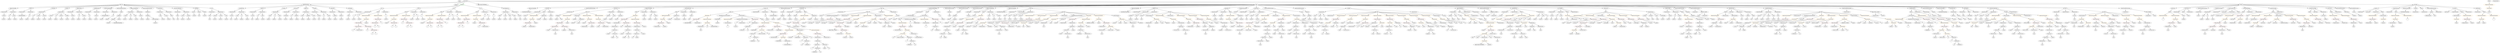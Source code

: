 strict digraph {
	graph [bb="0,0,41924,1044"];
	node [label="\N"];
	Enter	[height=0.5,
		pos="7930.5,1026",
		width=0.83628];
	ElementaryTypeName_bool_2	[color=black,
		height=0.5,
		label=bool,
		pos="3881.5,666",
		width=0.76697];
	ExpressionStatement_Unnamed_26	[color=orange,
		height=0.5,
		label=ExpressionStatement,
		pos="26515,738",
		width=2.458];
	BinaryOperation_Unnamed_30	[color=brown,
		height=0.5,
		label=BinaryOperation,
		pos="26782,666",
		width=1.9867];
	ExpressionStatement_Unnamed_26 -> BinaryOperation_Unnamed_30	[pos="e,26733,679.62 26567,723.17 26612,711.46 26676,694.7 26722,682.53"];
	EmitStatement_Unnamed_8	[color=black,
		height=0.5,
		label=EmitStatement,
		pos="35046,738",
		width=1.7788];
	FunctionCall_Unnamed_53	[color=orange,
		height=0.5,
		label=FunctionCall,
		pos="35043,666",
		width=1.6125];
	EmitStatement_Unnamed_8 -> FunctionCall_Unnamed_53	[pos="e,35043,684.1 35045,719.7 35044,712.41 35044,703.73 35044,695.54"];
	Identifier_msg_21	[color=black,
		height=0.5,
		label=msg,
		pos="17935,306",
		width=0.75];
	BinaryOperation_Unnamed_36	[color=brown,
		height=0.5,
		label=BinaryOperation,
		pos="23699,594",
		width=1.9867];
	IndexAccess_Unnamed_1	[color=black,
		height=0.5,
		label=IndexAccess,
		pos="23823,522",
		width=1.6402];
	BinaryOperation_Unnamed_36 -> IndexAccess_Unnamed_1	[pos="e,23795,538.34 23727,577.12 23744,567.31 23767,554.63 23785,544"];
	Identifier__value	[color=black,
		height=0.5,
		label=_value,
		pos="23935,522",
		width=0.96103];
	BinaryOperation_Unnamed_36 -> Identifier__value	[pos="e,23908,533.86 23748,580.72 23787,570.74 23843,555.78 23891,540 23893,539.31 23895,538.57 23897,537.81"];
	FunctionCall_Unnamed_5	[color=orange,
		height=0.5,
		label=FunctionCall,
		pos="38235,666",
		width=1.6125];
	Identifier_owner_5	[color=black,
		height=0.5,
		label=owner,
		pos="38116,594",
		width=0.93331];
	FunctionCall_Unnamed_5 -> Identifier_owner_5	[pos="e,38138,607.98 38208,649.64 38190,639.06 38166,624.95 38147,613.72"];
	Identifier_newOwner_6	[color=black,
		height=0.5,
		label=newOwner,
		pos="38218,594",
		width=1.4046];
	FunctionCall_Unnamed_5 -> Identifier_newOwner_6	[pos="e,38222,612.1 38230,647.7 38229,640.32 38226,631.52 38224,623.25"];
	Identifier_TransferOwnership	[color=black,
		height=0.5,
		label=TransferOwnership,
		pos="38369,594",
		width=2.2917];
	FunctionCall_Unnamed_5 -> Identifier_TransferOwnership	[pos="e,38338,610.97 38263,649.98 38282,640.15 38307,627.16 38328,616.28"];
	MemberAccess_Unnamed_11	[color=black,
		height=0.5,
		label=MemberAccess,
		pos="20287,450",
		width=1.9174];
	Identifier_msg_7	[color=black,
		height=0.5,
		label=msg,
		pos="20287,378",
		width=0.75];
	MemberAccess_Unnamed_11 -> Identifier_msg_7	[pos="e,20287,396.1 20287,431.7 20287,424.41 20287,415.73 20287,407.54"];
	FunctionCall_Unnamed_43	[color=orange,
		height=0.5,
		label=FunctionCall,
		pos="25022,234",
		width=1.6125];
	Identifier_ApproveAndCallFallBack	[color=black,
		height=0.5,
		label=ApproveAndCallFallBack,
		pos="24937,162",
		width=2.957];
	FunctionCall_Unnamed_43 -> Identifier_ApproveAndCallFallBack	[pos="e,24957,180.12 25002,216.76 24991,208.01 24978,197.03 24966,187.28"];
	Identifier__spender_8	[color=black,
		height=0.5,
		label=_spender,
		pos="25107,162",
		width=1.2521];
	FunctionCall_Unnamed_43 -> Identifier__spender_8	[pos="e,25088,178.67 25041,216.76 25052,207.53 25067,195.83 25079,185.7"];
	NumberLiteral_Unnamed_16	[color=black,
		height=0.5,
		label=NumberLiteral,
		pos="11059,522",
		width=1.765];
	Identifier_require_19	[color=black,
		height=0.5,
		label=require,
		pos="13232,594",
		width=1.0026];
	ParameterList_Unnamed_13	[color=black,
		height=0.5,
		label=ParameterList,
		pos="5178.5,810",
		width=1.7095];
	VariableDeclaration__owner	[color=black,
		height=0.5,
		label=_owner,
		pos="5083.5,738",
		width=1.0719];
	ParameterList_Unnamed_13 -> VariableDeclaration__owner	[pos="e,5103.5,753.72 5156.5,792.76 5143.4,783.09 5126.6,770.7 5112.4,760.25"];
	VariableDeclaration__spender	[color=black,
		height=0.5,
		label=_spender,
		pos="5185.5,738",
		width=1.2521];
	ParameterList_Unnamed_13 -> VariableDeclaration__spender	[pos="e,5183.8,756.1 5180.3,791.7 5181,784.41 5181.9,775.73 5182.7,767.54"];
	VariableDeclaration__value_1	[color=black,
		height=0.5,
		label=_value,
		pos="5283.5,738",
		width=0.96103];
	ParameterList_Unnamed_13 -> VariableDeclaration__value_1	[pos="e,5263,752.7 5202.4,793.12 5217.5,783.03 5237.2,769.88 5253.4,759.07"];
	FunctionCall_Unnamed_92	[color=orange,
		height=0.5,
		label=FunctionCall,
		pos="41751,882",
		width=1.6125];
	Identifier_revert	[color=black,
		height=0.5,
		label=revert,
		pos="41751,810",
		width=0.87786];
	FunctionCall_Unnamed_92 -> Identifier_revert	[pos="e,41751,828.1 41751,863.7 41751,856.41 41751,847.73 41751,839.54"];
	Identifier__of_20	[color=black,
		height=0.5,
		label=_of,
		pos="14901,306",
		width=0.75];
	Parameter__of	[color=black,
		height=0.5,
		label=_of,
		pos="1323.5,738",
		width=0.75];
	ElementaryTypeName_address_25	[color=black,
		height=0.5,
		label=address,
		pos="1315.5,666",
		width=1.0996];
	Parameter__of -> ElementaryTypeName_address_25	[pos="e,1317.5,684.1 1321.6,719.7 1320.7,712.41 1319.7,703.73 1318.8,695.54"];
	ExpressionStatement_Unnamed_50	[color=orange,
		height=0.5,
		label=ExpressionStatement,
		pos="28788,738",
		width=2.458];
	BinaryOperation_Unnamed_53	[color=brown,
		height=0.5,
		label=BinaryOperation,
		pos="28883,666",
		width=1.9867];
	ExpressionStatement_Unnamed_50 -> BinaryOperation_Unnamed_53	[pos="e,28860,683.47 28810,720.41 28822,711.34 28838,699.97 28851,690.06"];
	Identifier_msg_5	[color=black,
		height=0.5,
		label=msg,
		pos="26262,594",
		width=0.75];
	Identifier_frozenAccount_2	[color=black,
		height=0.5,
		label=frozenAccount,
		pos="19809,450",
		width=1.8343];
	ElementaryTypeName_address_31	[color=black,
		height=0.5,
		label=address,
		pos="21964,666",
		width=1.0996];
	BinaryOperation_Unnamed_82	[color=brown,
		height=0.5,
		label=BinaryOperation,
		pos="10503,666",
		width=1.9867];
	UnaryOperation_Unnamed_10	[color=black,
		height=0.5,
		label=UnaryOperation,
		pos="10368,594",
		width=1.9452];
	BinaryOperation_Unnamed_82 -> UnaryOperation_Unnamed_10	[pos="e,10398,610.66 10472,649.29 10453,639.43 10428,626.59 10408,615.88"];
	BinaryOperation_Unnamed_83	[color=brown,
		height=0.5,
		label=BinaryOperation,
		pos="10528,594",
		width=1.9867];
	BinaryOperation_Unnamed_82 -> BinaryOperation_Unnamed_83	[pos="e,10521,612.1 10509,647.7 10511,640.15 10515,631.12 10518,622.68"];
	MemberAccess_Unnamed_12	[color=black,
		height=0.5,
		label=MemberAccess,
		pos="19334,594",
		width=1.9174];
	Identifier_msg_8	[color=black,
		height=0.5,
		label=msg,
		pos="19334,522",
		width=0.75];
	MemberAccess_Unnamed_12 -> Identifier_msg_8	[pos="e,19334,540.1 19334,575.7 19334,568.41 19334,559.73 19334,551.54"];
	ElementaryTypeName_uint256_70	[color=black,
		height=0.5,
		label=uint256,
		pos="32349,522",
		width=1.0442];
	Identifier__of_2	[color=black,
		height=0.5,
		label=_of,
		pos="16145,378",
		width=0.75];
	BinaryOperation_Unnamed_6	[color=brown,
		height=0.5,
		label=BinaryOperation,
		pos="37181,522",
		width=1.9867];
	MemberAccess_Unnamed_3	[color=black,
		height=0.5,
		label=MemberAccess,
		pos="37049,450",
		width=1.9174];
	BinaryOperation_Unnamed_6 -> MemberAccess_Unnamed_3	[pos="e,37078,466.66 37151,505.29 37132,495.47 37108,482.71 37088,472.03"];
	Identifier_newOwner_1	[color=black,
		height=0.5,
		label=newOwner,
		pos="37187,450",
		width=1.4046];
	BinaryOperation_Unnamed_6 -> Identifier_newOwner_1	[pos="e,37185,468.1 37182,503.7 37183,496.41 37183,487.73 37184,479.54"];
	ParameterList_Unnamed_37	[color=black,
		height=0.5,
		label=ParameterList,
		pos="41557,810",
		width=1.7095];
	ParameterList_Unnamed_67	[color=black,
		height=0.5,
		label=ParameterList,
		pos="26074,810",
		width=1.7095];
	Parameter_success_5	[color=black,
		height=0.5,
		label=success,
		pos="26074,738",
		width=1.1135];
	ParameterList_Unnamed_67 -> Parameter_success_5	[pos="e,26074,756.1 26074,791.7 26074,784.41 26074,775.73 26074,767.54"];
	VariableDeclaration__reason	[color=black,
		height=0.5,
		label=_reason,
		pos="850.54,738",
		width=1.1135];
	ElementaryTypeName_bytes32_2	[color=black,
		height=0.5,
		label=bytes32,
		pos="842.54,666",
		width=1.0996];
	VariableDeclaration__reason -> ElementaryTypeName_bytes32_2	[pos="e,844.5,684.1 848.57,719.7 847.73,712.41 846.74,703.73 845.8,695.54"];
	Identifier__amount_3	[color=black,
		height=0.5,
		label=_amount,
		pos="18744,594",
		width=1.1967];
	Block_Unnamed_10	[color=black,
		height=0.5,
		label=Block,
		pos="8019.5,810",
		width=0.90558];
	ExpressionStatement_Unnamed_17	[color=orange,
		height=0.5,
		label=ExpressionStatement,
		pos="7824.5,738",
		width=2.458];
	Block_Unnamed_10 -> ExpressionStatement_Unnamed_17	[pos="e,7867,754.24 7992.8,799.41 7963.3,788.81 7915,771.47 7877.7,758.08"];
	ExpressionStatement_Unnamed_16	[color=orange,
		height=0.5,
		label=ExpressionStatement,
		pos="8019.5,738",
		width=2.458];
	Block_Unnamed_10 -> ExpressionStatement_Unnamed_16	[pos="e,8019.5,756.1 8019.5,791.7 8019.5,784.41 8019.5,775.73 8019.5,767.54"];
	ExpressionStatement_Unnamed_68	[color=orange,
		height=0.5,
		label=ExpressionStatement,
		pos="29998,738",
		width=2.458];
	BinaryOperation_Unnamed_71	[color=brown,
		height=0.5,
		label=BinaryOperation,
		pos="29975,666",
		width=1.9867];
	ExpressionStatement_Unnamed_68 -> BinaryOperation_Unnamed_71	[pos="e,29980,684.1 29992,719.7 29989,712.24 29986,703.32 29984,694.97"];
	Mapping_Unnamed_6	[color=black,
		height=0.5,
		label=Mapping,
		pos="13124,738",
		width=1.2105];
	ElementaryTypeName_address_34	[color=black,
		height=0.5,
		label=address,
		pos="13064,666",
		width=1.0996];
	Mapping_Unnamed_6 -> ElementaryTypeName_address_34	[pos="e,13077,683.15 13110,720.76 13102,712.11 13093,701.27 13085,691.6"];
	ElementaryTypeName_uint256_42	[color=black,
		height=0.5,
		label=uint256,
		pos="13159,666",
		width=1.0442];
	Mapping_Unnamed_6 -> ElementaryTypeName_uint256_42	[pos="e,13150,683.79 13132,720.05 13136,712.23 13141,702.75 13145,693.98"];
	BooleanLiteral_Unnamed_15	[color=black,
		height=0.5,
		label=BooleanLiteral,
		pos="30169,738",
		width=1.7788];
	FunctionCall_Unnamed_74	[color=orange,
		height=0.5,
		label=FunctionCall,
		pos="32664,450",
		width=1.6125];
	MemberAccess_Unnamed_43	[color=black,
		height=0.5,
		label=MemberAccess,
		pos="32571,378",
		width=1.9174];
	FunctionCall_Unnamed_74 -> MemberAccess_Unnamed_43	[pos="e,32592,395.31 32642,433.12 32630,423.94 32615,412.23 32601,402.06"];
	FunctionCall_Unnamed_75	[color=orange,
		height=0.5,
		label=FunctionCall,
		pos="32758,378",
		width=1.6125];
	FunctionCall_Unnamed_74 -> FunctionCall_Unnamed_75	[pos="e,32736,395.06 32685,433.12 32697,423.87 32713,412.07 32727,401.84"];
	ParameterList_Unnamed_97	[color=black,
		height=0.5,
		label=ParameterList,
		pos="16361,810",
		width=1.7095];
	Parameter_amount_7	[color=black,
		height=0.5,
		label=amount,
		pos="16317,738",
		width=1.0581];
	ParameterList_Unnamed_97 -> Parameter_amount_7	[pos="e,16327,755.79 16350,792.05 16345,784.06 16339,774.33 16333,765.4"];
	Identifier_require_12	[color=black,
		height=0.5,
		label=require,
		pos="24185,594",
		width=1.0026];
	Identifier_msg_11	[color=black,
		height=0.5,
		label=msg,
		pos="25522,306",
		width=0.75];
	VariableDeclaration_i_2	[color=black,
		height=0.5,
		label=i,
		pos="15272,594",
		width=0.75];
	ElementaryTypeName_uint256_78	[color=black,
		height=0.5,
		label=uint256,
		pos="15272,522",
		width=1.0442];
	VariableDeclaration_i_2 -> ElementaryTypeName_uint256_78	[pos="e,15272,540.1 15272,575.7 15272,568.41 15272,559.73 15272,551.54"];
	ParameterList_Unnamed_5	[color=black,
		height=0.5,
		label=ParameterList,
		pos="4811.5,810",
		width=1.7095];
	Parameter_remaining	[color=black,
		height=0.5,
		label=remaining,
		pos="4801.5,738",
		width=1.2798];
	ParameterList_Unnamed_5 -> Parameter_remaining	[pos="e,4804,756.1 4809.1,791.7 4808,784.32 4806.8,775.52 4805.6,767.25"];
	IndexAccess_Unnamed_12	[color=black,
		height=0.5,
		label=IndexAccess,
		pos="19886,522",
		width=1.6402];
	IndexAccess_Unnamed_12 -> Identifier_frozenAccount_2	[pos="e,19827,467.71 19867,504.41 19858,495.76 19846,485 19835,475.42"];
	MemberAccess_Unnamed_10	[color=black,
		height=0.5,
		label=MemberAccess,
		pos="19962,450",
		width=1.9174];
	IndexAccess_Unnamed_12 -> MemberAccess_Unnamed_10	[pos="e,19943,467.71 19904,504.41 19913,495.76 19925,485 19935,475.42"];
	IndexAccess_Unnamed_81	[color=black,
		height=0.5,
		label=IndexAccess,
		pos="13738,162",
		width=1.6402];
	Identifier_i_6	[color=black,
		height=0.5,
		label=i,
		pos="13640,90",
		width=0.75];
	IndexAccess_Unnamed_81 -> Identifier_i_6	[pos="e,13657,103.78 13715,145.12 13701,134.76 13682,121.18 13666,110.22"];
	IndexAccess_Unnamed_82	[color=black,
		height=0.5,
		label=IndexAccess,
		pos="13744,90",
		width=1.6402];
	IndexAccess_Unnamed_81 -> IndexAccess_Unnamed_82	[pos="e,13742,108.1 13739,143.7 13740,136.41 13740,127.73 13741,119.54"];
	Identifier_a_4	[color=black,
		height=0.5,
		label=a,
		pos="6269.5,522",
		width=0.75];
	BinaryOperation_Unnamed_20	[color=brown,
		height=0.5,
		label=BinaryOperation,
		pos="5918.5,522",
		width=1.9867];
	Identifier_a_5	[color=black,
		height=0.5,
		label=a,
		pos="5822.5,450",
		width=0.75];
	BinaryOperation_Unnamed_20 -> Identifier_a_5	[pos="e,5840.2,463.88 5896.3,504.76 5882.3,494.56 5864.1,481.33 5849.4,470.55"];
	NumberLiteral_Unnamed_3	[color=black,
		height=0.5,
		label=NumberLiteral,
		pos="5931.5,450",
		width=1.765];
	BinaryOperation_Unnamed_20 -> NumberLiteral_Unnamed_3	[pos="e,5928.4,468.1 5921.8,503.7 5923.1,496.32 5924.8,487.52 5926.3,479.25"];
	ExpressionStatement_Unnamed_23	[color=orange,
		height=0.5,
		label=ExpressionStatement,
		pos="39839,738",
		width=2.458];
	BinaryOperation_Unnamed_27	[color=brown,
		height=0.5,
		label=BinaryOperation,
		pos="39839,666",
		width=1.9867];
	ExpressionStatement_Unnamed_23 -> BinaryOperation_Unnamed_27	[pos="e,39839,684.1 39839,719.7 39839,712.41 39839,703.73 39839,695.54"];
	ElementaryTypeName_uint256_50	[color=black,
		height=0.5,
		label=uint256,
		pos="25874,666",
		width=1.0442];
	Identifier__reason_27	[color=black,
		height=0.5,
		label=_reason,
		pos="10234,378",
		width=1.1135];
	MemberAccess_Unnamed_36	[color=black,
		height=0.5,
		label=MemberAccess,
		pos="29945,594",
		width=1.9174];
	IndexAccess_Unnamed_38	[color=black,
		height=0.5,
		label=IndexAccess,
		pos="29945,522",
		width=1.6402];
	MemberAccess_Unnamed_36 -> IndexAccess_Unnamed_38	[pos="e,29945,540.1 29945,575.7 29945,568.41 29945,559.73 29945,551.54"];
	Parameter_amount_1	[color=black,
		height=0.5,
		label=amount,
		pos="2366.5,738",
		width=1.0581];
	ElementaryTypeName_uint256_30	[color=black,
		height=0.5,
		label=uint256,
		pos="2376.5,666",
		width=1.0442];
	Parameter_amount_1 -> ElementaryTypeName_uint256_30	[pos="e,2374.1,684.1 2369,719.7 2370.1,712.32 2371.3,703.52 2372.5,695.25"];
	Parameter__spender	[color=black,
		height=0.5,
		label=_spender,
		pos="19121,738",
		width=1.2521];
	ElementaryTypeName_address_42	[color=black,
		height=0.5,
		label=address,
		pos="19121,666",
		width=1.0996];
	Parameter__spender -> ElementaryTypeName_address_42	[pos="e,19121,684.1 19121,719.7 19121,712.41 19121,703.73 19121,695.54"];
	Identifier__of_19	[color=black,
		height=0.5,
		label=_of,
		pos="15623,450",
		width=0.75];
	InheritanceSpecifier_Unnamed_3	[color=black,
		height=0.5,
		label=InheritanceSpecifier,
		pos="8978.5,882",
		width=2.3333];
	UserDefinedTypeName_Unnamed_4	[color=black,
		height=0.5,
		label=UserDefinedTypeName,
		pos="8852.5,810",
		width=2.7214];
	InheritanceSpecifier_Unnamed_3 -> UserDefinedTypeName_Unnamed_4	[pos="e,8882,827.39 8949.3,864.76 8932.3,855.29 8910.5,843.21 8892,832.91"];
	ExpressionStatement_Unnamed_44	[color=orange,
		height=0.5,
		label=ExpressionStatement,
		pos="8974.5,738",
		width=2.458];
	FunctionCall_Unnamed_35	[color=orange,
		height=0.5,
		label=FunctionCall,
		pos="8938.5,666",
		width=1.6125];
	ExpressionStatement_Unnamed_44 -> FunctionCall_Unnamed_35	[pos="e,8947.3,684.1 8965.6,719.7 8961.7,711.98 8956.9,702.71 8952.5,694.11"];
	NumberLiteral_Unnamed_17	[color=black,
		height=0.5,
		label=NumberLiteral,
		pos="13963,378",
		width=1.765];
	ExpressionStatement_Unnamed_57	[color=orange,
		height=0.5,
		label=ExpressionStatement,
		pos="35217,738",
		width=2.458];
	BinaryOperation_Unnamed_62	[color=brown,
		height=0.5,
		label=BinaryOperation,
		pos="35292,666",
		width=1.9867];
	ExpressionStatement_Unnamed_57 -> BinaryOperation_Unnamed_62	[pos="e,35274,683.79 35235,720.05 35244,711.46 35255,700.86 35265,691.4"];
	Block_Unnamed_7	[color=black,
		height=0.5,
		label=Block,
		pos="6809.5,810",
		width=0.90558];
	ExpressionStatement_Unnamed_11	[color=orange,
		height=0.5,
		label=ExpressionStatement,
		pos="6614.5,738",
		width=2.458];
	Block_Unnamed_7 -> ExpressionStatement_Unnamed_11	[pos="e,6657,754.24 6782.8,799.41 6753.3,788.81 6705,771.47 6667.7,758.08"];
	ExpressionStatement_Unnamed_10	[color=orange,
		height=0.5,
		label=ExpressionStatement,
		pos="6809.5,738",
		width=2.458];
	Block_Unnamed_7 -> ExpressionStatement_Unnamed_10	[pos="e,6809.5,756.1 6809.5,791.7 6809.5,784.41 6809.5,775.73 6809.5,767.54"];
	FunctionDefinition_transferFrom	[color=black,
		height=0.5,
		label=transferFrom,
		pos="4060.5,882",
		width=1.6402];
	ParameterList_Unnamed_11	[color=black,
		height=0.5,
		label=ParameterList,
		pos="3903.5,810",
		width=1.7095];
	FunctionDefinition_transferFrom -> ParameterList_Unnamed_11	[pos="e,3936.5,825.68 4028.4,866.67 4004.8,856.15 3972.6,841.77 3946.7,830.25"];
	ParameterList_Unnamed_10	[color=black,
		height=0.5,
		label=ParameterList,
		pos="4060.5,810",
		width=1.7095];
	FunctionDefinition_transferFrom -> ParameterList_Unnamed_10	[pos="e,4060.5,828.1 4060.5,863.7 4060.5,856.41 4060.5,847.73 4060.5,839.54"];
	ExpressionStatement_Unnamed_74	[color=orange,
		height=0.5,
		label=ExpressionStatement,
		pos="21340,738",
		width=2.458];
	FunctionCall_Unnamed_76	[color=orange,
		height=0.5,
		label=FunctionCall,
		pos="21321,666",
		width=1.6125];
	ExpressionStatement_Unnamed_74 -> FunctionCall_Unnamed_76	[pos="e,21325,684.1 21335,719.7 21333,712.24 21330,703.32 21328,694.97"];
	ElementaryTypeName_bool_13	[color=black,
		height=0.5,
		label=bool,
		pos="26054,666",
		width=0.76697];
	ElementaryTypeName_bool_21	[color=black,
		height=0.5,
		label=bool,
		pos="34924,666",
		width=0.76697];
	ContractDefinition_ERC1132	[color=black,
		height=0.5,
		label=ERC1132,
		pos="2009.5,954",
		width=1.3076];
	FunctionDefinition_tokensUnlockable	[color=black,
		height=0.5,
		label=tokensUnlockable,
		pos="219.54,882",
		width=2.1392];
	ContractDefinition_ERC1132 -> FunctionDefinition_tokensUnlockable	[pos="e,291.54,888.71 1962.4,952 1773.5,947.85 1054,930.81 462.54,900 409.38,897.23 349.75,893.07 302.87,889.57"];
	FunctionDefinition_unlock	[color=black,
		height=0.5,
		label=unlock,
		pos="507.54,882",
		width=0.98875];
	ContractDefinition_ERC1132 -> FunctionDefinition_unlock	[pos="e,543.08,885.02 1962.6,951.06 1803.1,944.42 1266.7,921.82 823.54,900 727.91,895.29 616.05,889.12 554.36,885.65"];
	EventDefinition_Unlocked	[color=black,
		height=0.5,
		label=Unlocked,
		pos="879.54,882",
		width=1.2937];
	ContractDefinition_ERC1132 -> EventDefinition_Unlocked	[pos="e,924.28,887.39 1963.1,950.91 1826.3,944.65 1412.9,924.89 1070.5,900 1025.1,896.7 973.67,892.07 935.63,888.47"];
	EventDefinition_Locked	[color=black,
		height=0.5,
		label=Locked,
		pos="1118.5,882",
		width=1.0858];
	ContractDefinition_ERC1132 -> EventDefinition_Locked	[pos="e,1155.7,888.06 1962.8,950.54 1844.6,944.15 1524,925.66 1257.5,900 1227.4,897.1 1193.7,892.99 1167,889.55"];
	FunctionDefinition_tokensLocked	[color=black,
		height=0.5,
		label=tokensLocked,
		pos="1330.5,882",
		width=1.765];
	ContractDefinition_ERC1132 -> FunctionDefinition_tokensLocked	[pos="e,1389.3,889.05 1964.5,948.35 1848.7,936.41 1540,904.59 1400.6,890.22"];
	FunctionDefinition_totalBalanceOf	[color=black,
		height=0.5,
		label=totalBalanceOf,
		pos="1612.5,882",
		width=1.8204];
	ContractDefinition_ERC1132 -> FunctionDefinition_totalBalanceOf	[pos="e,1664.3,893.47 1966.7,946.07 1906.7,936.27 1794.2,917.59 1698.5,900 1691.1,898.63 1683.3,897.15 1675.6,895.66"];
	FunctionDefinition_getUnlockableTokens	[color=black,
		height=0.5,
		label=getUnlockableTokens,
		pos="1798.5,882",
		width=2.5412];
	ContractDefinition_ERC1132 -> FunctionDefinition_getUnlockableTokens	[pos="e,1843.8,898 1974.7,941.44 1942,930.58 1892.4,914.14 1854.2,901.47"];
	StateVariableDeclaration_Unnamed_5	[color=black,
		height=0.5,
		label=StateVariableDeclaration,
		pos="2009.5,882",
		width=2.8184];
	ContractDefinition_ERC1132 -> StateVariableDeclaration_Unnamed_5	[pos="e,2009.5,900.1 2009.5,935.7 2009.5,928.41 2009.5,919.73 2009.5,911.54"];
	FunctionDefinition_tokensLockedAtTime	[color=black,
		height=0.5,
		label=tokensLockedAtTime,
		pos="2220.5,882",
		width=2.5412];
	ContractDefinition_ERC1132 -> FunctionDefinition_tokensLockedAtTime	[pos="e,2175.3,898 2044.4,941.44 2077.1,930.58 2126.7,914.14 2164.9,901.47"];
	StateVariableDeclaration_Unnamed_4	[color=black,
		height=0.5,
		label=StateVariableDeclaration,
		pos="2452.5,882",
		width=2.8184];
	ContractDefinition_ERC1132 -> StateVariableDeclaration_Unnamed_4	[pos="e,2378.5,894.69 2052.4,946.22 2124.9,934.77 2273.1,911.36 2367.3,896.47"];
	FunctionDefinition_extendLock	[color=black,
		height=0.5,
		label=extendLock,
		pos="2696.5,882",
		width=1.5155];
	ContractDefinition_ERC1132 -> FunctionDefinition_extendLock	[pos="e,2646.6,889.7 2055.1,949.11 2149.7,940.92 2374.4,920.94 2562.5,900 2586.4,897.35 2612.5,894.1 2635.4,891.16"];
	FunctionDefinition_increaseLockAmount	[color=black,
		height=0.5,
		label=increaseLockAmount,
		pos="2978.5,882",
		width=2.4996];
	ContractDefinition_ERC1132 -> FunctionDefinition_increaseLockAmount	[pos="e,2896.3,889.56 2055.7,949.86 2173.3,941.84 2493.7,919.82 2760.5,900 2801.4,896.97 2846.5,893.47 2885,890.44"];
	StructDefinition_lockToken	[color=black,
		height=0.5,
		label=lockToken,
		pos="3288.5,882",
		width=1.4046];
	ContractDefinition_ERC1132 -> StructDefinition_lockToken	[pos="e,3240,887.34 2056.4,951.19 2205.6,945.32 2683,925.68 3077.5,900 3128.6,896.68 3186.5,891.94 3228.8,888.31"];
	FunctionDefinition_lock	[color=black,
		height=0.5,
		label=lock,
		pos="3547.5,882",
		width=0.75];
	ContractDefinition_ERC1132 -> FunctionDefinition_lock	[pos="e,3520.9,885.67 2056.7,951.91 2229.4,947.77 2843.2,931.57 3348.5,900 3404.6,896.5 3469.5,890.61 3509.5,886.77"];
	BinaryOperation_Unnamed_78	[color=brown,
		height=0.5,
		label=BinaryOperation,
		pos="21021,594",
		width=1.9867];
	FunctionCall_Unnamed_77	[color=orange,
		height=0.5,
		label=FunctionCall,
		pos="21014,522",
		width=1.6125];
	BinaryOperation_Unnamed_78 -> FunctionCall_Unnamed_77	[pos="e,21015,540.1 21019,575.7 21018,568.41 21017,559.73 21016,551.54"];
	NumberLiteral_Unnamed_27	[color=black,
		height=0.5,
		label=NumberLiteral,
		pos="21154,522",
		width=1.765];
	BinaryOperation_Unnamed_78 -> NumberLiteral_Unnamed_27	[pos="e,21124,538.42 21050,577.29 21069,567.36 21094,554.41 21114,543.66"];
	ElementaryTypeName_bool_18	[color=black,
		height=0.5,
		label=bool,
		pos="29227,666",
		width=0.76697];
	Parameter__to_2	[color=black,
		height=0.5,
		label=_to,
		pos="4332.5,738",
		width=0.75];
	ElementaryTypeName_address_4	[color=black,
		height=0.5,
		label=address,
		pos="4326.5,666",
		width=1.0996];
	Parameter__to_2 -> ElementaryTypeName_address_4	[pos="e,4328,684.1 4331.1,719.7 4330.4,712.41 4329.7,703.73 4329,695.54"];
	FunctionCall_Unnamed_18	[color=orange,
		height=0.5,
		label=FunctionCall,
		pos="23699,666",
		width=1.6125];
	FunctionCall_Unnamed_18 -> BinaryOperation_Unnamed_36	[pos="e,23699,612.1 23699,647.7 23699,640.41 23699,631.73 23699,623.54"];
	Identifier_require_10	[color=black,
		height=0.5,
		label=require,
		pos="23825,594",
		width=1.0026];
	FunctionCall_Unnamed_18 -> Identifier_require_10	[pos="e,23801,608.04 23726,649.81 23745,639.15 23771,624.83 23791,613.5"];
	BinaryOperation_Unnamed_57	[color=brown,
		height=0.5,
		label=BinaryOperation,
		pos="14057,522",
		width=1.9867];
	Identifier_MAX_TOTAL_SUPPLY	[color=black,
		height=0.5,
		label=MAX_TOTAL_SUPPLY,
		pos="13891,450",
		width=2.9847];
	BinaryOperation_Unnamed_57 -> Identifier_MAX_TOTAL_SUPPLY	[pos="e,13929,467.21 14021,505.98 13997,495.96 13966,482.64 13939,471.62"];
	BinaryOperation_Unnamed_58	[color=brown,
		height=0.5,
		label=BinaryOperation,
		pos="14088,450",
		width=1.9867];
	BinaryOperation_Unnamed_57 -> BinaryOperation_Unnamed_58	[pos="e,14080,468.1 14064,503.7 14068,496.07 14072,486.92 14075,478.4"];
	Identifier_Unlocked	[color=black,
		height=0.5,
		label=Unlocked,
		pos="13262,306",
		width=1.2937];
	ParameterList_Unnamed_7	[color=black,
		height=0.5,
		label=ParameterList,
		pos="5319.5,810",
		width=1.7095];
	Parameter_success	[color=black,
		height=0.5,
		label=success,
		pos="5376.5,738",
		width=1.1135];
	ParameterList_Unnamed_7 -> Parameter_success	[pos="e,5363.3,755.31 5333.3,792.05 5340.2,783.68 5348.5,773.4 5356.1,764.13"];
	Parameter__from_2	[color=black,
		height=0.5,
		label=_from,
		pos="22154,738",
		width=0.93331];
	ElementaryTypeName_address_39	[color=black,
		height=0.5,
		label=address,
		pos="22154,666",
		width=1.0996];
	Parameter__from_2 -> ElementaryTypeName_address_39	[pos="e,22154,684.1 22154,719.7 22154,712.41 22154,703.73 22154,695.54"];
	Parameter__to_1	[color=black,
		height=0.5,
		label=_to,
		pos="5461.5,738",
		width=0.75];
	ElementaryTypeName_address_3	[color=black,
		height=0.5,
		label=address,
		pos="5454.5,666",
		width=1.0996];
	Parameter__to_1 -> ElementaryTypeName_address_3	[pos="e,5456.3,684.1 5459.8,719.7 5459.1,712.41 5458.2,703.73 5457.4,695.54"];
	Identifier_Transfer_3	[color=black,
		height=0.5,
		label=Transfer,
		pos="34789,594",
		width=1.1689];
	BinaryOperation_Unnamed_33	[color=brown,
		height=0.5,
		label=BinaryOperation,
		pos="26520,522",
		width=1.9867];
	FunctionCall_Unnamed_14	[color=orange,
		height=0.5,
		label=FunctionCall,
		pos="26450,450",
		width=1.6125];
	BinaryOperation_Unnamed_33 -> FunctionCall_Unnamed_14	[pos="e,26466,467.31 26503,504.05 26494,495.42 26483,484.76 26474,475.27"];
	NumberLiteral_Unnamed_7	[color=black,
		height=0.5,
		label=NumberLiteral,
		pos="26590,450",
		width=1.765];
	BinaryOperation_Unnamed_33 -> NumberLiteral_Unnamed_7	[pos="e,26573,467.79 26536,504.05 26545,495.54 26555,485.07 26565,475.68"];
	ElementaryTypeName_uint256_73	[color=black,
		height=0.5,
		label=uint256,
		pos="10825,666",
		width=1.0442];
	ElementaryTypeName_uint256_22	[color=black,
		height=0.5,
		label=uint256,
		pos="3430.5,738",
		width=1.0442];
	Parameter__time_3	[color=black,
		height=0.5,
		label=_time,
		pos="16921,738",
		width=0.864];
	ElementaryTypeName_uint256_61	[color=black,
		height=0.5,
		label=uint256,
		pos="16922,666",
		width=1.0442];
	Parameter__time_3 -> ElementaryTypeName_uint256_61	[pos="e,16921,684.1 16921,719.7 16921,712.41 16921,703.73 16921,695.54"];
	FunctionDefinition_incomeOf	[color=black,
		height=0.5,
		label=incomeOf,
		pos="9198.5,882",
		width=1.3214];
	ParameterList_Unnamed_75	[color=black,
		height=0.5,
		label=ParameterList,
		pos="9030.5,810",
		width=1.7095];
	FunctionDefinition_incomeOf -> ParameterList_Unnamed_75	[pos="e,9064.8,825.26 9167.3,868 9141.4,857.19 9104.1,841.67 9075.1,829.55"];
	Block_Unnamed_22	[color=black,
		height=0.5,
		label=Block,
		pos="9142.5,810",
		width=0.90558];
	FunctionDefinition_incomeOf -> Block_Unnamed_22	[pos="e,9155.3,826.99 9185.3,864.41 9178.5,855.92 9170.1,845.41 9162.5,835.96"];
	ParameterList_Unnamed_74	[color=black,
		height=0.5,
		label=ParameterList,
		pos="9259.5,810",
		width=1.7095];
	FunctionDefinition_incomeOf -> ParameterList_Unnamed_74	[pos="e,9244.8,827.96 9213,864.41 9220.3,856.08 9229.2,845.8 9237.3,836.49"];
	Parameter_c_2	[color=black,
		height=0.5,
		label=c,
		pos="6481.5,738",
		width=0.75];
	ElementaryTypeName_uint256_16	[color=black,
		height=0.5,
		label=uint256,
		pos="6481.5,666",
		width=1.0442];
	Parameter_c_2 -> ElementaryTypeName_uint256_16	[pos="e,6481.5,684.1 6481.5,719.7 6481.5,712.41 6481.5,703.73 6481.5,695.54"];
	IndexAccess_Unnamed_4	[color=black,
		height=0.5,
		label=IndexAccess,
		pos="23146,594",
		width=1.6402];
	Identifier__from_2	[color=black,
		height=0.5,
		label=_from,
		pos="22945,522",
		width=0.93331];
	IndexAccess_Unnamed_4 -> Identifier__from_2	[pos="e,22971,533.87 23105,580.4 23073,570.07 23027,554.79 22987,540 22985,539.35 22983,538.66 22981,537.97"];
	Identifier_balances_2	[color=black,
		height=0.5,
		label=balances,
		pos="23039,522",
		width=1.1828];
	IndexAccess_Unnamed_4 -> Identifier_balances_2	[pos="e,23061,537.63 23121,577.12 23106,567.2 23086,554.34 23070,543.64"];
	MemberAccess_Unnamed_41	[color=black,
		height=0.5,
		label=MemberAccess,
		pos="15888,522",
		width=1.9174];
	IndexAccess_Unnamed_49	[color=black,
		height=0.5,
		label=IndexAccess,
		pos="15888,450",
		width=1.6402];
	MemberAccess_Unnamed_41 -> IndexAccess_Unnamed_49	[pos="e,15888,468.1 15888,503.7 15888,496.41 15888,487.73 15888,479.54"];
	ParameterList_Unnamed_53	[color=black,
		height=0.5,
		label=ParameterList,
		pos="2978.5,810",
		width=1.7095];
	Parameter_None_6	[color=black,
		height=0.5,
		label=None,
		pos="2975.5,738",
		width=0.85014];
	ParameterList_Unnamed_53 -> Parameter_None_6	[pos="e,2976.3,756.1 2977.8,791.7 2977.5,784.41 2977.1,775.73 2976.8,767.54"];
	ParameterList_Unnamed_55	[color=black,
		height=0.5,
		label=ParameterList,
		pos="61.543,810",
		width=1.7095];
	FunctionDefinition_tokensUnlockable -> ParameterList_Unnamed_55	[pos="e,94.514,825.61 184.87,865.64 161.34,855.21 130.06,841.36 104.89,830.2"];
	ParameterList_Unnamed_54	[color=black,
		height=0.5,
		label=ParameterList,
		pos="219.54,810",
		width=1.7095];
	FunctionDefinition_tokensUnlockable -> ParameterList_Unnamed_54	[pos="e,219.54,828.1 219.54,863.7 219.54,856.41 219.54,847.73 219.54,839.54"];
	Identifier_balances_10	[color=black,
		height=0.5,
		label=balances,
		pos="35456,378",
		width=1.1828];
	VariableDeclaration_paused	[color=black,
		height=0.5,
		label=paused,
		pos="40788,810",
		width=1.0303];
	BooleanLiteral_Unnamed	[color=black,
		height=0.5,
		label=BooleanLiteral,
		pos="40733,738",
		width=1.7788];
	VariableDeclaration_paused -> BooleanLiteral_Unnamed	[pos="e,40746,755.63 40775,792.76 40768,784.4 40760,774.02 40753,764.61"];
	ElementaryTypeName_bool_5	[color=black,
		height=0.5,
		label=bool,
		pos="40843,738",
		width=0.76697];
	VariableDeclaration_paused -> ElementaryTypeName_bool_5	[pos="e,40831,754.19 40800,792.76 40807,783.95 40816,772.88 40824,763.08"];
	StateVariableDeclaration_Unnamed_18	[color=black,
		height=0.5,
		label=StateVariableDeclaration,
		pos="9760.5,882",
		width=2.8184];
	VariableDeclaration_frozenAccount	[color=black,
		height=0.5,
		label=frozenAccount,
		pos="9580.5,810",
		width=1.8343];
	StateVariableDeclaration_Unnamed_18 -> VariableDeclaration_frozenAccount	[pos="e,9617.3,825.28 9719.7,865.12 9692.4,854.49 9656.3,840.48 9627.8,829.38"];
	FunctionCall_Unnamed_9	[color=orange,
		height=0.5,
		label=FunctionCall,
		pos="7992.5,666",
		width=1.6125];
	Identifier_require_6	[color=black,
		height=0.5,
		label=require,
		pos="7975.5,594",
		width=1.0026];
	FunctionCall_Unnamed_9 -> Identifier_require_6	[pos="e,7979.7,612.1 7988.3,647.7 7986.5,640.32 7984.4,631.52 7982.4,623.25"];
	BinaryOperation_Unnamed_23	[color=brown,
		height=0.5,
		label=BinaryOperation,
		pos="8101.5,594",
		width=1.9867];
	FunctionCall_Unnamed_9 -> BinaryOperation_Unnamed_23	[pos="e,8076.4,611.14 8017,649.29 8031.7,639.88 8050.5,627.76 8066.7,617.36"];
	IndexAccess_Unnamed_57	[color=black,
		height=0.5,
		label=IndexAccess,
		pos="21253,306",
		width=1.6402];
	MemberAccess_Unnamed_49	[color=black,
		height=0.5,
		label=MemberAccess,
		pos="21191,234",
		width=1.9174];
	IndexAccess_Unnamed_57 -> MemberAccess_Unnamed_49	[pos="e,21206,251.96 21238,288.41 21230,280.08 21221,269.8 21213,260.49"];
	Identifier_locked_9	[color=black,
		height=0.5,
		label=locked,
		pos="21314,234",
		width=0.98875];
	IndexAccess_Unnamed_57 -> Identifier_locked_9	[pos="e,21300,250.99 21267,288.41 21275,279.74 21284,268.97 21292,259.38"];
	Parameter__amount_4	[color=black,
		height=0.5,
		label=_amount,
		pos="33355,738",
		width=1.1967];
	ElementaryTypeName_uint256_72	[color=black,
		height=0.5,
		label=uint256,
		pos="33355,666",
		width=1.0442];
	Parameter__amount_4 -> ElementaryTypeName_uint256_72	[pos="e,33355,684.1 33355,719.7 33355,712.41 33355,703.73 33355,695.54"];
	FunctionCall_Unnamed_61	[color=orange,
		height=0.5,
		label=FunctionCall,
		pos="17196,594",
		width=1.6125];
	Identifier_this_1	[color=black,
		height=0.5,
		label=this,
		pos="17196,522",
		width=0.75];
	FunctionCall_Unnamed_61 -> Identifier_this_1	[pos="e,17196,540.1 17196,575.7 17196,568.41 17196,559.73 17196,551.54"];
	ElementaryTypeName_address_55	[color=black,
		height=0.5,
		label=address,
		pos="17281,522",
		width=1.0996];
	FunctionCall_Unnamed_61 -> ElementaryTypeName_address_55	[pos="e,17262,538.19 17215,576.76 17227,567.4 17241,555.5 17253,545.28"];
	ExpressionStatement_Unnamed_9	[color=orange,
		height=0.5,
		label=ExpressionStatement,
		pos="37894,738",
		width=2.458];
	UnaryOperation_Unnamed	[color=black,
		height=0.5,
		label=UnaryOperation,
		pos="37865,666",
		width=1.9452];
	ExpressionStatement_Unnamed_9 -> UnaryOperation_Unnamed	[pos="e,37872,684.1 37886,719.7 37883,712.15 37880,703.12 37876,694.68"];
	ElementaryTypeName_address_43	[color=black,
		height=0.5,
		label=address,
		pos="25779,666",
		width=1.0996];
	Identifier_amount_10	[color=black,
		height=0.5,
		label=amount,
		pos="32778,450",
		width=1.0581];
	EmitStatement_Unnamed_1	[color=black,
		height=0.5,
		label=EmitStatement,
		pos="41218,738",
		width=1.7788];
	FunctionCall_Unnamed_12	[color=orange,
		height=0.5,
		label=FunctionCall,
		pos="41218,666",
		width=1.6125];
	EmitStatement_Unnamed_1 -> FunctionCall_Unnamed_12	[pos="e,41218,684.1 41218,719.7 41218,712.41 41218,703.73 41218,695.54"];
	MemberAccess_Unnamed_26	[color=black,
		height=0.5,
		label=MemberAccess,
		pos="34918,594",
		width=1.9174];
	Identifier_msg_19	[color=black,
		height=0.5,
		label=msg,
		pos="34918,522",
		width=0.75];
	MemberAccess_Unnamed_26 -> Identifier_msg_19	[pos="e,34918,540.1 34918,575.7 34918,568.41 34918,559.73 34918,551.54"];
	Parameter__newOwner	[color=black,
		height=0.5,
		label=_newOwner,
		pos="38983,738",
		width=1.5432];
	ElementaryTypeName_address_15	[color=black,
		height=0.5,
		label=address,
		pos="39065,666",
		width=1.0996];
	Parameter__newOwner -> ElementaryTypeName_address_15	[pos="e,39046,682.43 39002,720.76 39012,711.56 39026,699.9 39038,689.79"];
	ElementaryTypeName_address_9	[color=black,
		height=0.5,
		label=address,
		pos="5090.5,666",
		width=1.0996];
	ExpressionStatement_Unnamed_43	[color=orange,
		height=0.5,
		label=ExpressionStatement,
		pos="20750,738",
		width=2.458];
	FunctionCall_Unnamed_34	[color=orange,
		height=0.5,
		label=FunctionCall,
		pos="20713,666",
		width=1.6125];
	ExpressionStatement_Unnamed_43 -> FunctionCall_Unnamed_34	[pos="e,20722,684.1 20740,719.7 20736,711.98 20731,702.71 20727,694.11"];
	Identifier__reason_18	[color=black,
		height=0.5,
		label=_reason,
		pos="21734,450",
		width=1.1135];
	BinaryOperation_Unnamed_60	[color=brown,
		height=0.5,
		label=BinaryOperation,
		pos="14825,666",
		width=1.9867];
	IndexAccess_Unnamed_28	[color=black,
		height=0.5,
		label=IndexAccess,
		pos="14879,594",
		width=1.6402];
	BinaryOperation_Unnamed_60 -> IndexAccess_Unnamed_28	[pos="e,14866,611.79 14838,648.05 14844,639.89 14852,629.91 14859,620.82"];
	Identifier_amount_1	[color=black,
		height=0.5,
		label=amount,
		pos="14994,594",
		width=1.0581];
	BinaryOperation_Unnamed_60 -> Identifier_amount_1	[pos="e,14966,606.59 14860,650.15 14888,638.62 14927,622.67 14955,610.88"];
	BinaryOperation_Unnamed_39	[color=brown,
		height=0.5,
		label=BinaryOperation,
		pos="22510,666",
		width=1.9867];
	FunctionCall_Unnamed_23	[color=orange,
		height=0.5,
		label=FunctionCall,
		pos="22375,594",
		width=1.6125];
	BinaryOperation_Unnamed_39 -> FunctionCall_Unnamed_23	[pos="e,22403,609.94 22479,649.29 22460,639.22 22434,626.05 22414,615.21"];
	IndexAccess_Unnamed_8	[color=black,
		height=0.5,
		label=IndexAccess,
		pos="22510,594",
		width=1.6402];
	BinaryOperation_Unnamed_39 -> IndexAccess_Unnamed_8	[pos="e,22510,612.1 22510,647.7 22510,640.41 22510,631.73 22510,623.54"];
	Identifier_unlockableTokens_1	[color=black,
		height=0.5,
		label=unlockableTokens,
		pos="13215,162",
		width=2.1808];
	ParameterList_Unnamed_48	[color=black,
		height=0.5,
		label=ParameterList,
		pos="1471.5,810",
		width=1.7095];
	Parameter__of_2	[color=black,
		height=0.5,
		label=_of,
		pos="1503.5,738",
		width=0.75];
	ParameterList_Unnamed_48 -> Parameter__of_2	[pos="e,1495.9,755.62 1479.5,791.7 1483,783.95 1487.2,774.64 1491.2,766.02"];
	Block_Unnamed_44	[color=black,
		height=0.5,
		label=Block,
		pos="15113,666",
		width=0.90558];
	ExpressionStatement_Unnamed_86	[color=orange,
		height=0.5,
		label=ExpressionStatement,
		pos="15139,594",
		width=2.458];
	Block_Unnamed_44 -> ExpressionStatement_Unnamed_86	[pos="e,15132,612.28 15119,648.05 15122,640.52 15125,631.44 15128,622.94"];
	Block_Unnamed_24	[color=black,
		height=0.5,
		label=Block,
		pos="9876.5,810",
		width=0.90558];
	ExpressionStatement_Unnamed_48	[color=orange,
		height=0.5,
		label=ExpressionStatement,
		pos="9544.5,738",
		width=2.458];
	Block_Unnamed_24 -> ExpressionStatement_Unnamed_48	[pos="e,9604.6,751.65 9846.5,802.66 9794.8,791.76 9687.5,769.14 9615.8,754.01"];
	IndexAccess_Unnamed_24	[color=black,
		height=0.5,
		label=IndexAccess,
		pos="9710.5,738",
		width=1.6402];
	Block_Unnamed_24 -> IndexAccess_Unnamed_24	[pos="e,9744,753.13 9851.3,798.37 9825.7,787.56 9785.5,770.59 9754.5,757.56"];
	ExpressionStatement_Unnamed_47	[color=orange,
		height=0.5,
		label=ExpressionStatement,
		pos="9876.5,738",
		width=2.458];
	Block_Unnamed_24 -> ExpressionStatement_Unnamed_47	[pos="e,9876.5,756.1 9876.5,791.7 9876.5,784.41 9876.5,775.73 9876.5,767.54"];
	ExpressionStatement_Unnamed_46	[color=orange,
		height=0.5,
		label=ExpressionStatement,
		pos="10072,738",
		width=2.458];
	Block_Unnamed_24 -> ExpressionStatement_Unnamed_46	[pos="e,10029,754.24 9903.2,799.41 9932.8,788.81 9981.1,771.47 10018,758.08"];
	Identifier_locked_19	[color=black,
		height=0.5,
		label=locked,
		pos="13868,90",
		width=0.98875];
	NumberLiteral_Unnamed_23	[color=black,
		height=0.5,
		label=NumberLiteral,
		pos="30805,522",
		width=1.765];
	Identifier_lockReason_9	[color=black,
		height=0.5,
		label=lockReason,
		pos="15179,162",
		width=1.5155];
	Identifier_i_5	[color=black,
		height=0.5,
		label=i,
		pos="12583,306",
		width=0.75];
	NumberLiteral_Unnamed_1	[color=black,
		height=0.5,
		label=NumberLiteral,
		pos="37509,594",
		width=1.765];
	Parameter_None_4	[color=black,
		height=0.5,
		label=None,
		pos="3516.5,738",
		width=0.85014];
	ElementaryTypeName_bool_7	[color=black,
		height=0.5,
		label=bool,
		pos="3516.5,666",
		width=0.76697];
	Parameter_None_4 -> ElementaryTypeName_bool_7	[pos="e,3516.5,684.1 3516.5,719.7 3516.5,712.41 3516.5,703.73 3516.5,695.54"];
	Identifier_msg_3	[color=black,
		height=0.5,
		label=msg,
		pos="37049,378",
		width=0.75];
	ElementaryTypeName_bool	[color=black,
		height=0.5,
		label=bool,
		pos="5369.5,666",
		width=0.76697];
	Identifier__value_6	[color=black,
		height=0.5,
		label=_value,
		pos="26324,666",
		width=0.96103];
	VariableDeclaration_owner	[color=black,
		height=0.5,
		label=owner,
		pos="39500,810",
		width=0.93331];
	ElementaryTypeName_address_11	[color=black,
		height=0.5,
		label=address,
		pos="39583,738",
		width=1.0996];
	VariableDeclaration_owner -> ElementaryTypeName_address_11	[pos="e,39565,754.21 39517,794.5 39528,784.93 39543,772.21 39556,761.36"];
	ParameterList_Unnamed_1	[color=black,
		height=0.5,
		label=ParameterList,
		pos="5883.5,810",
		width=1.7095];
	Parameter_None	[color=black,
		height=0.5,
		label=None,
		pos="5863.5,738",
		width=0.85014];
	ParameterList_Unnamed_1 -> Parameter_None	[pos="e,5868.4,756.1 5878.6,791.7 5876.5,784.24 5873.9,775.32 5871.5,766.97"];
	ExpressionStatement_Unnamed_1	[color=orange,
		height=0.5,
		label=ExpressionStatement,
		pos="39145,738",
		width=2.458];
	BinaryOperation_Unnamed_1	[color=brown,
		height=0.5,
		label=BinaryOperation,
		pos="39237,666",
		width=1.9867];
	ExpressionStatement_Unnamed_1 -> BinaryOperation_Unnamed_1	[pos="e,39215,683.47 39166,720.41 39178,711.43 39193,700.19 39206,690.34"];
	ElementaryTypeName_uint256_56	[color=black,
		height=0.5,
		label=uint256,
		pos="13791,666",
		width=1.0442];
	Identifier_newSupply	[color=black,
		height=0.5,
		label=newSupply,
		pos="14199,522",
		width=1.4462];
	FunctionCall_Unnamed_45	[color=orange,
		height=0.5,
		label=FunctionCall,
		pos="11133,666",
		width=1.6125];
	BinaryOperation_Unnamed_54	[color=brown,
		height=0.5,
		label=BinaryOperation,
		pos="11070,594",
		width=1.9867];
	FunctionCall_Unnamed_45 -> BinaryOperation_Unnamed_54	[pos="e,11085,611.96 11118,648.41 11110,640.08 11101,629.8 11092,620.49"];
	Identifier_require_24	[color=black,
		height=0.5,
		label=require,
		pos="11196,594",
		width=1.0026];
	FunctionCall_Unnamed_45 -> Identifier_require_24	[pos="e,11181,610.99 11147,648.41 11155,639.74 11165,628.97 11174,619.38"];
	ParameterList_Unnamed_57	[color=black,
		height=0.5,
		label=ParameterList,
		pos="366.54,810",
		width=1.7095];
	FunctionDefinition_unlock -> ParameterList_Unnamed_57	[pos="e,396.82,826.03 482.66,868.65 461.7,858.24 431.31,843.15 406.88,831.02"];
	ParameterList_Unnamed_56	[color=black,
		height=0.5,
		label=ParameterList,
		pos="507.54,810",
		width=1.7095];
	FunctionDefinition_unlock -> ParameterList_Unnamed_56	[pos="e,507.54,828.1 507.54,863.7 507.54,856.41 507.54,847.73 507.54,839.54"];
	Parameter_a_1	[color=black,
		height=0.5,
		label=a,
		pos="7547.5,738",
		width=0.75];
	ElementaryTypeName_uint256_11	[color=black,
		height=0.5,
		label=uint256,
		pos="7526.5,666",
		width=1.0442];
	Parameter_a_1 -> ElementaryTypeName_uint256_11	[pos="e,7531.7,684.28 7542.5,720.05 7540.2,712.6 7537.5,703.64 7535,695.22"];
	ElementaryTypeName_uint8_1	[color=black,
		height=0.5,
		label=uint8,
		pos="27760,666",
		width=0.7947];
	ModifierInvocation_whenNotPaused_7	[color=black,
		height=0.5,
		label=whenNotPaused,
		pos="29541,810",
		width=1.9729];
	Identifier_symbol	[color=black,
		height=0.5,
		label=symbol,
		pos="27751,594",
		width=1.0581];
	EmitStatement_Unnamed_5	[color=black,
		height=0.5,
		label=EmitStatement,
		pos="19434,738",
		width=1.7788];
	FunctionCall_Unnamed_30	[color=orange,
		height=0.5,
		label=FunctionCall,
		pos="19466,666",
		width=1.6125];
	EmitStatement_Unnamed_5 -> FunctionCall_Unnamed_30	[pos="e,19458,684.1 19441,719.7 19445,712.07 19449,702.92 19453,694.4"];
	BinaryOperation_Unnamed_25	[color=brown,
		height=0.5,
		label=BinaryOperation,
		pos="7739.5,594",
		width=1.9867];
	Identifier_b_6	[color=black,
		height=0.5,
		label=b,
		pos="7703.5,522",
		width=0.75];
	BinaryOperation_Unnamed_25 -> Identifier_b_6	[pos="e,7711.8,539.14 7730.6,575.7 7726.6,567.75 7721.6,558.16 7717.1,549.34"];
	Identifier_a_7	[color=black,
		height=0.5,
		label=a,
		pos="7775.5,522",
		width=0.75];
	BinaryOperation_Unnamed_25 -> Identifier_a_7	[pos="e,7767.2,539.14 7748.4,575.7 7752.5,567.75 7757.5,558.16 7762,549.34"];
	ElementaryTypeName_bytes32_8	[color=black,
		height=0.5,
		label=bytes32,
		pos="3067.5,666",
		width=1.0996];
	IndexAccess_Unnamed_26	[color=black,
		height=0.5,
		label=IndexAccess,
		pos="28773,594",
		width=1.6402];
	Identifier__address_6	[color=black,
		height=0.5,
		label=_address,
		pos="28714,522",
		width=1.2382];
	IndexAccess_Unnamed_26 -> Identifier__address_6	[pos="e,28727,539.31 28758,576.05 28751,567.59 28742,557.19 28734,547.84"];
	Identifier_frozenAccount_5	[color=black,
		height=0.5,
		label=frozenAccount,
		pos="28843,522",
		width=1.8343];
	IndexAccess_Unnamed_26 -> Identifier_frozenAccount_5	[pos="e,28826,539.47 28789,576.41 28798,567.78 28808,557.06 28818,547.5"];
	ElementaryTypeName_bytes32_7	[color=black,
		height=0.5,
		label=bytes32,
		pos="2824.5,666",
		width=1.0996];
	Identifier_validUntil	[color=black,
		height=0.5,
		label=validUntil,
		pos="16251,522",
		width=1.266];
	ElementaryTypeName_uint256_66	[color=black,
		height=0.5,
		label=uint256,
		pos="28018,666",
		width=1.0442];
	Parameter_unlockableTokens_2	[color=black,
		height=0.5,
		label=unlockableTokens,
		pos="12977,738",
		width=2.1808];
	ElementaryTypeName_uint256_74	[color=black,
		height=0.5,
		label=uint256,
		pos="12969,666",
		width=1.0442];
	Parameter_unlockableTokens_2 -> ElementaryTypeName_uint256_74	[pos="e,12970,684.1 12975,719.7 12974,712.41 12973,703.73 12972,695.54"];
	ParameterList_Unnamed_88	[color=black,
		height=0.5,
		label=ParameterList,
		pos="34623,810",
		width=1.7095];
	Parameter_amount_5	[color=black,
		height=0.5,
		label=amount,
		pos="34625,738",
		width=1.0581];
	ParameterList_Unnamed_88 -> Parameter_amount_5	[pos="e,34624,756.1 34623,791.7 34623,784.41 34623,775.73 34624,767.54"];
	Parameter__amount_3	[color=black,
		height=0.5,
		label=_amount,
		pos="29519,738",
		width=1.1967];
	ElementaryTypeName_uint256_63	[color=black,
		height=0.5,
		label=uint256,
		pos="29488,666",
		width=1.0442];
	Parameter__amount_3 -> ElementaryTypeName_uint256_63	[pos="e,29495,683.79 29511,720.05 29508,712.32 29503,702.96 29500,694.27"];
	MemberAccess_Unnamed_3 -> Identifier_msg_3	[pos="e,37049,396.1 37049,431.7 37049,424.41 37049,415.73 37049,407.54"];
	Identifier_unlockableTokens	[color=black,
		height=0.5,
		label=unlockableTokens,
		pos="12984,306",
		width=2.1808];
	BinaryOperation_Unnamed_84	[color=brown,
		height=0.5,
		label=BinaryOperation,
		pos="10733,594",
		width=1.9867];
	MemberAccess_Unnamed_68	[color=black,
		height=0.5,
		label=MemberAccess,
		pos="10733,522",
		width=1.9174];
	BinaryOperation_Unnamed_84 -> MemberAccess_Unnamed_68	[pos="e,10733,540.1 10733,575.7 10733,568.41 10733,559.73 10733,551.54"];
	Identifier_amount_12	[color=black,
		height=0.5,
		label=amount,
		pos="10858,522",
		width=1.0581];
	BinaryOperation_Unnamed_84 -> Identifier_amount_12	[pos="e,10833,536.47 10761,577.12 10780,566.67 10804,552.96 10824,541.95"];
	Identifier_msg_20	[color=black,
		height=0.5,
		label=msg,
		pos="18530,378",
		width=0.75];
	VariableDeclaration__of_1	[color=black,
		height=0.5,
		label=_of,
		pos="562.54,738",
		width=0.75];
	ElementaryTypeName_address_24	[color=black,
		height=0.5,
		label=address,
		pos="555.54,666",
		width=1.0996];
	VariableDeclaration__of_1 -> ElementaryTypeName_address_24	[pos="e,557.25,684.1 560.81,719.7 560.08,712.41 559.22,703.73 558.4,695.54"];
	Parameter_b_1	[color=black,
		height=0.5,
		label=b,
		pos="7619.5,738",
		width=0.75];
	ElementaryTypeName_uint256_12	[color=black,
		height=0.5,
		label=uint256,
		pos="7619.5,666",
		width=1.0442];
	Parameter_b_1 -> ElementaryTypeName_uint256_12	[pos="e,7619.5,684.1 7619.5,719.7 7619.5,712.41 7619.5,703.73 7619.5,695.54"];
	Parameter_amount_2	[color=black,
		height=0.5,
		label=amount,
		pos="1610.5,738",
		width=1.0581];
	ElementaryTypeName_uint256_31	[color=black,
		height=0.5,
		label=uint256,
		pos="1604.5,666",
		width=1.0442];
	Parameter_amount_2 -> ElementaryTypeName_uint256_31	[pos="e,1606,684.1 1609.1,719.7 1608.4,712.41 1607.7,703.73 1607,695.54"];
	VariableDeclaration__address	[color=black,
		height=0.5,
		label=_address,
		pos="32869,738",
		width=1.2382];
	ElementaryTypeName_address_37	[color=black,
		height=0.5,
		label=address,
		pos="33002,666",
		width=1.0996];
	VariableDeclaration__address -> ElementaryTypeName_address_37	[pos="e,32976,680.33 32895,723.17 32915,712.44 32944,697.45 32966,685.66"];
	Identifier_a_2	[color=black,
		height=0.5,
		label=a,
		pos="7164.5,522",
		width=0.75];
	FunctionDefinition_allowance_1	[color=black,
		height=0.5,
		label=allowance,
		pos="10358,882",
		width=1.3076];
	FunctionDefinition_allowance_1 -> Block_Unnamed_24	[pos="e,9908,815.57 10314,874.66 10222,861.32 10010,830.45 9919.2,817.21"];
	ParameterList_Unnamed_78	[color=black,
		height=0.5,
		label=ParameterList,
		pos="10288,810",
		width=1.7095];
	FunctionDefinition_allowance_1 -> ParameterList_Unnamed_78	[pos="e,10304,827.63 10341,864.76 10333,856.14 10322,845.36 10312,835.73"];
	ParameterList_Unnamed_79	[color=black,
		height=0.5,
		label=ParameterList,
		pos="10429,810",
		width=1.7095];
	FunctionDefinition_allowance_1 -> ParameterList_Unnamed_79	[pos="e,10412,827.63 10374,864.76 10383,856.06 10394,845.15 10404,835.43"];
	BinaryOperation_Unnamed_54 -> NumberLiteral_Unnamed_16	[pos="e,11061,540.1 11067,575.7 11066,568.32 11064,559.52 11063,551.25"];
	Identifier__address_8	[color=black,
		height=0.5,
		label=_address,
		pos="11185,522",
		width=1.2382];
	BinaryOperation_Unnamed_54 -> Identifier__address_8	[pos="e,11161,537.56 11096,576.94 11112,567.02 11133,554.2 11151,543.54"];
	ElementaryTypeName_address_57	[color=black,
		height=0.5,
		label=address,
		pos="31804,522",
		width=1.0996];
	Identifier_transferCount_1	[color=black,
		height=0.5,
		label=transferCount,
		pos="37291,738",
		width=1.7095];
	VariableDeclaration_transferCount	[color=black,
		height=0.5,
		label=transferCount,
		pos="36945,810",
		width=1.7095];
	ElementaryTypeName_uint32	[color=black,
		height=0.5,
		label=uint32,
		pos="36934,738",
		width=0.91945];
	VariableDeclaration_transferCount -> ElementaryTypeName_uint32	[pos="e,36936,756.1 36942,791.7 36941,784.32 36939,775.52 36938,767.25"];
	ModifierDefinition_onlyOwner	[color=black,
		height=0.5,
		label=onlyOwner,
		pos="36544,882",
		width=1.4323];
	Block_Unnamed_1	[color=black,
		height=0.5,
		label=Block,
		pos="36468,810",
		width=0.90558];
	ModifierDefinition_onlyOwner -> Block_Unnamed_1	[pos="e,36484,825.95 36526,864.76 36516,855.52 36503,843.8 36492,833.67"];
	Identifier_require_23	[color=black,
		height=0.5,
		label=require,
		pos="25008,450",
		width=1.0026];
	Identifier__totalSupply_3	[color=black,
		height=0.5,
		label=_totalSupply,
		pos="33156,738",
		width=1.6125];
	ElementaryTypeName_bool_8	[color=black,
		height=0.5,
		label=bool,
		pos="2909.5,666",
		width=0.76697];
	ExpressionStatement_Unnamed_38	[color=orange,
		height=0.5,
		label=ExpressionStatement,
		pos="19605,738",
		width=2.458];
	FunctionCall_Unnamed_28	[color=orange,
		height=0.5,
		label=FunctionCall,
		pos="19762,666",
		width=1.6125];
	ExpressionStatement_Unnamed_38 -> FunctionCall_Unnamed_28	[pos="e,19729,681.39 19640,721.12 19663,710.72 19694,697.07 19719,686.08"];
	BinaryOperation_Unnamed_24	[color=brown,
		height=0.5,
		label=BinaryOperation,
		pos="7839.5,666",
		width=1.9867];
	BinaryOperation_Unnamed_24 -> BinaryOperation_Unnamed_25	[pos="e,7762.8,611.31 7816.1,648.59 7802.9,639.37 7786.3,627.74 7771.9,617.66"];
	Identifier_c_5	[color=black,
		height=0.5,
		label=c,
		pos="7856.5,594",
		width=0.75];
	BinaryOperation_Unnamed_24 -> Identifier_c_5	[pos="e,7852.4,612.1 7843.7,647.7 7845.5,640.32 7847.7,631.52 7849.7,623.25"];
	Identifier_Locked	[color=black,
		height=0.5,
		label=Locked,
		pos="18844,594",
		width=1.0858];
	Identifier_NOT_LOCKED_1	[color=black,
		height=0.5,
		label=NOT_LOCKED,
		pos="34115,594",
		width=2.0145];
	FunctionCall_Unnamed_66	[color=orange,
		height=0.5,
		label=FunctionCall,
		pos="30945,522",
		width=1.6125];
	Identifier_tokensLocked_1	[color=black,
		height=0.5,
		label=tokensLocked,
		pos="30823,450",
		width=1.765];
	FunctionCall_Unnamed_66 -> Identifier_tokensLocked_1	[pos="e,30850,466.57 30918,505.64 30901,495.81 30878,482.94 30859,472.15"];
	Identifier__reason_5	[color=black,
		height=0.5,
		label=_reason,
		pos="30945,450",
		width=1.1135];
	FunctionCall_Unnamed_66 -> Identifier__reason_5	[pos="e,30945,468.1 30945,503.7 30945,496.41 30945,487.73 30945,479.54"];
	Identifier__to_9	[color=black,
		height=0.5,
		label=_to,
		pos="31030,450",
		width=0.75];
	FunctionCall_Unnamed_66 -> Identifier__to_9	[pos="e,31013,464.56 30964,504.76 30976,494.95 30991,482.34 31004,471.8"];
	Block_Unnamed_2	[color=black,
		height=0.5,
		label=Block,
		pos="38750,810",
		width=0.90558];
	ExpressionStatement_Unnamed_4	[color=orange,
		height=0.5,
		label=ExpressionStatement,
		pos="38821,738",
		width=2.458];
	Block_Unnamed_2 -> ExpressionStatement_Unnamed_4	[pos="e,38803,756.13 38765,793.81 38774,785.14 38785,774.05 38795,764.12"];
	BinaryOperation_Unnamed_77	[color=brown,
		height=0.5,
		label=BinaryOperation,
		pos="32711,522",
		width=1.9867];
	BinaryOperation_Unnamed_77 -> FunctionCall_Unnamed_74	[pos="e,32675,467.79 32699,504.05 32694,495.97 32687,486.12 32681,477.11"];
	BinaryOperation_Unnamed_77 -> Identifier_amount_10	[pos="e,32762,466.83 32727,504.05 32735,495.29 32746,484.45 32755,474.86"];
	BinaryOperation_Unnamed_49	[color=brown,
		height=0.5,
		label=BinaryOperation,
		pos="9422.5,594",
		width=1.9867];
	BinaryOperation_Unnamed_50	[color=brown,
		height=0.5,
		label=BinaryOperation,
		pos="9342.5,522",
		width=1.9867];
	BinaryOperation_Unnamed_49 -> BinaryOperation_Unnamed_50	[pos="e,9361.6,539.71 9403.6,576.41 9393.6,567.67 9381.2,556.79 9370.1,547.13"];
	BinaryOperation_Unnamed_51	[color=brown,
		height=0.5,
		label=BinaryOperation,
		pos="9503.5,522",
		width=1.9867];
	BinaryOperation_Unnamed_49 -> BinaryOperation_Unnamed_51	[pos="e,9484.2,539.71 9441.7,576.41 9451.9,567.67 9464.4,556.79 9475.6,547.13"];
	FunctionDefinition_viewOwner	[color=black,
		height=0.5,
		label=viewOwner,
		pos="36773,882",
		width=1.46];
	ParameterList_Unnamed_18	[color=black,
		height=0.5,
		label=ParameterList,
		pos="36580,810",
		width=1.7095];
	FunctionDefinition_viewOwner -> ParameterList_Unnamed_18	[pos="e,36617,824.66 36738,868.32 36707,857.2 36662,840.9 36628,828.53"];
	Block_Unnamed_3	[color=black,
		height=0.5,
		label=Block,
		pos="36692,810",
		width=0.90558];
	FunctionDefinition_viewOwner -> Block_Unnamed_3	[pos="e,36709,825.72 36754,864.76 36743,855.37 36729,843.41 36717,833.15"];
	ParameterList_Unnamed_17	[color=black,
		height=0.5,
		label=ParameterList,
		pos="36804,810",
		width=1.7095];
	FunctionDefinition_viewOwner -> ParameterList_Unnamed_17	[pos="e,36796,828.1 36780,863.7 36784,856.07 36788,846.92 36791,838.4"];
	BinaryOperation_Unnamed_56	[color=brown,
		height=0.5,
		label=BinaryOperation,
		pos="14098,594",
		width=1.9867];
	BinaryOperation_Unnamed_56 -> BinaryOperation_Unnamed_57	[pos="e,14067,540.1 14087,575.7 14083,567.9 14077,558.51 14072,549.83"];
	BinaryOperation_Unnamed_56 -> Identifier_newSupply	[pos="e,14176,538.59 14121,576.59 14135,567.17 14152,555.23 14167,545.01"];
	ExpressionStatement_Unnamed_17 -> BinaryOperation_Unnamed_24	[pos="e,7835.9,684.1 7828.3,719.7 7829.8,712.32 7831.7,703.52 7833.5,695.25"];
	ExpressionStatement_Unnamed_63	[color=orange,
		height=0.5,
		label=ExpressionStatement,
		pos="17261,738",
		width=2.458];
	BinaryOperation_Unnamed_67	[color=brown,
		height=0.5,
		label=BinaryOperation,
		pos="17239,666",
		width=1.9867];
	ExpressionStatement_Unnamed_63 -> BinaryOperation_Unnamed_67	[pos="e,17244,684.1 17255,719.7 17253,712.24 17250,703.32 17247,694.97"];
	ElementaryTypeName_uint256_6	[color=black,
		height=0.5,
		label=uint256,
		pos="4708.5,666",
		width=1.0442];
	FunctionCall_Unnamed_84	[color=orange,
		height=0.5,
		label=FunctionCall,
		pos="34515,594",
		width=1.6125];
	MemberAccess_Unnamed_58	[color=black,
		height=0.5,
		label=MemberAccess,
		pos="34493,522",
		width=1.9174];
	FunctionCall_Unnamed_84 -> MemberAccess_Unnamed_58	[pos="e,34498,540.1 34509,575.7 34507,568.24 34504,559.32 34501,550.97"];
	Identifier__amount_9	[color=black,
		height=0.5,
		label=_amount,
		pos="34623,522",
		width=1.1967];
	FunctionCall_Unnamed_84 -> Identifier__amount_9	[pos="e,34600,537.7 34539,577.29 34554,567.38 34574,554.48 34591,543.74"];
	NumberLiteral_Unnamed_13	[color=black,
		height=0.5,
		label=NumberLiteral,
		pos="13358,522",
		width=1.765];
	ParameterList_Unnamed_103	[color=black,
		height=0.5,
		label=ParameterList,
		pos="33392,810",
		width=1.7095];
	Parameter_None_11	[color=black,
		height=0.5,
		label=None,
		pos="33263,738",
		width=0.85014];
	ParameterList_Unnamed_103 -> Parameter_None_11	[pos="e,33284,750.85 33363,793.64 33343,782.62 33316,767.77 33294,756.33"];
	Identifier_freeze_1	[color=black,
		height=0.5,
		label=freeze,
		pos="28966,594",
		width=0.90558];
	Identifier_require_31	[color=black,
		height=0.5,
		label=require,
		pos="30348,594",
		width=1.0026];
	VariableDeclaration__owner -> ElementaryTypeName_address_9	[pos="e,5088.8,684.1 5085.3,719.7 5086,712.41 5086.9,703.73 5087.7,695.54"];
	ElementaryTypeName_bool_1	[color=black,
		height=0.5,
		label=bool,
		pos="4241.5,666",
		width=0.76697];
	FunctionDefinition_tokensUnlockable_1	[color=black,
		height=0.5,
		label=tokensUnlockable,
		pos="10895,882",
		width=2.1392];
	Block_Unnamed_39	[color=black,
		height=0.5,
		label=Block,
		pos="10697,810",
		width=0.90558];
	FunctionDefinition_tokensUnlockable_1 -> Block_Unnamed_39	[pos="e,10724,820.55 10854,866.5 10818,854.07 10768,836.31 10734,824.25"];
	ParameterList_Unnamed_105	[color=black,
		height=0.5,
		label=ParameterList,
		pos="10825,810",
		width=1.7095];
	FunctionDefinition_tokensUnlockable_1 -> ParameterList_Unnamed_105	[pos="e,10841,827.79 10878,864.05 10869,855.54 10859,845.07 10849,835.68"];
	ParameterList_Unnamed_104	[color=black,
		height=0.5,
		label=ParameterList,
		pos="10966,810",
		width=1.7095];
	FunctionDefinition_tokensUnlockable_1 -> ParameterList_Unnamed_104	[pos="e,10949,827.79 10912,864.05 10920,855.54 10931,845.07 10941,835.68"];
	BinaryOperation_Unnamed_74	[color=brown,
		height=0.5,
		label=BinaryOperation,
		pos="16111,594",
		width=1.9867];
	BinaryOperation_Unnamed_74 -> MemberAccess_Unnamed_41	[pos="e,15931,536.51 16067,579.34 16031,568.03 15980,551.91 15941,539.81"];
	Identifier_amount_8	[color=black,
		height=0.5,
		label=amount,
		pos="16013,522",
		width=1.0581];
	BinaryOperation_Unnamed_74 -> Identifier_amount_8	[pos="e,16033,537.48 16088,576.76 16074,567.02 16057,554.53 16042,544.04"];
	FunctionDefinition_isFrozenAccount	[color=black,
		height=0.5,
		label=isFrozenAccount,
		pos="11562,882",
		width=2.0699];
	Block_Unnamed_28	[color=black,
		height=0.5,
		label=Block,
		pos="11364,810",
		width=0.90558];
	FunctionDefinition_isFrozenAccount -> Block_Unnamed_28	[pos="e,11390,820.5 11521,866.67 11486,854.21 11435,836.32 11401,824.21"];
	ParameterList_Unnamed_84	[color=black,
		height=0.5,
		label=ParameterList,
		pos="11492,810",
		width=1.7095];
	FunctionDefinition_isFrozenAccount -> ParameterList_Unnamed_84	[pos="e,11508,827.79 11545,864.05 11536,855.54 11526,845.07 11516,835.68"];
	ParameterList_Unnamed_85	[color=black,
		height=0.5,
		label=ParameterList,
		pos="11633,810",
		width=1.7095];
	FunctionDefinition_isFrozenAccount -> ParameterList_Unnamed_85	[pos="e,11616,827.79 11579,864.05 11587,855.54 11598,845.07 11608,835.68"];
	Identifier__data	[color=black,
		height=0.5,
		label=_data,
		pos="24816,306",
		width=0.864];
	FunctionDefinition_unpause	[color=black,
		height=0.5,
		label=unpause,
		pos="39867,882",
		width=1.1412];
	ModifierInvocation_whenPaused	[color=black,
		height=0.5,
		label=whenPaused,
		pos="39609,810",
		width=1.5848];
	FunctionDefinition_unpause -> ModifierInvocation_whenPaused	[pos="e,39651,822.43 39832,871.7 39789,859.85 39713,839.24 39661,825.37"];
	ModifierInvocation_onlyOwner_3	[color=black,
		height=0.5,
		label=onlyOwner,
		pos="39736,810",
		width=1.4323];
	FunctionDefinition_unpause -> ModifierInvocation_onlyOwner_3	[pos="e,39763,825.66 39841,867.5 39822,857.15 39795,842.69 39773,830.99"];
	ParameterList_Unnamed_39	[color=black,
		height=0.5,
		label=ParameterList,
		pos="39867,810",
		width=1.7095];
	FunctionDefinition_unpause -> ParameterList_Unnamed_39	[pos="e,39867,828.1 39867,863.7 39867,856.41 39867,847.73 39867,839.54"];
	Block_Unnamed_14	[color=black,
		height=0.5,
		label=Block,
		pos="39979,810",
		width=0.90558];
	FunctionDefinition_unpause -> Block_Unnamed_14	[pos="e,39958,824.13 39889,866.67 39906,856.14 39929,841.72 39948,830.19"];
	IndexAccess_Unnamed_16	[color=black,
		height=0.5,
		label=IndexAccess,
		pos="25449,522",
		width=1.6402];
	MemberAccess_Unnamed_13	[color=black,
		height=0.5,
		label=MemberAccess,
		pos="25297,450",
		width=1.9174];
	IndexAccess_Unnamed_16 -> MemberAccess_Unnamed_13	[pos="e,25330,466.21 25417,506.5 25395,496.19 25364,482.23 25340,470.89"];
	Identifier_frozenAccount_4	[color=black,
		height=0.5,
		label=frozenAccount,
		pos="25450,450",
		width=1.8343];
	IndexAccess_Unnamed_16 -> Identifier_frozenAccount_4	[pos="e,25449,468.1 25449,503.7 25449,496.41 25449,487.73 25449,479.54"];
	ParameterList_Unnamed_86	[color=black,
		height=0.5,
		label=ParameterList,
		pos="14084,810",
		width=1.7095];
	Parameter_amount_4	[color=black,
		height=0.5,
		label=amount,
		pos="13768,738",
		width=1.0581];
	ParameterList_Unnamed_86 -> Parameter_amount_4	[pos="e,13797,750.02 14030,800.74 13975,791.81 13889,776.11 13816,756 13813,755.25 13810,754.43 13807,753.56"];
	ExpressionStatement_Unnamed_58	[color=orange,
		height=0.5,
		label=ExpressionStatement,
		pos="35412,738",
		width=2.458];
	BinaryOperation_Unnamed_63	[color=brown,
		height=0.5,
		label=BinaryOperation,
		pos="35561,666",
		width=1.9867];
	ExpressionStatement_Unnamed_58 -> BinaryOperation_Unnamed_63	[pos="e,35528,682.38 35446,720.94 35467,710.89 35495,697.87 35518,687.14"];
	BooleanLiteral_Unnamed_1	[color=black,
		height=0.5,
		label=BooleanLiteral,
		pos="40907,810",
		width=1.7788];
	Block_Unnamed_34	[color=black,
		height=0.5,
		label=Block,
		pos="16473,810",
		width=0.90558];
	IfStatement_Unnamed_4	[color=orange,
		height=0.5,
		label=IfStatement,
		pos="16435,738",
		width=1.4739];
	Block_Unnamed_34 -> IfStatement_Unnamed_4	[pos="e,16444,755.96 16464,792.41 16459,784.51 16454,774.85 16449,765.94"];
	ElementaryTypeName_address_29	[color=black,
		height=0.5,
		label=address,
		pos="458.54,666",
		width=1.0996];
	VariableDeclaration_incomes	[color=black,
		height=0.5,
		label=incomes,
		pos="13124,810",
		width=1.1551];
	VariableDeclaration_incomes -> Mapping_Unnamed_6	[pos="e,13124,756.1 13124,791.7 13124,784.41 13124,775.73 13124,767.54"];
	Identifier__reason_4	[color=black,
		height=0.5,
		label=_reason,
		pos="18941,594",
		width=1.1135];
	Identifier_Pause	[color=black,
		height=0.5,
		label=Pause,
		pos="41218,594",
		width=0.90558];
	Identifier_lockReason_8	[color=black,
		height=0.5,
		label=lockReason,
		pos="15723,450",
		width=1.5155];
	Block_Unnamed_35	[color=black,
		height=0.5,
		label=Block,
		pos="32183,810",
		width=0.90558];
	ForStatement_Unnamed	[color=black,
		height=0.5,
		label=ForStatement,
		pos="32193,738",
		width=1.6818];
	Block_Unnamed_35 -> ForStatement_Unnamed	[pos="e,32190,756.1 32185,791.7 32186,784.32 32187,775.52 32189,767.25"];
	ExpressionStatement_Unnamed_71	[color=orange,
		height=0.5,
		label=ExpressionStatement,
		pos="32360,738",
		width=2.458];
	Block_Unnamed_35 -> ExpressionStatement_Unnamed_71	[pos="e,32319,754.43 32208,798.31 32213,796.2 32219,794.01 32224,792 32252,780.71 32283,768.42 32309,758.52"];
	ParameterList_Unnamed_30	[color=black,
		height=0.5,
		label=ParameterList,
		pos="8152.5,810",
		width=1.7095];
	Parameter_b_3	[color=black,
		height=0.5,
		label=b,
		pos="8152.5,738",
		width=0.75];
	ParameterList_Unnamed_30 -> Parameter_b_3	[pos="e,8152.5,756.1 8152.5,791.7 8152.5,784.41 8152.5,775.73 8152.5,767.54"];
	Parameter_a_3	[color=black,
		height=0.5,
		label=a,
		pos="8224.5,738",
		width=0.75];
	ParameterList_Unnamed_30 -> Parameter_a_3	[pos="e,8210,753.11 8169.6,792.41 8179.2,783.06 8191.4,771.26 8201.8,761.13"];
	ModifierInvocation_onlyOwner	[color=black,
		height=0.5,
		label=onlyOwner,
		pos="38852,810",
		width=1.4323];
	BooleanLiteral_Unnamed_4	[color=black,
		height=0.5,
		label=BooleanLiteral,
		pos="22429,738",
		width=1.7788];
	ElementaryTypeName_address_19	[color=black,
		height=0.5,
		label=address,
		pos="8656.5,666",
		width=1.0996];
	StateVariableDeclaration_Unnamed_2	[color=black,
		height=0.5,
		label=StateVariableDeclaration,
		pos="36977,882",
		width=2.8184];
	StateVariableDeclaration_Unnamed_2 -> VariableDeclaration_transferCount	[pos="e,36952,828.1 36969,863.7 36965,856.07 36961,846.92 36957,838.4"];
	FunctionDefinition_unlock_1	[color=black,
		height=0.5,
		label=unlock,
		pos="12841,882",
		width=0.98875];
	Block_Unnamed_40	[color=black,
		height=0.5,
		label=Block,
		pos="12309,810",
		width=0.90558];
	FunctionDefinition_unlock_1 -> Block_Unnamed_40	[pos="e,12340,815.18 12806,876.51 12713,864.25 12454,830.19 12351,816.65"];
	ModifierInvocation_whenNotPaused_10	[color=black,
		height=0.5,
		label=whenNotPaused,
		pos="12690,810",
		width=1.9729];
	FunctionDefinition_unlock_1 -> ModifierInvocation_whenNotPaused_10	[pos="e,12723,826.37 12815,869.13 12792,858.73 12759,843.4 12733,831.09"];
	ParameterList_Unnamed_106	[color=black,
		height=0.5,
		label=ParameterList,
		pos="12841,810",
		width=1.7095];
	FunctionDefinition_unlock_1 -> ParameterList_Unnamed_106	[pos="e,12841,828.1 12841,863.7 12841,856.41 12841,847.73 12841,839.54"];
	ParameterList_Unnamed_107	[color=black,
		height=0.5,
		label=ParameterList,
		pos="12982,810",
		width=1.7095];
	FunctionDefinition_unlock_1 -> ParameterList_Unnamed_107	[pos="e,12951,826.03 12865,868.65 12886,858.24 12917,843.15 12941,831.02"];
	ElementaryTypeName_address	[color=black,
		height=0.5,
		label=address,
		pos="5644.5,666",
		width=1.0996];
	FunctionCall_Unnamed_40	[color=orange,
		height=0.5,
		label=FunctionCall,
		pos="24784,666",
		width=1.6125];
	Identifier__value_11	[color=black,
		height=0.5,
		label=_value,
		pos="24779,594",
		width=0.96103];
	FunctionCall_Unnamed_40 -> Identifier__value_11	[pos="e,24780,612.1 24782,647.7 24782,640.41 24781,631.73 24781,623.54"];
	Identifier__spender_7	[color=black,
		height=0.5,
		label=_spender,
		pos="24877,594",
		width=1.2521];
	FunctionCall_Unnamed_40 -> Identifier__spender_7	[pos="e,24856,610.34 24805,649.12 24817,639.68 24833,627.56 24847,617.19"];
	Identifier_approve	[color=black,
		height=0.5,
		label=approve,
		pos="24981,594",
		width=1.1412];
	FunctionCall_Unnamed_40 -> Identifier_approve	[pos="e,24949,606.03 24821,651.83 24854,639.9 24904,622.32 24939,609.88"];
	IndexAccess_Unnamed_44	[color=black,
		height=0.5,
		label=IndexAccess,
		pos="28529,450",
		width=1.6402];
	Identifier_locked_4	[color=black,
		height=0.5,
		label=locked,
		pos="28524,378",
		width=0.98875];
	IndexAccess_Unnamed_44 -> Identifier_locked_4	[pos="e,28525,396.1 28527,431.7 28527,424.41 28526,415.73 28526,407.54"];
	Identifier__of	[color=black,
		height=0.5,
		label=_of,
		pos="28605,378",
		width=0.75];
	IndexAccess_Unnamed_44 -> Identifier__of	[pos="e,28589,393.11 28547,432.41 28557,422.97 28570,411.03 28581,400.83"];
	Identifier__to_1	[color=black,
		height=0.5,
		label=_to,
		pos="24428,450",
		width=0.75];
	Block_Unnamed_27	[color=black,
		height=0.5,
		label=Block,
		pos="28959,810",
		width=0.90558];
	Block_Unnamed_27 -> ExpressionStatement_Unnamed_50	[pos="e,28826,754.62 28933,798.52 28907,788.07 28868,771.76 28836,758.85"];
	BooleanLiteral_Unnamed_9	[color=black,
		height=0.5,
		label=BooleanLiteral,
		pos="28959,738",
		width=1.7788];
	Block_Unnamed_27 -> BooleanLiteral_Unnamed_9	[pos="e,28959,756.1 28959,791.7 28959,784.41 28959,775.73 28959,767.54"];
	EmitStatement_Unnamed_6	[color=black,
		height=0.5,
		label=EmitStatement,
		pos="29105,738",
		width=1.7788];
	Block_Unnamed_27 -> EmitStatement_Unnamed_6	[pos="e,29073,754.13 28983,797.44 29004,787.03 29037,771.5 29063,759.07"];
	EventDefinition_TransferOwnership	[color=black,
		height=0.5,
		label=TransferOwnership,
		pos="37242,882",
		width=2.2917];
	ParameterList_Unnamed_14	[color=black,
		height=0.5,
		label=ParameterList,
		pos="37086,810",
		width=1.7095];
	EventDefinition_TransferOwnership -> ParameterList_Unnamed_14	[pos="e,37118,825.7 37207,865.29 37184,854.97 37153,841.39 37129,830.39"];
	IndexAccess_Unnamed_7	[color=black,
		height=0.5,
		label=IndexAccess,
		pos="23413,450",
		width=1.6402];
	Identifier_balances_5	[color=black,
		height=0.5,
		label=balances,
		pos="23358,378",
		width=1.1828];
	IndexAccess_Unnamed_7 -> Identifier_balances_5	[pos="e,23370,395.31 23399,432.05 23393,423.68 23385,413.4 23377,404.13"];
	Identifier__to_3	[color=black,
		height=0.5,
		label=_to,
		pos="23446,378",
		width=0.75];
	IndexAccess_Unnamed_7 -> Identifier__to_3	[pos="e,23438,395.62 23421,431.7 23424,423.95 23429,414.64 23433,406.02"];
	Identifier__owner_1	[color=black,
		height=0.5,
		label=_owner,
		pos="9224.5,450",
		width=1.0719];
	Parameter__symbol	[color=black,
		height=0.5,
		label=_symbol,
		pos="27592,738",
		width=1.1967];
	ElementaryTypeName_string_6	[color=black,
		height=0.5,
		label=string,
		pos="27682,666",
		width=0.864];
	Parameter__symbol -> ElementaryTypeName_string_6	[pos="e,27664,680.97 27611,721.81 27624,711.85 27641,698.7 27655,687.77"];
	Identifier__of_4	[color=black,
		height=0.5,
		label=_of,
		pos="32852,522",
		width=0.75];
	ElementaryTypeName_string_2	[color=black,
		height=0.5,
		label=string,
		pos="24991,738",
		width=0.864];
	FunctionCall_Unnamed_47	[color=orange,
		height=0.5,
		label=FunctionCall,
		pos="14103,378",
		width=1.6125];
	Identifier_decimals_1	[color=black,
		height=0.5,
		label=decimals,
		pos="14061,306",
		width=1.1967];
	FunctionCall_Unnamed_47 -> Identifier_decimals_1	[pos="e,14071,323.79 14092,360.05 14088,352.06 14082,342.33 14076,333.4"];
	ElementaryTypeName_uint256_58	[color=black,
		height=0.5,
		label=uint256,
		pos="14160,306",
		width=1.0442];
	FunctionCall_Unnamed_47 -> ElementaryTypeName_uint256_58	[pos="e,14146,323.31 14116,360.05 14123,351.68 14132,341.4 14139,332.13"];
	Parameter__of_3	[color=black,
		height=0.5,
		label=_of,
		pos="144.54,738",
		width=0.75];
	ElementaryTypeName_address_28	[color=black,
		height=0.5,
		label=address,
		pos="144.54,666",
		width=1.0996];
	Parameter__of_3 -> ElementaryTypeName_address_28	[pos="e,144.54,684.1 144.54,719.7 144.54,712.41 144.54,703.73 144.54,695.54"];
	Parameter__of_4	[color=black,
		height=0.5,
		label=_of,
		pos="490.54,738",
		width=0.75];
	Parameter__of_4 -> ElementaryTypeName_address_29	[pos="e,466.29,683.96 482.96,720.41 479.39,712.59 475.03,703.06 470.99,694.23"];
	FunctionCall_Unnamed_13	[color=orange,
		height=0.5,
		label=FunctionCall,
		pos="40010,666",
		width=1.6125];
	Identifier_Unpause	[color=black,
		height=0.5,
		label=Unpause,
		pos="40010,594",
		width=1.1967];
	FunctionCall_Unnamed_13 -> Identifier_Unpause	[pos="e,40010,612.1 40010,647.7 40010,640.41 40010,631.73 40010,623.54"];
	Identifier__time_1	[color=black,
		height=0.5,
		label=_time,
		pos="29577,594",
		width=0.864];
	Identifier_i_2	[color=black,
		height=0.5,
		label=i,
		pos="32831,234",
		width=0.75];
	Parameter_amount_6	[color=black,
		height=0.5,
		label=amount,
		pos="28037,738",
		width=1.0581];
	Parameter_amount_6 -> ElementaryTypeName_uint256_66	[pos="e,28022,684.1 28032,719.7 28030,712.24 28027,703.32 28025,694.97"];
	Identifier__from_3	[color=black,
		height=0.5,
		label=_from,
		pos="23135,378",
		width=0.93331];
	Identifier_balances_1	[color=black,
		height=0.5,
		label=balances,
		pos="23776,450",
		width=1.1828];
	Parameter__reason_4	[color=black,
		height=0.5,
		label=_reason,
		pos="3064.5,738",
		width=1.1135];
	Parameter__reason_4 -> ElementaryTypeName_bytes32_8	[pos="e,3066.8,684.1 3065.3,719.7 3065.6,712.41 3066,703.73 3066.3,695.54"];
	ElementaryTypeName_uint256_18	[color=black,
		height=0.5,
		label=uint256,
		pos="8106.5,666",
		width=1.0442];
	Parameter_b_3 -> ElementaryTypeName_uint256_18	[pos="e,8117.3,683.31 8142.1,721.12 8136.6,712.73 8129.7,702.24 8123.5,692.73"];
	ParameterList_Unnamed_95	[color=black,
		height=0.5,
		label=ParameterList,
		pos="27994,810",
		width=1.7095];
	ParameterList_Unnamed_95 -> Parameter_amount_6	[pos="e,28026,755.79 28004,792.05 28009,784.06 28015,774.33 28020,765.4"];
	stringLiteral_Unnamed_3	[color=black,
		height=0.5,
		label=stringLiteral,
		pos="35741,810",
		width=1.5016];
	FunctionCall_Unnamed_62	[color=orange,
		height=0.5,
		label=FunctionCall,
		pos="16495,594",
		width=1.6125];
	FunctionCall_Unnamed_62 -> Identifier_validUntil	[pos="e,16285,533.93 16452,581.43 16414,570.9 16356,554.79 16306,540 16302,539.1 16299,538.16 16296,537.2"];
	Identifier__amount_2	[color=black,
		height=0.5,
		label=_amount,
		pos="16358,522",
		width=1.1967];
	FunctionCall_Unnamed_62 -> Identifier__amount_2	[pos="e,16384,536.4 16465,578.15 16445,567.48 16416,553.02 16394,541.58"];
	BooleanLiteral_Unnamed_12	[color=black,
		height=0.5,
		label=BooleanLiteral,
		pos="16483,522",
		width=1.7788];
	FunctionCall_Unnamed_62 -> BooleanLiteral_Unnamed_12	[pos="e,16485,540.1 16492,575.7 16490,568.32 16489,559.52 16487,551.25"];
	Identifier_lockToken	[color=black,
		height=0.5,
		label=lockToken,
		pos="16616,522",
		width=1.4046];
	FunctionCall_Unnamed_62 -> Identifier_lockToken	[pos="e,16590,537.85 16521,577.64 16538,567.61 16561,554.4 16580,543.48"];
	Identifier_c	[color=black,
		height=0.5,
		label=c,
		pos="6778.5,594",
		width=0.75];
	Parameter__decimals	[color=black,
		height=0.5,
		label=_decimals,
		pos="27701,738",
		width=1.3353];
	Parameter__decimals -> ElementaryTypeName_uint8_1	[pos="e,27746,682.51 27715,720.41 27722,711.71 27731,700.89 27739,691.26"];
	Identifier_require_9	[color=black,
		height=0.5,
		label=require,
		pos="22871,594",
		width=1.0026];
	Identifier_b_4	[color=black,
		height=0.5,
		label=b,
		pos="6066.5,450",
		width=0.75];
	Identifier_msg_27	[color=black,
		height=0.5,
		label=msg,
		pos="21191,162",
		width=0.75];
	Identifier__address_5	[color=black,
		height=0.5,
		label=_address,
		pos="13584,666",
		width=1.2382];
	BinaryOperation_Unnamed_34	[color=brown,
		height=0.5,
		label=BinaryOperation,
		pos="27400,666",
		width=1.9867];
	Identifier__totalSupply_1	[color=black,
		height=0.5,
		label=_totalSupply,
		pos="27501,594",
		width=1.6125];
	BinaryOperation_Unnamed_34 -> Identifier__totalSupply_1	[pos="e,27478,610.83 27423,648.59 27437,639.24 27454,627.4 27468,617.23"];
	IndexAccess_Unnamed	[color=black,
		height=0.5,
		label=IndexAccess,
		pos="27636,594",
		width=1.6402];
	BinaryOperation_Unnamed_34 -> IndexAccess_Unnamed	[pos="e,27594,607.23 27444,651.67 27484,639.93 27542,622.84 27583,610.49"];
	Identifier_lockReason_6	[color=black,
		height=0.5,
		label=lockReason,
		pos="13694,18",
		width=1.5155];
	ParameterList_Unnamed_28	[color=black,
		height=0.5,
		label=ParameterList,
		pos="6165.5,810",
		width=1.7095];
	Parameter_a_2	[color=black,
		height=0.5,
		label=a,
		pos="5947.5,738",
		width=0.75];
	ParameterList_Unnamed_28 -> Parameter_a_2	[pos="e,5968.8,749.43 6119.9,797.62 6083,787.93 6029.8,772.91 5984.5,756 5982.8,755.34 5981,754.63 5979.1,753.88"];
	Parameter_b_2	[color=black,
		height=0.5,
		label=b,
		pos="6020.5,738",
		width=0.75];
	ParameterList_Unnamed_28 -> Parameter_b_2	[pos="e,6041.9,749.29 6134.8,794.15 6110.5,782.41 6076.6,766.07 6052.1,754.22"];
	ElementaryTypeName_uint256_17	[color=black,
		height=0.5,
		label=uint256,
		pos="8199.5,666",
		width=1.0442];
	ElementaryTypeName_bytes32	[color=black,
		height=0.5,
		label=bytes32,
		pos="2601.5,594",
		width=1.0996];
	stringLiteral_Unnamed_5	[color=black,
		height=0.5,
		label=stringLiteral,
		pos="28459,810",
		width=1.5016];
	Identifier__reason_11	[color=black,
		height=0.5,
		label=_reason,
		pos="28262,378",
		width=1.1135];
	StateVariableDeclaration_Unnamed_16	[color=black,
		height=0.5,
		label=StateVariableDeclaration,
		pos="13170,882",
		width=2.8184];
	StateVariableDeclaration_Unnamed_16 -> VariableDeclaration_incomes	[pos="e,13134,827.62 13158,863.7 13153,855.7 13147,846.02 13141,837.15"];
	Parameter__amount	[color=black,
		height=0.5,
		label=_amount,
		pos="3608.5,738",
		width=1.1967];
	ElementaryTypeName_uint256_26	[color=black,
		height=0.5,
		label=uint256,
		pos="3608.5,666",
		width=1.0442];
	Parameter__amount -> ElementaryTypeName_uint256_26	[pos="e,3608.5,684.1 3608.5,719.7 3608.5,712.41 3608.5,703.73 3608.5,695.54"];
	Identifier_owner_2	[color=black,
		height=0.5,
		label=owner,
		pos="36765,738",
		width=0.93331];
	ElementaryTypeName_address_5	[color=black,
		height=0.5,
		label=address,
		pos="4156.5,666",
		width=1.0996];
	Identifier_require_14	[color=black,
		height=0.5,
		label=require,
		pos="19762,594",
		width=1.0026];
	FunctionCall_Unnamed_36	[color=orange,
		height=0.5,
		label=FunctionCall,
		pos="13463,666",
		width=1.6125];
	FunctionCall_Unnamed_36 -> Identifier_require_19	[pos="e,13259,605.8 13419,653.7 13381,643.6 13325,627.97 13277,612 13274,611.26 13272,610.48 13270,609.68"];
	BinaryOperation_Unnamed_46	[color=brown,
		height=0.5,
		label=BinaryOperation,
		pos="13358,594",
		width=1.9867];
	FunctionCall_Unnamed_36 -> BinaryOperation_Unnamed_46	[pos="e,13382,611.31 13439,649.12 13425,639.76 13407,627.78 13391,617.47"];
	ModifierInvocation_whenNotPaused_5	[color=black,
		height=0.5,
		label=whenNotPaused,
		pos="34774,810",
		width=1.9729];
	ContractDefinition_ERC20Interface	[color=black,
		height=0.5,
		label=ERC20Interface,
		pos="5178.5,954",
		width=1.959];
	ContractDefinition_ERC20Interface -> FunctionDefinition_transferFrom	[pos="e,4118.1,886.6 5110.7,948.75 4911.5,936.28 4329.7,899.85 4129.3,887.3"];
	FunctionDefinition_approve	[color=black,
		height=0.5,
		label=approve,
		pos="4413.5,882",
		width=1.1412];
	ContractDefinition_ERC20Interface -> FunctionDefinition_approve	[pos="e,4453.5,886.66 5113,947 4963.4,933.31 4599.3,900 4464.7,887.68"];
	EventDefinition_Transfer	[color=black,
		height=0.5,
		label=Transfer,
		pos="4734.5,882",
		width=1.1689];
	ContractDefinition_ERC20Interface -> EventDefinition_Transfer	[pos="e,4773.7,889.18 5119.6,943.7 5031.7,929.85 4867.8,904.01 4785.1,890.97"];
	FunctionDefinition_allowance	[color=black,
		height=0.5,
		label=allowance,
		pos="4972.5,882",
		width=1.3076];
	ContractDefinition_ERC20Interface -> FunctionDefinition_allowance	[pos="e,5006.8,894.65 5137.4,939 5102.7,927.22 5053.1,910.38 5017.4,898.26"];
	EventDefinition_Approval	[color=black,
		height=0.5,
		label=Approval,
		pos="5178.5,882",
		width=1.266];
	ContractDefinition_ERC20Interface -> EventDefinition_Approval	[pos="e,5178.5,900.1 5178.5,935.7 5178.5,928.41 5178.5,919.73 5178.5,911.54"];
	FunctionDefinition_transfer	[color=black,
		height=0.5,
		label=transfer,
		pos="5319.5,882",
		width=1.0719];
	ContractDefinition_ERC20Interface -> FunctionDefinition_transfer	[pos="e,5294,895.69 5209.8,937.46 5231.7,926.62 5260.9,912.11 5283.7,900.79"];
	FunctionDefinition_balanceOf	[color=black,
		height=0.5,
		label=balanceOf,
		pos="5601.5,882",
		width=1.3491];
	ContractDefinition_ERC20Interface -> FunctionDefinition_balanceOf	[pos="e,5557.8,890.24 5236.5,943.41 5318.2,929.89 5466.3,905.38 5546.5,892.11"];
	FunctionDefinition_totalSupply	[color=black,
		height=0.5,
		label=totalSupply,
		pos="5883.5,882",
		width=1.4739];
	ContractDefinition_ERC20Interface -> FunctionDefinition_totalSupply	[pos="e,5833.1,888 5243.3,946.57 5378.6,933.14 5689.6,902.26 5822,889.11"];
	ExpressionStatement_Unnamed_35	[color=orange,
		height=0.5,
		label=ExpressionStatement,
		pos="22600,738",
		width=2.458];
	ExpressionStatement_Unnamed_35 -> BinaryOperation_Unnamed_39	[pos="e,22531,683.47 22578,720.41 22567,711.43 22552,700.19 22540,690.34"];
	ParameterList_Unnamed_50	[color=black,
		height=0.5,
		label=ParameterList,
		pos="2696.5,810",
		width=1.7095];
	Parameter__time_2	[color=black,
		height=0.5,
		label=_time,
		pos="2699.5,738",
		width=0.864];
	ParameterList_Unnamed_50 -> Parameter__time_2	[pos="e,2698.8,756.1 2697.3,791.7 2697.6,784.41 2698,775.73 2698.3,767.54"];
	Parameter__reason_3	[color=black,
		height=0.5,
		label=_reason,
		pos="2791.5,738",
		width=1.1135];
	ParameterList_Unnamed_50 -> Parameter__reason_3	[pos="e,2771.3,753.95 2718.6,792.76 2731.5,783.25 2748,771.1 2762,760.77"];
	BinaryOperation_Unnamed_59	[color=brown,
		height=0.5,
		label=BinaryOperation,
		pos="14202,666",
		width=1.9867];
	Identifier_newSupply_1	[color=black,
		height=0.5,
		label=newSupply,
		pos="13822,594",
		width=1.4462];
	BinaryOperation_Unnamed_59 -> Identifier_newSupply_1	[pos="e,13860,606.51 14149,653.5 14139,651.57 14130,649.66 14121,648 14015,629.01 13987,634.4 13883,612 13879,611.19 13875,610.29 13871,\
609.33"];
	Identifier__totalSupply_5	[color=black,
		height=0.5,
		label=_totalSupply,
		pos="13950,594",
		width=1.6125];
	BinaryOperation_Unnamed_59 -> Identifier__totalSupply_5	[pos="e,13992,606.77 14155,652 14112,640.04 14048,622.33 14003,609.83"];
	ExpressionStatement_Unnamed_60	[color=orange,
		height=0.5,
		label=ExpressionStatement,
		pos="17456,738",
		width=2.458];
	FunctionCall_Unnamed_58	[color=orange,
		height=0.5,
		label=FunctionCall,
		pos="17387,666",
		width=1.6125];
	ExpressionStatement_Unnamed_60 -> FunctionCall_Unnamed_58	[pos="e,17403,683.31 17439,720.05 17430,711.42 17420,700.76 17410,691.27"];
	ExpressionStatement_Unnamed_41	[color=orange,
		height=0.5,
		label=ExpressionStatement,
		pos="25353,738",
		width=2.458];
	FunctionCall_Unnamed_31	[color=orange,
		height=0.5,
		label=FunctionCall,
		pos="25152,666",
		width=1.6125];
	ExpressionStatement_Unnamed_41 -> FunctionCall_Unnamed_31	[pos="e,25189,680.11 25309,721.98 25277,710.75 25233,695.38 25200,683.74"];
	Identifier_require_29	[color=black,
		height=0.5,
		label=require,
		pos="16743,594",
		width=1.0026];
	FunctionCall_Unnamed_58 -> Identifier_require_29	[pos="e,16769,606.57 17345,653.13 17336,651.14 17328,649.3 17320,648 17086,610.71 17019,662.42 16788,612 16785,611.47 16783,610.82 16780,\
610.1"];
	BinaryOperation_Unnamed_65	[color=brown,
		height=0.5,
		label=BinaryOperation,
		pos="16869,594",
		width=1.9867];
	FunctionCall_Unnamed_58 -> BinaryOperation_Unnamed_65	[pos="e,16920,606.83 17344,653.23 17336,651.26 17328,649.4 17320,648 17156,619.55 17112,637.26 16949,612 16943,611.13 16937,610.11 16931,\
609.02"];
	Identifier_AMOUNT_ZERO	[color=black,
		height=0.5,
		label=AMOUNT_ZERO,
		pos="17039,594",
		width=2.2362];
	FunctionCall_Unnamed_58 -> Identifier_AMOUNT_ZERO	[pos="e,17099,606.34 17343,653.63 17335,651.67 17327,649.71 17320,648 17235,629.37 17213,628.02 17129,612 17122,610.83 17116,609.61 17109,\
608.39"];
	ParameterList_Unnamed_109	[color=black,
		height=0.5,
		label=ParameterList,
		pos="15267,810",
		width=1.7095];
	Parameter_unlockableTokens_3	[color=black,
		height=0.5,
		label=unlockableTokens,
		pos="15245,738",
		width=2.1808];
	ParameterList_Unnamed_109 -> Parameter_unlockableTokens_3	[pos="e,15250,756.1 15261,791.7 15259,784.24 15256,775.32 15253,766.97"];
	ExpressionStatement_Unnamed_82	[color=orange,
		height=0.5,
		label=ExpressionStatement,
		pos="13244,450",
		width=2.458];
	BinaryOperation_Unnamed_88	[color=brown,
		height=0.5,
		label=BinaryOperation,
		pos="13139,378",
		width=1.9867];
	ExpressionStatement_Unnamed_82 -> BinaryOperation_Unnamed_88	[pos="e,13163,395.23 13219,432.41 13205,423.19 13187,411.59 13172,401.55"];
	FunctionCall_Unnamed_8	[color=orange,
		height=0.5,
		label=FunctionCall,
		pos="6154.5,666",
		width=1.6125];
	BinaryOperation_Unnamed_19	[color=brown,
		height=0.5,
		label=BinaryOperation,
		pos="6030.5,594",
		width=1.9867];
	FunctionCall_Unnamed_8 -> BinaryOperation_Unnamed_19	[pos="e,6058.6,610.81 6127.3,649.64 6110,639.88 6087.4,627.11 6068.4,616.38"];
	Identifier_require_5	[color=black,
		height=0.5,
		label=require,
		pos="6156.5,594",
		width=1.0026];
	FunctionCall_Unnamed_8 -> Identifier_require_5	[pos="e,6156.1,612.1 6155,647.7 6155.2,640.41 6155.5,631.73 6155.7,623.54"];
	MemberAccess_Unnamed_21	[color=black,
		height=0.5,
		label=MemberAccess,
		pos="35735,450",
		width=1.9174];
	Identifier_msg_15	[color=black,
		height=0.5,
		label=msg,
		pos="35735,378",
		width=0.75];
	MemberAccess_Unnamed_21 -> Identifier_msg_15	[pos="e,35735,396.1 35735,431.7 35735,424.41 35735,415.73 35735,407.54"];
	Identifier_locked_14	[color=black,
		height=0.5,
		label=locked,
		pos="33866,378",
		width=0.98875];
	Block_Unnamed_5	[color=black,
		height=0.5,
		label=Block,
		pos="37684,810",
		width=0.90558];
	ExpressionStatement_Unnamed_5	[color=orange,
		height=0.5,
		label=ExpressionStatement,
		pos="37459,738",
		width=2.458];
	Block_Unnamed_5 -> ExpressionStatement_Unnamed_5	[pos="e,37512,752.74 37659,798.12 37653,795.98 37648,793.83 37643,792 37603,778.26 37558,765.3 37523,755.63"];
	BinaryOperation_Unnamed_7	[color=brown,
		height=0.5,
		label=BinaryOperation,
		pos="37637,738",
		width=1.9867];
	Block_Unnamed_5 -> BinaryOperation_Unnamed_7	[pos="e,37648,756.12 37673,792.76 37667,784.7 37661,774.74 37654,765.6"];
	ExpressionStatement_Unnamed_12	[color=orange,
		height=0.5,
		label=ExpressionStatement,
		pos="7219.5,738",
		width=2.458];
	FunctionCall_Unnamed_7	[color=orange,
		height=0.5,
		label=FunctionCall,
		pos="7221.5,666",
		width=1.6125];
	ExpressionStatement_Unnamed_12 -> FunctionCall_Unnamed_7	[pos="e,7221.1,684.1 7220,719.7 7220.2,712.41 7220.5,703.73 7220.7,695.54"];
	ExpressionStatement_Unnamed_77	[color=orange,
		height=0.5,
		label=ExpressionStatement,
		pos="33603,738",
		width=2.458];
	FunctionCall_Unnamed_82	[color=orange,
		height=0.5,
		label=FunctionCall,
		pos="33566,666",
		width=1.6125];
	ExpressionStatement_Unnamed_77 -> FunctionCall_Unnamed_82	[pos="e,33575,684.1 33593,719.7 33589,711.98 33584,702.71 33580,694.11"];
	UnaryOperation_Unnamed_12	[color=black,
		height=0.5,
		label=UnaryOperation,
		pos="15533,594",
		width=1.9452];
	Identifier_i_9	[color=black,
		height=0.5,
		label=i,
		pos="15533,522",
		width=0.75];
	UnaryOperation_Unnamed_12 -> Identifier_i_9	[pos="e,15533,540.1 15533,575.7 15533,568.41 15533,559.73 15533,551.54"];
	ElementaryTypeName_uint256_54	[color=black,
		height=0.5,
		label=uint256,
		pos="10376,666",
		width=1.0442];
	Parameter_a_3 -> ElementaryTypeName_uint256_17	[pos="e,8205.5,683.79 8218.5,720.05 8215.8,712.4 8212.5,703.16 8209.4,694.56"];
	VariableDeclarationStatement_Unnamed	[color=black,
		height=0.5,
		label=VariableDeclarationStatement,
		pos="13944,738",
		width=3.3174];
	BinaryOperation_Unnamed_55	[color=brown,
		height=0.5,
		label=BinaryOperation,
		pos="13918,666",
		width=1.9867];
	VariableDeclarationStatement_Unnamed -> BinaryOperation_Unnamed_55	[pos="e,13924,684.1 13937,719.7 13934,712.15 13931,703.12 13928,694.68"];
	VariableDeclaration_newSupply	[color=black,
		height=0.5,
		label=newSupply,
		pos="14060,666",
		width=1.4462];
	VariableDeclarationStatement_Unnamed -> VariableDeclaration_newSupply	[pos="e,14034,682.12 13972,720.05 13988,710.38 14008,698.17 14025,687.91"];
	ParameterList_Unnamed_19	[color=black,
		height=0.5,
		label=ParameterList,
		pos="37227,810",
		width=1.7095];
	ElementaryTypeName_uint256_52	[color=black,
		height=0.5,
		label=uint256,
		pos="8824.5,666",
		width=1.0442];
	NumberLiteral_Unnamed_5	[color=black,
		height=0.5,
		label=NumberLiteral,
		pos="31427,738",
		width=1.765];
	FunctionCall_Unnamed_24	[color=orange,
		height=0.5,
		label=FunctionCall,
		pos="23937,594",
		width=1.6125];
	Identifier__value_4	[color=black,
		height=0.5,
		label=_value,
		pos="24022,522",
		width=0.96103];
	FunctionCall_Unnamed_24 -> Identifier__value_4	[pos="e,24004,537.72 23956,576.76 23968,567.27 23982,555.17 23995,544.85"];
	MemberAccess_Unnamed_8	[color=black,
		height=0.5,
		label=MemberAccess,
		pos="24144,522",
		width=1.9174];
	FunctionCall_Unnamed_24 -> MemberAccess_Unnamed_8	[pos="e,24103,536.84 23975,580.16 24007,569.04 24055,552.84 24092,540.52"];
	Identifier_msg_9	[color=black,
		height=0.5,
		label=msg,
		pos="25297,378",
		width=0.75];
	MemberAccess_Unnamed_13 -> Identifier_msg_9	[pos="e,25297,396.1 25297,431.7 25297,424.41 25297,415.73 25297,407.54"];
	FunctionCall_Unnamed_64	[color=orange,
		height=0.5,
		label=FunctionCall,
		pos="30123,666",
		width=1.6125];
	FunctionCall_Unnamed_64 -> Identifier__time_1	[pos="e,29600,606.36 30081,653.22 30072,651.22 30064,649.36 30056,648 29862,615.82 29807,658.89 29617,612 29615,611.51 29613,610.92 29610,\
610.28"];
	MemberAccess_Unnamed_35	[color=black,
		height=0.5,
		label=MemberAccess,
		pos="29695,594",
		width=1.9174];
	FunctionCall_Unnamed_64 -> MemberAccess_Unnamed_35	[pos="e,29745,606.63 30080,653.42 30072,651.43 30064,649.52 30056,648 29931,624.36 29897,633.52 29773,612 29767,611.05 29761,609.99 29756,\
608.86"];
	FunctionDefinition_expenseOf	[color=black,
		height=0.5,
		label=expenseOf,
		pos="13442,882",
		width=1.4046];
	ParameterList_Unnamed_76	[color=black,
		height=0.5,
		label=ParameterList,
		pos="13245,810",
		width=1.7095];
	FunctionDefinition_expenseOf -> ParameterList_Unnamed_76	[pos="e,13283,824.54 13407,868.65 13375,857.44 13328,840.81 13293,828.29"];
	ParameterList_Unnamed_77	[color=black,
		height=0.5,
		label=ParameterList,
		pos="13386,810",
		width=1.7095];
	FunctionDefinition_expenseOf -> ParameterList_Unnamed_77	[pos="e,13399,827.96 13428,864.41 13422,856.16 13414,846.01 13406,836.78"];
	Block_Unnamed_23	[color=black,
		height=0.5,
		label=Block,
		pos="13498,810",
		width=0.90558];
	FunctionDefinition_expenseOf -> Block_Unnamed_23	[pos="e,13485,826.99 13455,864.41 13462,855.92 13470,845.41 13478,835.96"];
	Parameter__of_9	[color=black,
		height=0.5,
		label=_of,
		pos="10923,738",
		width=0.75];
	ElementaryTypeName_address_62	[color=black,
		height=0.5,
		label=address,
		pos="10920,666",
		width=1.0996];
	Parameter__of_9 -> ElementaryTypeName_address_62	[pos="e,10920,684.1 10922,719.7 10921,712.41 10921,703.73 10921,695.54"];
	ElementaryTypeName_uint256_60	[color=black,
		height=0.5,
		label=uint256,
		pos="17112,666",
		width=1.0442];
	ElementaryTypeName_uint256	[color=black,
		height=0.5,
		label=uint256,
		pos="5854.5,666",
		width=1.0442];
	VariableDeclaration_lockReason	[color=black,
		height=0.5,
		label=lockReason,
		pos="2467.5,810",
		width=1.5155];
	Mapping_Unnamed	[color=black,
		height=0.5,
		label=Mapping,
		pos="2471.5,738",
		width=1.2105];
	VariableDeclaration_lockReason -> Mapping_Unnamed	[pos="e,2470.6,756.1 2468.5,791.7 2468.9,784.41 2469.4,775.73 2469.9,767.54"];
	ParameterList_Unnamed_43	[color=black,
		height=0.5,
		label=ParameterList,
		pos="3547.5,810",
		width=1.7095];
	ParameterList_Unnamed_43 -> Parameter_None_4	[pos="e,3523.9,755.62 3539.9,791.7 3536.5,783.95 3532.3,774.64 3528.5,766.02"];
	ParameterList_Unnamed_89	[color=black,
		height=0.5,
		label=ParameterList,
		pos="34925,810",
		width=1.7095];
	Parameter_success_11	[color=black,
		height=0.5,
		label=success,
		pos="34924,738",
		width=1.1135];
	ParameterList_Unnamed_89 -> Parameter_success_11	[pos="e,34924,756.1 34924,791.7 34924,784.41 34924,775.73 34924,767.54"];
	ElementaryTypeName_address_53	[color=black,
		height=0.5,
		label=address,
		pos="14406,522",
		width=1.0996];
	IndexAccess_Unnamed_74	[color=black,
		height=0.5,
		label=IndexAccess,
		pos="10733,450",
		width=1.6402];
	MemberAccess_Unnamed_68 -> IndexAccess_Unnamed_74	[pos="e,10733,468.1 10733,503.7 10733,496.41 10733,487.73 10733,479.54"];
	ExpressionStatement_Unnamed_27	[color=orange,
		height=0.5,
		label=ExpressionStatement,
		pos="26710,738",
		width=2.458];
	BinaryOperation_Unnamed_31	[color=brown,
		height=0.5,
		label=BinaryOperation,
		pos="26943,666",
		width=1.9867];
	ExpressionStatement_Unnamed_27 -> BinaryOperation_Unnamed_31	[pos="e,26898,680.42 26758,722.5 26795,711.21 26848,695.53 26887,683.72"];
	ParameterList_Unnamed_9	[color=black,
		height=0.5,
		label=ParameterList,
		pos="4253.5,810",
		width=1.7095];
	FunctionDefinition_approve -> ParameterList_Unnamed_9	[pos="e,4286.8,825.53 4385.3,868.65 4360.9,857.96 4325.2,842.34 4297.1,830.06"];
	ParameterList_Unnamed_8	[color=black,
		height=0.5,
		label=ParameterList,
		pos="4413.5,810",
		width=1.7095];
	FunctionDefinition_approve -> ParameterList_Unnamed_8	[pos="e,4413.5,828.1 4413.5,863.7 4413.5,856.41 4413.5,847.73 4413.5,839.54"];
	Identifier_allowed_3	[color=black,
		height=0.5,
		label=allowed,
		pos="9641.5,594",
		width=1.0858];
	FunctionDefinition_mint	[color=black,
		height=0.5,
		label=mint,
		pos="14741,882",
		width=0.75];
	FunctionDefinition_mint -> ParameterList_Unnamed_86	[pos="e,14141,817.08 14714,878.17 14619,868.05 14295,833.48 14152,818.27"];
	Block_Unnamed_29	[color=black,
		height=0.5,
		label=Block,
		pos="14511,810",
		width=0.90558];
	FunctionDefinition_mint -> Block_Unnamed_29	[pos="e,14539,819.56 14716,873.64 14677,861.55 14597,837.38 14550,822.86"];
	ModifierInvocation_onlyOwner_5	[color=black,
		height=0.5,
		label=onlyOwner,
		pos="14741,810",
		width=1.4323];
	FunctionDefinition_mint -> ModifierInvocation_onlyOwner_5	[pos="e,14741,828.1 14741,863.7 14741,856.41 14741,847.73 14741,839.54"];
	ParameterList_Unnamed_87	[color=black,
		height=0.5,
		label=ParameterList,
		pos="14936,810",
		width=1.7095];
	FunctionDefinition_mint -> ParameterList_Unnamed_87	[pos="e,14898,824.51 14764,872.56 14794,861.65 14848,842.41 14887,828.34"];
	ParameterList_Unnamed_94	[color=black,
		height=0.5,
		label=ParameterList,
		pos="28135,810",
		width=1.7095];
	Parameter__of_6	[color=black,
		height=0.5,
		label=_of,
		pos="28120,738",
		width=0.75];
	ParameterList_Unnamed_94 -> Parameter__of_6	[pos="e,28123,756.1 28131,791.7 28129,784.32 28127,775.52 28126,767.25"];
	Parameter__reason_8	[color=black,
		height=0.5,
		label=_reason,
		pos="28205,738",
		width=1.1135];
	ParameterList_Unnamed_94 -> Parameter__reason_8	[pos="e,28189,754.99 28151,792.41 28160,783.66 28171,772.75 28180,763.08"];
	ParameterList_Unnamed_66	[color=black,
		height=0.5,
		label=ParameterList,
		pos="26215,810",
		width=1.7095];
	Parameter__to_5	[color=black,
		height=0.5,
		label=_to,
		pos="26159,738",
		width=0.75];
	ParameterList_Unnamed_66 -> Parameter__to_5	[pos="e,26171,754.36 26201,792.05 26194,783.44 26186,772.81 26178,763.33"];
	Parameter__value_5	[color=black,
		height=0.5,
		label=_value,
		pos="26239,738",
		width=0.96103];
	ParameterList_Unnamed_66 -> Parameter__value_5	[pos="e,26233,756.1 26220,791.7 26223,784.24 26226,775.32 26229,766.97"];
	IndexAccess_Unnamed_34	[color=black,
		height=0.5,
		label=IndexAccess,
		pos="17912,450",
		width=1.6402];
	Identifier_locked	[color=black,
		height=0.5,
		label=locked,
		pos="17812,378",
		width=0.98875];
	IndexAccess_Unnamed_34 -> Identifier_locked	[pos="e,17832,393.16 17889,433.12 17875,423.16 17856,410.23 17841,399.51"];
	MemberAccess_Unnamed_30	[color=black,
		height=0.5,
		label=MemberAccess,
		pos="17935,378",
		width=1.9174];
	IndexAccess_Unnamed_34 -> MemberAccess_Unnamed_30	[pos="e,17929,396.1 17917,431.7 17920,424.24 17923,415.32 17925,406.97"];
	Identifier_i_3	[color=black,
		height=0.5,
		label=i,
		pos="12554,594",
		width=0.75];
	ElementaryTypeName_bytes32_14	[color=black,
		height=0.5,
		label=bytes32,
		pos="21112,666",
		width=1.0996];
	BinaryOperation_Unnamed_8	[color=brown,
		height=0.5,
		label=BinaryOperation,
		pos="38745,594",
		width=1.9867];
	MemberAccess_Unnamed_4	[color=black,
		height=0.5,
		label=MemberAccess,
		pos="38676,522",
		width=1.9174];
	BinaryOperation_Unnamed_8 -> MemberAccess_Unnamed_4	[pos="e,38692,539.79 38728,576.05 38720,567.63 38709,557.28 38700,547.97"];
	Identifier_newOwner_3	[color=black,
		height=0.5,
		label=newOwner,
		pos="38814,522",
		width=1.4046];
	BinaryOperation_Unnamed_8 -> Identifier_newOwner_3	[pos="e,38797,539.31 38761,576.05 38770,567.42 38780,556.76 38790,547.27"];
	ElementaryTypeName_bool_11	[color=black,
		height=0.5,
		label=bool,
		pos="33087,666",
		width=0.76697];
	NumberLiteral_Unnamed_18	[color=black,
		height=0.5,
		label=NumberLiteral,
		pos="14527,522",
		width=1.765];
	UserDefinedTypeName_Unnamed_3	[color=black,
		height=0.5,
		label=UserDefinedTypeName,
		pos="16763,810",
		width=2.7214];
	BinaryOperation_Unnamed_46 -> NumberLiteral_Unnamed_13	[pos="e,13358,540.1 13358,575.7 13358,568.41 13358,559.73 13358,551.54"];
	Identifier__address_4	[color=black,
		height=0.5,
		label=_address,
		pos="13484,522",
		width=1.2382];
	BinaryOperation_Unnamed_46 -> Identifier__address_4	[pos="e,13458,537.16 13386,577.12 13405,566.88 13429,553.5 13448,542.6"];
	NumberLiteral_Unnamed_22	[color=black,
		height=0.5,
		label=NumberLiteral,
		pos="17865,594",
		width=1.765];
	IndexAccess_Unnamed_45	[color=black,
		height=0.5,
		label=IndexAccess,
		pos="28371,450",
		width=1.6402];
	IndexAccess_Unnamed_45 -> Identifier__reason_11	[pos="e,28284,393.23 28346,433.29 28330,423.25 28310,410.13 28293,399.3"];
	IndexAccess_Unnamed_46	[color=black,
		height=0.5,
		label=IndexAccess,
		pos="28379,378",
		width=1.6402];
	IndexAccess_Unnamed_45 -> IndexAccess_Unnamed_46	[pos="e,28377,396.1 28373,431.7 28373,424.41 28374,415.73 28375,407.54"];
	FunctionDefinition_getUnlockableTokens_1	[color=black,
		height=0.5,
		label=getUnlockableTokens,
		pos="15655,882",
		width=2.5412];
	FunctionDefinition_getUnlockableTokens_1 -> ParameterList_Unnamed_109	[pos="e,15318,820.3 15589,869.13 15516,856.04 15400,835.14 15329,822.29"];
	Block_Unnamed_43	[color=black,
		height=0.5,
		label=Block,
		pos="15554,810",
		width=0.90558];
	FunctionDefinition_getUnlockableTokens_1 -> Block_Unnamed_43	[pos="e,15573,824.58 15630,864.23 15616,854.28 15598,841.6 15583,831.11"];
	ParameterList_Unnamed_108	[color=black,
		height=0.5,
		label=ParameterList,
		pos="15711,810",
		width=1.7095];
	FunctionDefinition_getUnlockableTokens_1 -> ParameterList_Unnamed_108	[pos="e,15697,827.79 15668,864.05 15675,855.8 15683,845.7 15690,836.54"];
	FunctionCall_Unnamed_53 -> Identifier_Transfer_3	[pos="e,34821,606.03 34998,654.16 34956,644 34893,628.01 34840,612 34837,611.2 34834,610.35 34831,609.48"];
	FunctionCall_Unnamed_53 -> MemberAccess_Unnamed_26	[pos="e,34946,610.89 35015,649.81 34998,640.06 34975,627.26 34956,616.48"];
	Identifier_amount_6	[color=black,
		height=0.5,
		label=amount,
		pos="35043,594",
		width=1.0581];
	FunctionCall_Unnamed_53 -> Identifier_amount_6	[pos="e,35043,612.1 35043,647.7 35043,640.41 35043,631.73 35043,623.54"];
	FunctionCall_Unnamed_54	[color=orange,
		height=0.5,
		label=FunctionCall,
		pos="35157,594",
		width=1.6125];
	FunctionCall_Unnamed_53 -> FunctionCall_Unnamed_54	[pos="e,35131,610.49 35068,649.46 35084,639.77 35104,627.15 35122,616.5"];
	Identifier_tokensLocked_4	[color=black,
		height=0.5,
		label=tokensLocked,
		pos="34069,450",
		width=1.765];
	StateVariableDeclaration_Unnamed_8	[color=black,
		height=0.5,
		label=StateVariableDeclaration,
		pos="15924,882",
		width=2.8184];
	VariableDeclaration_decimals	[color=black,
		height=0.5,
		label=decimals,
		pos="15924,810",
		width=1.1967];
	StateVariableDeclaration_Unnamed_8 -> VariableDeclaration_decimals	[pos="e,15924,828.1 15924,863.7 15924,856.41 15924,847.73 15924,839.54"];
	IfStatement_Unnamed_7	[color=orange,
		height=0.5,
		label=IfStatement,
		pos="11887,738",
		width=1.4739];
	Block_Unnamed_40 -> IfStatement_Unnamed_7	[pos="e,11934,746.8 12278,803.85 12207,792.21 12035,763.7 11945,748.66"];
	VariableDeclarationStatement_Unnamed_4	[color=black,
		height=0.5,
		label=VariableDeclarationStatement,
		pos="12166,738",
		width=3.3174];
	Block_Unnamed_40 -> VariableDeclarationStatement_Unnamed_4	[pos="e,12199,755.61 12285,797.28 12264,787.31 12234,772.71 12210,760.62"];
	ForStatement_Unnamed_1	[color=black,
		height=0.5,
		label=ForStatement,
		pos="12453,738",
		width=1.6818];
	Block_Unnamed_40 -> ForStatement_Unnamed_1	[pos="e,12422,753.87 12332,797.44 12354,786.96 12386,771.3 12412,758.82"];
	ExpressionStatement_Unnamed_72	[color=orange,
		height=0.5,
		label=ExpressionStatement,
		pos="32004,666",
		width=2.458];
	ForStatement_Unnamed -> ExpressionStatement_Unnamed_72	[pos="e,32045,682.33 32156,723.34 32127,712.76 32087,697.97 32055,686.2"];
	VariableDeclarationStatement_Unnamed_3	[color=black,
		height=0.5,
		label=VariableDeclarationStatement,
		pos="32230,666",
		width=3.3174];
	ForStatement_Unnamed -> VariableDeclarationStatement_Unnamed_3	[pos="e,32220,684.28 32201,720.05 32206,712.35 32211,703.03 32215,694.36"];
	BinaryOperation_Unnamed_76	[color=brown,
		height=0.5,
		label=BinaryOperation,
		pos="32439,666",
		width=1.9867];
	ForStatement_Unnamed -> BinaryOperation_Unnamed_76	[pos="e,32392,680.15 32235,724.89 32276,713.38 32337,695.99 32381,683.28"];
	Block_Unnamed_36	[color=black,
		height=0.5,
		label=Block,
		pos="32561,666",
		width=0.90558];
	ForStatement_Unnamed -> Block_Unnamed_36	[pos="e,32536,678.29 32237,725.45 32246,723.49 32254,721.57 32263,720 32376,698.36 32408,714.33 32520,684 32522,683.46 32524,682.85 32526,\
682.19"];
	Identifier__of_10	[color=black,
		height=0.5,
		label=_of,
		pos="10697,306",
		width=0.75];
	Parameter_success_1	[color=black,
		height=0.5,
		label=success,
		pos="4245.5,738",
		width=1.1135];
	ParameterList_Unnamed_9 -> Parameter_success_1	[pos="e,4247.5,756.1 4251.6,791.7 4250.7,784.41 4249.7,775.73 4248.8,767.54"];
	Parameter_amount_4 -> ElementaryTypeName_uint256_56	[pos="e,13785,684.28 13773,720.05 13776,712.52 13779,703.44 13781,694.94"];
	Block_Unnamed_45	[color=black,
		height=0.5,
		label=Block,
		pos="41751,1026",
		width=0.90558];
	ExpressionStatement_Unnamed_87	[color=orange,
		height=0.5,
		label=ExpressionStatement,
		pos="41751,954",
		width=2.458];
	Block_Unnamed_45 -> ExpressionStatement_Unnamed_87	[pos="e,41751,972.1 41751,1007.7 41751,1000.4 41751,991.73 41751,983.54"];
	FunctionCall_Unnamed_21	[color=orange,
		height=0.5,
		label=FunctionCall,
		pos="23281,594",
		width=1.6125];
	MemberAccess_Unnamed_5	[color=black,
		height=0.5,
		label=MemberAccess,
		pos="23169,522",
		width=1.9174];
	FunctionCall_Unnamed_21 -> MemberAccess_Unnamed_5	[pos="e,23194,538.98 23256,577.46 23240,567.9 23221,555.5 23204,544.94"];
	Identifier__value_1	[color=black,
		height=0.5,
		label=_value,
		pos="23291,522",
		width=0.96103];
	FunctionCall_Unnamed_21 -> Identifier__value_1	[pos="e,23288,540.1 23283,575.7 23284,568.32 23285,559.52 23287,551.25"];
	StateVariableDeclaration_Unnamed_15	[color=black,
		height=0.5,
		label=StateVariableDeclaration,
		pos="16145,882",
		width=2.8184];
	VariableDeclaration_allowed	[color=black,
		height=0.5,
		label=allowed,
		pos="16070,810",
		width=1.0858];
	StateVariableDeclaration_Unnamed_15 -> VariableDeclaration_allowed	[pos="e,16086,826.59 16126,864.05 16117,855.14 16105,844.07 16095,834.36"];
	Parameter__reason	[color=black,
		height=0.5,
		label=_reason,
		pos="3709.5,738",
		width=1.1135];
	ElementaryTypeName_bytes32_4	[color=black,
		height=0.5,
		label=bytes32,
		pos="3703.5,666",
		width=1.0996];
	Parameter__reason -> ElementaryTypeName_bytes32_4	[pos="e,3705,684.1 3708.1,719.7 3707.4,712.41 3706.7,703.73 3706,695.54"];
	ExpressionStatement_Unnamed_31	[color=orange,
		height=0.5,
		label=ExpressionStatement,
		pos="22795,738",
		width=2.458];
	FunctionCall_Unnamed_19	[color=orange,
		height=0.5,
		label=FunctionCall,
		pos="22747,666",
		width=1.6125];
	ExpressionStatement_Unnamed_31 -> FunctionCall_Unnamed_19	[pos="e,22758,684.1 22783,719.7 22777,711.81 22771,702.3 22765,693.55"];
	ParameterList_Unnamed_2	[color=black,
		height=0.5,
		label=ParameterList,
		pos="5601.5,810",
		width=1.7095];
	Parameter__address	[color=black,
		height=0.5,
		label=_address,
		pos="5641.5,738",
		width=1.2382];
	ParameterList_Unnamed_2 -> Parameter__address	[pos="e,5631.9,755.79 5611.2,792.05 5615.7,784.14 5621.2,774.54 5626.3,765.69"];
	ElementaryTypeName_address_59	[color=black,
		height=0.5,
		label=address,
		pos="16657,666",
		width=1.0996];
	Identifier_tokensUnlockable_1	[color=black,
		height=0.5,
		label=tokensUnlockable,
		pos="15023,306",
		width=2.1392];
	Identifier_lockReason_2	[color=black,
		height=0.5,
		label=lockReason,
		pos="32414,450",
		width=1.5155];
	ModifierInvocation_whenNotPaused_8	[color=black,
		height=0.5,
		label=whenNotPaused,
		pos="20964,810",
		width=1.9729];
	IndexAccess_Unnamed_85	[color=black,
		height=0.5,
		label=IndexAccess,
		pos="15690,522",
		width=1.6402];
	IndexAccess_Unnamed_85 -> Identifier__of_19	[pos="e,15636,465.57 15674,504.41 15665,495.28 15654,483.81 15644,473.85"];
	IndexAccess_Unnamed_85 -> Identifier_lockReason_8	[pos="e,15714,468.1 15698,503.7 15701,496.07 15706,486.92 15710,478.4"];
	BinaryOperation_Unnamed_15	[color=brown,
		height=0.5,
		label=BinaryOperation,
		pos="7399.5,666",
		width=1.9867];
	BinaryOperation_Unnamed_16	[color=brown,
		height=0.5,
		label=BinaryOperation,
		pos="7391.5,594",
		width=1.9867];
	BinaryOperation_Unnamed_15 -> BinaryOperation_Unnamed_16	[pos="e,7393.5,612.1 7397.6,647.7 7396.7,640.41 7395.7,631.73 7394.8,623.54"];
	Identifier_c_2	[color=black,
		height=0.5,
		label=c,
		pos="7508.5,594",
		width=0.75];
	BinaryOperation_Unnamed_15 -> Identifier_c_2	[pos="e,7489.5,607.21 7424.8,648.76 7441.3,638.16 7462.9,624.3 7480,613.31"];
	ParameterList_Unnamed_46	[color=black,
		height=0.5,
		label=ParameterList,
		pos="2189.5,810",
		width=1.7095];
	Parameter__reason_2	[color=black,
		height=0.5,
		label=_reason,
		pos="2099.5,738",
		width=1.1135];
	ParameterList_Unnamed_46 -> Parameter__reason_2	[pos="e,2119.1,754.19 2168.7,792.76 2156.5,783.31 2141,771.27 2127.8,760.98"];
	Parameter__of_1	[color=black,
		height=0.5,
		label=_of,
		pos="2188.5,738",
		width=0.75];
	ParameterList_Unnamed_46 -> Parameter__of_1	[pos="e,2188.8,756.1 2189.3,791.7 2189.2,784.41 2189.1,775.73 2189,767.54"];
	Parameter__time_1	[color=black,
		height=0.5,
		label=_time,
		pos="2274.5,738",
		width=0.864];
	ParameterList_Unnamed_46 -> Parameter__time_1	[pos="e,2257.2,753.25 2209.3,792.76 2220.9,783.14 2235.9,770.84 2248.5,760.43"];
	ParameterList_Unnamed_35	[color=black,
		height=0.5,
		label=ParameterList,
		pos="40530,810",
		width=1.7095];
	VariableDeclaration_locked	[color=black,
		height=0.5,
		label=locked,
		pos="2009.5,810",
		width=0.98875];
	Mapping_Unnamed_1	[color=black,
		height=0.5,
		label=Mapping,
		pos="1994.5,738",
		width=1.2105];
	VariableDeclaration_locked -> Mapping_Unnamed_1	[pos="e,1998.2,756.1 2005.8,791.7 2004.3,784.32 2002.4,775.52 2000.6,767.25"];
	ElementaryTypeName_uint256_57	[color=black,
		height=0.5,
		label=uint256,
		pos="13714,594",
		width=1.0442];
	ExpressionStatement_Unnamed_22	[color=orange,
		height=0.5,
		label=ExpressionStatement,
		pos="41389,738",
		width=2.458];
	BinaryOperation_Unnamed_26	[color=brown,
		height=0.5,
		label=BinaryOperation,
		pos="41389,666",
		width=1.9867];
	ExpressionStatement_Unnamed_22 -> BinaryOperation_Unnamed_26	[pos="e,41389,684.1 41389,719.7 41389,712.41 41389,703.73 41389,695.54"];
	Identifier__address_9	[color=black,
		height=0.5,
		label=_address,
		pos="11254,666",
		width=1.2382];
	Identifier__to_12	[color=black,
		height=0.5,
		label=_to,
		pos="29197,450",
		width=0.75];
	ParameterList_Unnamed_36	[color=black,
		height=0.5,
		label=ParameterList,
		pos="40091,810",
		width=1.7095];
	Identifier_incomes_2	[color=black,
		height=0.5,
		label=incomes,
		pos="9056.5,666",
		width=1.1551];
	Identifier_a_3	[color=black,
		height=0.5,
		label=a,
		pos="7355.5,522",
		width=0.75];
	FunctionCall_Unnamed_32	[color=orange,
		height=0.5,
		label=FunctionCall,
		pos="25688,594",
		width=1.6125];
	MemberAccess_Unnamed_15	[color=black,
		height=0.5,
		label=MemberAccess,
		pos="25595,522",
		width=1.9174];
	FunctionCall_Unnamed_32 -> MemberAccess_Unnamed_15	[pos="e,25616,539.31 25666,577.12 25654,567.94 25639,556.23 25625,546.06"];
	Identifier__value_9	[color=black,
		height=0.5,
		label=_value,
		pos="25717,522",
		width=0.96103];
	FunctionCall_Unnamed_32 -> Identifier__value_9	[pos="e,25709,540.1 25695,575.7 25698,568.15 25702,559.12 25705,550.68"];
	Parameter__reason_12	[color=black,
		height=0.5,
		label=_reason,
		pos="11014,738",
		width=1.1135];
	ElementaryTypeName_bytes32_16	[color=black,
		height=0.5,
		label=bytes32,
		pos="11017,666",
		width=1.0996];
	Parameter__reason_12 -> ElementaryTypeName_bytes32_16	[pos="e,11016,684.1 11014,719.7 11015,712.41 11015,703.73 11015,695.54"];
	ModifierDefinition_whenNotPaused	[color=black,
		height=0.5,
		label=whenNotPaused,
		pos="40203,882",
		width=1.9729];
	ModifierDefinition_whenNotPaused -> ParameterList_Unnamed_36	[pos="e,40116,826.67 40177,864.76 40161,855.18 40142,842.92 40125,832.53"];
	Block_Unnamed_11	[color=black,
		height=0.5,
		label=Block,
		pos="40203,810",
		width=0.90558];
	ModifierDefinition_whenNotPaused -> Block_Unnamed_11	[pos="e,40203,828.1 40203,863.7 40203,856.41 40203,847.73 40203,839.54"];
	NumberLiteral_Unnamed_30	[color=black,
		height=0.5,
		label=NumberLiteral,
		pos="12929,450",
		width=1.765];
	ParameterList_Unnamed_6	[color=black,
		height=0.5,
		label=ParameterList,
		pos="5460.5,810",
		width=1.7095];
	ParameterList_Unnamed_6 -> Parameter__to_1	[pos="e,5461.3,756.1 5460.8,791.7 5460.9,784.41 5461,775.73 5461.1,767.54"];
	Parameter__value	[color=black,
		height=0.5,
		label=_value,
		pos="5543.5,738",
		width=0.96103];
	ParameterList_Unnamed_6 -> Parameter__value	[pos="e,5525.8,753.95 5479.8,792.76 5490.9,783.43 5504.9,771.57 5517,761.36"];
	Parameter_None_1	[color=black,
		height=0.5,
		label=None,
		pos="36683,738",
		width=0.85014];
	ParameterList_Unnamed_18 -> Parameter_None_1	[pos="e,36663,752.17 36603,792.94 36618,782.71 36638,769.4 36654,758.55"];
	Identifier_Transfer_1	[color=black,
		height=0.5,
		label=Transfer,
		pos="24439,594",
		width=1.1689];
	IndexAccess_Unnamed_33	[color=black,
		height=0.5,
		label=IndexAccess,
		pos="18015,522",
		width=1.6402];
	IndexAccess_Unnamed_33 -> IndexAccess_Unnamed_34	[pos="e,17935,466.82 17991,505.12 17977,495.63 17959,483.44 17944,473.03"];
	Identifier__reason_1	[color=black,
		height=0.5,
		label=_reason,
		pos="18029,450",
		width=1.1135];
	IndexAccess_Unnamed_33 -> Identifier__reason_1	[pos="e,18025,468.1 18018,503.7 18019,496.32 18021,487.52 18023,479.25"];
	Identifier_expenses_1	[color=black,
		height=0.5,
		label=expenses,
		pos="24096,378",
		width=1.2382];
	ExpressionStatement_Unnamed_69	[color=orange,
		height=0.5,
		label=ExpressionStatement,
		pos="28356,666",
		width=2.458];
	BinaryOperation_Unnamed_72	[color=brown,
		height=0.5,
		label=BinaryOperation,
		pos="28356,594",
		width=1.9867];
	ExpressionStatement_Unnamed_69 -> BinaryOperation_Unnamed_72	[pos="e,28356,612.1 28356,647.7 28356,640.41 28356,631.73 28356,623.54"];
	Identifier_msg_6	[color=black,
		height=0.5,
		label=msg,
		pos="19962,378",
		width=0.75];
	Identifier_newOwner_4	[color=black,
		height=0.5,
		label=newOwner,
		pos="38520,594",
		width=1.4046];
	Block_Unnamed_12	[color=black,
		height=0.5,
		label=Block,
		pos="41669,810",
		width=0.90558];
	ExpressionStatement_Unnamed_20	[color=orange,
		height=0.5,
		label=ExpressionStatement,
		pos="41624,738",
		width=2.458];
	Block_Unnamed_12 -> ExpressionStatement_Unnamed_20	[pos="e,41635,756.12 41658,792.76 41653,784.7 41647,774.74 41641,765.6"];
	ExpressionStatement_Unnamed_21	[color=orange,
		height=0.5,
		label=ExpressionStatement,
		pos="41819,738",
		width=2.458];
	Block_Unnamed_12 -> ExpressionStatement_Unnamed_21	[pos="e,41784,754.97 41693,797.6 41715,787.37 41748,772.11 41774,759.73"];
	Identifier_msg_16	[color=black,
		height=0.5,
		label=msg,
		pos="36035,378",
		width=0.75];
	Identifier_require_32	[color=black,
		height=0.5,
		label=require,
		pos="21147,594",
		width=1.0026];
	Identifier_require_11	[color=black,
		height=0.5,
		label=require,
		pos="22623,594",
		width=1.0026];
	BinaryOperation_Unnamed_4	[color=brown,
		height=0.5,
		label=BinaryOperation,
		pos="37261,594",
		width=1.9867];
	BinaryOperation_Unnamed_4 -> BinaryOperation_Unnamed_6	[pos="e,37200,539.71 37242,576.41 37232,567.67 37219,556.79 37208,547.13"];
	BinaryOperation_Unnamed_5	[color=brown,
		height=0.5,
		label=BinaryOperation,
		pos="37342,522",
		width=1.9867];
	BinaryOperation_Unnamed_4 -> BinaryOperation_Unnamed_5	[pos="e,37322,539.71 37280,576.41 37290,567.67 37302,556.79 37314,547.13"];
	VariableDeclaration_i_1	[color=black,
		height=0.5,
		label=i,
		pos="12336,594",
		width=0.75];
	ElementaryTypeName_uint256_76	[color=black,
		height=0.5,
		label=uint256,
		pos="12336,522",
		width=1.0442];
	VariableDeclaration_i_1 -> ElementaryTypeName_uint256_76	[pos="e,12336,540.1 12336,575.7 12336,568.41 12336,559.73 12336,551.54"];
	Block_Unnamed_3 -> Identifier_owner_2	[pos="e,36749,754.16 36707,793.81 36717,784.55 36730,772.52 36740,762.09"];
	ElementaryTypeName_address_21	[color=black,
		height=0.5,
		label=address,
		pos="2471.5,666",
		width=1.0996];
	Mapping_Unnamed -> ElementaryTypeName_address_21	[pos="e,2471.5,684.1 2471.5,719.7 2471.5,712.41 2471.5,703.73 2471.5,695.54"];
	ArrayTypeName_Unnamed	[color=black,
		height=0.5,
		label=ArrayTypeName,
		pos="2601.5,666",
		width=2.0145];
	Mapping_Unnamed -> ArrayTypeName_Unnamed	[pos="e,2572.3,682.76 2497.2,723.17 2515.8,713.17 2541.2,699.48 2562.3,688.12"];
	Identifier__of_17	[color=black,
		height=0.5,
		label=_of,
		pos="13463,162",
		width=0.75];
	BinaryOperation_Unnamed_42	[color=brown,
		height=0.5,
		label=BinaryOperation,
		pos="20239,666",
		width=1.9867];
	IndexAccess_Unnamed_14	[color=black,
		height=0.5,
		label=IndexAccess,
		pos="20285,594",
		width=1.6402];
	BinaryOperation_Unnamed_42 -> IndexAccess_Unnamed_14	[pos="e,20274,611.79 20250,648.05 20255,640.06 20261,630.33 20267,621.4"];
	Identifier__value_7	[color=black,
		height=0.5,
		label=_value,
		pos="20397,594",
		width=0.96103];
	BinaryOperation_Unnamed_42 -> Identifier__value_7	[pos="e,20371,606.47 20273,649.81 20299,638.36 20334,622.69 20360,611.04"];
	NumberLiteral_Unnamed_9	[color=black,
		height=0.5,
		label=NumberLiteral,
		pos="22757,522",
		width=1.765];
	Identifier_Locked_1	[color=black,
		height=0.5,
		label=Locked,
		pos="31244,594",
		width=1.0858];
	Identifier_msg_14	[color=black,
		height=0.5,
		label=msg,
		pos="25250,234",
		width=0.75];
	NumberLiteral_Unnamed_20	[color=black,
		height=0.5,
		label=NumberLiteral,
		pos="18541,522",
		width=1.765];
	Identifier__value_12	[color=black,
		height=0.5,
		label=_value,
		pos="24900,306",
		width=0.96103];
	FunctionCall_Unnamed_68	[color=orange,
		height=0.5,
		label=FunctionCall,
		pos="30236,594",
		width=1.6125];
	MemberAccess_Unnamed_37	[color=black,
		height=0.5,
		label=MemberAccess,
		pos="30172,522",
		width=1.9174];
	FunctionCall_Unnamed_68 -> MemberAccess_Unnamed_37	[pos="e,30187,539.96 30220,576.41 30213,567.99 30203,557.58 30195,548.2"];
	Identifier__reason_7	[color=black,
		height=0.5,
		label=_reason,
		pos="30299,522",
		width=1.1135];
	FunctionCall_Unnamed_68 -> Identifier__reason_7	[pos="e,30284,538.99 30250,576.41 30258,567.74 30268,556.97 30277,547.38"];
	StateVariableDeclaration_Unnamed_9	[color=black,
		height=0.5,
		label=StateVariableDeclaration,
		pos="16366,882",
		width=2.8184];
	VariableDeclaration__totalSupply	[color=black,
		height=0.5,
		label=_totalSupply,
		pos="16223,810",
		width=1.6125];
	StateVariableDeclaration_Unnamed_9 -> VariableDeclaration__totalSupply	[pos="e,16252,825.64 16332,864.59 16311,854.45 16285,841.37 16263,830.68"];
	Identifier_expenses_2	[color=black,
		height=0.5,
		label=expenses,
		pos="13691,666",
		width=1.2382];
	Identifier__of_5	[color=black,
		height=0.5,
		label=_of,
		pos="32514,450",
		width=0.75];
	FunctionCall_Unnamed_39	[color=orange,
		height=0.5,
		label=FunctionCall,
		pos="9548.5,666",
		width=1.6125];
	ExpressionStatement_Unnamed_48 -> FunctionCall_Unnamed_39	[pos="e,9547.6,684.1 9545.5,719.7 9545.9,712.41 9546.4,703.73 9546.9,695.54"];
	ElementaryTypeName_uint256_19	[color=black,
		height=0.5,
		label=uint256,
		pos="8292.5,666",
		width=1.0442];
	FunctionCall_Unnamed_87	[color=orange,
		height=0.5,
		label=FunctionCall,
		pos="13139,306",
		width=1.6125];
	Identifier_lockedTokens_2	[color=black,
		height=0.5,
		label=lockedTokens,
		pos="13064,234",
		width=1.765];
	FunctionCall_Unnamed_87 -> Identifier_lockedTokens_2	[pos="e,13081,251.71 13121,288.41 13111,279.76 13100,269 13090,259.42"];
	MemberAccess_Unnamed_70	[color=black,
		height=0.5,
		label=MemberAccess,
		pos="13215,234",
		width=1.9174];
	FunctionCall_Unnamed_87 -> MemberAccess_Unnamed_70	[pos="e,13196,251.71 13157,288.41 13166,279.76 13178,269 13188,259.42"];
	Identifier__from_4	[color=black,
		height=0.5,
		label=_from,
		pos="24265,522",
		width=0.93331];
	ExpressionStatement_Unnamed_62	[color=orange,
		height=0.5,
		label=ExpressionStatement,
		pos="17651,738",
		width=2.458];
	FunctionCall_Unnamed_60	[color=orange,
		height=0.5,
		label=FunctionCall,
		pos="17521,666",
		width=1.6125];
	ExpressionStatement_Unnamed_62 -> FunctionCall_Unnamed_60	[pos="e,17549,682.19 17620,720.76 17602,710.86 17578,698.11 17559,687.51"];
	MemberAccess_Unnamed_40	[color=black,
		height=0.5,
		label=MemberAccess,
		pos="16270,594",
		width=1.9174];
	IndexAccess_Unnamed_47	[color=black,
		height=0.5,
		label=IndexAccess,
		pos="16128,522",
		width=1.6402];
	MemberAccess_Unnamed_40 -> IndexAccess_Unnamed_47	[pos="e,16158,537.85 16238,577.64 16218,567.42 16190,553.91 16168,542.88"];
	Identifier_msg_24	[color=black,
		height=0.5,
		label=msg,
		pos="19068,522",
		width=0.75];
	Block_Unnamed_6	[color=black,
		height=0.5,
		label=Block,
		pos="38174,810",
		width=0.90558];
	Block_Unnamed_6 -> ExpressionStatement_Unnamed_9	[pos="e,37948,752.59 38144,801.64 38100,790.73 38017,769.96 37959,755.34"];
	ExpressionStatement_Unnamed_8	[color=orange,
		height=0.5,
		label=ExpressionStatement,
		pos="38089,738",
		width=2.458];
	Block_Unnamed_6 -> ExpressionStatement_Unnamed_8	[pos="e,38109,755.95 38156,794.5 38145,785.47 38131,773.64 38118,763.23"];
	EmitStatement_Unnamed	[color=black,
		height=0.5,
		label=EmitStatement,
		pos="38260,738",
		width=1.7788];
	Block_Unnamed_6 -> EmitStatement_Unnamed	[pos="e,38239,755.45 38191,794.5 38203,785.26 38218,773.07 38231,762.47"];
	ExpressionStatement_Unnamed_7	[color=orange,
		height=0.5,
		label=ExpressionStatement,
		pos="38431,738",
		width=2.458];
	Block_Unnamed_6 -> ExpressionStatement_Unnamed_7	[pos="e,38369,751.41 38198,797.96 38204,795.83 38209,793.73 38215,792 38262,776.54 38316,763.24 38358,753.84"];
	ExpressionStatement_Unnamed_6	[color=orange,
		height=0.5,
		label=ExpressionStatement,
		pos="38626,738",
		width=2.458];
	Block_Unnamed_6 -> ExpressionStatement_Unnamed_6	[pos="e,38561,750.73 38198,797.61 38203,795.46 38209,793.43 38215,792 38350,756.84 38389,775.97 38528,756 38535,754.96 38542,753.8 38550,\
752.59"];
	Identifier_locked_8	[color=black,
		height=0.5,
		label=locked,
		pos="21461,378",
		width=0.98875];
	BinaryOperation_Unnamed_52	[color=brown,
		height=0.5,
		label=BinaryOperation,
		pos="25134,450",
		width=1.9867];
	FunctionCall_Unnamed_42	[color=orange,
		height=0.5,
		label=FunctionCall,
		pos="25022,378",
		width=1.6125];
	BinaryOperation_Unnamed_52 -> FunctionCall_Unnamed_42	[pos="e,25047,394.67 25108,432.76 25092,423.18 25073,410.92 25056,400.53"];
	BooleanLiteral_Unnamed_6	[color=black,
		height=0.5,
		label=BooleanLiteral,
		pos="25162,378",
		width=1.7788];
	BinaryOperation_Unnamed_52 -> BooleanLiteral_Unnamed_6	[pos="e,25155,396.1 25140,431.7 25143,424.15 25147,415.12 25150,406.68"];
	BinaryOperation_Unnamed_45	[color=brown,
		height=0.5,
		label=BinaryOperation,
		pos="8875.5,594",
		width=1.9867];
	FunctionCall_Unnamed_35 -> BinaryOperation_Unnamed_45	[pos="e,8890.8,611.96 8923.6,648.41 8916.1,640.08 8906.9,629.8 8898.5,620.49"];
	Identifier_require_18	[color=black,
		height=0.5,
		label=require,
		pos="9001.5,594",
		width=1.0026];
	FunctionCall_Unnamed_35 -> Identifier_require_18	[pos="e,8987.2,610.99 8953.5,648.41 8961.3,639.74 8971,628.97 8979.6,619.38"];
	NumberLiteral_Unnamed_25	[color=black,
		height=0.5,
		label=NumberLiteral,
		pos="30096,594",
		width=1.765];
	BooleanLiteral_Unnamed_11	[color=black,
		height=0.5,
		label=BooleanLiteral,
		pos="35583,738",
		width=1.7788];
	MemberAccess_Unnamed_16	[color=black,
		height=0.5,
		label=MemberAccess,
		pos="25522,378",
		width=1.9174];
	MemberAccess_Unnamed_16 -> Identifier_msg_11	[pos="e,25522,324.1 25522,359.7 25522,352.41 25522,343.73 25522,335.54"];
	Identifier_msg_18	[color=black,
		height=0.5,
		label=msg,
		pos="35586,306",
		width=0.75];
	ExpressionStatement_Unnamed_29	[color=orange,
		height=0.5,
		label=ExpressionStatement,
		pos="22990,738",
		width=2.458];
	FunctionCall_Unnamed_17	[color=orange,
		height=0.5,
		label=FunctionCall,
		pos="22990,666",
		width=1.6125];
	ExpressionStatement_Unnamed_29 -> FunctionCall_Unnamed_17	[pos="e,22990,684.1 22990,719.7 22990,712.41 22990,703.73 22990,695.54"];
	ParameterList_Unnamed_41	[color=black,
		height=0.5,
		label=ParameterList,
		pos="698.54,810",
		width=1.7095];
	EventDefinition_Unlocked -> ParameterList_Unnamed_41	[pos="e,734.51,824.91 847.6,868.65 819.15,857.64 777.18,841.41 745.01,828.97"];
	ElementaryTypeName_address_38	[color=black,
		height=0.5,
		label=address,
		pos="27140,522",
		width=1.0996];
	Identifier_b	[color=black,
		height=0.5,
		label=b,
		pos="6859.5,522",
		width=0.75];
	ExpressionStatement_Unnamed_80	[color=orange,
		height=0.5,
		label=ExpressionStatement,
		pos="12227,666",
		width=2.458];
	UnaryOperation_Unnamed_11	[color=black,
		height=0.5,
		label=UnaryOperation,
		pos="12221,594",
		width=1.9452];
	ExpressionStatement_Unnamed_80 -> UnaryOperation_Unnamed_11	[pos="e,12222,612.1 12225,647.7 12224,640.41 12224,631.73 12223,623.54"];
	Parameter_c_1	[color=black,
		height=0.5,
		label=c,
		pos="7691.5,738",
		width=0.75];
	ElementaryTypeName_uint256_13	[color=black,
		height=0.5,
		label=uint256,
		pos="7712.5,666",
		width=1.0442];
	Parameter_c_1 -> ElementaryTypeName_uint256_13	[pos="e,7707.4,684.28 7696.6,720.05 7698.9,712.6 7701.6,703.64 7704.1,695.22"];
	MemberAccess_Unnamed_28	[color=black,
		height=0.5,
		label=MemberAccess,
		pos="18530,450",
		width=1.9174];
	MemberAccess_Unnamed_28 -> Identifier_msg_20	[pos="e,18530,396.1 18530,431.7 18530,424.41 18530,415.73 18530,407.54"];
	BinaryOperation_Unnamed_88 -> Identifier_unlockableTokens	[pos="e,13018,322.52 13105,361.81 13082,351.69 13053,338.27 13028,327.24"];
	BinaryOperation_Unnamed_88 -> FunctionCall_Unnamed_87	[pos="e,13139,324.1 13139,359.7 13139,352.41 13139,343.73 13139,335.54"];
	ElementaryTypeName_uint256_55	[color=black,
		height=0.5,
		label=uint256,
		pos="24626,666",
		width=1.0442];
	ParameterList_Unnamed_40	[color=black,
		height=0.5,
		label=ParameterList,
		pos="1024.5,810",
		width=1.7095];
	ParameterList_Unnamed_40 -> VariableDeclaration__reason	[pos="e,879.65,750.71 989.33,794.83 960.59,783.27 919.99,766.94 890.12,754.92"];
	VariableDeclaration__of	[color=black,
		height=0.5,
		label=_of,
		pos="936.54,738",
		width=0.75];
	ParameterList_Unnamed_40 -> VariableDeclaration__of	[pos="e,953.3,752.33 1004.1,792.76 991.59,782.79 975.42,769.93 962.04,759.28"];
	VariableDeclaration__amount	[color=black,
		height=0.5,
		label=_amount,
		pos="1024.5,738",
		width=1.1967];
	ParameterList_Unnamed_40 -> VariableDeclaration__amount	[pos="e,1024.5,756.1 1024.5,791.7 1024.5,784.41 1024.5,775.73 1024.5,767.54"];
	VariableDeclaration__validity	[color=black,
		height=0.5,
		label=_validity,
		pos="1127.5,738",
		width=1.1689];
	ParameterList_Unnamed_40 -> VariableDeclaration__validity	[pos="e,1105.8,753.79 1048.2,792.94 1062.5,783.18 1081,770.61 1096.6,760.06"];
	MemberAccess_Unnamed_10 -> Identifier_msg_6	[pos="e,19962,396.1 19962,431.7 19962,424.41 19962,415.73 19962,407.54"];
	Identifier_unlockableTokens_4	[color=black,
		height=0.5,
		label=unlockableTokens,
		pos="15062,450",
		width=2.1808];
	ExpressionStatement_Unnamed_3	[color=orange,
		height=0.5,
		label=ExpressionStatement,
		pos="36351,738",
		width=2.458];
	Identifier__	[color=black,
		height=0.5,
		label=_,
		pos="36351,666",
		width=0.75];
	ExpressionStatement_Unnamed_3 -> Identifier__	[pos="e,36351,684.1 36351,719.7 36351,712.41 36351,703.73 36351,695.54"];
	Identifier__to_2	[color=black,
		height=0.5,
		label=_to,
		pos="23615,522",
		width=0.75];
	Identifier_msg_12	[color=black,
		height=0.5,
		label=msg,
		pos="9350.5,378",
		width=0.75];
	BooleanLiteral_Unnamed_10	[color=black,
		height=0.5,
		label=BooleanLiteral,
		pos="14145,738",
		width=1.7788];
	ExpressionStatement_Unnamed	[color=orange,
		height=0.5,
		label=ExpressionStatement,
		pos="39340,738",
		width=2.458];
	BinaryOperation_Unnamed	[color=brown,
		height=0.5,
		label=BinaryOperation,
		pos="39529,666",
		width=1.9867];
	ExpressionStatement_Unnamed -> BinaryOperation_Unnamed	[pos="e,39489,681.49 39381,721.64 39410,710.95 39449,696.64 39479,685.35"];
	UnaryOperation_Unnamed_9	[color=black,
		height=0.5,
		label=UnaryOperation,
		pos="32089,594",
		width=1.9452];
	Identifier_i_1	[color=black,
		height=0.5,
		label=i,
		pos="32089,522",
		width=0.75];
	UnaryOperation_Unnamed_9 -> Identifier_i_1	[pos="e,32089,540.1 32089,575.7 32089,568.41 32089,559.73 32089,551.54"];
	ElementaryTypeName_uint256_68	[color=black,
		height=0.5,
		label=uint256,
		pos="16113,666",
		width=1.0442];
	Identifier_unlockableTokens_5	[color=black,
		height=0.5,
		label=unlockableTokens,
		pos="15333,306",
		width=2.1808];
	BinaryOperation_Unnamed_32	[color=brown,
		height=0.5,
		label=BinaryOperation,
		pos="26597,594",
		width=1.9867];
	BinaryOperation_Unnamed_31 -> BinaryOperation_Unnamed_32	[pos="e,26650,606.36 26890,653.62 26881,651.72 26871,649.78 26863,648 26780,631.29 26760,628.6 26678,612 26672,610.93 26667,609.82 26661,\
608.69"];
	Identifier__totalSupply	[color=black,
		height=0.5,
		label=_totalSupply,
		pos="26745,594",
		width=1.6125];
	BinaryOperation_Unnamed_31 -> Identifier__totalSupply	[pos="e,26782,608.2 26902,650.83 26871,639.59 26826,623.83 26792,611.92"];
	Identifier_i_4	[color=black,
		height=0.5,
		label=i,
		pos="12221,522",
		width=0.75];
	Identifier_tokensLocked	[color=black,
		height=0.5,
		label=tokensLocked,
		pos="18681,450",
		width=1.765];
	Identifier_msg_34	[color=black,
		height=0.5,
		label=msg,
		pos="33449,522",
		width=0.75];
	IndexAccess_Unnamed_5	[color=black,
		height=0.5,
		label=IndexAccess,
		pos="23169,450",
		width=1.6402];
	MemberAccess_Unnamed_5 -> IndexAccess_Unnamed_5	[pos="e,23169,468.1 23169,503.7 23169,496.41 23169,487.73 23169,479.54"];
	Identifier__of_15	[color=black,
		height=0.5,
		label=_of,
		pos="13794,18",
		width=0.75];
	Parameter_amount_3	[color=black,
		height=0.5,
		label=amount,
		pos="55.543,738",
		width=1.0581];
	ElementaryTypeName_uint256_34	[color=black,
		height=0.5,
		label=uint256,
		pos="49.543,666",
		width=1.0442];
	Parameter_amount_3 -> ElementaryTypeName_uint256_34	[pos="e,51.009,684.1 54.06,719.7 53.435,712.41 52.691,703.73 51.989,695.54"];
	ExpressionStatement_Unnamed_33	[color=orange,
		height=0.5,
		label=ExpressionStatement,
		pos="23185,738",
		width=2.458];
	BinaryOperation_Unnamed_37	[color=brown,
		height=0.5,
		label=BinaryOperation,
		pos="23185,666",
		width=1.9867];
	ExpressionStatement_Unnamed_33 -> BinaryOperation_Unnamed_37	[pos="e,23185,684.1 23185,719.7 23185,712.41 23185,703.73 23185,695.54"];
	IndexAccess_Unnamed_10	[color=black,
		height=0.5,
		label=IndexAccess,
		pos="24072,594",
		width=1.6402];
	IndexAccess_Unnamed_10 -> Identifier__from_4	[pos="e,24238,533.58 24110,579.88 24140,569.38 24184,554.13 24222,540 24224,539.24 24226,538.45 24228,537.65"];
	Identifier_expenses	[color=black,
		height=0.5,
		label=expenses,
		pos="24361,522",
		width=1.2382];
	IndexAccess_Unnamed_10 -> Identifier_expenses	[pos="e,24327,534.3 24116,581.72 24124,579.76 24132,577.79 24140,576 24214,558.74 24234,559.69 24308,540 24310,539.26 24313,538.46 24316,\
537.63"];
	ElementaryTypeName_address_2	[color=black,
		height=0.5,
		label=address,
		pos="4896.5,666",
		width=1.0996];
	FunctionCall_Unnamed_1	[color=orange,
		height=0.5,
		label=FunctionCall,
		pos="37383,666",
		width=1.6125];
	ExpressionStatement_Unnamed_5 -> FunctionCall_Unnamed_1	[pos="e,37401,683.55 37440,720.05 37431,711.39 37419,700.7 37409,691.19"];
	ElementaryTypeName_address_46	[color=black,
		height=0.5,
		label=address,
		pos="9262.5,666",
		width=1.0996];
	FunctionCall_Unnamed_50	[color=orange,
		height=0.5,
		label=FunctionCall,
		pos="35803,666",
		width=1.6125];
	BinaryOperation_Unnamed_61	[color=brown,
		height=0.5,
		label=BinaryOperation,
		pos="35803,594",
		width=1.9867];
	FunctionCall_Unnamed_50 -> BinaryOperation_Unnamed_61	[pos="e,35803,612.1 35803,647.7 35803,640.41 35803,631.73 35803,623.54"];
	Identifier_require_26	[color=black,
		height=0.5,
		label=require,
		pos="35929,594",
		width=1.0026];
	FunctionCall_Unnamed_50 -> Identifier_require_26	[pos="e,35905,608.04 35830,649.81 35849,639.15 35875,624.83 35895,613.5"];
	UnaryOperation_Unnamed_2	[color=black,
		height=0.5,
		label=UnaryOperation,
		pos="22747,594",
		width=1.9452];
	IndexAccess_Unnamed_2	[color=black,
		height=0.5,
		label=IndexAccess,
		pos="22616,522",
		width=1.6402];
	UnaryOperation_Unnamed_2 -> IndexAccess_Unnamed_2	[pos="e,22644,538.18 22717,577.29 22699,567.34 22674,554.35 22654,543.58"];
	NumberLiteral_Unnamed	[color=black,
		height=0.5,
		label=NumberLiteral,
		pos="39237,594",
		width=1.765];
	Identifier__from_6	[color=black,
		height=0.5,
		label=_from,
		pos="24533,594",
		width=0.93331];
	Identifier__symbol	[color=black,
		height=0.5,
		label=_symbol,
		pos="27850,594",
		width=1.1967];
	Identifier_amount_7	[color=black,
		height=0.5,
		label=amount,
		pos="28246,522",
		width=1.0581];
	BinaryOperation_Unnamed_72 -> Identifier_amount_7	[pos="e,28268,537.02 28330,576.76 28314,566.7 28294,553.71 28277,543.01"];
	MemberAccess_Unnamed_39	[color=black,
		height=0.5,
		label=MemberAccess,
		pos="28371,522",
		width=1.9174];
	BinaryOperation_Unnamed_72 -> MemberAccess_Unnamed_39	[pos="e,28367,540.1 28359,575.7 28361,568.32 28363,559.52 28364,551.25"];
	FunctionCall_Unnamed_17 -> Identifier_require_9	[pos="e,22893,608.44 22963,649.64 22946,639.2 22922,625.31 22903,614.15"];
	BinaryOperation_Unnamed_35	[color=brown,
		height=0.5,
		label=BinaryOperation,
		pos="22997,594",
		width=1.9867];
	FunctionCall_Unnamed_17 -> BinaryOperation_Unnamed_35	[pos="e,22995,612.1 22991,647.7 22992,640.41 22993,631.73 22994,623.54"];
	MemberAccess_Unnamed_33	[color=black,
		height=0.5,
		label=MemberAccess,
		pos="16780,450",
		width=1.9174];
	Identifier_msg_23	[color=black,
		height=0.5,
		label=msg,
		pos="16780,378",
		width=0.75];
	MemberAccess_Unnamed_33 -> Identifier_msg_23	[pos="e,16780,396.1 16780,431.7 16780,424.41 16780,415.73 16780,407.54"];
	PragmaDirective_solidity	[color=black,
		height=0.5,
		label=solidity,
		pos="7654.5,954",
		width=1.0442];
	MemberAccess_Unnamed_34	[color=black,
		height=0.5,
		label=MemberAccess,
		pos="19068,594",
		width=1.9174];
	MemberAccess_Unnamed_34 -> Identifier_msg_24	[pos="e,19068,540.1 19068,575.7 19068,568.41 19068,559.73 19068,551.54"];
	Block_Unnamed_18	[color=black,
		height=0.5,
		label=Block,
		pos="26327,810",
		width=0.90558];
	FunctionCall_Unnamed_26	[color=orange,
		height=0.5,
		label=FunctionCall,
		pos="26350,738",
		width=1.6125];
	Block_Unnamed_18 -> FunctionCall_Unnamed_26	[pos="e,26344,756.28 26332,792.05 26335,784.52 26338,775.44 26340,766.94"];
	FunctionDefinition_viewTransferCount	[color=black,
		height=0.5,
		label=viewTransferCount,
		pos="37489,882",
		width=2.2778];
	FunctionDefinition_viewTransferCount -> ParameterList_Unnamed_19	[pos="e,37271,822.83 37438,867.5 37393,855.54 37328,838.1 37282,825.77"];
	ModifierInvocation_onlyOwner_1	[color=black,
		height=0.5,
		label=onlyOwner,
		pos="37358,810",
		width=1.4323];
	FunctionDefinition_viewTransferCount -> ModifierInvocation_onlyOwner_1	[pos="e,37385,825.56 37458,864.94 37440,854.84 37415,841.71 37395,830.94"];
	ParameterList_Unnamed_20	[color=black,
		height=0.5,
		label=ParameterList,
		pos="37489,810",
		width=1.7095];
	FunctionDefinition_viewTransferCount -> ParameterList_Unnamed_20	[pos="e,37489,828.1 37489,863.7 37489,856.41 37489,847.73 37489,839.54"];
	Block_Unnamed_4	[color=black,
		height=0.5,
		label=Block,
		pos="37601,810",
		width=0.90558];
	FunctionDefinition_viewTransferCount -> Block_Unnamed_4	[pos="e,37580,824.04 37515,864.59 37531,854.25 37553,840.87 37570,830.06"];
	BinaryOperation_Unnamed_10	[color=brown,
		height=0.5,
		label=BinaryOperation,
		pos="38025,666",
		width=1.9867];
	FunctionCall_Unnamed_4	[color=orange,
		height=0.5,
		label=FunctionCall,
		pos="37887,594",
		width=1.6125];
	BinaryOperation_Unnamed_10 -> FunctionCall_Unnamed_4	[pos="e,37916,609.77 37994,649.46 37974,639.29 37947,625.89 37926,614.93"];
	Identifier_newOwner_5	[color=black,
		height=0.5,
		label=newOwner,
		pos="38014,594",
		width=1.4046];
	BinaryOperation_Unnamed_10 -> Identifier_newOwner_5	[pos="e,38016,612.1 38022,647.7 38021,640.32 38019,631.52 38018,623.25"];
	ElementaryTypeName_address_30	[color=black,
		height=0.5,
		label=address,
		pos="1792.5,666",
		width=1.0996];
	VariableDeclaration_amount	[color=black,
		height=0.5,
		label=amount,
		pos="3241.5,810",
		width=1.0581];
	ElementaryTypeName_uint256_21	[color=black,
		height=0.5,
		label=uint256,
		pos="3264.5,738",
		width=1.0442];
	VariableDeclaration_amount -> ElementaryTypeName_uint256_21	[pos="e,3258.9,756.28 3247.1,792.05 3249.6,784.52 3252.6,775.44 3255.4,766.94"];
	IndexAccess_Unnamed_59	[color=black,
		height=0.5,
		label=IndexAccess,
		pos="21851,450",
		width=1.6402];
	Identifier_locked_10	[color=black,
		height=0.5,
		label=locked,
		pos="21734,378",
		width=0.98875];
	IndexAccess_Unnamed_59 -> Identifier_locked_10	[pos="e,21756,392.37 21825,433.46 21807,423.07 21784,409.3 21766,398.22"];
	MemberAccess_Unnamed_52	[color=black,
		height=0.5,
		label=MemberAccess,
		pos="21857,378",
		width=1.9174];
	IndexAccess_Unnamed_59 -> MemberAccess_Unnamed_52	[pos="e,21855,396.1 21852,431.7 21853,424.41 21853,415.73 21854,407.54"];
	BinaryOperation_Unnamed_47	[color=brown,
		height=0.5,
		label=BinaryOperation,
		pos="10118,594",
		width=1.9867];
	Identifier__owner	[color=black,
		height=0.5,
		label=_owner,
		pos="10073,522",
		width=1.0719];
	BinaryOperation_Unnamed_47 -> Identifier__owner	[pos="e,10083,539.31 10107,576.05 10101,567.85 10095,557.83 10089,548.71"];
	NumberLiteral_Unnamed_14	[color=black,
		height=0.5,
		label=NumberLiteral,
		pos="10193,522",
		width=1.765];
	BinaryOperation_Unnamed_47 -> NumberLiteral_Unnamed_14	[pos="e,10175,539.71 10135,576.41 10145,567.76 10156,557 10166,547.42"];
	VariableDeclarationStatement_Unnamed_5	[color=black,
		height=0.5,
		label=VariableDeclarationStatement,
		pos="12453,666",
		width=3.3174];
	VariableDeclarationStatement_Unnamed_5 -> VariableDeclaration_i_1	[pos="e,12355,606.75 12424,648.05 12406,637.32 12383,623.46 12365,612.59"];
	NumberLiteral_Unnamed_29	[color=black,
		height=0.5,
		label=NumberLiteral,
		pos="12445,594",
		width=1.765];
	VariableDeclarationStatement_Unnamed_5 -> NumberLiteral_Unnamed_29	[pos="e,12446,612.1 12451,647.7 12450,640.41 12449,631.73 12448,623.54"];
	stringLiteral_Unnamed_2	[color=black,
		height=0.5,
		label=stringLiteral,
		pos="36110,738",
		width=1.5016];
	Identifier__of_3	[color=black,
		height=0.5,
		label=_of,
		pos="15768,306",
		width=0.75];
	VariableDeclaration_claimed	[color=black,
		height=0.5,
		label=claimed,
		pos="3336.5,810",
		width=1.0858];
	ElementaryTypeName_bool_6	[color=black,
		height=0.5,
		label=bool,
		pos="3347.5,738",
		width=0.76697];
	VariableDeclaration_claimed -> ElementaryTypeName_bool_6	[pos="e,3344.9,756.1 3339.3,791.7 3340.4,784.32 3341.8,775.52 3343.1,767.25"];
	FunctionCall_Unnamed_76 -> BinaryOperation_Unnamed_78	[pos="e,21073,606.52 21277,653.78 21269,651.82 21261,649.82 21254,648 21196,634.24 21131,619.46 21084,609.02"];
	FunctionCall_Unnamed_76 -> Identifier_require_32	[pos="e,21174,606.04 21286,651.17 21257,639.39 21215,622.48 21185,610.3"];
	Identifier_NOT_LOCKED	[color=black,
		height=0.5,
		label=NOT_LOCKED,
		pos="21274,594",
		width=2.0145];
	FunctionCall_Unnamed_76 -> Identifier_NOT_LOCKED	[pos="e,21285,611.79 21309,648.05 21304,639.97 21297,630.12 21291,621.11"];
	ElementaryTypeName_uint256_4	[color=black,
		height=0.5,
		label=uint256,
		pos="4421.5,666",
		width=1.0442];
	Parameter__reason_5	[color=black,
		height=0.5,
		label=_reason,
		pos="229.54,738",
		width=1.1135];
	ElementaryTypeName_bytes32_9	[color=black,
		height=0.5,
		label=bytes32,
		pos="241.54,666",
		width=1.0996];
	Parameter__reason_5 -> ElementaryTypeName_bytes32_9	[pos="e,238.61,684.1 232.51,719.7 233.77,712.32 235.28,703.52 236.7,695.25"];
	BinaryOperation_Unnamed_85	[color=brown,
		height=0.5,
		label=BinaryOperation,
		pos="12662,666",
		width=1.9867];
	BinaryOperation_Unnamed_85 -> Identifier_i_3	[pos="e,12572,607.21 12636,648.76 12620,638.16 12599,624.3 12582,613.31"];
	MemberAccess_Unnamed_69	[color=black,
		height=0.5,
		label=MemberAccess,
		pos="12668,594",
		width=1.9174];
	BinaryOperation_Unnamed_85 -> MemberAccess_Unnamed_69	[pos="e,12666,612.1 12663,647.7 12664,640.41 12664,631.73 12665,623.54"];
	Identifier_Transfer	[color=black,
		height=0.5,
		label=Transfer,
		pos="26863,594",
		width=1.1689];
	FunctionCall_Unnamed_90	[color=orange,
		height=0.5,
		label=FunctionCall,
		pos="15217,450",
		width=1.6125];
	FunctionCall_Unnamed_91	[color=orange,
		height=0.5,
		label=FunctionCall,
		pos="15100,378",
		width=1.6125];
	FunctionCall_Unnamed_90 -> FunctionCall_Unnamed_91	[pos="e,15125,394.49 15191,433.46 15174,423.68 15153,410.91 15135,400.2"];
	MemberAccess_Unnamed_74	[color=black,
		height=0.5,
		label=MemberAccess,
		pos="15289,378",
		width=1.9174];
	FunctionCall_Unnamed_90 -> MemberAccess_Unnamed_74	[pos="e,15272,395.47 15234,432.41 15243,423.69 15254,412.85 15264,403.21"];
	ParameterList_Unnamed_21	[color=black,
		height=0.5,
		label=ParameterList,
		pos="37796,810",
		width=1.7095];
	MemberAccess_Unnamed_57	[color=black,
		height=0.5,
		label=MemberAccess,
		pos="34688,378",
		width=1.9174];
	Identifier_msg_32	[color=black,
		height=0.5,
		label=msg,
		pos="34688,306",
		width=0.75];
	MemberAccess_Unnamed_57 -> Identifier_msg_32	[pos="e,34688,324.1 34688,359.7 34688,352.41 34688,343.73 34688,335.54"];
	UserDefinedTypeName_Unnamed_2	[color=black,
		height=0.5,
		label=UserDefinedTypeName,
		pos="32708,810",
		width=2.7214];
	Parameter_success_1 -> ElementaryTypeName_bool_1	[pos="e,4242.5,684.1 4244.6,719.7 4244.1,712.41 4243.6,703.73 4243.2,695.54"];
	ElementaryTypeName_address_58	[color=black,
		height=0.5,
		label=address,
		pos="28113,666",
		width=1.0996];
	Identifier__reason_21	[color=black,
		height=0.5,
		label=_reason,
		pos="34660,450",
		width=1.1135];
	MemberAccess_Unnamed_22	[color=black,
		height=0.5,
		label=MemberAccess,
		pos="36035,450",
		width=1.9174];
	MemberAccess_Unnamed_22 -> Identifier_msg_16	[pos="e,36035,396.1 36035,431.7 36035,424.41 36035,415.73 36035,407.54"];
	Identifier_name	[color=black,
		height=0.5,
		label=name,
		pos="27307,594",
		width=0.83628];
	Parameter__address_4	[color=black,
		height=0.5,
		label=_address,
		pos="13237,738",
		width=1.2382];
	ElementaryTypeName_address_47	[color=black,
		height=0.5,
		label=address,
		pos="13254,666",
		width=1.0996];
	Parameter__address_4 -> ElementaryTypeName_address_47	[pos="e,13249,684.1 13241,719.7 13243,712.32 13245,703.52 13247,695.25"];
	FunctionCall_Unnamed_6	[color=orange,
		height=0.5,
		label=FunctionCall,
		pos="6614.5,666",
		width=1.6125];
	Identifier_require_3	[color=black,
		height=0.5,
		label=require,
		pos="6504.5,594",
		width=1.0026];
	FunctionCall_Unnamed_6 -> Identifier_require_3	[pos="e,6526.2,608.76 6589.9,649.29 6573.9,639.11 6552.9,625.77 6535.8,614.86"];
	BinaryOperation_Unnamed_13	[color=brown,
		height=0.5,
		label=BinaryOperation,
		pos="6630.5,594",
		width=1.9867];
	FunctionCall_Unnamed_6 -> BinaryOperation_Unnamed_13	[pos="e,6626.6,612.1 6618.5,647.7 6620.2,640.32 6622.2,631.52 6624.1,623.25"];
	BinaryOperation_Unnamed_81	[color=brown,
		height=0.5,
		label=BinaryOperation,
		pos="34504,666",
		width=1.9867];
	BinaryOperation_Unnamed_81 -> FunctionCall_Unnamed_84	[pos="e,34512,612.1 34506,647.7 34507,640.32 34509,631.52 34510,623.25"];
	MemberAccess_Unnamed_56	[color=black,
		height=0.5,
		label=MemberAccess,
		pos="34660,594",
		width=1.9174];
	BinaryOperation_Unnamed_81 -> MemberAccess_Unnamed_56	[pos="e,34626,610.16 34537,649.81 34560,639.54 34591,625.87 34616,614.75"];
	VariableDeclaration_symbol	[color=black,
		height=0.5,
		label=symbol,
		pos="32554,810",
		width=1.0581];
	ElementaryTypeName_string	[color=black,
		height=0.5,
		label=string,
		pos="32663,738",
		width=0.864];
	VariableDeclaration_symbol -> ElementaryTypeName_string	[pos="e,32642,751.96 32576,794.83 32592,784.25 32615,769.67 32633,758.06"];
	Identifier__reason_17	[color=black,
		height=0.5,
		label=_reason,
		pos="21695,594",
		width=1.1135];
	VariableDeclaration__from	[color=black,
		height=0.5,
		label=_from,
		pos="4527.5,738",
		width=0.93331];
	ElementaryTypeName_address_7	[color=black,
		height=0.5,
		label=address,
		pos="4516.5,666",
		width=1.0996];
	VariableDeclaration__from -> ElementaryTypeName_address_7	[pos="e,4519.2,684.1 4524.8,719.7 4523.7,712.32 4522.3,703.52 4521,695.25"];
	MemberAccess_Unnamed_23	[color=black,
		height=0.5,
		label=MemberAccess,
		pos="35279,522",
		width=1.9174];
	Identifier_msg_17	[color=black,
		height=0.5,
		label=msg,
		pos="35279,450",
		width=0.75];
	MemberAccess_Unnamed_23 -> Identifier_msg_17	[pos="e,35279,468.1 35279,503.7 35279,496.41 35279,487.73 35279,479.54"];
	Identifier_locked_5	[color=black,
		height=0.5,
		label=locked,
		pos="28338,306",
		width=0.98875];
	Identifier__to_5	[color=black,
		height=0.5,
		label=_to,
		pos="22289,378",
		width=0.75];
	Identifier_validUntil_1	[color=black,
		height=0.5,
		label=validUntil,
		pos="19201,594",
		width=1.266];
	ParameterList_Unnamed_71	[color=black,
		height=0.5,
		label=ParameterList,
		pos="25272,810",
		width=1.7095];
	Parameter_success_7	[color=black,
		height=0.5,
		label=success,
		pos="25206,738",
		width=1.1135];
	ParameterList_Unnamed_71 -> Parameter_success_7	[pos="e,25221,754.99 25256,792.41 25248,783.66 25237,772.75 25228,763.08"];
	ElementaryTypeName_address_45	[color=black,
		height=0.5,
		label=address,
		pos="20503,666",
		width=1.0996];
	Identifier_i_7	[color=black,
		height=0.5,
		label=i,
		pos="13448,234",
		width=0.75];
	ParameterList_Unnamed_41 -> VariableDeclaration__of_1	[pos="e,583.57,749.82 669.03,793.81 646.78,782.36 616.32,766.68 593.68,755.03"];
	VariableDeclaration__reason_1	[color=black,
		height=0.5,
		label=_reason,
		pos="647.54,738",
		width=1.1135];
	ParameterList_Unnamed_41 -> VariableDeclaration__reason_1	[pos="e,659.42,755.31 686.2,792.05 680.16,783.77 672.76,773.62 666.07,764.42"];
	VariableDeclaration__amount_1	[color=black,
		height=0.5,
		label=_amount,
		pos="748.54,738",
		width=1.1967];
	ParameterList_Unnamed_41 -> VariableDeclaration__amount_1	[pos="e,736.89,755.31 710.65,792.05 716.57,783.77 723.82,773.62 730.38,764.42"];
	BinaryOperation_Unnamed_18	[color=brown,
		height=0.5,
		label=BinaryOperation,
		pos="6301.5,594",
		width=1.9867];
	BinaryOperation_Unnamed_18 -> Identifier_a_4	[pos="e,6277.1,539.62 6293.6,575.7 6290.1,567.95 6285.8,558.64 6281.9,550.02"];
	Identifier_b_3	[color=black,
		height=0.5,
		label=b,
		pos="6341.5,522",
		width=0.75];
	BinaryOperation_Unnamed_18 -> Identifier_b_3	[pos="e,6332.3,539.14 6311.4,575.7 6316,567.67 6321.6,557.95 6326.7,549.05"];
	BinaryOperation_Unnamed_19 -> BinaryOperation_Unnamed_20	[pos="e,5944.4,539.15 6004.6,576.76 5989.4,567.31 5970.2,555.26 5953.7,544.97"];
	BinaryOperation_Unnamed_21	[color=brown,
		height=0.5,
		label=BinaryOperation,
		pos="6079.5,522",
		width=1.9867];
	BinaryOperation_Unnamed_19 -> BinaryOperation_Unnamed_21	[pos="e,6067.8,539.79 6042.4,576.05 6048.1,567.97 6055,558.12 6061.3,549.11"];
	Identifier__reason_8	[color=black,
		height=0.5,
		label=_reason,
		pos="29121,522",
		width=1.1135];
	IndexAccess_Unnamed_63	[color=black,
		height=0.5,
		label=IndexAccess,
		pos="34777,450",
		width=1.6402];
	IndexAccess_Unnamed_63 -> MemberAccess_Unnamed_57	[pos="e,34708,395.39 34756,432.76 34744,423.73 34730,412.33 34717,402.35"];
	Identifier_locked_12	[color=black,
		height=0.5,
		label=locked,
		pos="34811,378",
		width=0.98875];
	IndexAccess_Unnamed_63 -> Identifier_locked_12	[pos="e,34802,395.62 34785,431.7 34789,423.87 34793,414.44 34798,405.73"];
	MemberAccess_Unnamed_9	[color=black,
		height=0.5,
		label=MemberAccess,
		pos="26446,666",
		width=1.9174];
	MemberAccess_Unnamed_9 -> Identifier_msg_5	[pos="e,26283,605.41 26404,651.33 26374,641.2 26333,626.67 26298,612 26296,611.37 26294,610.71 26293,610.04"];
	Identifier_incomes	[color=black,
		height=0.5,
		label=incomes,
		pos="22425,522",
		width=1.1551];
	MemberAccess_Unnamed_60	[color=black,
		height=0.5,
		label=MemberAccess,
		pos="34369,234",
		width=1.9174];
	Identifier_msg_33	[color=black,
		height=0.5,
		label=msg,
		pos="34369,162",
		width=0.75];
	MemberAccess_Unnamed_60 -> Identifier_msg_33	[pos="e,34369,180.1 34369,215.7 34369,208.41 34369,199.73 34369,191.54"];
	MemberAccess_Unnamed_44	[color=black,
		height=0.5,
		label=MemberAccess,
		pos="20863,450",
		width=1.9174];
	FunctionCall_Unnamed_77 -> MemberAccess_Unnamed_44	[pos="e,20895,466.21 20982,506.5 20960,496.24 20930,482.36 20906,471.05"];
	Identifier_tokensLocked_3	[color=black,
		height=0.5,
		label=tokensLocked,
		pos="21014,450",
		width=1.765];
	FunctionCall_Unnamed_77 -> Identifier_tokensLocked_3	[pos="e,21014,468.1 21014,503.7 21014,496.41 21014,487.73 21014,479.54"];
	Identifier__reason_14	[color=black,
		height=0.5,
		label=_reason,
		pos="21136,450",
		width=1.1135];
	FunctionCall_Unnamed_77 -> Identifier__reason_14	[pos="e,21112,464.67 21040,505.64 21058,495.27 21082,481.5 21102,470.37"];
	BinaryOperation_Unnamed_86	[color=brown,
		height=0.5,
		label=BinaryOperation,
		pos="12789,522",
		width=1.9867];
	Identifier_lockedTokens	[color=black,
		height=0.5,
		label=lockedTokens,
		pos="12649,450",
		width=1.765];
	BinaryOperation_Unnamed_86 -> Identifier_lockedTokens	[pos="e,12679,466.25 12757,505.46 12737,495.43 12711,482.26 12689,471.38"];
	FunctionCall_Unnamed_86	[color=orange,
		height=0.5,
		label=FunctionCall,
		pos="12789,450",
		width=1.6125];
	BinaryOperation_Unnamed_86 -> FunctionCall_Unnamed_86	[pos="e,12789,468.1 12789,503.7 12789,496.41 12789,487.73 12789,479.54"];
	Identifier_locked_1	[color=black,
		height=0.5,
		label=locked,
		pos="16903,450",
		width=0.98875];
	Identifier__totalSupply_6	[color=black,
		height=0.5,
		label=_totalSupply,
		pos="35561,594",
		width=1.6125];
	FunctionDefinition_isTransferPending	[color=black,
		height=0.5,
		label=isTransferPending,
		pos="37740,882",
		width=2.1669];
	FunctionDefinition_isTransferPending -> Block_Unnamed_5	[pos="e,37696,826.83 37726,864.05 37719,855.56 37711,845.11 37703,835.73"];
	FunctionDefinition_isTransferPending -> ParameterList_Unnamed_21	[pos="e,37782,827.79 37753,864.05 37760,855.8 37768,845.7 37775,836.54"];
	ParameterList_Unnamed_22	[color=black,
		height=0.5,
		label=ParameterList,
		pos="37937,810",
		width=1.7095];
	FunctionDefinition_isTransferPending -> ParameterList_Unnamed_22	[pos="e,37899,824.47 37781,866.33 37812,855.23 37855,839.97 37888,828.28"];
	ElementaryTypeName_bool_20	[color=black,
		height=0.5,
		label=bool,
		pos="14942,666",
		width=0.76697];
	Parameter_income	[color=black,
		height=0.5,
		label=income,
		pos="8830.5,738",
		width=1.0442];
	ParameterList_Unnamed_75 -> Parameter_income	[pos="e,8859.9,749.67 8991.5,795.64 8960.6,785.01 8916.2,769.7 8877.5,756 8875.2,755.18 8872.8,754.33 8870.4,753.47"];
	Identifier_decimals	[color=black,
		height=0.5,
		label=decimals,
		pos="26350,594",
		width=1.1967];
	ExpressionStatement_Unnamed_72 -> UnaryOperation_Unnamed_9	[pos="e,32068,611.55 32024,648.05 32035,639.22 32048,628.27 32060,618.62"];
	BinaryOperation_Unnamed_68	[color=brown,
		height=0.5,
		label=BinaryOperation,
		pos="30814,594",
		width=1.9867];
	BinaryOperation_Unnamed_68 -> NumberLiteral_Unnamed_23	[pos="e,30807,540.1 30811,575.7 30810,568.32 30809,559.52 30808,551.25"];
	BinaryOperation_Unnamed_68 -> FunctionCall_Unnamed_66	[pos="e,30916,538.18 30843,577.29 30862,567.34 30886,554.35 30906,543.58"];
	Identifier_msg_26	[color=black,
		height=0.5,
		label=msg,
		pos="21584,306",
		width=0.75];
	Identifier_transferCount_2	[color=black,
		height=0.5,
		label=transferCount,
		pos="37749,594",
		width=1.7095];
	ElementaryTypeName_bytes32_1	[color=black,
		height=0.5,
		label=bytes32,
		pos="1815.5,594",
		width=1.0996];
	Parameter__spender_1	[color=black,
		height=0.5,
		label=_spender,
		pos="10224,738",
		width=1.2521];
	ElementaryTypeName_address_49	[color=black,
		height=0.5,
		label=address,
		pos="10184,666",
		width=1.0996];
	Parameter__spender_1 -> ElementaryTypeName_address_49	[pos="e,10193,683.79 10214,720.05 10209,712.14 10204,702.54 10199,693.69"];
	BinaryOperation_Unnamed_87	[color=brown,
		height=0.5,
		label=BinaryOperation,
		pos="13042,522",
		width=1.9867];
	BinaryOperation_Unnamed_87 -> NumberLiteral_Unnamed_30	[pos="e,12954,466.74 13016,504.94 13000,495.36 12980,483.06 12963,472.63"];
	Identifier_lockedTokens_1	[color=black,
		height=0.5,
		label=lockedTokens,
		pos="13074,450",
		width=1.765];
	BinaryOperation_Unnamed_87 -> Identifier_lockedTokens_1	[pos="e,13066,468.1 13049,503.7 13053,496.07 13057,486.92 13061,478.4"];
	IndexAccess_Unnamed_79	[color=black,
		height=0.5,
		label=IndexAccess,
		pos="13749,234",
		width=1.6402];
	IndexAccess_Unnamed_79 -> IndexAccess_Unnamed_81	[pos="e,13740,180.1 13746,215.7 13745,208.32 13743,199.52 13742,191.25"];
	IndexAccess_Unnamed_80	[color=black,
		height=0.5,
		label=IndexAccess,
		pos="13874,162",
		width=1.6402];
	IndexAccess_Unnamed_79 -> IndexAccess_Unnamed_80	[pos="e,13846,178.33 13776,217.64 13794,207.75 13817,194.76 13836,183.93"];
	stringLiteral_Unnamed_1	[color=black,
		height=0.5,
		label=stringLiteral,
		pos="24925,810",
		width=1.5016];
	ElementaryTypeName_uint256_65	[color=black,
		height=0.5,
		label=uint256,
		pos="29820,594",
		width=1.0442];
	Identifier_require_2	[color=black,
		height=0.5,
		label=require,
		pos="38871,594",
		width=1.0026];
	ElementaryTypeName_address_16	[color=black,
		height=0.5,
		label=address,
		pos="36683,666",
		width=1.0996];
	Parameter_b	[color=black,
		height=0.5,
		label=b,
		pos="6942.5,738",
		width=0.75];
	ElementaryTypeName_uint256_9	[color=black,
		height=0.5,
		label=uint256,
		pos="6921.5,666",
		width=1.0442];
	Parameter_b -> ElementaryTypeName_uint256_9	[pos="e,6926.7,684.28 6937.5,720.05 6935.2,712.6 6932.5,703.64 6930,695.22"];
	MemberAccess_Unnamed_72	[color=black,
		height=0.5,
		label=MemberAccess,
		pos="11773,522",
		width=1.9174];
	Identifier_this_4	[color=black,
		height=0.5,
		label=this,
		pos="11773,450",
		width=0.75];
	MemberAccess_Unnamed_72 -> Identifier_this_4	[pos="e,11773,468.1 11773,503.7 11773,496.41 11773,487.73 11773,479.54"];
	Parameter__value_2	[color=black,
		height=0.5,
		label=_value,
		pos="3980.5,738",
		width=0.96103];
	ElementaryTypeName_uint256_5	[color=black,
		height=0.5,
		label=uint256,
		pos="3964.5,666",
		width=1.0442];
	Parameter__value_2 -> ElementaryTypeName_uint256_5	[pos="e,3968.5,684.1 3976.6,719.7 3974.9,712.32 3972.9,703.52 3971,695.25"];
	MemberAccess_Unnamed	[color=black,
		height=0.5,
		label=MemberAccess,
		pos="39529,594",
		width=1.9174];
	BinaryOperation_Unnamed -> MemberAccess_Unnamed	[pos="e,39529,612.1 39529,647.7 39529,640.41 39529,631.73 39529,623.54"];
	Identifier_owner	[color=black,
		height=0.5,
		label=owner,
		pos="39650,594",
		width=0.93331];
	BinaryOperation_Unnamed -> Identifier_owner	[pos="e,39627,607.94 39556,648.94 39575,638.4 39598,624.59 39617,613.57"];
	IndexAccess_Unnamed_3	[color=black,
		height=0.5,
		label=IndexAccess,
		pos="24483,522",
		width=1.6402];
	IndexAccess_Unnamed_3 -> Identifier__to_1	[pos="e,24440,466.36 24469,504.05 24462,495.44 24454,484.81 24447,475.33"];
	Identifier_frozenAccount_1	[color=black,
		height=0.5,
		label=frozenAccount,
		pos="24539,450",
		width=1.8343];
	IndexAccess_Unnamed_3 -> Identifier_frozenAccount_1	[pos="e,24525,467.79 24496,504.05 24503,495.8 24511,485.7 24518,476.54"];
	FunctionDefinition_tokensLockedAtTime_1	[color=black,
		height=0.5,
		label=tokensLockedAtTime,
		pos="16577,882",
		width=2.5412];
	FunctionDefinition_tokensLockedAtTime_1 -> ParameterList_Unnamed_97	[pos="e,16401,824.02 16530,866.07 16496,854.75 16448,839.21 16412,827.52"];
	FunctionDefinition_tokensLockedAtTime_1 -> Block_Unnamed_34	[pos="e,16493,824.58 16552,864.23 16537,854.18 16518,841.35 16502,830.81"];
	ParameterList_Unnamed_96	[color=black,
		height=0.5,
		label=ParameterList,
		pos="16585,810",
		width=1.7095];
	FunctionDefinition_tokensLockedAtTime_1 -> ParameterList_Unnamed_96	[pos="e,16583,828.1 16579,863.7 16579,856.41 16580,847.73 16581,839.54"];
	ElementaryTypeName_bytes_1	[color=black,
		height=0.5,
		label=bytes,
		pos="24540,666",
		width=0.85014];
	ExpressionStatement_Unnamed_55	[color=orange,
		height=0.5,
		label=ExpressionStatement,
		pos="35754,738",
		width=2.458];
	ExpressionStatement_Unnamed_55 -> FunctionCall_Unnamed_50	[pos="e,35791,684.1 35766,719.7 35771,711.73 35778,702.1 35784,693.26"];
	Identifier__from_9	[color=black,
		height=0.5,
		label=_from,
		pos="25423,666",
		width=0.93331];
	ElementaryTypeName_uint256_2	[color=black,
		height=0.5,
		label=uint256,
		pos="4801.5,666",
		width=1.0442];
	Identifier__address_2	[color=black,
		height=0.5,
		label=_address,
		pos="8812.5,522",
		width=1.2382];
	ParameterList_Unnamed_12	[color=black,
		height=0.5,
		label=ParameterList,
		pos="4643.5,810",
		width=1.7095];
	EventDefinition_Transfer -> ParameterList_Unnamed_12	[pos="e,4664.5,827.13 4714.8,865.81 4702.7,856.53 4687.1,844.48 4673.5,834.05"];
	Identifier_require_27	[color=black,
		height=0.5,
		label=require,
		pos="36019,594",
		width=1.0026];
	Identifier_lockReason	[color=black,
		height=0.5,
		label=lockReason,
		pos="18137,378",
		width=1.5155];
	NumberLiteral_Unnamed_32	[color=black,
		height=0.5,
		label=NumberLiteral,
		pos="15381,594",
		width=1.765];
	ExpressionStatement_Unnamed_70	[color=orange,
		height=0.5,
		label=ExpressionStatement,
		pos="16257,666",
		width=2.458];
	IfStatement_Unnamed_4 -> ExpressionStatement_Unnamed_70	[pos="e,16296,682.55 16401,723.83 16374,713.35 16337,698.51 16306,686.62"];
	BinaryOperation_Unnamed_73	[color=brown,
		height=0.5,
		label=BinaryOperation,
		pos="16435,666",
		width=1.9867];
	IfStatement_Unnamed_4 -> BinaryOperation_Unnamed_73	[pos="e,16435,684.1 16435,719.7 16435,712.41 16435,703.73 16435,695.54"];
	MemberAccess_Unnamed_2	[color=black,
		height=0.5,
		label=MemberAccess,
		pos="37336,450",
		width=1.9174];
	Identifier_msg_2	[color=black,
		height=0.5,
		label=msg,
		pos="37336,378",
		width=0.75];
	MemberAccess_Unnamed_2 -> Identifier_msg_2	[pos="e,37336,396.1 37336,431.7 37336,424.41 37336,415.73 37336,407.54"];
	Identifier__reason_24	[color=black,
		height=0.5,
		label=_reason,
		pos="33811,450",
		width=1.1135];
	BinaryOperation_Unnamed_75	[color=brown,
		height=0.5,
		label=BinaryOperation,
		pos="32683,666",
		width=1.9867];
	ExpressionStatement_Unnamed_71 -> BinaryOperation_Unnamed_75	[pos="e,32630,678.45 32418,724.24 32475,711.96 32561,693.44 32619,680.82"];
	ElementaryTypeName_uint256_33	[color=black,
		height=0.5,
		label=uint256,
		pos="3165.5,666",
		width=1.0442];
	IndexAccess_Unnamed_20	[color=black,
		height=0.5,
		label=IndexAccess,
		pos="25668,378",
		width=1.6402];
	Identifier_allowed_2	[color=black,
		height=0.5,
		label=allowed,
		pos="25637,306",
		width=1.0858];
	IndexAccess_Unnamed_20 -> Identifier_allowed_2	[pos="e,25644,324.1 25660,359.7 25657,352.07 25652,342.92 25649,334.4"];
	Identifier__from_8	[color=black,
		height=0.5,
		label=_from,
		pos="25728,306",
		width=0.93331];
	IndexAccess_Unnamed_20 -> Identifier__from_8	[pos="e,25714,322.51 25682,360.41 25689,351.62 25699,340.66 25707,330.96"];
	BooleanLiteral_Unnamed_13	[color=black,
		height=0.5,
		label=BooleanLiteral,
		pos="17822,738",
		width=1.7788];
	ElementaryTypeName_uint256_27	[color=black,
		height=0.5,
		label=uint256,
		pos="3798.5,666",
		width=1.0442];
	Identifier___2	[color=black,
		height=0.5,
		label=_,
		pos="41819,666",
		width=0.75];
	FunctionCall_Unnamed_46	[color=orange,
		height=0.5,
		label=FunctionCall,
		pos="14350,666",
		width=1.6125];
	FunctionCall_Unnamed_46 -> BinaryOperation_Unnamed_56	[pos="e,14144,607.94 14307,653.28 14266,641.71 14202,623.91 14155,611.02"];
	stringLiteral_Unnamed_6	[color=black,
		height=0.5,
		label=stringLiteral,
		pos="14242,594",
		width=1.5016];
	FunctionCall_Unnamed_46 -> stringLiteral_Unnamed_6	[pos="e,14265,610.42 14325,649.29 14310,639.59 14291,627 14275,616.4"];
	Identifier_require_25	[color=black,
		height=0.5,
		label=require,
		pos="14350,594",
		width=1.0026];
	FunctionCall_Unnamed_46 -> Identifier_require_25	[pos="e,14350,612.1 14350,647.7 14350,640.41 14350,631.73 14350,623.54"];
	Identifier_msg_22	[color=black,
		height=0.5,
		label=msg,
		pos="18279,306",
		width=0.75];
	IndexAccess_Unnamed_64	[color=black,
		height=0.5,
		label=IndexAccess,
		pos="34493,378",
		width=1.6402];
	IndexAccess_Unnamed_65	[color=black,
		height=0.5,
		label=IndexAccess,
		pos="34431,306",
		width=1.6402];
	IndexAccess_Unnamed_64 -> IndexAccess_Unnamed_65	[pos="e,34445,323.47 34478,360.41 34470,351.95 34461,341.49 34453,332.08"];
	Identifier__reason_22	[color=black,
		height=0.5,
		label=_reason,
		pos="34548,306",
		width=1.1135];
	IndexAccess_Unnamed_64 -> Identifier__reason_22	[pos="e,34535,323.31 34506,360.05 34512,351.68 34521,341.4 34528,332.13"];
	FunctionDefinition_mul	[color=black,
		height=0.5,
		label=mul,
		pos="6409.5,882",
		width=0.75];
	FunctionDefinition_mul -> ParameterList_Unnamed_28	[pos="e,6208.5,823.32 6385.3,874.03 6346.8,863.01 6271.2,841.3 6219.5,826.47"];
	Block_Unnamed_9	[color=black,
		height=0.5,
		label=Block,
		pos="6348.5,810",
		width=0.90558];
	FunctionDefinition_mul -> Block_Unnamed_9	[pos="e,6362.2,826.64 6396.3,865.81 6388.5,856.85 6378.4,845.32 6369.6,835.14"];
	ParameterList_Unnamed_29	[color=black,
		height=0.5,
		label=ParameterList,
		pos="6471.5,810",
		width=1.7095];
	FunctionDefinition_mul -> ParameterList_Unnamed_29	[pos="e,6456.7,827.79 6422.7,866.15 6430.4,857.46 6440.3,846.26 6449.2,836.22"];
	Identifier_locked_13	[color=black,
		height=0.5,
		label=locked,
		pos="34492,234",
		width=0.98875];
	Identifier__of_18	[color=black,
		height=0.5,
		label=_of,
		pos="11887,522",
		width=0.75];
	Parameter__to_7	[color=black,
		height=0.5,
		label=_to,
		pos="29607,738",
		width=0.75];
	ElementaryTypeName_address_56	[color=black,
		height=0.5,
		label=address,
		pos="29583,666",
		width=1.0996];
	Parameter__to_7 -> ElementaryTypeName_address_56	[pos="e,29588,684.28 29601,720.05 29598,712.52 29595,703.44 29592,694.94"];
	ExpressionStatement_Unnamed_51	[color=orange,
		height=0.5,
		label=ExpressionStatement,
		pos="11177,738",
		width=2.458];
	ExpressionStatement_Unnamed_51 -> FunctionCall_Unnamed_45	[pos="e,11143,684.1 11166,719.7 11161,711.9 11155,702.51 11149,693.83"];
	ElementaryTypeName_address_23	[color=black,
		height=0.5,
		label=address,
		pos="939.54,666",
		width=1.0996];
	InheritanceSpecifier_Unnamed_2	[color=black,
		height=0.5,
		label=InheritanceSpecifier,
		pos="16771,882",
		width=2.3333];
	InheritanceSpecifier_Unnamed_2 -> UserDefinedTypeName_Unnamed_3	[pos="e,16764,828.1 16769,863.7 16768,856.41 16767,847.73 16766,839.54"];
	ElementaryTypeName_address_10	[color=black,
		height=0.5,
		label=address,
		pos="5187.5,666",
		width=1.0996];
	Parameter__from_3	[color=black,
		height=0.5,
		label=_from,
		pos="25823,738",
		width=0.93331];
	Parameter__from_3 -> ElementaryTypeName_address_43	[pos="e,25789,683.47 25812,720.41 25807,712.22 25801,702.14 25795,692.95"];
	VariableDeclaration__spender -> ElementaryTypeName_address_10	[pos="e,5187.1,684.1 5186,719.7 5186.2,712.41 5186.5,703.73 5186.7,695.54"];
	BinaryOperation_Unnamed_90	[color=brown,
		height=0.5,
		label=BinaryOperation,
		pos="11709,666",
		width=1.9867];
	IfStatement_Unnamed_7 -> BinaryOperation_Unnamed_90	[pos="e,11746,681.68 11853,723.83 11826,713.1 11787,697.8 11756,685.78"];
	ExpressionStatement_Unnamed_84	[color=orange,
		height=0.5,
		label=ExpressionStatement,
		pos="11887,666",
		width=2.458];
	IfStatement_Unnamed_7 -> ExpressionStatement_Unnamed_84	[pos="e,11887,684.1 11887,719.7 11887,712.41 11887,703.73 11887,695.54"];
	Parameter_None_5	[color=black,
		height=0.5,
		label=None,
		pos="2891.5,738",
		width=0.85014];
	Parameter_None_5 -> ElementaryTypeName_bool_8	[pos="e,2905.1,684.1 2896,719.7 2897.9,712.32 2900.2,703.52 2902.3,695.25"];
	BinaryOperation_Unnamed_80	[color=brown,
		height=0.5,
		label=BinaryOperation,
		pos="34277,594",
		width=1.9867];
	FunctionCall_Unnamed_81	[color=orange,
		height=0.5,
		label=FunctionCall,
		pos="34202,522",
		width=1.6125];
	BinaryOperation_Unnamed_80 -> FunctionCall_Unnamed_81	[pos="e,34219,539.47 34259,576.41 34249,567.69 34238,556.85 34227,547.21"];
	NumberLiteral_Unnamed_28	[color=black,
		height=0.5,
		label=NumberLiteral,
		pos="34342,522",
		width=1.765];
	BinaryOperation_Unnamed_80 -> NumberLiteral_Unnamed_28	[pos="e,34326,539.79 34292,576.05 34300,567.63 34310,557.28 34318,547.97"];
	Identifier__from	[color=black,
		height=0.5,
		label=_from,
		pos="23870,450",
		width=0.93331];
	MemberAccess_Unnamed_19	[color=black,
		height=0.5,
		label=MemberAccess,
		pos="25022,306",
		width=1.9174];
	MemberAccess_Unnamed_19 -> FunctionCall_Unnamed_43	[pos="e,25022,252.1 25022,287.7 25022,280.41 25022,271.73 25022,263.54"];
	Identifier__reason	[color=black,
		height=0.5,
		label=_reason,
		pos="18803,450",
		width=1.1135];
	ForStatement_Unnamed_2	[color=black,
		height=0.5,
		label=ForStatement,
		pos="15509,738",
		width=1.6818];
	Block_Unnamed_43 -> ForStatement_Unnamed_2	[pos="e,15520,756.12 15543,792.76 15538,784.7 15532,774.74 15526,765.6"];
	Parameter__time_5	[color=black,
		height=0.5,
		label=_time,
		pos="16567,738",
		width=0.864];
	ElementaryTypeName_uint256_67	[color=black,
		height=0.5,
		label=uint256,
		pos="16562,666",
		width=1.0442];
	Parameter__time_5 -> ElementaryTypeName_uint256_67	[pos="e,16563,684.1 16565,719.7 16565,712.41 16564,703.73 16564,695.54"];
	Identifier__spender_6	[color=black,
		height=0.5,
		label=_spender,
		pos="9669.5,666",
		width=1.2521];
	Parameter_amount_7 -> ElementaryTypeName_uint256_68	[pos="e,16142,677.75 16287,726.16 16281,724.08 16275,721.95 16270,720 16221,703.25 16208,700.75 16160,684 16157,683.2 16155,682.36 16152,\
681.51"];
	Block_Unnamed_29 -> VariableDeclarationStatement_Unnamed	[pos="e,14031,750.71 14479,805.27 14406,796.8 14224,775.31 14072,756 14062,754.78 14052,753.49 14042,752.18"];
	Block_Unnamed_29 -> BooleanLiteral_Unnamed_10	[pos="e,14192,750.3 14480,803.9 14426,794.94 14313,775.5 14219,756 14214,754.99 14209,753.9 14203,752.78"];
	ExpressionStatement_Unnamed_53	[color=orange,
		height=0.5,
		label=ExpressionStatement,
		pos="14316,738",
		width=2.458];
	Block_Unnamed_29 -> ExpressionStatement_Unnamed_53	[pos="e,14358,754.24 14484,799.41 14454,788.81 14406,771.47 14369,758.08"];
	ExpressionStatement_Unnamed_52	[color=orange,
		height=0.5,
		label=ExpressionStatement,
		pos="14511,738",
		width=2.458];
	Block_Unnamed_29 -> ExpressionStatement_Unnamed_52	[pos="e,14511,756.1 14511,791.7 14511,784.41 14511,775.73 14511,767.54"];
	EmitStatement_Unnamed_7	[color=black,
		height=0.5,
		label=EmitStatement,
		pos="14682,738",
		width=1.7788];
	Block_Unnamed_29 -> EmitStatement_Unnamed_7	[pos="e,14646,753.45 14536,798.52 14562,787.76 14604,770.79 14636,757.72"];
	ExpressionStatement_Unnamed_54	[color=orange,
		height=0.5,
		label=ExpressionStatement,
		pos="14853,738",
		width=2.458];
	Block_Unnamed_29 -> ExpressionStatement_Unnamed_54	[pos="e,14792,751.44 14541,802.79 14594,791.86 14706,768.9 14781,753.72"];
	Mapping_Unnamed_4	[color=black,
		height=0.5,
		label=Mapping,
		pos="16014,738",
		width=1.2105];
	VariableDeclaration_allowed -> Mapping_Unnamed_4	[pos="e,16027,755.63 16057,792.76 16050,784.4 16042,774.02 16034,764.61"];
	IndexAccess_Unnamed_24 -> Identifier__spender_6	[pos="e,9679.4,683.79 9700.6,720.05 9696,712.14 9690.4,702.54 9685.2,693.69"];
	IndexAccess_Unnamed_25	[color=black,
		height=0.5,
		label=IndexAccess,
		pos="9791.5,666",
		width=1.6402];
	IndexAccess_Unnamed_24 -> IndexAccess_Unnamed_25	[pos="e,9772.6,683.39 9729.3,720.76 9739.7,711.82 9752.7,700.55 9764.2,690.64"];
	ElementaryTypeName_uint256_14	[color=black,
		height=0.5,
		label=uint256,
		pos="5947.5,666",
		width=1.0442];
	Parameter_a_2 -> ElementaryTypeName_uint256_14	[pos="e,5947.5,684.1 5947.5,719.7 5947.5,712.41 5947.5,703.73 5947.5,695.54"];
	FunctionDefinition_lock_1	[color=black,
		height=0.5,
		label=lock,
		pos="17243,882",
		width=0.75];
	ParameterList_Unnamed_91	[color=black,
		height=0.5,
		label=ParameterList,
		pos="16941,810",
		width=1.7095];
	FunctionDefinition_lock_1 -> ParameterList_Unnamed_91	[pos="e,16987,822.22 17217,875.27 17175,865.64 17086,845.51 17012,828 17007,826.99 17003,825.93 16998,824.87"];
	ModifierInvocation_whenNotPaused_6	[color=black,
		height=0.5,
		label=whenNotPaused,
		pos="17092,810",
		width=1.9729];
	FunctionDefinition_lock_1 -> ModifierInvocation_whenNotPaused_6	[pos="e,17125,826.3 17221,870.97 17199,860.61 17163,844.17 17135,831.11"];
	ParameterList_Unnamed_90	[color=black,
		height=0.5,
		label=ParameterList,
		pos="17243,810",
		width=1.7095];
	FunctionDefinition_lock_1 -> ParameterList_Unnamed_90	[pos="e,17243,828.1 17243,863.7 17243,856.41 17243,847.73 17243,839.54"];
	Block_Unnamed_31	[color=black,
		height=0.5,
		label=Block,
		pos="17822,810",
		width=0.90558];
	FunctionDefinition_lock_1 -> Block_Unnamed_31	[pos="e,17790,814.83 17269,877.76 17361,866.64 17665,829.88 17779,816.19"];
	IndexAccess_Unnamed_86	[color=black,
		height=0.5,
		label=IndexAccess,
		pos="15177,306",
		width=1.6402];
	Identifier_i_10	[color=black,
		height=0.5,
		label=i,
		pos="15125,234",
		width=0.75];
	IndexAccess_Unnamed_86 -> Identifier_i_10	[pos="e,15136,250.36 15164,288.05 15158,279.44 15150,268.81 15143,259.33"];
	IndexAccess_Unnamed_87	[color=black,
		height=0.5,
		label=IndexAccess,
		pos="15229,234",
		width=1.6402];
	IndexAccess_Unnamed_86 -> IndexAccess_Unnamed_87	[pos="e,15216,251.79 15189,288.05 15195,279.89 15203,269.91 15209,260.82"];
	Identifier_unlockableTokens_2	[color=black,
		height=0.5,
		label=unlockableTokens,
		pos="11568,594",
		width=2.1808];
	IndexAccess_Unnamed_56	[color=black,
		height=0.5,
		label=IndexAccess,
		pos="21312,378",
		width=1.6402];
	IndexAccess_Unnamed_56 -> IndexAccess_Unnamed_57	[pos="e,21267,323.79 21297,360.05 21290,351.8 21282,341.7 21274,332.54"];
	Identifier__reason_16	[color=black,
		height=0.5,
		label=_reason,
		pos="21370,306",
		width=1.1135];
	IndexAccess_Unnamed_56 -> Identifier__reason_16	[pos="e,21356,323.31 21326,360.05 21333,351.68 21341,341.4 21349,332.13"];
	Identifier__spender_2	[color=black,
		height=0.5,
		label=_spender,
		pos="20279,522",
		width=1.2521];
	IndexAccess_Unnamed_14 -> Identifier__spender_2	[pos="e,20280,540.1 20283,575.7 20282,568.41 20282,559.73 20281,551.54"];
	IndexAccess_Unnamed_15	[color=black,
		height=0.5,
		label=IndexAccess,
		pos="20401,522",
		width=1.6402];
	IndexAccess_Unnamed_14 -> IndexAccess_Unnamed_15	[pos="e,20375,538.49 20310,577.46 20327,567.68 20348,554.91 20365,544.2"];
	IndexAccess_Unnamed_68	[color=black,
		height=0.5,
		label=IndexAccess,
		pos="33701,522",
		width=1.6402];
	IndexAccess_Unnamed_69	[color=black,
		height=0.5,
		label=IndexAccess,
		pos="33588,450",
		width=1.6402];
	IndexAccess_Unnamed_68 -> IndexAccess_Unnamed_69	[pos="e,33613,466.66 33675,505.29 33660,495.65 33639,483.18 33622,472.62"];
	Identifier__reason_25	[color=black,
		height=0.5,
		label=_reason,
		pos="33705,450",
		width=1.1135];
	IndexAccess_Unnamed_68 -> Identifier__reason_25	[pos="e,33704,468.1 33702,503.7 33702,496.41 33702,487.73 33703,479.54"];
	VariableDeclarationStatement_Unnamed_2	[color=black,
		height=0.5,
		label=VariableDeclarationStatement,
		pos="30370,738",
		width=3.3174];
	VariableDeclarationStatement_Unnamed_2 -> FunctionCall_Unnamed_64	[pos="e,30164,678.83 30315,721.55 30273,709.75 30216,693.58 30175,681.91"];
	VariableDeclaration_validUntil_1	[color=black,
		height=0.5,
		label=validUntil,
		pos="30245,666",
		width=1.266];
	VariableDeclarationStatement_Unnamed_2 -> VariableDeclaration_validUntil_1	[pos="e,30270,681.27 30340,720.23 30322,710.2 30299,697.39 30280,686.86"];
	MemberAccess_Unnamed_61	[color=black,
		height=0.5,
		label=MemberAccess,
		pos="33449,594",
		width=1.9174];
	MemberAccess_Unnamed_61 -> Identifier_msg_34	[pos="e,33449,540.1 33449,575.7 33449,568.41 33449,559.73 33449,551.54"];
	ContractDefinition_SafeMath	[color=green,
		height=0.5,
		label=SafeMath,
		pos="7756.5,954",
		width=1.2798];
	ContractDefinition_SafeMath -> FunctionDefinition_mul	[pos="e,6436.8,883.92 7723.1,941.17 7716.1,939.1 7708.6,937.22 7701.5,936 7638.3,925.11 6656,891.35 6448,884.3"];
	FunctionDefinition_add	[color=black,
		height=0.5,
		label=add,
		pos="7016.5,882",
		width=0.75];
	ContractDefinition_SafeMath -> FunctionDefinition_add	[pos="e,7043.9,882.94 7722.8,941.28 7715.8,939.23 7708.5,937.33 7701.5,936 7458.7,889.68 7160.1,883.62 7055.2,882.99"];
	FunctionDefinition_sub	[color=black,
		height=0.5,
		label=sub,
		pos="7619.5,882",
		width=0.75];
	ContractDefinition_SafeMath -> FunctionDefinition_sub	[pos="e,7640.3,893.6 7729.5,939.17 7706.8,927.56 7674.3,910.97 7650.5,898.83"];
	FunctionDefinition_div	[color=black,
		height=0.5,
		label=div,
		pos="8085.5,882",
		width=0.75];
	ContractDefinition_SafeMath -> FunctionDefinition_div	[pos="e,8059.9,888.46 7796.2,944.56 7860.5,930.89 7986.2,904.13 8048.6,890.85"];
	FunctionDefinition_add -> Block_Unnamed_7	[pos="e,6836.9,820.26 6992.8,872.97 6957.3,860.97 6890.1,838.24 6847.7,823.89"];
	ParameterList_Unnamed_24	[color=black,
		height=0.5,
		label=ParameterList,
		pos="6945.5,810",
		width=1.7095];
	FunctionDefinition_add -> ParameterList_Unnamed_24	[pos="e,6962.5,827.7 7001.8,866.5 6992.8,857.59 6981,845.94 6970.5,835.62"];
	ParameterList_Unnamed_25	[color=black,
		height=0.5,
		label=ParameterList,
		pos="7086.5,810",
		width=1.7095];
	FunctionDefinition_add -> ParameterList_Unnamed_25	[pos="e,7069.8,827.7 7031,866.5 7040,857.59 7051.6,845.94 7061.9,835.62"];
	NumberLiteral_Unnamed_6	[color=black,
		height=0.5,
		label=NumberLiteral,
		pos="30956,810",
		width=1.765];
	MemberAccess_Unnamed_51	[color=black,
		height=0.5,
		label=MemberAccess,
		pos="21822,594",
		width=1.9174];
	IndexAccess_Unnamed_58	[color=black,
		height=0.5,
		label=IndexAccess,
		pos="21822,522",
		width=1.6402];
	MemberAccess_Unnamed_51 -> IndexAccess_Unnamed_58	[pos="e,21822,540.1 21822,575.7 21822,568.41 21822,559.73 21822,551.54"];
	Parameter__value_7	[color=black,
		height=0.5,
		label=_value,
		pos="25909,738",
		width=0.96103];
	Parameter__value_7 -> ElementaryTypeName_uint256_50	[pos="e,25882,683.79 25900,720.05 25896,712.23 25891,702.75 25887,693.98"];
	Identifier__reason_9	[color=black,
		height=0.5,
		label=_reason,
		pos="31341,594",
		width=1.1135];
	BinaryOperation_Unnamed_90 -> Identifier_unlockableTokens_2	[pos="e,11599,610.73 11677,649.46 11657,639.57 11631,626.62 11610,615.83"];
	NumberLiteral_Unnamed_31	[color=black,
		height=0.5,
		label=NumberLiteral,
		pos="11728,594",
		width=1.765];
	BinaryOperation_Unnamed_90 -> NumberLiteral_Unnamed_31	[pos="e,11723,612.1 11713,647.7 11715,640.24 11718,631.32 11720,622.97"];
	MemberAccess_Unnamed_6	[color=black,
		height=0.5,
		label=MemberAccess,
		pos="23413,522",
		width=1.9174];
	MemberAccess_Unnamed_6 -> IndexAccess_Unnamed_7	[pos="e,23413,468.1 23413,503.7 23413,496.41 23413,487.73 23413,479.54"];
	InheritanceSpecifier_Unnamed_4	[color=black,
		height=0.5,
		label=InheritanceSpecifier,
		pos="19201,882",
		width=2.3333];
	UserDefinedTypeName_Unnamed_5	[color=black,
		height=0.5,
		label=UserDefinedTypeName,
		pos="19033,810",
		width=2.7214];
	InheritanceSpecifier_Unnamed_4 -> UserDefinedTypeName_Unnamed_5	[pos="e,19071,826.98 19163,865.46 19139,855.41 19107,842.22 19081,831.33"];
	Parameter_None_10	[color=black,
		height=0.5,
		label=None,
		pos="21024,738",
		width=0.85014];
	ElementaryTypeName_bool_24	[color=black,
		height=0.5,
		label=bool,
		pos="21027,666",
		width=0.76697];
	Parameter_None_10 -> ElementaryTypeName_bool_24	[pos="e,21026,684.1 21024,719.7 21025,712.41 21025,703.73 21025,695.54"];
	EmitStatement_Unnamed_13	[color=black,
		height=0.5,
		label=EmitStatement,
		pos="13415,450",
		width=1.7788];
	FunctionCall_Unnamed_88	[color=orange,
		height=0.5,
		label=FunctionCall,
		pos="13415,378",
		width=1.6125];
	EmitStatement_Unnamed_13 -> FunctionCall_Unnamed_88	[pos="e,13415,396.1 13415,431.7 13415,424.41 13415,415.73 13415,407.54"];
	Identifier_validUntil_3	[color=black,
		height=0.5,
		label=validUntil,
		pos="31445,594",
		width=1.266];
	NumberLiteral_Unnamed_10	[color=black,
		height=0.5,
		label=NumberLiteral,
		pos="20038,522",
		width=1.765];
	ExpressionStatement_Unnamed_34	[color=orange,
		height=0.5,
		label=ExpressionStatement,
		pos="23380,738",
		width=2.458];
	BinaryOperation_Unnamed_38	[color=brown,
		height=0.5,
		label=BinaryOperation,
		pos="23415,666",
		width=1.9867];
	ExpressionStatement_Unnamed_34 -> BinaryOperation_Unnamed_38	[pos="e,23406,684.1 23388,719.7 23392,712.07 23397,702.92 23401,694.4"];
	Identifier_owner_8	[color=black,
		height=0.5,
		label=owner,
		pos="14832,522",
		width=0.93331];
	IndexAccess_Unnamed_28 -> Identifier_owner_8	[pos="e,14842,539.31 14867,576.05 14862,567.85 14855,557.83 14849,548.71"];
	Identifier_balances_7	[color=black,
		height=0.5,
		label=balances,
		pos="14926,522",
		width=1.1828];
	IndexAccess_Unnamed_28 -> Identifier_balances_7	[pos="e,14914,539.79 14890,576.05 14895,567.97 14902,558.12 14908,549.11"];
	Block_Unnamed_8	[color=black,
		height=0.5,
		label=Block,
		pos="7414.5,810",
		width=0.90558];
	Block_Unnamed_8 -> ExpressionStatement_Unnamed_12	[pos="e,7262,754.24 7387.8,799.41 7358.3,788.81 7310,771.47 7272.7,758.08"];
	ExpressionStatement_Unnamed_13	[color=orange,
		height=0.5,
		label=ExpressionStatement,
		pos="7414.5,738",
		width=2.458];
	Block_Unnamed_8 -> ExpressionStatement_Unnamed_13	[pos="e,7414.5,756.1 7414.5,791.7 7414.5,784.41 7414.5,775.73 7414.5,767.54"];
	VariableDeclaration_balances	[color=black,
		height=0.5,
		label=balances,
		pos="21964,810",
		width=1.1828];
	Mapping_Unnamed_3	[color=black,
		height=0.5,
		label=Mapping,
		pos="22059,738",
		width=1.2105];
	VariableDeclaration_balances -> Mapping_Unnamed_3	[pos="e,22038,754.16 21984,793.81 21997,784.18 22014,771.56 22029,760.86"];
	ParameterList_Unnamed_32	[color=black,
		height=0.5,
		label=ParameterList,
		pos="8494.5,810",
		width=1.7095];
	Parameter_token	[color=black,
		height=0.5,
		label=token,
		pos="8393.5,738",
		width=0.864];
	ParameterList_Unnamed_32 -> Parameter_token	[pos="e,8412.9,752.4 8471.4,792.94 8456.7,782.78 8437.6,769.57 8422.1,758.77"];
	Parameter__value_3	[color=black,
		height=0.5,
		label=_value,
		pos="8482.5,738",
		width=0.96103];
	ParameterList_Unnamed_32 -> Parameter__value_3	[pos="e,8485.5,756.1 8491.6,791.7 8490.3,784.32 8488.8,775.52 8487.4,767.25"];
	Parameter_data	[color=black,
		height=0.5,
		label=data,
		pos="8563.5,738",
		width=0.75];
	ParameterList_Unnamed_32 -> Parameter_data	[pos="e,8549.2,753.57 8510.9,792.41 8520,783.19 8531.4,771.58 8541.3,761.54"];
	Parameter__from_1	[color=black,
		height=0.5,
		label=_from,
		pos="8642.5,738",
		width=0.93331];
	ParameterList_Unnamed_32 -> Parameter__from_1	[pos="e,8618,750.59 8525.9,794.15 8549.9,782.83 8582.9,767.23 8607.6,755.51"];
	Parameter__of_6 -> ElementaryTypeName_address_58	[pos="e,28114,684.1 28118,719.7 28117,712.41 28116,703.73 28115,695.54"];
	Block_Unnamed_30	[color=black,
		height=0.5,
		label=Block,
		pos="35412,810",
		width=0.90558];
	Block_Unnamed_30 -> EmitStatement_Unnamed_8	[pos="e,35093,750.3 35381,803.9 35327,794.94 35214,775.5 35120,756 35115,754.99 35110,753.9 35104,752.78"];
	Block_Unnamed_30 -> ExpressionStatement_Unnamed_57	[pos="e,35259,754.24 35385,799.41 35355,788.81 35307,771.47 35270,758.08"];
	Block_Unnamed_30 -> ExpressionStatement_Unnamed_58	[pos="e,35412,756.1 35412,791.7 35412,784.41 35412,775.73 35412,767.54"];
	Block_Unnamed_30 -> BooleanLiteral_Unnamed_11	[pos="e,35547,753.45 35437,798.52 35463,787.76 35505,770.79 35537,757.72"];
	Block_Unnamed_30 -> ExpressionStatement_Unnamed_55	[pos="e,35693,751.44 35442,802.79 35495,791.86 35607,768.9 35682,753.72"];
	ExpressionStatement_Unnamed_56	[color=orange,
		height=0.5,
		label=ExpressionStatement,
		pos="35949,738",
		width=2.458];
	Block_Unnamed_30 -> ExpressionStatement_Unnamed_56	[pos="e,35884,750.68 35444,805.71 35516,798.12 35699,778.33 35851,756 35858,754.94 35865,753.77 35873,752.55"];
	Identifier_require_4	[color=black,
		height=0.5,
		label=require,
		pos="7099.5,594",
		width=1.0026];
	ElementaryTypeName_address_52	[color=black,
		height=0.5,
		label=address,
		pos="11507,666",
		width=1.0996];
	BooleanLiteral_Unnamed_2	[color=black,
		height=0.5,
		label=BooleanLiteral,
		pos="41353,594",
		width=1.7788];
	VariableDeclaration__to	[color=black,
		height=0.5,
		label=_to,
		pos="4615.5,738",
		width=0.75];
	ElementaryTypeName_address_8	[color=black,
		height=0.5,
		label=address,
		pos="4613.5,666",
		width=1.0996];
	VariableDeclaration__to -> ElementaryTypeName_address_8	[pos="e,4614,684.1 4615,719.7 4614.8,712.41 4614.6,703.73 4614.4,695.54"];
	ElementaryTypeName_uint256_15	[color=black,
		height=0.5,
		label=uint256,
		pos="6040.5,666",
		width=1.0442];
	Parameter_amount_9	[color=black,
		height=0.5,
		label=amount,
		pos="10825,738",
		width=1.0581];
	Parameter_amount_9 -> ElementaryTypeName_uint256_73	[pos="e,10825,684.1 10825,719.7 10825,712.41 10825,703.73 10825,695.54"];
	Identifier_require_15	[color=black,
		height=0.5,
		label=require,
		pos="20486,594",
		width=1.0026];
	ModifierInvocation_whenNotPaused_2	[color=black,
		height=0.5,
		label=whenNotPaused,
		pos="19220,810",
		width=1.9729];
	Identifier__from_5	[color=black,
		height=0.5,
		label=_from,
		pos="24192,378",
		width=0.93331];
	ContractDefinition_ApproveAndCallFallBack	[color=black,
		height=0.5,
		label=ApproveAndCallFallBack,
		pos="8112.5,954",
		width=2.957];
	FunctionDefinition_receiveApproval	[color=black,
		height=0.5,
		label=receiveApproval,
		pos="8494.5,882",
		width=1.9867];
	ContractDefinition_ApproveAndCallFallBack -> FunctionDefinition_receiveApproval	[pos="e,8438,893.37 8182.6,940.16 8252.2,927.41 8358.1,908 8426.9,895.4"];
	ElementaryTypeName_uint256_62	[color=black,
		height=0.5,
		label=uint256,
		pos="17746,594",
		width=1.0442];
	ElementaryTypeName_bytes	[color=black,
		height=0.5,
		label=bytes,
		pos="8568.5,666",
		width=0.85014];
	Parameter_success -> ElementaryTypeName_bool	[pos="e,5371.3,684.1 5374.8,719.7 5374.1,712.41 5373.2,703.73 5372.4,695.54"];
	Identifier__amount_5	[color=black,
		height=0.5,
		label=_amount,
		pos="31728,594",
		width=1.1967];
	FunctionDefinition_approve_1	[color=black,
		height=0.5,
		label=approve,
		pos="19512,882",
		width=1.1412];
	FunctionDefinition_approve_1 -> ModifierInvocation_whenNotPaused_2	[pos="e,19270,823.09 19476,872.49 19428,860.88 19340,839.92 19281,825.74"];
	ParameterList_Unnamed_68	[color=black,
		height=0.5,
		label=ParameterList,
		pos="19371,810",
		width=1.7095];
	FunctionDefinition_approve_1 -> ParameterList_Unnamed_68	[pos="e,19401,826.05 19485,867.83 19464,857.48 19435,842.89 19411,831.09"];
	ParameterList_Unnamed_69	[color=black,
		height=0.5,
		label=ParameterList,
		pos="19512,810",
		width=1.7095];
	FunctionDefinition_approve_1 -> ParameterList_Unnamed_69	[pos="e,19512,828.1 19512,863.7 19512,856.41 19512,847.73 19512,839.54"];
	Block_Unnamed_19	[color=black,
		height=0.5,
		label=Block,
		pos="19776,810",
		width=0.90558];
	FunctionDefinition_approve_1 -> Block_Unnamed_19	[pos="e,19747,818.65 19546,871.85 19595,858.89 19684,835.27 19736,821.58"];
	BinaryOperation_Unnamed_16 -> Identifier_a_3	[pos="e,7363.8,539.14 7382.6,575.7 7378.6,567.75 7373.6,558.16 7369.1,549.34"];
	Identifier_b_2	[color=black,
		height=0.5,
		label=b,
		pos="7427.5,522",
		width=0.75];
	BinaryOperation_Unnamed_16 -> Identifier_b_2	[pos="e,7419.2,539.14 7400.4,575.7 7404.5,567.75 7409.5,558.16 7414,549.34"];
	IndexAccess_Unnamed_67	[color=black,
		height=0.5,
		label=IndexAccess,
		pos="33928,450",
		width=1.6402];
	IndexAccess_Unnamed_67 -> Identifier_locked_14	[pos="e,33880,394.99 33913,432.41 33905,423.74 33896,412.97 33887,403.38"];
	MemberAccess_Unnamed_63	[color=black,
		height=0.5,
		label=MemberAccess,
		pos="33989,378",
		width=1.9174];
	IndexAccess_Unnamed_67 -> MemberAccess_Unnamed_63	[pos="e,33974,395.96 33942,432.41 33949,424.08 33958,413.8 33966,404.49"];
	ParameterList_Unnamed_80	[color=black,
		height=0.5,
		label=ParameterList,
		pos="24406,810",
		width=1.7095];
	Parameter__spender_2	[color=black,
		height=0.5,
		label=_spender,
		pos="24361,738",
		width=1.2521];
	ParameterList_Unnamed_80 -> Parameter__spender_2	[pos="e,24371,755.79 24395,792.05 24390,784.06 24383,774.33 24378,765.4"];
	Parameter__data	[color=black,
		height=0.5,
		label=_data,
		pos="24455,738",
		width=0.864];
	ParameterList_Unnamed_80 -> Parameter__data	[pos="e,24443,754.83 24417,792.05 24423,783.65 24431,773.32 24437,764.02"];
	Parameter__value_8	[color=black,
		height=0.5,
		label=_value,
		pos="24539,738",
		width=0.96103];
	ParameterList_Unnamed_80 -> Parameter__value_8	[pos="e,24515,751.36 24434,793.81 24455,782.89 24483,768.14 24505,756.69"];
	FunctionDefinition_allowance -> ParameterList_Unnamed_5	[pos="e,4845,825.56 4942.3,867.83 4917.8,857.2 4883.1,842.1 4855.6,830.14"];
	ParameterList_Unnamed_4	[color=black,
		height=0.5,
		label=ParameterList,
		pos="4972.5,810",
		width=1.7095];
	FunctionDefinition_allowance -> ParameterList_Unnamed_4	[pos="e,4972.5,828.1 4972.5,863.7 4972.5,856.41 4972.5,847.73 4972.5,839.54"];
	Identifier__value_2	[color=black,
		height=0.5,
		label=_value,
		pos="23535,522",
		width=0.96103];
	ExpressionStatement_Unnamed_18	[color=orange,
		height=0.5,
		label=ExpressionStatement,
		pos="40197,738",
		width=2.458];
	Block_Unnamed_11 -> ExpressionStatement_Unnamed_18	[pos="e,40198,756.1 40201,791.7 40200,784.41 40200,775.73 40199,767.54"];
	ExpressionStatement_Unnamed_19	[color=orange,
		height=0.5,
		label=ExpressionStatement,
		pos="40392,738",
		width=2.458];
	Block_Unnamed_11 -> ExpressionStatement_Unnamed_19	[pos="e,40348,754.1 40228,798.41 40234,796.25 40239,794.02 40245,792 40275,780.28 40310,767.8 40338,757.9"];
	BinaryOperation_Unnamed_32 -> BinaryOperation_Unnamed_33	[pos="e,26538,539.71 26578,576.41 26569,567.76 26557,557 26546,547.42"];
	Identifier__totalSupply_	[color=black,
		height=0.5,
		label=_totalSupply_,
		pos="26673,522",
		width=1.7511];
	BinaryOperation_Unnamed_32 -> Identifier__totalSupply_	[pos="e,26654,539.71 26615,576.41 26624,567.76 26636,557 26646,547.42"];
	Identifier__address	[color=black,
		height=0.5,
		label=_address,
		pos="20737,522",
		width=1.2382];
	UserDefinedTypeName_Unnamed	[color=black,
		height=0.5,
		label=UserDefinedTypeName,
		pos="40352,810",
		width=2.7214];
	Parameter_success_10	[color=black,
		height=0.5,
		label=success,
		pos="15000,738",
		width=1.1135];
	ParameterList_Unnamed_87 -> Parameter_success_10	[pos="e,14985,754.99 14951,792.41 14959,783.74 14968,772.97 14977,763.38"];
	Parameter__of_11	[color=black,
		height=0.5,
		label=_of,
		pos="15763,738",
		width=0.75];
	ParameterList_Unnamed_108 -> Parameter__of_11	[pos="e,15751,754.36 15723,792.05 15730,783.44 15737,772.81 15744,763.33"];
	BooleanLiteral_Unnamed_3	[color=black,
		height=0.5,
		label=BooleanLiteral,
		pos="39778,594",
		width=1.7788];
	BinaryOperation_Unnamed_27 -> BooleanLiteral_Unnamed_3	[pos="e,39792,611.79 39824,648.05 39817,639.71 39808,629.49 39800,620.25"];
	Identifier_paused_3	[color=black,
		height=0.5,
		label=paused,
		pos="39897,594",
		width=1.0303];
	BinaryOperation_Unnamed_27 -> Identifier_paused_3	[pos="e,39883,610.83 39853,648.05 39860,639.47 39868,628.89 39876,619.44"];
	Identifier_locked_17	[color=black,
		height=0.5,
		label=locked,
		pos="10348,306",
		width=0.98875];
	ElementaryTypeName_uint256_7	[color=black,
		height=0.5,
		label=uint256,
		pos="5283.5,666",
		width=1.0442];
	Identifier__owner_2	[color=black,
		height=0.5,
		label=_owner,
		pos="9737.5,594",
		width=1.0719];
	FunctionDefinition_balanceOf_1	[color=black,
		height=0.5,
		label=balanceOf,
		pos="20692,882",
		width=1.3491];
	ParameterList_Unnamed_72	[color=black,
		height=0.5,
		label=ParameterList,
		pos="20490,810",
		width=1.7095];
	FunctionDefinition_balanceOf_1 -> ParameterList_Unnamed_72	[pos="e,20528,824.43 20657,868.97 20624,857.69 20575,840.71 20539,828.04"];
	ParameterList_Unnamed_73	[color=black,
		height=0.5,
		label=ParameterList,
		pos="20635,810",
		width=1.7095];
	FunctionDefinition_balanceOf_1 -> ParameterList_Unnamed_73	[pos="e,20648,827.96 20678,864.41 20671,856.16 20663,846.01 20656,836.78"];
	Block_Unnamed_21	[color=black,
		height=0.5,
		label=Block,
		pos="20749,810",
		width=0.90558];
	FunctionDefinition_balanceOf_1 -> Block_Unnamed_21	[pos="e,20736,826.99 20705,864.41 20712,855.83 20721,845.19 20728,835.67"];
	Identifier_newOwner_2	[color=black,
		height=0.5,
		label=newOwner,
		pos="37510,666",
		width=1.4046];
	BinaryOperation_Unnamed_7 -> Identifier_newOwner_2	[pos="e,37536,681.63 37608,721.12 37589,711.02 37566,697.86 37546,687.04"];
	FunctionCall_Unnamed_2	[color=orange,
		height=0.5,
		label=FunctionCall,
		pos="37637,666",
		width=1.6125];
	BinaryOperation_Unnamed_7 -> FunctionCall_Unnamed_2	[pos="e,37637,684.1 37637,719.7 37637,712.41 37637,703.73 37637,695.54"];
	Identifier_msg_30	[color=black,
		height=0.5,
		label=msg,
		pos="22160,306",
		width=0.75];
	UsingForDeclaration_Unnamed	[color=black,
		height=0.5,
		label=UsingForDeclaration,
		pos="20999,882",
		width=2.4303];
	ElementaryTypeName_uint256_37	[color=black,
		height=0.5,
		label=uint256,
		pos="20837,810",
		width=1.0442];
	UsingForDeclaration_Unnamed -> ElementaryTypeName_uint256_37	[pos="e,20864,822.74 20962,865.29 20936,853.95 20901,838.69 20874,827.23"];
	Identifier_this	[color=black,
		height=0.5,
		label=this,
		pos="25136,306",
		width=0.75];
	ElementaryTypeName_address_44	[color=black,
		height=0.5,
		label=address,
		pos="25969,666",
		width=1.0996];
	FunctionDefinition_extendLock_1	[color=black,
		height=0.5,
		label=extendLock,
		pos="21185,882",
		width=1.5155];
	FunctionDefinition_extendLock_1 -> ModifierInvocation_whenNotPaused_8	[pos="e,21007,824.61 21146,868.81 21110,857.53 21057,840.65 21017,828.04"];
	ParameterList_Unnamed_101	[color=black,
		height=0.5,
		label=ParameterList,
		pos="21115,810",
		width=1.7095];
	FunctionDefinition_extendLock_1 -> ParameterList_Unnamed_101	[pos="e,21131,827.47 21168,864.41 21159,855.78 21149,845.06 21139,835.5"];
	ParameterList_Unnamed_100	[color=black,
		height=0.5,
		label=ParameterList,
		pos="21256,810",
		width=1.7095];
	FunctionDefinition_extendLock_1 -> ParameterList_Unnamed_100	[pos="e,21239,827.47 21201,864.41 21210,855.78 21221,845.06 21231,835.5"];
	Block_Unnamed_37	[color=black,
		height=0.5,
		label=Block,
		pos="21511,810",
		width=0.90558];
	FunctionDefinition_extendLock_1 -> Block_Unnamed_37	[pos="e,21481,817.44 21230,871.34 21293,857.7 21408,833.01 21469,819.84"];
	Parameter_frozen	[color=black,
		height=0.5,
		label=frozen,
		pos="11601,738",
		width=0.94717];
	ElementaryTypeName_bool_19	[color=black,
		height=0.5,
		label=bool,
		pos="11592,666",
		width=0.76697];
	Parameter_frozen -> ElementaryTypeName_bool_19	[pos="e,11594,684.1 11598,719.7 11597,712.32 11596,703.52 11595,695.25"];
	ParameterList_Unnamed_42	[color=black,
		height=0.5,
		label=ParameterList,
		pos="3698.5,810",
		width=1.7095];
	ParameterList_Unnamed_42 -> Parameter__amount	[pos="e,3628.4,754.43 3677.7,792.76 3665.7,783.47 3650.5,771.67 3637.5,761.49"];
	ParameterList_Unnamed_42 -> Parameter__reason	[pos="e,3706.9,756.1 3701.3,791.7 3702.4,784.32 3703.8,775.52 3705.1,767.25"];
	Parameter__time	[color=black,
		height=0.5,
		label=_time,
		pos="3798.5,738",
		width=0.864];
	ParameterList_Unnamed_42 -> Parameter__time	[pos="e,3779.3,752.47 3721.2,793.12 3735.7,782.96 3754.7,769.71 3770.2,758.86"];
	MemberAccess_Unnamed_49 -> Identifier_msg_27	[pos="e,21191,180.1 21191,215.7 21191,208.41 21191,199.73 21191,191.54"];
	ExpressionStatement_Unnamed_8 -> BinaryOperation_Unnamed_10	[pos="e,38040,683.79 38073,720.05 38065,711.71 38056,701.49 38048,692.25"];
	Identifier__address_3	[color=black,
		height=0.5,
		label=_address,
		pos="9160.5,666",
		width=1.2382];
	Parameter__reason_6	[color=black,
		height=0.5,
		label=_reason,
		pos="17010,738",
		width=1.1135];
	ElementaryTypeName_bytes32_10	[color=black,
		height=0.5,
		label=bytes32,
		pos="17017,666",
		width=1.0996];
	Parameter__reason_6 -> ElementaryTypeName_bytes32_10	[pos="e,17015,684.1 17011,719.7 17012,712.41 17013,703.73 17014,695.54"];
	FunctionCall_Unnamed_91 -> Identifier__of_20	[pos="e,14922,317.52 15058,365.03 15025,355.11 14977,340.08 14937,324 14935,323.39 14933,322.76 14932,322.09"];
	FunctionCall_Unnamed_91 -> Identifier_tokensUnlockable_1	[pos="e,15041,323.88 15082,360.76 15072,352.03 15060,341.09 15049,331.36"];
	FunctionCall_Unnamed_91 -> IndexAccess_Unnamed_86	[pos="e,15159,323.39 15117,360.76 15127,351.91 15139,340.77 15150,330.93"];
	FunctionCall_Unnamed_48	[color=orange,
		height=0.5,
		label=FunctionCall,
		pos="14674,666",
		width=1.6125];
	FunctionCall_Unnamed_49	[color=orange,
		height=0.5,
		label=FunctionCall,
		pos="14462,594",
		width=1.6125];
	FunctionCall_Unnamed_48 -> FunctionCall_Unnamed_49	[pos="e,14500,607.82 14635,652.32 14600,640.85 14549,623.88 14511,611.38"];
	Identifier_amount_2	[color=black,
		height=0.5,
		label=amount,
		pos="14576,594",
		width=1.0581];
	FunctionCall_Unnamed_48 -> Identifier_amount_2	[pos="e,14596,609.63 14651,649.12 14638,639.39 14620,626.82 14605,616.24"];
	Identifier_Transfer_2	[color=black,
		height=0.5,
		label=Transfer,
		pos="14674,594",
		width=1.1689];
	FunctionCall_Unnamed_48 -> Identifier_Transfer_2	[pos="e,14674,612.1 14674,647.7 14674,640.41 14674,631.73 14674,623.54"];
	Identifier_owner_9	[color=black,
		height=0.5,
		label=owner,
		pos="14768,594",
		width=0.93331];
	FunctionCall_Unnamed_48 -> Identifier_owner_9	[pos="e,14749,609.16 14695,649.12 14708,639.26 14725,626.47 14740,615.81"];
	FunctionDefinition_acceptOwnership	[color=black,
		height=0.5,
		label=acceptOwnership,
		pos="38174,882",
		width=2.0976];
	FunctionDefinition_acceptOwnership -> Block_Unnamed_6	[pos="e,38174,828.1 38174,863.7 38174,856.41 38174,847.73 38174,839.54"];
	ParameterList_Unnamed_23	[color=black,
		height=0.5,
		label=ParameterList,
		pos="38286,810",
		width=1.7095];
	FunctionDefinition_acceptOwnership -> ParameterList_Unnamed_23	[pos="e,38260,826.67 38200,864.76 38215,855.18 38234,842.92 38251,832.53"];
	Mapping_Unnamed_2	[color=black,
		height=0.5,
		label=Mapping,
		pos="1893.5,666",
		width=1.2105];
	Mapping_Unnamed_1 -> Mapping_Unnamed_2	[pos="e,1915.3,682.07 1973.1,722.15 1959,712.38 1940.3,699.43 1924.6,688.54"];
	ElementaryTypeName_address_22	[color=black,
		height=0.5,
		label=address,
		pos="1994.5,666",
		width=1.0996];
	Mapping_Unnamed_1 -> ElementaryTypeName_address_22	[pos="e,1994.5,684.1 1994.5,719.7 1994.5,712.41 1994.5,703.73 1994.5,695.54"];
	BinaryOperation_Unnamed_53 -> IndexAccess_Unnamed_26	[pos="e,28797,610.67 28857,648.76 28842,639.27 28823,627.15 28807,616.82"];
	Identifier_freeze	[color=black,
		height=0.5,
		label=freeze,
		pos="28883,594",
		width=0.90558];
	BinaryOperation_Unnamed_53 -> Identifier_freeze	[pos="e,28883,612.1 28883,647.7 28883,640.41 28883,631.73 28883,623.54"];
	Parameter__amount_1	[color=black,
		height=0.5,
		label=_amount,
		pos="3165.5,738",
		width=1.1967];
	Parameter__amount_1 -> ElementaryTypeName_uint256_33	[pos="e,3165.5,684.1 3165.5,719.7 3165.5,712.41 3165.5,703.73 3165.5,695.54"];
	IndexAccess_Unnamed_19	[color=black,
		height=0.5,
		label=IndexAccess,
		pos="25595,450",
		width=1.6402];
	IndexAccess_Unnamed_19 -> MemberAccess_Unnamed_16	[pos="e,25539,395.71 25577,432.41 25568,423.76 25557,413 25547,403.42"];
	IndexAccess_Unnamed_19 -> IndexAccess_Unnamed_20	[pos="e,25650,395.47 25612,432.41 25621,423.69 25632,412.85 25642,403.21"];
	ParameterList_Unnamed_45	[color=black,
		height=0.5,
		label=ParameterList,
		pos="1189.5,810",
		width=1.7095];
	Parameter_amount	[color=black,
		height=0.5,
		label=amount,
		pos="1225.5,738",
		width=1.0581];
	ParameterList_Unnamed_45 -> Parameter_amount	[pos="e,1217,755.62 1198.4,791.7 1202.5,783.87 1207.3,774.44 1211.8,765.73"];
	ElementaryTypeName_address_32	[color=black,
		height=0.5,
		label=address,
		pos="15913,666",
		width=1.0996];
	VariableDeclaration__value	[color=black,
		height=0.5,
		label=_value,
		pos="4698.5,738",
		width=0.96103];
	VariableDeclaration__value -> ElementaryTypeName_uint256_6	[pos="e,4706.1,684.1 4701,719.7 4702.1,712.32 4703.3,703.52 4704.5,695.25"];
	Mapping_Unnamed_7	[color=black,
		height=0.5,
		label=Mapping,
		pos="28431,738",
		width=1.2105];
	ElementaryTypeName_uint256_43	[color=black,
		height=0.5,
		label=uint256,
		pos="28659,666",
		width=1.0442];
	Mapping_Unnamed_7 -> ElementaryTypeName_uint256_43	[pos="e,28630,677.85 28464,726.02 28471,723.98 28477,721.89 28484,720 28540,702.97 28555,702.06 28612,684 28614,683.24 28616,682.43 28619,\
681.59"];
	ElementaryTypeName_address_35	[color=black,
		height=0.5,
		label=address,
		pos="28754,666",
		width=1.0996];
	Mapping_Unnamed_7 -> ElementaryTypeName_address_35	[pos="e,28724,678.36 28463,725.71 28470,723.62 28477,721.6 28484,720 28581,696.67 28609,708.78 28706,684 28708,683.34 28711,682.61 28713,\
681.82"];
	ParameterList_Unnamed_64	[color=black,
		height=0.5,
		label=ParameterList,
		pos="22280,810",
		width=1.7095];
	ParameterList_Unnamed_64 -> Parameter__from_2	[pos="e,22176,751.52 22252,793.64 22232,782.83 22206,768.32 22186,756.97"];
	Parameter__value_4	[color=black,
		height=0.5,
		label=_value,
		pos="22240,738",
		width=0.96103];
	ParameterList_Unnamed_64 -> Parameter__value_4	[pos="e,22249,755.79 22270,792.05 22265,784.14 22260,774.54 22255,765.69"];
	Parameter__to_4	[color=black,
		height=0.5,
		label=_to,
		pos="22320,738",
		width=0.75];
	ParameterList_Unnamed_64 -> Parameter__to_4	[pos="e,22310,755.31 22289,792.05 22294,784.03 22299,774.26 22305,765.3"];
	IndexAccess_Unnamed_17	[color=black,
		height=0.5,
		label=IndexAccess,
		pos="25829,594",
		width=1.6402];
	IndexAccess_Unnamed_18	[color=black,
		height=0.5,
		label=IndexAccess,
		pos="25829,522",
		width=1.6402];
	IndexAccess_Unnamed_17 -> IndexAccess_Unnamed_18	[pos="e,25829,540.1 25829,575.7 25829,568.41 25829,559.73 25829,551.54"];
	MemberAccess_Unnamed_14	[color=black,
		height=0.5,
		label=MemberAccess,
		pos="25975,522",
		width=1.9174];
	IndexAccess_Unnamed_17 -> MemberAccess_Unnamed_14	[pos="e,25942,538.38 25859,578.33 25880,568.17 25909,554.53 25932,543.33"];
	MemberAccess_Unnamed_67	[color=black,
		height=0.5,
		label=MemberAccess,
		pos="10349,522",
		width=1.9174];
	UnaryOperation_Unnamed_10 -> MemberAccess_Unnamed_67	[pos="e,10353,540.1 10363,575.7 10361,568.24 10358,559.32 10356,550.97"];
	Identifier_paused_1	[color=black,
		height=0.5,
		label=paused,
		pos="41574,594",
		width=1.0303];
	ContractDefinition_Token	[color=black,
		height=0.5,
		label=Token,
		pos="21185,954",
		width=0.96103];
	ContractDefinition_Token -> InheritanceSpecifier_Unnamed_3	[pos="e,9049.4,891.94 21150,952.95 20460,951.89 9788,935.05 9141.5,900 9115.2,898.57 9086.5,895.95 9060.7,893.18"];
	ContractDefinition_Token -> FunctionDefinition_incomeOf	[pos="e,9245.7,885.29 21150,953 20540,953 12120,952.1 9650.5,900 9509.2,897.02 9343.2,889.83 9257.1,885.82"];
	ContractDefinition_Token -> StateVariableDeclaration_Unnamed_18	[pos="e,9858.7,886.87 21150,952.96 20561,952.27 12629,942.23 10302,900 10152,897.29 9979.4,891.38 9870.1,887.3"];
	ContractDefinition_Token -> FunctionDefinition_allowance_1	[pos="e,10404,885.26 21150,952.98 20574,952.65 13025,947.43 10809,900 10667,896.98 10501,889.79 10416,885.79"];
	ContractDefinition_Token -> FunctionDefinition_tokensUnlockable_1	[pos="e,10970,885.77 21150,952.93 20596,951.73 13549,935.85 11478,900 11301,896.95 11095,890.19 10981,886.18"];
	ContractDefinition_Token -> FunctionDefinition_isFrozenAccount	[pos="e,11636,884.22 21150,952.88 20716,951.37 16335,935.57 12796,900 12364,895.67 11848,887.63 11647,884.4"];
	ContractDefinition_Token -> FunctionDefinition_unlock_1	[pos="e,12875,886.47 21150,952.93 20609,951.74 13925,936.37 13060,900 13000,897.49 12931,891.66 12887,887.54"];
	ContractDefinition_Token -> StateVariableDeclaration_Unnamed_16	[pos="e,13257,891.47 21150,952.92 20619,951.69 14212,936.06 13382,900 13345,898.4 13304,895.44 13269,892.45"];
	ContractDefinition_Token -> FunctionDefinition_expenseOf	[pos="e,13492,883.78 21150,952.79 20774,950.46 17419,929.37 14705,900 14243,895.01 13687,886.73 13503,883.95"];
	ContractDefinition_Token -> FunctionDefinition_mint	[pos="e,14768,883.68 21150,952.83 20801,951.05 17902,935.56 15555,900 15256,895.48 14896,886.84 14779,883.96"];
	ContractDefinition_Token -> FunctionDefinition_getUnlockableTokens_1	[pos="e,15730,892.54 21150,952.86 20717,951.13 16380,932.97 15814,900 15790,898.63 15764,896.29 15741,893.78"];
	ContractDefinition_Token -> StateVariableDeclaration_Unnamed_8	[pos="e,15994,895.34 21150,952.94 20725,952.22 16576,944 16035,900 16025,899.23 16015,898.15 16006,896.89"];
	ContractDefinition_Token -> StateVariableDeclaration_Unnamed_15	[pos="e,16215,895.34 21150,952.93 20737,952.01 16773,942.19 16256,900 16246,899.23 16236,898.14 16227,896.88"];
	ContractDefinition_Token -> StateVariableDeclaration_Unnamed_9	[pos="e,16436,895.33 21150,952.91 20745,951.79 16970,940.36 16477,900 16467,899.23 16457,898.14 16448,896.88"];
	ContractDefinition_Token -> FunctionDefinition_tokensLockedAtTime_1	[pos="e,16640,895.3 21150,952.92 20757,951.98 17149,942.2 16678,900 16669,899.25 16660,898.2 16652,896.98"];
	ContractDefinition_Token -> InheritanceSpecifier_Unnamed_2	[pos="e,16852,886.8 21150,952.88 20861,951.79 18844,942.82 17207,900 17088,896.9 16952,891.25 16863,887.31"];
	ContractDefinition_Token -> FunctionDefinition_lock_1	[pos="e,17270,883.49 21150,952.38 20786,945.91 17665,890.5 17281,883.69"];
	ContractDefinition_Token -> InheritanceSpecifier_Unnamed_4	[pos="e,19279,888.82 21150,952.37 20971,949.06 20140,932.54 19462,900 19405,897.27 19341,893.12 19290,889.6"];
	ContractDefinition_Token -> FunctionDefinition_approve_1	[pos="e,19553,884.72 21150,951.55 20938,942.71 19820,895.89 19564,885.18"];
	ContractDefinition_Token -> FunctionDefinition_balanceOf_1	[pos="e,20736,889.35 21151,948.3 21068,936.51 20851,905.59 20747,890.93"];
	ContractDefinition_Token -> UsingForDeclaration_Unnamed	[pos="e,21039,898.29 21157,942.67 21129,932.06 21084,915.28 21050,902.22"];
	ContractDefinition_Token -> FunctionDefinition_extendLock_1	[pos="e,21185,900.1 21185,935.7 21185,928.41 21185,919.73 21185,911.54"];
	StateVariableDeclaration_Unnamed_7	[color=black,
		height=0.5,
		label=StateVariableDeclaration,
		pos="21474,882",
		width=2.8184];
	ContractDefinition_Token -> StateVariableDeclaration_Unnamed_7	[pos="e,21415,897.14 21215,945.51 21260,934.67 21344,914.32 21404,899.78"];
	StateVariableDeclaration_Unnamed_14	[color=black,
		height=0.5,
		label=StateVariableDeclaration,
		pos="21781,882",
		width=2.8184];
	ContractDefinition_Token -> StateVariableDeclaration_Unnamed_14	[pos="e,21698,892.73 21218,949.04 21307,938.58 21551,909.96 21687,894.04"];
	FunctionDefinition__transfer	[color=black,
		height=0.5,
		label=_transfer,
		pos="22752,882",
		width=1.2105];
	ContractDefinition_Token -> FunctionDefinition__transfer	[pos="e,22708,884.93 21219,951.46 21421,942.44 22448,896.57 22697,885.44"];
	FunctionDefinition_approveAndCall	[color=black,
		height=0.5,
		label=approveAndCall,
		pos="24518,882",
		width=1.9867];
	ContractDefinition_Token -> FunctionDefinition_approveAndCall	[pos="e,24446,884.5 21219,952.27 21539,945.56 23956,894.8 24435,884.73"];
	StateVariableDeclaration_Unnamed_10	[color=black,
		height=0.5,
		label=StateVariableDeclaration,
		pos="24925,882",
		width=2.8184];
	ContractDefinition_Token -> StateVariableDeclaration_Unnamed_10	[pos="e,24830,888.84 21219,952.94 21484,952.42 23203,947.22 24599,900 24672,897.51 24755,893.17 24819,889.5"];
	FunctionDefinition_transferFrom_1	[color=black,
		height=0.5,
		label=transferFrom,
		pos="25424,882",
		width=1.6402];
	ContractDefinition_Token -> FunctionDefinition_transferFrom_1	[pos="e,25366,886.08 21219,952.92 21502,952.17 23452,945.47 25035,900 25147,896.78 25277,890.6 25354,886.64"];
	FunctionDefinition_transfer_1	[color=black,
		height=0.5,
		label=transfer,
		pos="26215,882",
		width=1.0719];
	ContractDefinition_Token -> FunctionDefinition_transfer_1	[pos="e,26176,884.07 21220,952.72 21521,950.27 23713,931.85 25492,900 25744,895.47 26047,887.55 26164,884.38"];
	FunctionDefinition_constructor_1	[color=black,
		height=0.5,
		label=constructor,
		pos="26966,882",
		width=1.4877];
	ContractDefinition_Token -> FunctionDefinition_constructor_1	[pos="e,26912,884.54 21219,952.82 21549,951.08 24152,936.52 26263,900 26498,895.93 26777,888.37 26901,884.87"];
	FunctionDefinition_tokensLocked_1	[color=black,
		height=0.5,
		label=tokensLocked,
		pos="28009,882",
		width=1.765];
	ContractDefinition_Token -> FunctionDefinition_tokensLocked_1	[pos="e,27945,884.28 21219,952.8 21575,950.68 24589,932.23 27029,900 27366,895.54 27770,887.77 27934,884.51"];
	StateVariableDeclaration_Unnamed_17	[color=black,
		height=0.5,
		label=StateVariableDeclaration,
		pos="28222,882",
		width=2.8184];
	ContractDefinition_Token -> StateVariableDeclaration_Unnamed_17	[pos="e,28144,893.97 21219,952.97 21716,952.58 27351,947.04 28082,900 28098,898.92 28116,897.21 28133,895.27"];
	StateVariableDeclaration_Unnamed_12	[color=black,
		height=0.5,
		label=StateVariableDeclaration,
		pos="28459,882",
		width=2.8184];
	ContractDefinition_Token -> StateVariableDeclaration_Unnamed_12	[pos="e,28384,894.55 21220,953.01 21726,953.13 27574,953.31 28332,900 28345,899.05 28359,897.6 28373,895.93"];
	FunctionDefinition_freezeAccount	[color=black,
		height=0.5,
		label=freezeAccount,
		pos="29061,882",
		width=1.7927];
	ContractDefinition_Token -> FunctionDefinition_freezeAccount	[pos="e,28997,885.76 21220,952.88 21700,951.25 27003,932.66 28569,900 28716,896.92 28889,890.24 28985,886.23"];
	FunctionDefinition_transferWithLock	[color=black,
		height=0.5,
		label=transferWithLock,
		pos="29692,882",
		width=2.1115];
	ContractDefinition_Token -> FunctionDefinition_transferWithLock	[pos="e,29617,885.85 21219,953.09 21639,954.1 25785,962.28 29135,900 29301,896.9 29496,890.27 29605,886.26"];
	StateVariableDeclaration_Unnamed_13	[color=black,
		height=0.5,
		label=StateVariableDeclaration,
		pos="30956,882",
		width=2.8184];
	ContractDefinition_Token -> StateVariableDeclaration_Unnamed_13	[pos="e,30855,884.73 21219,952.9 21658,951.57 26148,937.35 29777,900 30169,895.96 30634,888.45 30844,884.92"];
	FunctionDefinition_totalBalanceOf_1	[color=black,
		height=0.5,
		label=totalBalanceOf,
		pos="32194,882",
		width=1.8204];
	ContractDefinition_Token -> FunctionDefinition_totalBalanceOf_1	[pos="e,32128,884.21 21219,952.94 21691,952.17 26878,942.79 31066,900 31461,895.96 31934,887.72 32117,884.41"];
	StateVariableDeclaration_Unnamed_6	[color=black,
		height=0.5,
		label=StateVariableDeclaration,
		pos="32447,882",
		width=2.8184];
	ContractDefinition_Token -> StateVariableDeclaration_Unnamed_6	[pos="e,32363,892.56 21219,953.03 21857,953.51 31081,959.42 32269,900 32296,898.65 32325,896.25 32352,893.67"];
	InheritanceSpecifier_Unnamed_1	[color=black,
		height=0.5,
		label=InheritanceSpecifier,
		pos="32684,882",
		width=2.3333];
	ContractDefinition_Token -> InheritanceSpecifier_Unnamed_1	[pos="e,32617,893.48 21220,952.97 21889,952.33 31947,942.02 32557,900 32573,898.89 32590,897.03 32606,894.95"];
	EventDefinition_FreezeAccount	[color=black,
		height=0.5,
		label=FreezeAccount,
		pos="32875,882",
		width=1.862];
	ContractDefinition_Token -> EventDefinition_FreezeAccount	[pos="e,32822,893.71 21219,953.01 21895,953.18 32156,954.84 32777,900 32788,899.01 32800,897.42 32811,895.6"];
	FunctionDefinition_totalSupply_1	[color=black,
		height=0.5,
		label=totalSupply,
		pos="33083,882",
		width=1.4739];
	ContractDefinition_Token -> FunctionDefinition_totalSupply_1	[pos="e,33035,890.52 21219,952.97 21901,952.33 32320,941.89 32951,900 32975,898.4 33001,895.26 33024,892.11"];
	FunctionDefinition_increaseLockAmount_1	[color=black,
		height=0.5,
		label=increaseLockAmount,
		pos="33533,882",
		width=2.4996];
	ContractDefinition_Token -> FunctionDefinition_increaseLockAmount_1	[pos="e,33447,887.73 21219,953.04 21839,953.69 30582,961.79 33145,900 33244,897.61 33357,892.36 33435,888.32"];
	FunctionDefinition_burn	[color=black,
		height=0.5,
		label=burn,
		pos="34774,882",
		width=0.76697];
	ContractDefinition_Token -> FunctionDefinition_burn	[pos="e,34746,883.52 21219,953 21753,952.91 28328,950.76 33632,900 34064,895.86 34589,886.43 34734,883.73"];
	StateVariableDeclaration_Unnamed_11	[color=black,
		height=0.5,
		label=StateVariableDeclaration,
		pos="35741,882",
		width=2.8184];
	ContractDefinition_Token -> StateVariableDeclaration_Unnamed_11	[pos="e,35640,885.3 21219,952.93 21885,951.68 31884,932.44 34811,900 35106,896.72 35454,889.44 35629,885.56"];
	IndexAccess_Unnamed_41	[color=black,
		height=0.5,
		label=IndexAccess,
		pos="29335,594",
		width=1.6402];
	IndexAccess_Unnamed_41 -> Identifier__reason_8	[pos="e,29152,533.9 29294,580.41 29261,569.83 29212,554.2 29170,540 29167,539.21 29165,538.4 29162,537.57"];
	IndexAccess_Unnamed_42	[color=black,
		height=0.5,
		label=IndexAccess,
		pos="29238,522",
		width=1.6402];
	IndexAccess_Unnamed_41 -> IndexAccess_Unnamed_42	[pos="e,29260,539.06 29313,577.12 29300,567.78 29283,555.84 29269,545.55"];
	Identifier__reason_26	[color=black,
		height=0.5,
		label=_reason,
		pos="10471,378",
		width=1.1135];
	Identifier__amount_6	[color=black,
		height=0.5,
		label=_amount,
		pos="29358,522",
		width=1.1967];
	MemberAccess_Unnamed_55	[color=black,
		height=0.5,
		label=MemberAccess,
		pos="34220,450",
		width=1.9174];
	Identifier_msg_31	[color=black,
		height=0.5,
		label=msg,
		pos="34220,378",
		width=0.75];
	MemberAccess_Unnamed_55 -> Identifier_msg_31	[pos="e,34220,396.1 34220,431.7 34220,424.41 34220,415.73 34220,407.54"];
	MemberAccess_Unnamed_50	[color=black,
		height=0.5,
		label=MemberAccess,
		pos="21978,594",
		width=1.9174];
	Identifier_msg_28	[color=black,
		height=0.5,
		label=msg,
		pos="21958,522",
		width=0.75];
	MemberAccess_Unnamed_50 -> Identifier_msg_28	[pos="e,21962,540.1 21973,575.7 21970,568.24 21968,559.32 21966,550.97"];
	MemberAccess_Unnamed_53	[color=black,
		height=0.5,
		label=MemberAccess,
		pos="22134,594",
		width=1.9174];
	IndexAccess_Unnamed_60	[color=black,
		height=0.5,
		label=IndexAccess,
		pos="22062,522",
		width=1.6402];
	MemberAccess_Unnamed_53 -> IndexAccess_Unnamed_60	[pos="e,22078,539.47 22116,576.41 22108,567.69 22096,556.85 22086,547.21"];
	IndexAccess_Unnamed_70	[color=black,
		height=0.5,
		label=IndexAccess,
		pos="10577,450",
		width=1.6402];
	IndexAccess_Unnamed_70 -> Identifier__reason_26	[pos="e,10492,393.39 10552,433.12 10538,423.23 10518,410.4 10502,399.72"];
	IndexAccess_Unnamed_71	[color=black,
		height=0.5,
		label=IndexAccess,
		pos="10588,378",
		width=1.6402];
	IndexAccess_Unnamed_70 -> IndexAccess_Unnamed_71	[pos="e,10585,396.1 10579,431.7 10580,424.32 10582,415.52 10583,407.25"];
	IndexAccess_Unnamed_54	[color=black,
		height=0.5,
		label=IndexAccess,
		pos="21568,522",
		width=1.6402];
	IndexAccess_Unnamed_55	[color=black,
		height=0.5,
		label=IndexAccess,
		pos="21501,450",
		width=1.6402];
	IndexAccess_Unnamed_54 -> IndexAccess_Unnamed_55	[pos="e,21516,467.47 21552,504.41 21543,495.87 21533,485.28 21524,475.79"];
	Identifier__reason_15	[color=black,
		height=0.5,
		label=_reason,
		pos="21618,450",
		width=1.1135];
	IndexAccess_Unnamed_54 -> Identifier__reason_15	[pos="e,21606,467.31 21580,504.05 21586,495.77 21593,485.62 21599,476.42"];
	BinaryOperation_Unnamed_45 -> Identifier__address_2	[pos="e,8827.2,539.31 8860.3,576.05 8852.7,567.59 8843.3,557.19 8834.9,547.84"];
	NumberLiteral_Unnamed_12	[color=black,
		height=0.5,
		label=NumberLiteral,
		pos="8938.5,522",
		width=1.765];
	BinaryOperation_Unnamed_45 -> NumberLiteral_Unnamed_12	[pos="e,8923.4,539.79 8890.8,576.05 8898.3,567.71 8907.5,557.49 8915.8,548.25"];
	BooleanLiteral_Unnamed_5	[color=black,
		height=0.5,
		label=BooleanLiteral,
		pos="19776,738",
		width=1.7788];
	Identifier__amount_8	[color=black,
		height=0.5,
		label=_amount,
		pos="33089,594",
		width=1.1967];
	ElementaryTypeName_uint256_59	[color=black,
		height=0.5,
		label=uint256,
		pos="34631,666",
		width=1.0442];
	Identifier_require_22	[color=black,
		height=0.5,
		label=require,
		pos="9548.5,594",
		width=1.0026];
	FunctionCall_Unnamed_49 -> ElementaryTypeName_address_53	[pos="e,14419,539.31 14448,576.05 14441,567.68 14433,557.4 14426,548.13"];
	FunctionCall_Unnamed_49 -> NumberLiteral_Unnamed_18	[pos="e,14511,539.47 14477,576.41 14485,567.87 14495,557.28 14504,547.79"];
	Identifier_lockReason_5	[color=black,
		height=0.5,
		label=lockReason,
		pos="12637,234",
		width=1.5155];
	IndexAccess_Unnamed_27	[color=black,
		height=0.5,
		label=IndexAccess,
		pos="11364,738",
		width=1.6402];
	IndexAccess_Unnamed_27 -> Identifier__address_9	[pos="e,11277,681.7 11339,721.29 11323,711.38 11303,698.48 11286,687.74"];
	Identifier_frozenAccount_6	[color=black,
		height=0.5,
		label=frozenAccount,
		pos="11383,666",
		width=1.8343];
	IndexAccess_Unnamed_27 -> Identifier_frozenAccount_6	[pos="e,11378,684.1 11368,719.7 11370,712.24 11373,703.32 11375,694.97"];
	FunctionCall_Unnamed_63	[color=orange,
		height=0.5,
		label=FunctionCall,
		pos="18893,666",
		width=1.6125];
	FunctionCall_Unnamed_63 -> Identifier__amount_3	[pos="e,18771,608.07 18862,650.5 18838,639.56 18806,624.51 18782,612.84"];
	FunctionCall_Unnamed_63 -> Identifier_Locked	[pos="e,18855,611.31 18881,648.05 18875,639.85 18868,629.83 18862,620.71"];
	FunctionCall_Unnamed_63 -> Identifier__reason_4	[pos="e,18929,611.31 18904,648.05 18910,639.85 18917,629.83 18923,620.71"];
	FunctionCall_Unnamed_63 -> MemberAccess_Unnamed_34	[pos="e,19031,609.65 18927,651.17 18954,640.49 18991,625.59 19020,613.83"];
	FunctionCall_Unnamed_63 -> Identifier_validUntil_1	[pos="e,19166,606.2 18942,656.09 18993,646.49 19075,630.15 19146,612 19149,611.19 19152,610.31 19155,609.4"];
	Identifier__spender	[color=black,
		height=0.5,
		label=_spender,
		pos="20165,522",
		width=1.2521];
	IndexAccess_Unnamed_29	[color=black,
		height=0.5,
		label=IndexAccess,
		pos="35791,522",
		width=1.6402];
	BinaryOperation_Unnamed_61 -> IndexAccess_Unnamed_29	[pos="e,35793,540.1 35800,575.7 35798,568.32 35797,559.52 35795,551.25"];
	Identifier_amount_3	[color=black,
		height=0.5,
		label=amount,
		pos="35906,522",
		width=1.0581];
	BinaryOperation_Unnamed_61 -> Identifier_amount_3	[pos="e,35884,537.41 35827,576.59 35841,566.75 35860,554.15 35875,543.64"];
	FunctionCall_Unnamed_57	[color=orange,
		height=0.5,
		label=FunctionCall,
		pos="18681,522",
		width=1.6125];
	FunctionCall_Unnamed_57 -> MemberAccess_Unnamed_28	[pos="e,18562,466.21 18649,506.5 18627,496.24 18597,482.36 18573,471.05"];
	FunctionCall_Unnamed_57 -> Identifier_tokensLocked	[pos="e,18681,468.1 18681,503.7 18681,496.41 18681,487.73 18681,479.54"];
	FunctionCall_Unnamed_57 -> Identifier__reason	[pos="e,18779,464.67 18707,505.64 18725,495.27 18749,481.5 18769,470.37"];
	BinaryOperation_Unnamed_28	[color=brown,
		height=0.5,
		label=BinaryOperation,
		pos="27561,666",
		width=1.9867];
	BinaryOperation_Unnamed_28 -> Identifier_symbol	[pos="e,27721,605.88 27599,650.67 27632,638.73 27678,621.81 27710,609.76"];
	BinaryOperation_Unnamed_28 -> Identifier__symbol	[pos="e,27817,606.18 27614,653.67 27673,641.1 27764,621.34 27798,612 27800,611.24 27803,610.42 27806,609.57"];
	IndexAccess_Unnamed_65 -> MemberAccess_Unnamed_60	[pos="e,34384,251.96 34416,288.41 34408,280.08 34399,269.8 34391,260.49"];
	IndexAccess_Unnamed_65 -> Identifier_locked_13	[pos="e,34478,250.99 34445,288.41 34453,279.74 34462,268.97 34470,259.38"];
	EventDefinition_Locked -> ParameterList_Unnamed_40	[pos="e,1046.4,827.29 1098.6,866.15 1086.1,856.81 1069.6,844.54 1055.4,833.96"];
	Identifier_b_5	[color=black,
		height=0.5,
		label=b,
		pos="8046.5,522",
		width=0.75];
	VariableDeclaration_name	[color=black,
		height=0.5,
		label=name,
		pos="21779,810",
		width=0.83628];
	StateVariableDeclaration_Unnamed_7 -> VariableDeclaration_name	[pos="e,21751,817.34 21534,867.17 21595,853.13 21688,831.81 21740,819.88"];
	VariableDeclarationStatement_Unnamed_6	[color=black,
		height=0.5,
		label=VariableDeclarationStatement,
		pos="15283,666",
		width=3.3174];
	VariableDeclarationStatement_Unnamed_6 -> VariableDeclaration_i_2	[pos="e,15274,612.1 15280,647.7 15279,640.32 15277,631.52 15276,623.25"];
	VariableDeclarationStatement_Unnamed_6 -> NumberLiteral_Unnamed_32	[pos="e,15358,611.23 15307,647.88 15319,638.8 15335,627.53 15349,617.73"];
	ElementaryTypeName_bool_3	[color=black,
		height=0.5,
		label=bool,
		pos="37749,666",
		width=0.76697];
	ModifierInvocation_onlyOwner_2	[color=black,
		height=0.5,
		label=onlyOwner,
		pos="41041,810",
		width=1.4323];
	Identifier_require_20	[color=black,
		height=0.5,
		label=require,
		pos="10244,594",
		width=1.0026];
	IndexAccess_Unnamed_39	[color=black,
		height=0.5,
		label=IndexAccess,
		pos="29851,450",
		width=1.6402];
	IndexAccess_Unnamed_38 -> IndexAccess_Unnamed_39	[pos="e,29872,467.06 29923,505.12 29911,495.87 29895,484.07 29881,473.84"];
	Identifier__reason_6	[color=black,
		height=0.5,
		label=_reason,
		pos="29968,450",
		width=1.1135];
	IndexAccess_Unnamed_38 -> Identifier__reason_6	[pos="e,29962,468.1 29950,503.7 29953,496.24 29956,487.32 29958,478.97"];
	Identifier_locked_2	[color=black,
		height=0.5,
		label=locked,
		pos="29799,378",
		width=0.98875];
	IndexAccess_Unnamed_39 -> Identifier_locked_2	[pos="e,29811,395.31 29838,432.05 29832,423.77 29824,413.62 29817,404.42"];
	Identifier__to_10	[color=black,
		height=0.5,
		label=_to,
		pos="29880,378",
		width=0.75];
	IndexAccess_Unnamed_39 -> Identifier__to_10	[pos="e,29873,395.62 29858,431.7 29861,423.95 29865,414.64 29868,406.02"];
	Identifier__amount_7	[color=black,
		height=0.5,
		label=_amount,
		pos="31552,594",
		width=1.1967];
	ParameterList_Unnamed_101 -> Parameter_None_10	[pos="e,21041,752.79 21093,792.76 21081,782.92 21064,770.26 21050,759.7"];
	ExpressionStatement_Unnamed_83	[color=orange,
		height=0.5,
		label=ExpressionStatement,
		pos="13627,450",
		width=2.458];
	BinaryOperation_Unnamed_89	[color=brown,
		height=0.5,
		label=BinaryOperation,
		pos="13749,378",
		width=1.9867];
	ExpressionStatement_Unnamed_83 -> BinaryOperation_Unnamed_89	[pos="e,13721,394.83 13655,432.59 13672,423.02 13693,410.83 13711,400.5"];
	IndexAccess_Unnamed_46 -> Identifier_locked_5	[pos="e,28347,323.79 28369,360.05 28364,352.14 28358,342.54 28353,333.69"];
	Identifier__of_1	[color=black,
		height=0.5,
		label=_of,
		pos="28419,306",
		width=0.75];
	IndexAccess_Unnamed_46 -> Identifier__of_1	[pos="e,28409,323.31 28388,360.05 28393,352.03 28398,342.26 28404,333.3"];
	Identifier_require_8	[color=black,
		height=0.5,
		label=require,
		pos="41665,594",
		width=1.0026];
	EmitStatement_Unnamed_12	[color=black,
		height=0.5,
		label=EmitStatement,
		pos="33774,738",
		width=1.7788];
	FunctionCall_Unnamed_85	[color=orange,
		height=0.5,
		label=FunctionCall,
		pos="33701,666",
		width=1.6125];
	EmitStatement_Unnamed_12 -> FunctionCall_Unnamed_85	[pos="e,33718,683.47 33756,720.41 33747,711.69 33736,700.85 33726,691.21"];
	ParameterList_Unnamed_60	[color=black,
		height=0.5,
		label=ParameterList,
		pos="32886,810",
		width=1.7095];
	ParameterList_Unnamed_60 -> VariableDeclaration__address	[pos="e,32873,756.1 32881,791.7 32880,784.32 32877,775.52 32875,767.25"];
	VariableDeclaration_frozen	[color=black,
		height=0.5,
		label=frozen,
		pos="32966,738",
		width=0.94717];
	ParameterList_Unnamed_60 -> VariableDeclaration_frozen	[pos="e,32948,754.04 32905,792.41 32915,783.13 32928,771.44 32940,761.36"];
	Identifier_Locked_3	[color=black,
		height=0.5,
		label=Locked,
		pos="33575,594",
		width=1.0858];
	BinaryOperation_Unnamed_1 -> NumberLiteral_Unnamed	[pos="e,39237,612.1 39237,647.7 39237,640.41 39237,631.73 39237,623.54"];
	Identifier_transferCount	[color=black,
		height=0.5,
		label=transferCount,
		pos="39380,594",
		width=1.7095];
	BinaryOperation_Unnamed_1 -> Identifier_transferCount	[pos="e,39349,610.01 39268,649.46 39289,639.31 39316,625.95 39339,615.01"];
	ElementaryTypeName_uint256_25	[color=black,
		height=0.5,
		label=uint256,
		pos="747.54,666",
		width=1.0442];
	BinaryOperation_Unnamed_58 -> NumberLiteral_Unnamed_17	[pos="e,13990,394.58 14059,433.12 14042,423.34 14019,410.69 14000,400.07"];
	BinaryOperation_Unnamed_58 -> FunctionCall_Unnamed_47	[pos="e,14099,396.1 14091,431.7 14093,424.32 14095,415.52 14096,407.25"];
	IfStatement_Unnamed_2	[color=orange,
		height=0.5,
		label=IfStatement,
		pos="30560,738",
		width=1.4739];
	BinaryOperation_Unnamed_70	[color=brown,
		height=0.5,
		label=BinaryOperation,
		pos="30380,666",
		width=1.9867];
	IfStatement_Unnamed_2 -> BinaryOperation_Unnamed_70	[pos="e,30417,681.68 30526,723.83 30498,713.1 30459,697.8 30428,685.78"];
	ExpressionStatement_Unnamed_66	[color=orange,
		height=0.5,
		label=ExpressionStatement,
		pos="30558,666",
		width=2.458];
	IfStatement_Unnamed_2 -> ExpressionStatement_Unnamed_66	[pos="e,30558,684.1 30559,719.7 30559,712.41 30559,703.73 30558,695.54"];
	ParameterList_Unnamed_24 -> Parameter_b	[pos="e,6943.3,756.1 6944.8,791.7 6944.5,784.41 6944.1,775.73 6943.8,767.54"];
	Parameter_a	[color=black,
		height=0.5,
		label=a,
		pos="7014.5,738",
		width=0.75];
	ParameterList_Unnamed_24 -> Parameter_a	[pos="e,7000.2,753.57 6961.9,792.41 6971,783.19 6982.4,771.58 6992.3,761.54"];
	Identifier_c_1	[color=black,
		height=0.5,
		label=c,
		pos="6594.5,522",
		width=0.75];
	BinaryOperation_Unnamed_13 -> Identifier_c_1	[pos="e,6602.8,539.14 6621.6,575.7 6617.6,567.75 6612.6,558.16 6608.1,549.34"];
	Identifier_a_1	[color=black,
		height=0.5,
		label=a,
		pos="6666.5,522",
		width=0.75];
	BinaryOperation_Unnamed_13 -> Identifier_a_1	[pos="e,6658.2,539.14 6639.4,575.7 6643.5,567.75 6648.5,558.16 6653,549.34"];
	MemberAccess_Unnamed_47	[color=black,
		height=0.5,
		label=MemberAccess,
		pos="21312,522",
		width=1.9174];
	MemberAccess_Unnamed_48	[color=black,
		height=0.5,
		label=MemberAccess,
		pos="21312,450",
		width=1.9174];
	MemberAccess_Unnamed_47 -> MemberAccess_Unnamed_48	[pos="e,21312,468.1 21312,503.7 21312,496.41 21312,487.73 21312,479.54"];
	IndexAccess_Unnamed_50	[color=black,
		height=0.5,
		label=IndexAccess,
		pos="15808,378",
		width=1.6402];
	IndexAccess_Unnamed_50 -> Identifier__of_3	[pos="e,15777,323.31 15798,360.05 15793,352.03 15788,342.26 15783,333.3"];
	Identifier_locked_7	[color=black,
		height=0.5,
		label=locked,
		pos="15849,306",
		width=0.98875];
	IndexAccess_Unnamed_50 -> Identifier_locked_7	[pos="e,15839,323.79 15817,360.05 15822,352.14 15828,342.54 15833,333.69"];
	ElementaryTypeName_uint256_77	[color=black,
		height=0.5,
		label=uint256,
		pos="15025,666",
		width=1.0442];
	Parameter_unlockableTokens_3 -> ElementaryTypeName_uint256_77	[pos="e,15053,677.87 15197,723.34 15162,713.05 15113,698.31 15071,684 15068,683.26 15066,682.48 15064,681.68"];
	Identifier_paused_2	[color=black,
		height=0.5,
		label=paused,
		pos="41472,594",
		width=1.0303];
	IndexAccess_Unnamed_5 -> Identifier__from_3	[pos="e,23143,395.62 23160,431.7 23156,423.87 23152,414.44 23148,405.73"];
	Identifier_balances_3	[color=black,
		height=0.5,
		label=balances,
		pos="23229,378",
		width=1.1828];
	IndexAccess_Unnamed_5 -> Identifier_balances_3	[pos="e,23214,395.47 23183,432.41 23190,423.95 23199,413.49 23207,404.08"];
	FunctionCall_Unnamed_25	[color=orange,
		height=0.5,
		label=FunctionCall,
		pos="24263,666",
		width=1.6125];
	FunctionCall_Unnamed_25 -> Identifier_Transfer_1	[pos="e,24409,606.94 24297,651.17 24326,639.67 24367,623.29 24398,611.19"];
	FunctionCall_Unnamed_25 -> Identifier__from_6	[pos="e,24507,605.91 24306,653.76 24314,651.81 24322,649.82 24330,648 24400,631.04 24420,633.46 24490,612 24492,611.32 24494,610.57 24496,\
609.79"];
	Identifier__value_5	[color=black,
		height=0.5,
		label=_value,
		pos="24619,594",
		width=0.96103];
	FunctionCall_Unnamed_25 -> Identifier__value_5	[pos="e,24593,606.24 24305,653.46 24313,651.49 24322,649.57 24330,648 24438,626.38 24469,640.5 24576,612 24578,611.4 24580,610.72 24582,\
609.99"];
	Identifier__to_6	[color=black,
		height=0.5,
		label=_to,
		pos="24699,594",
		width=0.75];
	FunctionCall_Unnamed_25 -> Identifier__to_6	[pos="e,24678,606.11 24305,653.3 24313,651.32 24322,649.45 24330,648 24476,621.63 24519,652.34 24663,612 24664,611.54 24666,611.02 24667,\
610.45"];
	BinaryOperation_Unnamed_9	[color=brown,
		height=0.5,
		label=BinaryOperation,
		pos="38520,666",
		width=1.9867];
	BinaryOperation_Unnamed_9 -> Identifier_newOwner_4	[pos="e,38520,612.1 38520,647.7 38520,640.41 38520,631.73 38520,623.54"];
	Identifier_owner_4	[color=black,
		height=0.5,
		label=owner,
		pos="38622,594",
		width=0.93331];
	BinaryOperation_Unnamed_9 -> Identifier_owner_4	[pos="e,38602,608.72 38543,648.59 38558,638.55 38577,625.63 38592,615"];
	ElementaryTypeName_uint256_36	[color=black,
		height=0.5,
		label=uint256,
		pos="1697.5,666",
		width=1.0442];
	Parameter_c	[color=black,
		height=0.5,
		label=c,
		pos="7086.5,738",
		width=0.75];
	ElementaryTypeName_uint256_10	[color=black,
		height=0.5,
		label=uint256,
		pos="7107.5,666",
		width=1.0442];
	Parameter_c -> ElementaryTypeName_uint256_10	[pos="e,7102.4,684.28 7091.6,720.05 7093.9,712.6 7096.6,703.64 7099.1,695.22"];
	ModifierInvocation_whenNotPaused	[color=black,
		height=0.5,
		label=whenNotPaused,
		pos="41182,810",
		width=1.9729];
	MemberAccess_Unnamed_42	[color=black,
		height=0.5,
		label=MemberAccess,
		pos="32464,594",
		width=1.9174];
	IndexAccess_Unnamed_51	[color=black,
		height=0.5,
		label=IndexAccess,
		pos="32464,522",
		width=1.6402];
	MemberAccess_Unnamed_42 -> IndexAccess_Unnamed_51	[pos="e,32464,540.1 32464,575.7 32464,568.41 32464,559.73 32464,551.54"];
	IndexAccess_Unnamed_42 -> Identifier__to_12	[pos="e,29206,467.31 29228,504.05 29223,495.94 29217,486.04 29212,477.01"];
	Identifier_locked_3	[color=black,
		height=0.5,
		label=locked,
		pos="29278,450",
		width=0.98875];
	IndexAccess_Unnamed_42 -> Identifier_locked_3	[pos="e,29268,467.79 29247,504.05 29252,496.14 29257,486.54 29262,477.69"];
	MemberAccess_Unnamed_59	[color=black,
		height=0.5,
		label=MemberAccess,
		pos="34493,450",
		width=1.9174];
	MemberAccess_Unnamed_59 -> IndexAccess_Unnamed_64	[pos="e,34493,396.1 34493,431.7 34493,424.41 34493,415.73 34493,407.54"];
	ParameterList_Unnamed_16	[color=black,
		height=0.5,
		label=ParameterList,
		pos="38983,810",
		width=1.7095];
	ParameterList_Unnamed_16 -> Parameter__newOwner	[pos="e,38983,756.1 38983,791.7 38983,784.41 38983,775.73 38983,767.54"];
	IndexAccess_Unnamed_77	[color=black,
		height=0.5,
		label=IndexAccess,
		pos="12635,378",
		width=1.6402];
	IndexAccess_Unnamed_77 -> Identifier_i_5	[pos="e,12594,322.36 12622,360.05 12616,351.44 12608,340.81 12601,331.33"];
	IndexAccess_Unnamed_78	[color=black,
		height=0.5,
		label=IndexAccess,
		pos="12687,306",
		width=1.6402];
	IndexAccess_Unnamed_77 -> IndexAccess_Unnamed_78	[pos="e,12674,323.79 12647,360.05 12653,351.89 12661,341.91 12667,332.82"];
	FunctionCall_Unnamed_38	[color=orange,
		height=0.5,
		label=FunctionCall,
		pos="9926.5,666",
		width=1.6125];
	Identifier_require_21	[color=black,
		height=0.5,
		label=require,
		pos="9830.5,594",
		width=1.0026];
	FunctionCall_Unnamed_38 -> Identifier_require_21	[pos="e,9850.3,609.39 9904.8,649.12 9891.3,639.32 9873.9,626.65 9859.4,616.02"];
	BinaryOperation_Unnamed_48	[color=brown,
		height=0.5,
		label=BinaryOperation,
		pos="9956.5,594",
		width=1.9867];
	FunctionCall_Unnamed_38 -> BinaryOperation_Unnamed_48	[pos="e,9949.2,612.1 9934,647.7 9937.2,640.15 9941.1,631.12 9944.7,622.68"];
	FunctionCall_Unnamed_39 -> BinaryOperation_Unnamed_49	[pos="e,9451.1,610.89 9521.2,649.81 9503.7,640.06 9480.6,627.26 9461.2,616.48"];
	FunctionCall_Unnamed_39 -> Identifier_require_22	[pos="e,9548.5,612.1 9548.5,647.7 9548.5,640.41 9548.5,631.73 9548.5,623.54"];
	FunctionDefinition_tokensLocked -> ParameterList_Unnamed_45	[pos="e,1219.6,825.92 1299.9,865.81 1279.4,855.61 1252.1,842.05 1229.8,830.97"];
	ParameterList_Unnamed_44	[color=black,
		height=0.5,
		label=ParameterList,
		pos="1330.5,810",
		width=1.7095];
	FunctionDefinition_tokensLocked -> ParameterList_Unnamed_44	[pos="e,1330.5,828.1 1330.5,863.7 1330.5,856.41 1330.5,847.73 1330.5,839.54"];
	MemberAccess_Unnamed_1	[color=black,
		height=0.5,
		label=MemberAccess,
		pos="36423,522",
		width=1.9174];
	Identifier_msg_1	[color=black,
		height=0.5,
		label=msg,
		pos="36423,450",
		width=0.75];
	MemberAccess_Unnamed_1 -> Identifier_msg_1	[pos="e,36423,468.1 36423,503.7 36423,496.41 36423,487.73 36423,479.54"];
	NumberLiteral_Unnamed_26	[color=black,
		height=0.5,
		label=NumberLiteral,
		pos="32241,594",
		width=1.765];
	VariableDeclarationStatement_Unnamed_3 -> NumberLiteral_Unnamed_26	[pos="e,32238,612.1 32232,647.7 32233,640.32 32235,631.52 32236,623.25"];
	VariableDeclaration_i	[color=black,
		height=0.5,
		label=i,
		pos="32350,594",
		width=0.75];
	VariableDeclarationStatement_Unnamed_3 -> VariableDeclaration_i	[pos="e,32330,606.54 32259,648.05 32277,637.2 32301,623.15 32320,612.24"];
	IndexAccess_Unnamed_55 -> Identifier_locked_8	[pos="e,21470,395.79 21491,432.05 21486,424.14 21481,414.54 21476,405.69"];
	MemberAccess_Unnamed_46	[color=black,
		height=0.5,
		label=MemberAccess,
		pos="21584,378",
		width=1.9174];
	IndexAccess_Unnamed_55 -> MemberAccess_Unnamed_46	[pos="e,21564,395.63 21520,432.76 21530,423.88 21544,412.71 21555,402.85"];
	IndexAccess_Unnamed_29 -> MemberAccess_Unnamed_21	[pos="e,35748,467.79 35777,504.05 35770,495.8 35762,485.7 35755,476.54"];
	Identifier_balances_8	[color=black,
		height=0.5,
		label=balances,
		pos="35865,450",
		width=1.1828];
	IndexAccess_Unnamed_29 -> Identifier_balances_8	[pos="e,35848,466.99 35808,504.41 35817,495.57 35829,484.53 35839,474.79"];
	FunctionCall_Unnamed_42 -> Identifier__data	[pos="e,24840,317.61 24980,364.98 24946,354.86 24898,339.58 24856,324 24854,323.33 24852,322.63 24850,321.9"];
	FunctionCall_Unnamed_42 -> Identifier__value_12	[pos="e,24922,319.98 24995,361.64 24976,351.01 24952,336.82 24932,325.56"];
	FunctionCall_Unnamed_42 -> MemberAccess_Unnamed_19	[pos="e,25022,324.1 25022,359.7 25022,352.41 25022,343.73 25022,335.54"];
	FunctionCall_Unnamed_42 -> Identifier_this	[pos="e,25116,318.8 25047,361.46 25065,350.59 25088,336.04 25107,324.71"];
	MemberAccess_Unnamed_20	[color=black,
		height=0.5,
		label=MemberAccess,
		pos="25250,306",
		width=1.9174];
	FunctionCall_Unnamed_42 -> MemberAccess_Unnamed_20	[pos="e,25206,320.3 25062,364.65 25099,353.25 25154,336.24 25195,323.65"];
	IndexAccess_Unnamed_87 -> Identifier_lockReason_9	[pos="e,15191,179.79 15216,216.05 15211,207.97 15204,198.12 15197,189.11"];
	Identifier__of_21	[color=black,
		height=0.5,
		label=_of,
		pos="15279,162",
		width=0.75];
	IndexAccess_Unnamed_87 -> Identifier__of_21	[pos="e,15267,178.83 15241,216.05 15247,207.65 15254,197.32 15261,188.02"];
	Identifier_msg_10	[color=black,
		height=0.5,
		label=msg,
		pos="25975,450",
		width=0.75];
	FunctionDefinition_totalBalanceOf -> ParameterList_Unnamed_48	[pos="e,1501.6,825.92 1581.9,865.81 1561.4,855.61 1534.1,842.05 1511.8,830.97"];
	ParameterList_Unnamed_49	[color=black,
		height=0.5,
		label=ParameterList,
		pos="1612.5,810",
		width=1.7095];
	FunctionDefinition_totalBalanceOf -> ParameterList_Unnamed_49	[pos="e,1612.5,828.1 1612.5,863.7 1612.5,856.41 1612.5,847.73 1612.5,839.54"];
	Parameter__reason_10	[color=black,
		height=0.5,
		label=_reason,
		pos="21113,738",
		width=1.1135];
	Parameter__reason_10 -> ElementaryTypeName_bytes32_14	[pos="e,21112,684.1 21112,719.7 21112,712.41 21112,703.73 21112,695.54"];
	MemberAccess_Unnamed_31	[color=black,
		height=0.5,
		label=MemberAccess,
		pos="18161,522",
		width=1.9174];
	IndexAccess_Unnamed_35	[color=black,
		height=0.5,
		label=IndexAccess,
		pos="18161,450",
		width=1.6402];
	MemberAccess_Unnamed_31 -> IndexAccess_Unnamed_35	[pos="e,18161,468.1 18161,503.7 18161,496.41 18161,487.73 18161,479.54"];
	Parameter__address_6	[color=black,
		height=0.5,
		label=_address,
		pos="11497,738",
		width=1.2382];
	Parameter__address_6 -> ElementaryTypeName_address_52	[pos="e,11504,684.1 11499,719.7 11500,712.32 11501,703.52 11503,695.25"];
	StateVariableDeclaration_Unnamed_14 -> VariableDeclaration_balances	[pos="e,21933,822.79 21822,865.12 21852,853.66 21892,838.25 21922,826.81"];
	Block_Unnamed	[color=black,
		height=0.5,
		label=Block,
		pos="39112,810",
		width=0.90558];
	Block_Unnamed -> ExpressionStatement_Unnamed_1	[pos="e,39136,756.28 39120,792.05 39123,784.43 39127,775.23 39132,766.65"];
	Block_Unnamed -> ExpressionStatement_Unnamed	[pos="e,39285,752.55 39137,798.1 39142,795.96 39147,793.82 39153,792 39193,778.09 39238,765.08 39275,755.43"];
	Parameter_None -> ElementaryTypeName_uint256	[pos="e,5856.7,684.1 5861.3,719.7 5860.4,712.32 5859.2,703.52 5858.2,695.25"];
	ElementaryTypeName_bool_16	[color=black,
		height=0.5,
		label=bool,
		pos="24972,666",
		width=0.76697];
	ElementaryTypeName_uint256_44	[color=black,
		height=0.5,
		label=uint256,
		pos="27925,666",
		width=1.0442];
	ElementaryTypeName_bytes32_6	[color=black,
		height=0.5,
		label=bytes32,
		pos="2091.5,666",
		width=1.0996];
	Identifier_balanceOf	[color=black,
		height=0.5,
		label=balanceOf,
		pos="32946,522",
		width=1.3491];
	ParameterList_Unnamed_59	[color=black,
		height=0.5,
		label=ParameterList,
		pos="1753.5,810",
		width=1.7095];
	FunctionDefinition_getUnlockableTokens -> ParameterList_Unnamed_59	[pos="e,1764.5,828.1 1787.4,863.7 1782.4,855.81 1776.2,846.3 1770.6,837.55"];
	ParameterList_Unnamed_58	[color=black,
		height=0.5,
		label=ParameterList,
		pos="1894.5,810",
		width=1.7095];
	FunctionDefinition_getUnlockableTokens -> ParameterList_Unnamed_58	[pos="e,1872.3,827.23 1821.3,864.41 1833.8,855.28 1849.5,843.81 1863.2,833.84"];
	Identifier_Locked_2	[color=black,
		height=0.5,
		label=Locked,
		pos="22260,594",
		width=1.0858];
	ExpressionStatement_Unnamed_53 -> BinaryOperation_Unnamed_59	[pos="e,14228,682.99 14289,720.41 14273,710.95 14254,698.97 14237,688.76"];
	Identifier_locked_16	[color=black,
		height=0.5,
		label=locked,
		pos="10512,306",
		width=0.98875];
	IndexAccess_Unnamed_71 -> Identifier_locked_16	[pos="e,10528,322.27 10570,360.41 10560,351.29 10547,339.83 10536,329.87"];
	Identifier__of_8	[color=black,
		height=0.5,
		label=_of,
		pos="10593,306",
		width=0.75];
	IndexAccess_Unnamed_71 -> Identifier__of_8	[pos="e,10591,324.1 10589,359.7 10589,352.41 10590,343.73 10591,335.54"];
	UnaryOperation_Unnamed_6	[color=black,
		height=0.5,
		label=UnaryOperation,
		pos="25452,594",
		width=1.9452];
	UnaryOperation_Unnamed_6 -> IndexAccess_Unnamed_16	[pos="e,25449,540.1 25451,575.7 25450,568.41 25450,559.73 25450,551.54"];
	MemberAccess_Unnamed_58 -> MemberAccess_Unnamed_59	[pos="e,34493,468.1 34493,503.7 34493,496.41 34493,487.73 34493,479.54"];
	ElementaryTypeName_address_50	[color=black,
		height=0.5,
		label=address,
		pos="24452,666",
		width=1.0996];
	Parameter__spender_2 -> ElementaryTypeName_address_50	[pos="e,24432,682.01 24381,721.46 24393,711.91 24409,699.51 24423,688.96"];
	ElementaryTypeName_uint256_45	[color=black,
		height=0.5,
		label=uint256,
		pos="26398,378",
		width=1.0442];
	FunctionCall_Unnamed_14 -> ElementaryTypeName_uint256_45	[pos="e,26410,395.31 26437,432.05 26431,423.77 26423,413.62 26416,404.42"];
	Identifier__decimals_1	[color=black,
		height=0.5,
		label=_decimals,
		pos="26502,378",
		width=1.3353];
	FunctionCall_Unnamed_14 -> Identifier__decimals_1	[pos="e,26489,395.79 26462,432.05 26468,423.89 26476,413.91 26482,404.82"];
	NumberLiteral_Unnamed_11	[color=black,
		height=0.5,
		label=NumberLiteral,
		pos="20863,522",
		width=1.765];
	BooleanLiteral_Unnamed_16	[color=black,
		height=0.5,
		label=BooleanLiteral,
		pos="21511,738",
		width=1.7788];
	UnaryOperation_Unnamed_7	[color=black,
		height=0.5,
		label=UnaryOperation,
		pos="36143,594",
		width=1.9452];
	IndexAccess_Unnamed_30	[color=black,
		height=0.5,
		label=IndexAccess,
		pos="36143,522",
		width=1.6402];
	UnaryOperation_Unnamed_7 -> IndexAccess_Unnamed_30	[pos="e,36143,540.1 36143,575.7 36143,568.41 36143,559.73 36143,551.54"];
	Mapping_Unnamed_2 -> ElementaryTypeName_bytes32_1	[pos="e,1832.9,610.58 1875.8,649.12 1865.6,639.92 1852.5,628.19 1841.2,618"];
	UserDefinedTypeName_Unnamed_1	[color=black,
		height=0.5,
		label=UserDefinedTypeName,
		pos="1971.5,594",
		width=2.7214];
	Mapping_Unnamed_2 -> UserDefinedTypeName_Unnamed_1	[pos="e,1952.6,612.04 1911.2,649.12 1921,640.39 1933.2,629.39 1944.1,619.58"];
	Identifier_now_2	[color=black,
		height=0.5,
		label=now,
		pos="10463,522",
		width=0.75];
	VariableDeclaration_NOT_LOCKED	[color=black,
		height=0.5,
		label=NOT_LOCKED,
		pos="36110,810",
		width=2.0145];
	VariableDeclaration_NOT_LOCKED -> stringLiteral_Unnamed_2	[pos="e,36110,756.1 36110,791.7 36110,784.41 36110,775.73 36110,767.54"];
	ElementaryTypeName_string_3	[color=black,
		height=0.5,
		label=string,
		pos="36213,738",
		width=0.864];
	VariableDeclaration_NOT_LOCKED -> ElementaryTypeName_string_3	[pos="e,36193,752.26 36134,792.59 36149,782.41 36168,769.29 36184,758.58"];
	IndexAccess_Unnamed_43	[color=black,
		height=0.5,
		label=IndexAccess,
		pos="28533,522",
		width=1.6402];
	IndexAccess_Unnamed_43 -> IndexAccess_Unnamed_44	[pos="e,28530,468.1 28532,503.7 28531,496.41 28531,487.73 28530,479.54"];
	Identifier__reason_10	[color=black,
		height=0.5,
		label=_reason,
		pos="28646,450",
		width=1.1135];
	IndexAccess_Unnamed_43 -> Identifier__reason_10	[pos="e,28623,465.23 28558,505.29 28574,495.16 28596,481.88 28613,471"];
	Identifier_lockedTokens_3	[color=black,
		height=0.5,
		label=lockedTokens,
		pos="13390,306",
		width=1.765];
	ElementaryTypeName_address_20	[color=black,
		height=0.5,
		label=address,
		pos="8387.5,666",
		width=1.0996];
	Parameter_token -> ElementaryTypeName_address_20	[pos="e,8389,684.1 8392.1,719.7 8391.4,712.41 8390.7,703.73 8390,695.54"];
	ElementaryTypeName_address_14	[color=black,
		height=0.5,
		label=address,
		pos="37098,666",
		width=1.0996];
	EmitStatement_Unnamed_3	[color=black,
		height=0.5,
		label=EmitStatement,
		pos="26881,738",
		width=1.7788];
	FunctionCall_Unnamed_15	[color=orange,
		height=0.5,
		label=FunctionCall,
		pos="27091,666",
		width=1.6125];
	EmitStatement_Unnamed_3 -> FunctionCall_Unnamed_15	[pos="e,27052,679.81 26921,723.67 26955,712.19 27005,695.58 27042,683.31"];
	Identifier__reason_20	[color=black,
		height=0.5,
		label=_reason,
		pos="34347,450",
		width=1.1135];
	ElementaryTypeName_uint256_3	[color=black,
		height=0.5,
		label=uint256,
		pos="5549.5,666",
		width=1.0442];
	Parameter__value -> ElementaryTypeName_uint256_3	[pos="e,5548.1,684.1 5545,719.7 5545.7,712.41 5546.4,703.73 5547.1,695.54"];
	Block_Unnamed_13	[color=black,
		height=0.5,
		label=Block,
		pos="41304,810",
		width=0.90558];
	Block_Unnamed_13 -> EmitStatement_Unnamed_1	[pos="e,41238,755.45 41286,794.5 41274,785.26 41259,773.07 41246,762.47"];
	Block_Unnamed_13 -> ExpressionStatement_Unnamed_22	[pos="e,41368,755.95 41321,794.5 41332,785.47 41346,773.64 41359,763.23"];
	UnaryOperation_Unnamed_4	[color=black,
		height=0.5,
		label=UnaryOperation,
		pos="19886,594",
		width=1.9452];
	UnaryOperation_Unnamed_4 -> IndexAccess_Unnamed_12	[pos="e,19886,540.1 19886,575.7 19886,568.41 19886,559.73 19886,551.54"];
	Parameter__reason_11	[color=black,
		height=0.5,
		label=_reason,
		pos="33456,738",
		width=1.1135];
	ElementaryTypeName_bytes32_15	[color=black,
		height=0.5,
		label=bytes32,
		pos="33450,666",
		width=1.0996];
	Parameter__reason_11 -> ElementaryTypeName_bytes32_15	[pos="e,33451,684.1 33454,719.7 33453,712.41 33453,703.73 33452,695.54"];
	BinaryOperation_Unnamed_92	[color=brown,
		height=0.5,
		label=BinaryOperation,
		pos="15139,522",
		width=1.9867];
	ExpressionStatement_Unnamed_86 -> BinaryOperation_Unnamed_92	[pos="e,15139,540.1 15139,575.7 15139,568.41 15139,559.73 15139,551.54"];
	FunctionCall_Unnamed_73	[color=orange,
		height=0.5,
		label=FunctionCall,
		pos="32876,594",
		width=1.6125];
	BinaryOperation_Unnamed_75 -> FunctionCall_Unnamed_73	[pos="e,32839,608.37 32722,650.67 32753,639.53 32795,624.03 32828,612.22"];
	Identifier_amount_9	[color=black,
		height=0.5,
		label=amount,
		pos="32990,594",
		width=1.0581];
	BinaryOperation_Unnamed_75 -> Identifier_amount_9	[pos="e,32961,606.21 32736,653.57 32745,651.69 32754,649.78 32763,648 32842,631.52 32864,633.94 32943,612 32945,611.33 32947,610.59 32950,\
609.81"];
	NumberLiteral_Unnamed_19	[color=black,
		height=0.5,
		label=NumberLiteral,
		pos="35031,522",
		width=1.765];
	IndexAccess_Unnamed_78 -> Identifier_lockReason_5	[pos="e,12649,251.79 12674,288.05 12669,279.97 12662,270.12 12655,261.11"];
	Identifier__of_13	[color=black,
		height=0.5,
		label=_of,
		pos="12737,234",
		width=0.75];
	IndexAccess_Unnamed_78 -> Identifier__of_13	[pos="e,12725,250.83 12699,288.05 12705,279.65 12712,269.32 12719,260.02"];
	Identifier_lockToken_1	[color=black,
		height=0.5,
		label=lockToken,
		pos="29470,522",
		width=1.4046];
	Identifier_allowed_1	[color=black,
		height=0.5,
		label=allowed,
		pos="25771,450",
		width=1.0858];
	IndexAccess_Unnamed_18 -> Identifier_allowed_1	[pos="e,25784,467.31 25815,504.05 25808,495.68 25799,485.4 25791,476.13"];
	Identifier__from_7	[color=black,
		height=0.5,
		label=_from,
		pos="25862,450",
		width=0.93331];
	IndexAccess_Unnamed_18 -> Identifier__from_7	[pos="e,25854,467.62 25837,503.7 25840,495.95 25845,486.64 25849,478.02"];
	ElementaryTypeName_bytes32_5	[color=black,
		height=0.5,
		label=bytes32,
		pos="1412.5,666",
		width=1.0996];
	ExpressionStatement_Unnamed_49	[color=orange,
		height=0.5,
		label=ExpressionStatement,
		pos="25129,594",
		width=2.458];
	FunctionCall_Unnamed_41	[color=orange,
		height=0.5,
		label=FunctionCall,
		pos="25129,522",
		width=1.6125];
	ExpressionStatement_Unnamed_49 -> FunctionCall_Unnamed_41	[pos="e,25129,540.1 25129,575.7 25129,568.41 25129,559.73 25129,551.54"];
	BinaryOperation_Unnamed_29	[color=brown,
		height=0.5,
		label=BinaryOperation,
		pos="27239,666",
		width=1.9867];
	BinaryOperation_Unnamed_29 -> Identifier_name	[pos="e,27292,609.89 27255,648.05 27264,639.04 27275,627.83 27284,618.04"];
	Identifier__name	[color=black,
		height=0.5,
		label=_name,
		pos="27390,594",
		width=0.97489];
	BinaryOperation_Unnamed_29 -> Identifier__name	[pos="e,27364,606.85 27272,649.64 27296,638.37 27329,623.09 27354,611.55"];
	ExpressionStatement_Unnamed_11 -> FunctionCall_Unnamed_6	[pos="e,6614.5,684.1 6614.5,719.7 6614.5,712.41 6614.5,703.73 6614.5,695.54"];
	BinaryOperation_Unnamed_30 -> Identifier_decimals	[pos="e,26381,606.52 26730,653.25 26720,651.35 26711,649.51 26702,648 26569,626.02 26533,641 26402,612 26399,611.34 26396,610.58 26392,\
609.75"];
	Identifier__decimals	[color=black,
		height=0.5,
		label=_decimals,
		pos="26459,594",
		width=1.3353];
	BinaryOperation_Unnamed_30 -> Identifier__decimals	[pos="e,26495,606.33 26729,653.62 26720,651.71 26710,649.78 26702,648 26619,631.25 26597,632.06 26516,612 26512,611.19 26509,610.31 26505,\
609.38"];
	Parameter__reason_7	[color=black,
		height=0.5,
		label=_reason,
		pos="29692,738",
		width=1.1135];
	ElementaryTypeName_bytes32_11	[color=black,
		height=0.5,
		label=bytes32,
		pos="29680,666",
		width=1.0996];
	Parameter__reason_7 -> ElementaryTypeName_bytes32_11	[pos="e,29682,684.1 29689,719.7 29687,712.32 29686,703.52 29684,695.25"];
	IndexAccess_Unnamed_31	[color=black,
		height=0.5,
		label=IndexAccess,
		pos="35292,594",
		width=1.6402];
	IndexAccess_Unnamed_31 -> MemberAccess_Unnamed_23	[pos="e,35282,540.1 35288,575.7 35287,568.32 35285,559.52 35284,551.25"];
	Identifier_balances_9	[color=black,
		height=0.5,
		label=balances,
		pos="35409,522",
		width=1.1828];
	IndexAccess_Unnamed_31 -> Identifier_balances_9	[pos="e,35385,537.3 35318,577.46 35334,567.34 35357,554.02 35375,543.09"];
	ElementaryTypeName_uint256_20	[color=black,
		height=0.5,
		label=uint256,
		pos="8482.5,666",
		width=1.0442];
	Parameter__value_3 -> ElementaryTypeName_uint256_20	[pos="e,8482.5,684.1 8482.5,719.7 8482.5,712.41 8482.5,703.73 8482.5,695.54"];
	NumberLiteral_Unnamed_24	[color=black,
		height=0.5,
		label=NumberLiteral,
		pos="30537,522",
		width=1.765];
	IndexAccess_Unnamed_75	[color=black,
		height=0.5,
		label=IndexAccess,
		pos="10728,378",
		width=1.6402];
	IndexAccess_Unnamed_74 -> IndexAccess_Unnamed_75	[pos="e,10729,396.1 10731,431.7 10731,424.41 10730,415.73 10730,407.54"];
	Identifier__reason_28	[color=black,
		height=0.5,
		label=_reason,
		pos="10845,378",
		width=1.1135];
	IndexAccess_Unnamed_74 -> Identifier__reason_28	[pos="e,10822,393.23 10758,433.29 10774,423.25 10795,410.13 10812,399.3"];
	Parameter_None_2	[color=black,
		height=0.5,
		label=None,
		pos="37181,738",
		width=0.85014];
	ParameterList_Unnamed_20 -> Parameter_None_2	[pos="e,37204,750.15 37443,797.54 37435,795.61 37426,793.68 37419,792 37331,773.39 37306,782.13 37220,756 37218,755.45 37216,754.85 37214,\
754.2"];
	Parameter__reason_2 -> ElementaryTypeName_bytes32_6	[pos="e,2093.5,684.1 2097.6,719.7 2096.7,712.41 2095.7,703.73 2094.8,695.54"];
	Identifier_locked_11	[color=black,
		height=0.5,
		label=locked,
		pos="22037,378",
		width=0.98875];
	VariableDeclaration_validity	[color=black,
		height=0.5,
		label=validity,
		pos="3430.5,810",
		width=1.0303];
	VariableDeclaration_validity -> ElementaryTypeName_uint256_22	[pos="e,3430.5,756.1 3430.5,791.7 3430.5,784.41 3430.5,775.73 3430.5,767.54"];
	ElementaryTypeName_uint256_47	[color=black,
		height=0.5,
		label=uint256,
		pos="22249,666",
		width=1.0442];
	Parameter__value_4 -> ElementaryTypeName_uint256_47	[pos="e,22246,684.1 22242,719.7 22243,712.32 22244,703.52 22245,695.25"];
	IndexAccess_Unnamed_32	[color=black,
		height=0.5,
		label=IndexAccess,
		pos="35539,450",
		width=1.6402];
	IndexAccess_Unnamed_32 -> Identifier_balances_10	[pos="e,35474,394.67 35519,432.76 35508,423.62 35495,412.06 35483,402"];
	MemberAccess_Unnamed_25	[color=black,
		height=0.5,
		label=MemberAccess,
		pos="35586,378",
		width=1.9174];
	IndexAccess_Unnamed_32 -> MemberAccess_Unnamed_25	[pos="e,35574,395.79 35550,432.05 35555,423.97 35562,414.12 35568,405.11"];
	NumberLiteral_Unnamed_21	[color=black,
		height=0.5,
		label=NumberLiteral,
		pos="16983,522",
		width=1.765];
	Parameter__owner	[color=black,
		height=0.5,
		label=_owner,
		pos="10326,738",
		width=1.0719];
	ElementaryTypeName_address_48	[color=black,
		height=0.5,
		label=address,
		pos="10281,666",
		width=1.0996];
	Parameter__owner -> ElementaryTypeName_address_48	[pos="e,10291,683.47 10315,720.41 10310,712.22 10303,702.14 10297,692.95"];
	BinaryOperation_Unnamed_11	[color=brown,
		height=0.5,
		label=BinaryOperation,
		pos="6794.5,666",
		width=1.9867];
	ExpressionStatement_Unnamed_10 -> BinaryOperation_Unnamed_11	[pos="e,6798.2,684.1 6805.8,719.7 6804.3,712.32 6802.4,703.52 6800.6,695.25"];
	Identifier_ALREADY_LOCKED	[color=black,
		height=0.5,
		label=ALREADY_LOCKED,
		pos="18334,594",
		width=2.6798];
	Identifier_paused	[color=black,
		height=0.5,
		label=paused,
		pos="40169,522",
		width=1.0303];
	FunctionCall_Unnamed_31 -> UnaryOperation_Unnamed_6	[pos="e,25400,606.42 25195,653.78 25203,651.82 25211,649.82 25219,648 25276,634.2 25341,619.37 25388,608.91"];
	Identifier_require_16	[color=black,
		height=0.5,
		label=require,
		pos="25576,594",
		width=1.0026];
	FunctionCall_Unnamed_31 -> Identifier_require_16	[pos="e,25549,606.35 25194,653.35 25202,651.37 25211,649.47 25219,648 25356,622.78 25395,644.91 25531,612 25533,611.41 25535,610.72 25538,\
609.97"];
	Identifier_ALREADY_LOCKED_1	[color=black,
		height=0.5,
		label=ALREADY_LOCKED,
		pos="31000,594",
		width=2.6798];
	Identifier_msg_4	[color=black,
		height=0.5,
		label=msg,
		pos="38676,450",
		width=0.75];
	Identifier_balances_4	[color=black,
		height=0.5,
		label=balances,
		pos="23703,522",
		width=1.1828];
	NumberLiteral_Unnamed_4	[color=black,
		height=0.5,
		label=NumberLiteral,
		pos="8155.5,522",
		width=1.765];
	IndexAccess_Unnamed_62	[color=black,
		height=0.5,
		label=IndexAccess,
		pos="34743,522",
		width=1.6402];
	IndexAccess_Unnamed_62 -> Identifier__reason_21	[pos="e,34678,466.43 34723,504.76 34712,495.56 34699,483.9 34687,473.79"];
	IndexAccess_Unnamed_62 -> IndexAccess_Unnamed_63	[pos="e,34768,468.1 34751,503.7 34755,496.07 34759,486.92 34763,478.4"];
	ParameterList_Unnamed_98	[color=black,
		height=0.5,
		label=ParameterList,
		pos="32295,810",
		width=1.7095];
	Parameter__of_8	[color=black,
		height=0.5,
		label=_of,
		pos="32493,738",
		width=0.75];
	ParameterList_Unnamed_98 -> Parameter__of_8	[pos="e,32471,749.51 32337,796.7 32370,786.76 32417,771.86 32457,756 32458,755.39 32460,754.75 32461,754.09"];
	Parameter_success_2	[color=black,
		height=0.5,
		label=success,
		pos="3887.5,738",
		width=1.1135];
	ParameterList_Unnamed_11 -> Parameter_success_2	[pos="e,3891.5,756.1 3899.6,791.7 3897.9,784.32 3895.9,775.52 3894,767.25"];
	ElementaryTypeName_address_27	[color=black,
		height=0.5,
		label=address,
		pos="1509.5,666",
		width=1.0996];
	Parameter__of_2 -> ElementaryTypeName_address_27	[pos="e,1508.1,684.1 1505,719.7 1505.7,712.41 1506.4,703.73 1507.1,695.54"];
	ExpressionStatement_Unnamed_37	[color=orange,
		height=0.5,
		label=ExpressionStatement,
		pos="19947,738",
		width=2.458];
	FunctionCall_Unnamed_27	[color=orange,
		height=0.5,
		label=FunctionCall,
		pos="20010,666",
		width=1.6125];
	ExpressionStatement_Unnamed_37 -> FunctionCall_Unnamed_27	[pos="e,19994,683.79 19962,720.05 19969,711.71 19979,701.49 19987,692.25"];
	Identifier__reason_3	[color=black,
		height=0.5,
		label=_reason,
		pos="16725,522",
		width=1.1135];
	Identifier__value_3	[color=black,
		height=0.5,
		label=_value,
		pos="22174,522",
		width=0.96103];
	Parameter__reason_1	[color=black,
		height=0.5,
		label=_reason,
		pos="1411.5,738",
		width=1.1135];
	Parameter__reason_1 -> ElementaryTypeName_bytes32_5	[pos="e,1412.3,684.1 1411.8,719.7 1411.9,712.41 1412,703.73 1412.1,695.54"];
	MemberAccess_Unnamed_70 -> Identifier_unlockableTokens_1	[pos="e,13215,180.1 13215,215.7 13215,208.41 13215,199.73 13215,191.54"];
	IndexAccess_Unnamed_51 -> Identifier_lockReason_2	[pos="e,32426,467.79 32451,504.05 32446,495.97 32439,486.12 32432,477.11"];
	IndexAccess_Unnamed_51 -> Identifier__of_5	[pos="e,32502,466.83 32476,504.05 32482,495.65 32489,485.32 32496,476.02"];
	EmitStatement_Unnamed -> FunctionCall_Unnamed_5	[pos="e,38241,684.1 38253,719.7 38251,712.15 38247,703.12 38244,694.68"];
	Parameter__time_6	[color=black,
		height=0.5,
		label=_time,
		pos="21202,738",
		width=0.864];
	ElementaryTypeName_uint256_71	[color=black,
		height=0.5,
		label=uint256,
		pos="21207,666",
		width=1.0442];
	Parameter__time_6 -> ElementaryTypeName_uint256_71	[pos="e,21205,684.1 21203,719.7 21203,712.41 21204,703.73 21205,695.54"];
	ParameterList_Unnamed_3	[color=black,
		height=0.5,
		label=ParameterList,
		pos="5742.5,810",
		width=1.7095];
	Parameter_balance	[color=black,
		height=0.5,
		label=balance,
		pos="5742.5,738",
		width=1.0719];
	ParameterList_Unnamed_3 -> Parameter_balance	[pos="e,5742.5,756.1 5742.5,791.7 5742.5,784.41 5742.5,775.73 5742.5,767.54"];
	BinaryOperation_Unnamed_21 -> Identifier_b_4	[pos="e,6069.7,468.1 6076.3,503.7 6075,496.32 6073.3,487.52 6071.8,479.25"];
	BinaryOperation_Unnamed_22	[color=brown,
		height=0.5,
		label=BinaryOperation,
		pos="6183.5,450",
		width=1.9867];
	BinaryOperation_Unnamed_21 -> BinaryOperation_Unnamed_22	[pos="e,6159.2,467.39 6103.7,504.76 6117.3,495.55 6134.7,483.88 6149.7,473.77"];
	Identifier_msg_36	[color=black,
		height=0.5,
		label=msg,
		pos="33526,306",
		width=0.75];
	Identifier_msg_25	[color=black,
		height=0.5,
		label=msg,
		pos="20863,378",
		width=0.75];
	MemberAccess_Unnamed_44 -> Identifier_msg_25	[pos="e,20863,396.1 20863,431.7 20863,424.41 20863,415.73 20863,407.54"];
	Parameter_success_3	[color=black,
		height=0.5,
		label=success,
		pos="8734.5,738",
		width=1.1135];
	ElementaryTypeName_bool_4	[color=black,
		height=0.5,
		label=bool,
		pos="8741.5,666",
		width=0.76697];
	Parameter_success_3 -> ElementaryTypeName_bool_4	[pos="e,8739.8,684.1 8736.3,719.7 8737,712.41 8737.9,703.73 8738.7,695.54"];
	IfStatement_Unnamed_5	[color=orange,
		height=0.5,
		label=IfStatement,
		pos="10681,738",
		width=1.4739];
	Block_Unnamed_39 -> IfStatement_Unnamed_5	[pos="e,10684,756.1 10693,791.7 10691,784.32 10689,775.52 10687,767.25"];
	Parameter__of_10	[color=black,
		height=0.5,
		label=_of,
		pos="12845,738",
		width=0.75];
	ParameterList_Unnamed_106 -> Parameter__of_10	[pos="e,12844,756.1 12842,791.7 12842,784.41 12842,775.73 12843,767.54"];
	VariableDeclarationStatement_Unnamed_1	[color=black,
		height=0.5,
		label=VariableDeclarationStatement,
		pos="18023,738",
		width=3.3174];
	FunctionCall_Unnamed_55	[color=orange,
		height=0.5,
		label=FunctionCall,
		pos="17659,666",
		width=1.6125];
	VariableDeclarationStatement_Unnamed_1 -> FunctionCall_Unnamed_55	[pos="e,17707,676.3 17951,723.25 17883,710.16 17782,690.69 17718,678.43"];
	VariableDeclaration_validUntil	[color=black,
		height=0.5,
		label=validUntil,
		pos="17831,666",
		width=1.266];
	VariableDeclarationStatement_Unnamed_1 -> VariableDeclaration_validUntil	[pos="e,17863,678.94 17978,720.94 17947,709.49 17905,694.18 17874,682.8"];
	MemberAccess_Unnamed_27	[color=black,
		height=0.5,
		label=MemberAccess,
		pos="17541,594",
		width=1.9174];
	FunctionCall_Unnamed_55 -> MemberAccess_Unnamed_27	[pos="e,17567,610.98 17632,649.46 17616,639.81 17595,627.27 17577,616.65"];
	Identifier__time	[color=black,
		height=0.5,
		label=_time,
		pos="17659,594",
		width=0.864];
	FunctionCall_Unnamed_55 -> Identifier__time	[pos="e,17659,612.1 17659,647.7 17659,640.41 17659,631.73 17659,623.54"];
	ExpressionStatement_Unnamed_65	[color=orange,
		height=0.5,
		label=ExpressionStatement,
		pos="30720,738",
		width=2.458];
	FunctionCall_Unnamed_67	[color=orange,
		height=0.5,
		label=FunctionCall,
		pos="30723,666",
		width=1.6125];
	ExpressionStatement_Unnamed_65 -> FunctionCall_Unnamed_67	[pos="e,30722,684.1 30720,719.7 30721,712.41 30721,703.73 30721,695.54"];
	FunctionCall_Unnamed_54 -> NumberLiteral_Unnamed_19	[pos="e,35058,538.4 35129,577.81 35111,567.88 35088,554.78 35068,543.87"];
	ElementaryTypeName_address_54	[color=black,
		height=0.5,
		label=address,
		pos="35152,522",
		width=1.0996];
	FunctionCall_Unnamed_54 -> ElementaryTypeName_address_54	[pos="e,35153,540.1 35155,575.7 35155,568.41 35154,559.73 35154,551.54"];
	stringLiteral_Unnamed	[color=black,
		height=0.5,
		label=stringLiteral,
		pos="25094,738",
		width=1.5016];
	Identifier_require_13	[color=black,
		height=0.5,
		label=require,
		pos="20010,594",
		width=1.0026];
	Identifier__value_10	[color=black,
		height=0.5,
		label=_value,
		pos="25509,666",
		width=0.96103];
	UnaryOperation_Unnamed_8	[color=black,
		height=0.5,
		label=UnaryOperation,
		pos="28533,666",
		width=1.9452];
	MemberAccess_Unnamed_38	[color=black,
		height=0.5,
		label=MemberAccess,
		pos="28533,594",
		width=1.9174];
	UnaryOperation_Unnamed_8 -> MemberAccess_Unnamed_38	[pos="e,28533,612.1 28533,647.7 28533,640.41 28533,631.73 28533,623.54"];
	Identifier_this_3	[color=black,
		height=0.5,
		label=this,
		pos="33165,522",
		width=0.75];
	ParameterList_Unnamed_52	[color=black,
		height=0.5,
		label=ParameterList,
		pos="3119.5,810",
		width=1.7095];
	ParameterList_Unnamed_52 -> Parameter__reason_4	[pos="e,3077.4,755.31 3106.2,792.05 3099.6,783.68 3091.6,773.4 3084.3,764.13"];
	ParameterList_Unnamed_52 -> Parameter__amount_1	[pos="e,3154.5,755.79 3130.7,792.05 3135.9,784.06 3142.3,774.33 3148.2,765.4"];
	InheritanceSpecifier_Unnamed	[color=black,
		height=0.5,
		label=InheritanceSpecifier,
		pos="40380,882",
		width=2.3333];
	InheritanceSpecifier_Unnamed -> UserDefinedTypeName_Unnamed	[pos="e,40358,828.1 40373,863.7 40370,856.15 40366,847.12 40363,838.68"];
	Parameter__of_5	[color=black,
		height=0.5,
		label=_of,
		pos="1883.5,738",
		width=0.75];
	Parameter__of_5 -> ElementaryTypeName_address_30	[pos="e,1812.1,682.05 1866.4,723.83 1853.6,713.99 1835.9,700.32 1821,688.85"];
	FunctionCall_Unnamed_83	[color=orange,
		height=0.5,
		label=FunctionCall,
		pos="33208,594",
		width=1.6125];
	FunctionCall_Unnamed_83 -> Identifier_this_3	[pos="e,33174,538.83 33197,576.05 33192,567.82 33186,557.76 33180,548.61"];
	ElementaryTypeName_address_61	[color=black,
		height=0.5,
		label=address,
		pos="33250,522",
		width=1.0996];
	FunctionCall_Unnamed_83 -> ElementaryTypeName_address_61	[pos="e,33239,539.79 33218,576.05 33223,568.06 33228,558.33 33234,549.4"];
	Identifier_owner_6	[color=black,
		height=0.5,
		label=owner,
		pos="27589,522",
		width=0.93331];
	IndexAccess_Unnamed_80 -> Identifier_locked_19	[pos="e,13869,108.1 13872,143.7 13871,136.41 13871,127.73 13870,119.54"];
	Identifier__of_14	[color=black,
		height=0.5,
		label=_of,
		pos="13949,90",
		width=0.75];
	IndexAccess_Unnamed_80 -> Identifier__of_14	[pos="e,13933,105.11 13891,144.41 13901,134.97 13914,123.03 13925,112.83"];
	MemberAccess_Unnamed_25 -> Identifier_msg_18	[pos="e,35586,324.1 35586,359.7 35586,352.41 35586,343.73 35586,335.54"];
	VariableDeclaration_newOwner	[color=black,
		height=0.5,
		label=newOwner,
		pos="39390,810",
		width=1.4046];
	ElementaryTypeName_address_12	[color=black,
		height=0.5,
		label=address,
		pos="39486,738",
		width=1.0996];
	VariableDeclaration_newOwner -> ElementaryTypeName_address_12	[pos="e,39465,753.77 39411,793.46 39424,783.75 39442,771.1 39456,760.44"];
	UnaryOperation_Unnamed_5	[color=black,
		height=0.5,
		label=UnaryOperation,
		pos="20610,594",
		width=1.9452];
	IndexAccess_Unnamed_13	[color=black,
		height=0.5,
		label=IndexAccess,
		pos="20610,522",
		width=1.6402];
	UnaryOperation_Unnamed_5 -> IndexAccess_Unnamed_13	[pos="e,20610,540.1 20610,575.7 20610,568.41 20610,559.73 20610,551.54"];
	MemberAccess_Unnamed_20 -> Identifier_msg_14	[pos="e,25250,252.1 25250,287.7 25250,280.41 25250,271.73 25250,263.54"];
	Identifier_require_30	[color=black,
		height=0.5,
		label=require,
		pos="31151,594",
		width=1.0026];
	FunctionCall_Unnamed_41 -> Identifier_require_23	[pos="e,25030,464.21 25102,505.64 25084,495.13 25060,481.13 25040,469.94"];
	FunctionCall_Unnamed_41 -> BinaryOperation_Unnamed_52	[pos="e,25132,468.1 25130,503.7 25130,496.41 25131,487.73 25132,479.54"];
	Identifier___1	[color=black,
		height=0.5,
		label=_,
		pos="40392,666",
		width=0.75];
	ParameterList_Unnamed_102	[color=black,
		height=0.5,
		label=ParameterList,
		pos="33533,810",
		width=1.7095];
	ParameterList_Unnamed_102 -> Parameter__amount_4	[pos="e,33385,750.99 33497,795 33468,783.47 33426,767.12 33395,755.06"];
	ParameterList_Unnamed_102 -> Parameter__reason_11	[pos="e,33473,754.51 33514,792.41 33504,783.35 33492,771.99 33481,762.08"];
	ElementaryTypeName_uint256_32	[color=black,
		height=0.5,
		label=uint256,
		pos="2729.5,666",
		width=1.0442];
	Parameter__time_2 -> ElementaryTypeName_uint256_32	[pos="e,2722.3,683.79 2706.8,720.05 2710.1,712.32 2714.1,702.96 2717.9,694.27"];
	Parameter__address_5	[color=black,
		height=0.5,
		label=_address,
		pos="29330,738",
		width=1.2382];
	ElementaryTypeName_address_51	[color=black,
		height=0.5,
		label=address,
		pos="29320,666",
		width=1.0996];
	Parameter__address_5 -> ElementaryTypeName_address_51	[pos="e,29322,684.1 29327,719.7 29326,712.32 29325,703.52 29324,695.25"];
	Identifier__totalSupply_2	[color=black,
		height=0.5,
		label=_totalSupply,
		pos="26981,594",
		width=1.6125];
	Parameter_None_1 -> ElementaryTypeName_address_16	[pos="e,36683,684.1 36683,719.7 36683,712.41 36683,703.73 36683,695.54"];
	Mapping_Unnamed_8	[color=black,
		height=0.5,
		label=Mapping,
		pos="9394.5,738",
		width=1.2105];
	ElementaryTypeName_address_36	[color=black,
		height=0.5,
		label=address,
		pos="9359.5,666",
		width=1.0996];
	Mapping_Unnamed_8 -> ElementaryTypeName_address_36	[pos="e,9367.9,683.79 9386.1,720.05 9382.2,712.23 9377.4,702.75 9373,693.98"];
	ElementaryTypeName_bool_10	[color=black,
		height=0.5,
		label=bool,
		pos="9444.5,666",
		width=0.76697];
	Mapping_Unnamed_8 -> ElementaryTypeName_bool_10	[pos="e,9433.5,682.51 9406.4,720.41 9412.5,711.89 9420,701.33 9426.8,691.86"];
	ExpressionStatement_Unnamed_30	[color=orange,
		height=0.5,
		label=ExpressionStatement,
		pos="23575,738",
		width=2.458];
	ExpressionStatement_Unnamed_30 -> FunctionCall_Unnamed_18	[pos="e,23671,682.35 23604,720.59 23621,710.84 23643,698.37 23661,687.92"];
	IfStatement_Unnamed_1	[color=orange,
		height=0.5,
		label=IfStatement,
		pos="18213,738",
		width=1.4739];
	BinaryOperation_Unnamed_66	[color=brown,
		height=0.5,
		label=BinaryOperation,
		pos="18016,666",
		width=1.9867];
	IfStatement_Unnamed_1 -> BinaryOperation_Unnamed_66	[pos="e,18056,681.27 18177,724.32 18146,713.37 18101,697.42 18067,685.12"];
	ExpressionStatement_Unnamed_61	[color=orange,
		height=0.5,
		label=ExpressionStatement,
		pos="18204,666",
		width=2.458];
	IfStatement_Unnamed_1 -> ExpressionStatement_Unnamed_61	[pos="e,18206,684.1 18210,719.7 18209,712.32 18208,703.52 18207,695.25"];
	FunctionDefinition_transferOwnership	[color=black,
		height=0.5,
		label=transferOwnership,
		pos="38801,882",
		width=2.1947];
	FunctionDefinition_transferOwnership -> Block_Unnamed_2	[pos="e,38761,826.83 38788,864.05 38782,855.65 38775,845.32 38768,836.02"];
	FunctionDefinition_transferOwnership -> ModifierInvocation_onlyOwner	[pos="e,38839,827.79 38813,864.05 38819,855.89 38826,845.91 38833,836.82"];
	FunctionDefinition_transferOwnership -> ParameterList_Unnamed_16	[pos="e,38946,824.92 38840,865.98 38868,855.14 38906,840.45 38936,828.99"];
	ExpressionStatement_Unnamed_25	[color=orange,
		height=0.5,
		label=ExpressionStatement,
		pos="27052,738",
		width=2.458];
	ExpressionStatement_Unnamed_25 -> BinaryOperation_Unnamed_29	[pos="e,27200,681.49 27093,721.64 27121,710.99 27159,696.76 27189,685.49"];
	FunctionCall_Unnamed	[color=orange,
		height=0.5,
		label=FunctionCall,
		pos="36546,666",
		width=1.6125];
	BinaryOperation_Unnamed_2	[color=brown,
		height=0.5,
		label=BinaryOperation,
		pos="36483,594",
		width=1.9867];
	FunctionCall_Unnamed -> BinaryOperation_Unnamed_2	[pos="e,36498,611.96 36531,648.41 36523,640.08 36514,629.8 36505,620.49"];
	Identifier_require	[color=black,
		height=0.5,
		label=require,
		pos="36609,594",
		width=1.0026];
	FunctionCall_Unnamed -> Identifier_require	[pos="e,36594,610.99 36560,648.41 36568,639.74 36578,628.97 36587,619.38"];
	FunctionCall_Unnamed_82 -> Identifier__amount_8	[pos="e,33120,606.53 33523,653.25 33515,651.28 33507,649.42 33499,648 33341,620.26 33297,645.04 33141,612 33137,611.34 33134,610.55 33131,\
609.69"];
	FunctionCall_Unnamed_82 -> FunctionCall_Unnamed_83	[pos="e,33250,606.45 33523,653.55 33515,651.57 33506,649.63 33499,648 33400,627.58 33373,632.42 33275,612 33270,611.11 33266,610.13 33261,\
609.09"];
	Identifier_transfer_2	[color=black,
		height=0.5,
		label=transfer,
		pos="33323,594",
		width=1.0719];
	FunctionCall_Unnamed_82 -> Identifier_transfer_2	[pos="e,33352,605.87 33522,653.63 33474,640.87 33399,620.79 33371,612 33368,611.21 33365,610.37 33363,609.51"];
	Identifier_incomes_1	[color=black,
		height=0.5,
		label=incomes,
		pos="22376,378",
		width=1.1551];
	FunctionCall_Unnamed_81 -> Identifier_tokensLocked_4	[pos="e,34097,466.23 34173,505.98 34154,495.95 34129,482.62 34108,471.6"];
	FunctionCall_Unnamed_81 -> MemberAccess_Unnamed_55	[pos="e,34215,468.1 34206,503.7 34208,496.32 34210,487.52 34212,479.25"];
	FunctionCall_Unnamed_81 -> Identifier__reason_20	[pos="e,34320,463.77 34232,506.33 34255,495.36 34286,480.32 34310,468.69"];
	FunctionCall_Unnamed_3	[color=orange,
		height=0.5,
		label=FunctionCall,
		pos="38745,666",
		width=1.6125];
	FunctionCall_Unnamed_3 -> BinaryOperation_Unnamed_8	[pos="e,38745,612.1 38745,647.7 38745,640.41 38745,631.73 38745,623.54"];
	FunctionCall_Unnamed_3 -> Identifier_require_2	[pos="e,38847,608.04 38772,649.81 38791,639.15 38817,624.83 38837,613.5"];
	ExpressionStatement_Unnamed_85	[color=orange,
		height=0.5,
		label=ExpressionStatement,
		pos="15509,666",
		width=2.458];
	ExpressionStatement_Unnamed_85 -> UnaryOperation_Unnamed_12	[pos="e,15527,612.1 15514,647.7 15517,640.24 15520,631.32 15523,622.97"];
	ElementaryTypeName_uint256_53	[color=black,
		height=0.5,
		label=uint256,
		pos="13349,666",
		width=1.0442];
	Block_Unnamed_25	[color=black,
		height=0.5,
		label=Block,
		pos="24518,810",
		width=0.90558];
	IfStatement_Unnamed	[color=orange,
		height=0.5,
		label=IfStatement,
		pos="24645,738",
		width=1.4739];
	Block_Unnamed_25 -> IfStatement_Unnamed	[pos="e,24618,753.9 24540,796.65 24559,786.35 24586,771.46 24608,759.39"];
	BooleanLiteral_Unnamed_8	[color=black,
		height=0.5,
		label=BooleanLiteral,
		pos="24780,738",
		width=1.7788];
	Block_Unnamed_25 -> BooleanLiteral_Unnamed_8	[pos="e,24731,750.22 24543,798.14 24548,795.95 24554,793.78 24560,792 24575,787.08 24661,766.76 24720,752.76"];
	VariableDeclaration_lockedTokens	[color=black,
		height=0.5,
		label=lockedTokens,
		pos="12057,666",
		width=1.765];
	ElementaryTypeName_uint256_75	[color=black,
		height=0.5,
		label=uint256,
		pos="12057,594",
		width=1.0442];
	VariableDeclaration_lockedTokens -> ElementaryTypeName_uint256_75	[pos="e,12057,612.1 12057,647.7 12057,640.41 12057,631.73 12057,623.54"];
	ForStatement_Unnamed_2 -> Block_Unnamed_44	[pos="e,15137,678.06 15450,732.53 15379,726.11 15257,711.87 15155,684 15152,683.38 15150,682.68 15148,681.92"];
	ForStatement_Unnamed_2 -> VariableDeclarationStatement_Unnamed_6	[pos="e,15333,682.65 15468,724.32 15433,713.63 15383,698.16 15344,685.98"];
	ForStatement_Unnamed_2 -> ExpressionStatement_Unnamed_85	[pos="e,15509,684.1 15509,719.7 15509,712.41 15509,703.73 15509,695.54"];
	BinaryOperation_Unnamed_91	[color=brown,
		height=0.5,
		label=BinaryOperation,
		pos="15687,666",
		width=1.9867];
	ForStatement_Unnamed_2 -> BinaryOperation_Unnamed_91	[pos="e,15649,681.7 15544,723 15571,712.34 15609,697.56 15639,685.86"];
	ExpressionStatement_Unnamed_64	[color=orange,
		height=0.5,
		label=ExpressionStatement,
		pos="30915,738",
		width=2.458];
	FunctionCall_Unnamed_65	[color=orange,
		height=0.5,
		label=FunctionCall,
		pos="30958,666",
		width=1.6125];
	ExpressionStatement_Unnamed_64 -> FunctionCall_Unnamed_65	[pos="e,30947,684.1 30925,719.7 30930,711.9 30936,702.51 30941,693.83"];
	MemberAccess_Unnamed_54	[color=black,
		height=0.5,
		label=MemberAccess,
		pos="22160,378",
		width=1.9174];
	MemberAccess_Unnamed_54 -> Identifier_msg_30	[pos="e,22160,324.1 22160,359.7 22160,352.41 22160,343.73 22160,335.54"];
	ExpressionStatement_Unnamed_2	[color=orange,
		height=0.5,
		label=ExpressionStatement,
		pos="36546,738",
		width=2.458];
	ExpressionStatement_Unnamed_2 -> FunctionCall_Unnamed	[pos="e,36546,684.1 36546,719.7 36546,712.41 36546,703.73 36546,695.54"];
	Parameter__to_6	[color=black,
		height=0.5,
		label=_to,
		pos="25989,738",
		width=0.75];
	Parameter__to_6 -> ElementaryTypeName_address_44	[pos="e,25973,684.28 25984,720.05 25982,712.6 25979,703.64 25977,695.22"];
	Parameter__of_7	[color=black,
		height=0.5,
		label=_of,
		pos="16652,738",
		width=0.75];
	Parameter__of_7 -> ElementaryTypeName_address_59	[pos="e,16655,684.1 16653,719.7 16653,712.41 16654,703.73 16655,695.54"];
	ExpressionStatement_Unnamed_15	[color=orange,
		height=0.5,
		label=ExpressionStatement,
		pos="6153.5,738",
		width=2.458];
	ExpressionStatement_Unnamed_15 -> FunctionCall_Unnamed_8	[pos="e,6154.3,684.1 6153.8,719.7 6153.9,712.41 6154,703.73 6154.1,695.54"];
	ElementaryTypeName_string_4	[color=black,
		height=0.5,
		label=string,
		pos="28524,738",
		width=0.864];
	Parameter_success_9	[color=black,
		height=0.5,
		label=success,
		pos="29227,738",
		width=1.1135];
	Parameter_success_9 -> ElementaryTypeName_bool_18	[pos="e,29227,684.1 29227,719.7 29227,712.41 29227,703.73 29227,695.54"];
	VariableDeclaration_validUntil -> ElementaryTypeName_uint256_62	[pos="e,17764,610.01 17812,649.46 17800,640 17785,627.75 17773,617.27"];
	FunctionCall_Unnamed_29	[color=orange,
		height=0.5,
		label=FunctionCall,
		pos="20387,666",
		width=1.6125];
	FunctionCall_Unnamed_29 -> Identifier_require_15	[pos="e,20466,609.16 20409,649.12 20423,639.16 20441,626.23 20457,615.51"];
	FunctionCall_Unnamed_29 -> UnaryOperation_Unnamed_5	[pos="e,20567,608.48 20426,652.49 20462,641.16 20516,624.39 20556,611.89"];
	ExpressionStatement_Unnamed_36	[color=orange,
		height=0.5,
		label=ExpressionStatement,
		pos="23770,738",
		width=2.458];
	BinaryOperation_Unnamed_40	[color=brown,
		height=0.5,
		label=BinaryOperation,
		pos="23937,666",
		width=1.9867];
	ExpressionStatement_Unnamed_36 -> BinaryOperation_Unnamed_40	[pos="e,23901,681.94 23807,721.29 23832,710.95 23864,697.33 23890,686.32"];
	ElementaryTypeName_address_41	[color=black,
		height=0.5,
		label=address,
		pos="26139,666",
		width=1.0996];
	Parameter__to_5 -> ElementaryTypeName_address_41	[pos="e,26143,684.28 26154,720.05 26152,712.6 26149,703.64 26147,695.22"];
	FunctionDefinition__transfer -> ParameterList_Unnamed_64	[pos="e,22333,818.99 22711,874.97 22629,862.83 22444,835.36 22345,820.68"];
	Block_Unnamed_17	[color=black,
		height=0.5,
		label=Block,
		pos="23185,810",
		width=0.90558];
	FunctionDefinition__transfer -> Block_Unnamed_17	[pos="e,23153,816.04 22792,874.54 22873,861.35 23058,831.42 23142,817.88"];
	ParameterList_Unnamed_65	[color=black,
		height=0.5,
		label=ParameterList,
		pos="23777,810",
		width=1.7095];
	FunctionDefinition__transfer -> ParameterList_Unnamed_65	[pos="e,23717,815.06 22795,878.06 22953,867.21 23508,829.35 23706,815.84"];
	Identifier_tokensLocked_2	[color=black,
		height=0.5,
		label=tokensLocked,
		pos="32670,306",
		width=1.765];
	FunctionCall_Unnamed_60 -> FunctionCall_Unnamed_61	[pos="e,17239,606.37 17477,653.63 17469,651.67 17461,649.71 17454,648 17369,629.37 17347,630.63 17263,612 17258,611.07 17254,610.06 17250,\
609.01"];
	Identifier__amount_1	[color=black,
		height=0.5,
		label=_amount,
		pos="17315,594",
		width=1.1967];
	FunctionCall_Unnamed_60 -> Identifier__amount_1	[pos="e,17347,606.09 17482,652 17447,640.03 17395,622.29 17358,609.79"];
	Identifier_transfer	[color=black,
		height=0.5,
		label=transfer,
		pos="17415,594",
		width=1.0719];
	FunctionCall_Unnamed_60 -> Identifier_transfer	[pos="e,17436,609.23 17497,649.29 17482,639.25 17462,626.13 17445,615.3"];
	Identifier__time_2	[color=black,
		height=0.5,
		label=_time,
		pos="16388,594",
		width=0.864];
	ElementaryTypeName_uint8	[color=black,
		height=0.5,
		label=uint8,
		pos="15924,738",
		width=0.7947];
	IndexAccess_Unnamed_9	[color=black,
		height=0.5,
		label=IndexAccess,
		pos="22296,450",
		width=1.6402];
	IndexAccess_Unnamed_9 -> Identifier__to_5	[pos="e,22290,396.1 22294,431.7 22293,424.41 22292,415.73 22291,407.54"];
	IndexAccess_Unnamed_9 -> Identifier_incomes_1	[pos="e,22358,394.67 22314,432.76 22325,423.62 22338,412.06 22349,402"];
	FunctionCall_Unnamed_51	[color=orange,
		height=0.5,
		label=FunctionCall,
		pos="36019,666",
		width=1.6125];
	FunctionCall_Unnamed_51 -> Identifier_require_27	[pos="e,36019,612.1 36019,647.7 36019,640.41 36019,631.73 36019,623.54"];
	FunctionCall_Unnamed_51 -> UnaryOperation_Unnamed_7	[pos="e,36115,610.81 36046,649.64 36063,639.88 36086,627.11 36105,616.38"];
	ElementaryTypeName_address_40	[color=black,
		height=0.5,
		label=address,
		pos="22344,666",
		width=1.0996];
	Mapping_Unnamed_4 -> ElementaryTypeName_address_32	[pos="e,15934,681.58 15992,722.15 15978,712.25 15959,699.08 15943,688.09"];
	Mapping_Unnamed_5	[color=black,
		height=0.5,
		label=Mapping,
		pos="16014,666",
		width=1.2105];
	Mapping_Unnamed_4 -> Mapping_Unnamed_5	[pos="e,16014,684.1 16014,719.7 16014,712.41 16014,703.73 16014,695.54"];
	MemberAccess_Unnamed_48 -> IndexAccess_Unnamed_56	[pos="e,21312,396.1 21312,431.7 21312,424.41 21312,415.73 21312,407.54"];
	Parameter_remaining_1	[color=black,
		height=0.5,
		label=remaining,
		pos="20597,738",
		width=1.2798];
	ElementaryTypeName_uint256_51	[color=black,
		height=0.5,
		label=uint256,
		pos="20598,666",
		width=1.0442];
	Parameter_remaining_1 -> ElementaryTypeName_uint256_51	[pos="e,20597,684.1 20597,719.7 20597,712.41 20597,703.73 20597,695.54"];
	Identifier__spender_3	[color=black,
		height=0.5,
		label=_spender,
		pos="19466,594",
		width=1.2521];
	MemberAccess_Unnamed_46 -> Identifier_msg_26	[pos="e,21584,324.1 21584,359.7 21584,352.41 21584,343.73 21584,335.54"];
	ExpressionStatement_Unnamed_28	[color=orange,
		height=0.5,
		label=ExpressionStatement,
		pos="27247,738",
		width=2.458];
	ExpressionStatement_Unnamed_28 -> BinaryOperation_Unnamed_34	[pos="e,27366,682.34 27281,721.12 27303,711.04 27332,697.92 27356,687.12"];
	IndexAccess_Unnamed_1 -> Identifier_balances_1	[pos="e,23787,467.79 23811,504.05 23806,495.97 23799,486.12 23793,477.11"];
	IndexAccess_Unnamed_1 -> Identifier__from	[pos="e,23859,467.31 23834,504.05 23839,495.85 23846,485.83 23852,476.71"];
	Identifier_amount	[color=black,
		height=0.5,
		label=amount,
		pos="13486,594",
		width=1.0581];
	BinaryOperation_Unnamed_55 -> Identifier_amount	[pos="e,13514,606.32 13866,653.24 13856,651.34 13847,649.5 13838,648 13703,625.79 13665,643.42 13533,612 13530,611.35 13527,610.6 13524,\
609.77"];
	Identifier__totalSupply_4	[color=black,
		height=0.5,
		label=_totalSupply,
		pos="13600,594",
		width=1.6125];
	BinaryOperation_Unnamed_55 -> Identifier__totalSupply_4	[pos="e,13643,606.32 13864,653.65 13855,651.76 13846,649.82 13838,648 13762,631.93 13742,629.55 13667,612 13663,611.06 13658,610.07 13654,\
609.05"];
	MemberAccess_Unnamed_4 -> Identifier_msg_4	[pos="e,38676,468.1 38676,503.7 38676,496.41 38676,487.73 38676,479.54"];
	Identifier_require_17	[color=black,
		height=0.5,
		label=require,
		pos="20734,594",
		width=1.0026];
	MemberAccess_Unnamed_65	[color=black,
		height=0.5,
		label=MemberAccess,
		pos="33526,378",
		width=1.9174];
	MemberAccess_Unnamed_65 -> Identifier_msg_36	[pos="e,33526,324.1 33526,359.7 33526,352.41 33526,343.73 33526,335.54"];
	FunctionCall_Unnamed_89	[color=orange,
		height=0.5,
		label=FunctionCall,
		pos="11887,594",
		width=1.6125];
	ExpressionStatement_Unnamed_84 -> FunctionCall_Unnamed_89	[pos="e,11887,612.1 11887,647.7 11887,640.41 11887,631.73 11887,623.54"];
	ExpressionStatement_Unnamed_24	[color=orange,
		height=0.5,
		label=ExpressionStatement,
		pos="27442,738",
		width=2.458];
	ExpressionStatement_Unnamed_24 -> BinaryOperation_Unnamed_28	[pos="e,27533,683.07 27469,720.59 27486,711.13 27506,699.12 27523,688.87"];
	Block_Unnamed_14 -> ExpressionStatement_Unnamed_23	[pos="e,39871,755.14 39955,797.13 39935,787.02 39905,772.27 39881,760.15"];
	EmitStatement_Unnamed_2	[color=black,
		height=0.5,
		label=EmitStatement,
		pos="40010,738",
		width=1.7788];
	Block_Unnamed_14 -> EmitStatement_Unnamed_2	[pos="e,40002,756.28 39986,792.05 39989,784.43 39993,775.23 39997,766.65"];
	ExpressionStatement_Unnamed_42	[color=orange,
		height=0.5,
		label=ExpressionStatement,
		pos="25548,738",
		width=2.458];
	BinaryOperation_Unnamed_43	[color=brown,
		height=0.5,
		label=BinaryOperation,
		pos="25300,666",
		width=1.9867];
	ExpressionStatement_Unnamed_42 -> BinaryOperation_Unnamed_43	[pos="e,25346,680.08 25497,722.83 25457,711.36 25399,695.18 25357,683.19"];
	FunctionCall_Unnamed_22	[color=orange,
		height=0.5,
		label=FunctionCall,
		pos="23415,594",
		width=1.6125];
	FunctionCall_Unnamed_22 -> MemberAccess_Unnamed_6	[pos="e,23413,540.1 23414,575.7 23414,568.41 23414,559.73 23413,551.54"];
	FunctionCall_Unnamed_22 -> Identifier__value_2	[pos="e,23512,535.98 23441,577.64 23459,567.06 23483,552.95 23502,541.72"];
	StateVariableDeclaration_Unnamed_5 -> VariableDeclaration_locked	[pos="e,2009.5,828.1 2009.5,863.7 2009.5,856.41 2009.5,847.73 2009.5,839.54"];
	MemberAccess_Unnamed_73	[color=black,
		height=0.5,
		label=MemberAccess,
		pos="15690,594",
		width=1.9174];
	MemberAccess_Unnamed_73 -> IndexAccess_Unnamed_85	[pos="e,15690,540.1 15690,575.7 15690,568.41 15690,559.73 15690,551.54"];
	BinaryOperation_Unnamed_63 -> Identifier__totalSupply_6	[pos="e,35561,612.1 35561,647.7 35561,640.41 35561,631.73 35561,623.54"];
	Identifier_amount_5	[color=black,
		height=0.5,
		label=amount,
		pos="35675,594",
		width=1.0581];
	BinaryOperation_Unnamed_63 -> Identifier_amount_5	[pos="e,35652,608.86 35587,648.94 35603,638.72 35625,625.42 35643,614.59"];
	ExpressionStatement_Unnamed_75	[color=orange,
		height=0.5,
		label=ExpressionStatement,
		pos="21682,738",
		width=2.458];
	BinaryOperation_Unnamed_79	[color=brown,
		height=0.5,
		label=BinaryOperation,
		pos="21568,666",
		width=1.9867];
	ExpressionStatement_Unnamed_75 -> BinaryOperation_Unnamed_79	[pos="e,21594,682.99 21655,720.41 21639,710.95 21620,698.97 21603,688.76"];
	FunctionDefinition_approveAndCall -> ParameterList_Unnamed_80	[pos="e,24431,826.67 24492,864.76 24476,855.18 24457,842.92 24440,832.53"];
	FunctionDefinition_approveAndCall -> Block_Unnamed_25	[pos="e,24518,828.1 24518,863.7 24518,856.41 24518,847.73 24518,839.54"];
	ModifierInvocation_whenNotPaused_4	[color=black,
		height=0.5,
		label=whenNotPaused,
		pos="24640,810",
		width=1.9729];
	FunctionDefinition_approveAndCall -> ModifierInvocation_whenNotPaused_4	[pos="e,24612,826.82 24545,865.12 24562,855.45 24584,842.98 24602,832.44"];
	ParameterList_Unnamed_81	[color=black,
		height=0.5,
		label=ParameterList,
		pos="24791,810",
		width=1.7095];
	FunctionDefinition_approveAndCall -> ParameterList_Unnamed_81	[pos="e,24745,822.59 24566,868.49 24613,856.41 24685,838.14 24734,825.45"];
	BinaryOperation_Unnamed_17	[color=brown,
		height=0.5,
		label=BinaryOperation,
		pos="6348.5,666",
		width=1.9867];
	BinaryOperation_Unnamed_17 -> BinaryOperation_Unnamed_18	[pos="e,6312.8,611.79 6337.2,648.05 6331.7,639.97 6325.1,630.12 6319.1,621.11"];
	Identifier_c_3	[color=black,
		height=0.5,
		label=c,
		pos="6418.5,594",
		width=0.75];
	BinaryOperation_Unnamed_17 -> Identifier_c_3	[pos="e,6404.1,609.42 6365.5,648.05 6374.7,638.82 6386.3,627.29 6396.2,617.33"];
	Block_Unnamed_28 -> ExpressionStatement_Unnamed_51	[pos="e,11218,754.37 11337,799.12 11309,788.57 11264,771.57 11228,758.34"];
	Block_Unnamed_28 -> IndexAccess_Unnamed_27	[pos="e,11364,756.1 11364,791.7 11364,784.41 11364,775.73 11364,767.54"];
	Identifier_require_33	[color=black,
		height=0.5,
		label=require,
		pos="34403,594",
		width=1.0026];
	IndexAccess_Unnamed_69 -> MemberAccess_Unnamed_65	[pos="e,33541,395.96 33573,432.41 33565,424.08 33556,413.8 33548,404.49"];
	Identifier_locked_15	[color=black,
		height=0.5,
		label=locked,
		pos="33649,378",
		width=0.98875];
	IndexAccess_Unnamed_69 -> Identifier_locked_15	[pos="e,33635,394.99 33602,432.41 33610,423.74 33619,412.97 33627,403.38"];
	Identifier__of_7	[color=black,
		height=0.5,
		label=_of,
		pos="32885,162",
		width=0.75];
	ModifierInvocation_whenNotPaused_1	[color=black,
		height=0.5,
		label=whenNotPaused,
		pos="26449,810",
		width=1.9729];
	UnaryOperation_Unnamed_3	[color=black,
		height=0.5,
		label=UnaryOperation,
		pos="24309,594",
		width=1.9452];
	UnaryOperation_Unnamed_3 -> IndexAccess_Unnamed_3	[pos="e,24448,536.94 24345,578.33 24372,567.52 24409,552.76 24437,541.2"];
	BinaryOperation_Unnamed_66 -> NumberLiteral_Unnamed_22	[pos="e,17897,609.97 17982,649.64 17960,639.37 17931,625.76 17907,614.69"];
	MemberAccess_Unnamed_29	[color=black,
		height=0.5,
		label=MemberAccess,
		pos="18016,594",
		width=1.9174];
	BinaryOperation_Unnamed_66 -> MemberAccess_Unnamed_29	[pos="e,18016,612.1 18016,647.7 18016,640.41 18016,631.73 18016,623.54"];
	ElementaryTypeName_address_18	[color=black,
		height=0.5,
		label=address,
		pos="37827,522",
		width=1.0996];
	FunctionCall_Unnamed_4 -> ElementaryTypeName_address_18	[pos="e,37840,538.99 37872,576.41 37865,567.83 37856,557.19 37848,547.67"];
	NumberLiteral_Unnamed_2	[color=black,
		height=0.5,
		label=NumberLiteral,
		pos="37948,522",
		width=1.765];
	FunctionCall_Unnamed_4 -> NumberLiteral_Unnamed_2	[pos="e,37933,539.96 37901,576.41 37908,568.08 37917,557.8 37925,548.49"];
	EventDefinition_Unpause	[color=black,
		height=0.5,
		label=Unpause,
		pos="40530,882",
		width=1.1967];
	EventDefinition_Unpause -> ParameterList_Unnamed_35	[pos="e,40530,828.1 40530,863.7 40530,856.41 40530,847.73 40530,839.54"];
	StateVariableDeclaration_Unnamed_10 -> stringLiteral_Unnamed_1	[pos="e,24925,828.1 24925,863.7 24925,856.41 24925,847.73 24925,839.54"];
	VariableDeclaration_ALREADY_LOCKED	[color=black,
		height=0.5,
		label=ALREADY_LOCKED,
		pos="25094,810",
		width=2.6798];
	StateVariableDeclaration_Unnamed_10 -> VariableDeclaration_ALREADY_LOCKED	[pos="e,25055,826.86 24963,864.94 24988,854.9 25019,841.89 25045,831.16"];
	Parameter_success_6	[color=black,
		height=0.5,
		label=success,
		pos="19312,738",
		width=1.1135];
	ElementaryTypeName_bool_14	[color=black,
		height=0.5,
		label=bool,
		pos="19312,666",
		width=0.76697];
	Parameter_success_6 -> ElementaryTypeName_bool_14	[pos="e,19312,684.1 19312,719.7 19312,712.41 19312,703.73 19312,695.54"];
	Parameter_None_8	[color=black,
		height=0.5,
		label=None,
		pos="16840,738",
		width=0.85014];
	ParameterList_Unnamed_91 -> Parameter_None_8	[pos="e,16859,752.4 16917,792.94 16903,782.78 16884,769.57 16868,758.77"];
	Block_Unnamed_38	[color=black,
		height=0.5,
		label=Block,
		pos="33774,810",
		width=0.90558];
	Block_Unnamed_38 -> ExpressionStatement_Unnamed_77	[pos="e,33641,754.62 33748,798.52 33722,788.07 33683,771.76 33651,758.85"];
	Block_Unnamed_38 -> EmitStatement_Unnamed_12	[pos="e,33774,756.1 33774,791.7 33774,784.41 33774,775.73 33774,767.54"];
	ExpressionStatement_Unnamed_76	[color=orange,
		height=0.5,
		label=ExpressionStatement,
		pos="33945,738",
		width=2.458];
	Block_Unnamed_38 -> ExpressionStatement_Unnamed_76	[pos="e,33906,754.62 33799,798.52 33825,788.07 33865,771.76 33896,758.85"];
	BooleanLiteral_Unnamed_17	[color=black,
		height=0.5,
		label=BooleanLiteral,
		pos="34116,738",
		width=1.7788];
	Block_Unnamed_38 -> BooleanLiteral_Unnamed_17	[pos="e,34068,750.45 33798,797.98 33804,795.75 33810,793.6 33816,792 33914,764.74 33942,775.4 34042,756 34046,755.04 34052,753.99 34057,\
752.9"];
	ExpressionStatement_Unnamed_78	[color=orange,
		height=0.5,
		label=ExpressionStatement,
		pos="34391,738",
		width=2.458];
	Block_Unnamed_38 -> ExpressionStatement_Unnamed_78	[pos="e,34310,745.79 33798,797.7 33804,795.48 33810,793.41 33816,792 33839,786.4 34142,760.08 34299,746.76"];
	VariableDeclaration_frozenAccount -> Mapping_Unnamed_8	[pos="e,9426,750.82 9542.9,794.83 9512.1,783.26 9468.7,766.89 9436.7,754.88"];
	Identifier_now	[color=black,
		height=0.5,
		label=now,
		pos="17541,522",
		width=0.75];
	MemberAccess_Unnamed_27 -> Identifier_now	[pos="e,17541,540.1 17541,575.7 17541,568.41 17541,559.73 17541,551.54"];
	Parameter_success_4	[color=black,
		height=0.5,
		label=success,
		pos="24258,738",
		width=1.1135];
	ElementaryTypeName_bool_12	[color=black,
		height=0.5,
		label=bool,
		pos="24367,666",
		width=0.76697];
	Parameter_success_4 -> ElementaryTypeName_bool_12	[pos="e,24348,679.21 24280,722.67 24297,711.87 24320,696.98 24338,685.31"];
	BinaryOperation_Unnamed_41	[color=brown,
		height=0.5,
		label=BinaryOperation,
		pos="20136,594",
		width=1.9867];
	BinaryOperation_Unnamed_41 -> NumberLiteral_Unnamed_10	[pos="e,20060,539.15 20113,576.76 20100,567.49 20083,555.71 20069,545.55"];
	BinaryOperation_Unnamed_41 -> Identifier__spender	[pos="e,20157,540.1 20143,575.7 20146,568.15 20150,559.12 20153,550.68"];
	Parameter_success_8	[color=black,
		height=0.5,
		label=success,
		pos="24902,738",
		width=1.1135];
	Parameter_success_8 -> ElementaryTypeName_bool_16	[pos="e,24957,681.39 24917,721.12 24927,711.69 24939,699.61 24949,689.25"];
	ElementaryTypeName_uint256_1	[color=black,
		height=0.5,
		label=uint256,
		pos="5742.5,666",
		width=1.0442];
	Parameter_balance -> ElementaryTypeName_uint256_1	[pos="e,5742.5,684.1 5742.5,719.7 5742.5,712.41 5742.5,703.73 5742.5,695.54"];
	BinaryOperation_Unnamed_62 -> IndexAccess_Unnamed_31	[pos="e,35292,612.1 35292,647.7 35292,640.41 35292,631.73 35292,623.54"];
	FunctionCall_Unnamed_52	[color=orange,
		height=0.5,
		label=FunctionCall,
		pos="35427,594",
		width=1.6125];
	BinaryOperation_Unnamed_62 -> FunctionCall_Unnamed_52	[pos="e,35398,609.94 35322,649.29 35341,639.22 35367,626.05 35388,615.21"];
	Identifier__reason_13	[color=black,
		height=0.5,
		label=_reason,
		pos="15925,378",
		width=1.1135];
	ExpressionStatement_Unnamed_70 -> BinaryOperation_Unnamed_74	[pos="e,16143,610.5 16223,648.94 16202,638.97 16175,626.08 16153,615.39"];
	IndexAccess_Unnamed_82 -> Identifier_lockReason_6	[pos="e,13706,35.789 13731,72.055 13726,63.973 13719,54.121 13712,45.112"];
	IndexAccess_Unnamed_82 -> Identifier__of_15	[pos="e,13782,34.829 13756,72.055 13762,63.646 13769,53.323 13776,44.025"];
	Identifier_lockReason_1	[color=black,
		height=0.5,
		label=lockReason,
		pos="30122,378",
		width=1.5155];
	Parameter_success_10 -> ElementaryTypeName_bool_20	[pos="e,14954,682.19 14986,720.76 14979,711.86 14969,700.65 14961,690.78"];
	ParameterList_Unnamed_38	[color=black,
		height=0.5,
		label=ParameterList,
		pos="41416,810",
		width=1.7095];
	ElementaryTypeName_uint256_28	[color=black,
		height=0.5,
		label=uint256,
		pos="1220.5,666",
		width=1.0442];
	Parameter_amount -> ElementaryTypeName_uint256_28	[pos="e,1221.8,684.1 1224.3,719.7 1223.8,712.41 1223.2,703.73 1222.6,695.54"];
	FunctionCall_Unnamed_28 -> Identifier_require_14	[pos="e,19762,612.1 19762,647.7 19762,640.41 19762,631.73 19762,623.54"];
	FunctionCall_Unnamed_28 -> UnaryOperation_Unnamed_4	[pos="e,19858,610.81 19789,649.64 19806,639.88 19829,627.11 19848,616.38"];
	MemberAccess_Unnamed_24	[color=black,
		height=0.5,
		label=MemberAccess,
		pos="35539,522",
		width=1.9174];
	MemberAccess_Unnamed_24 -> IndexAccess_Unnamed_32	[pos="e,35539,468.1 35539,503.7 35539,496.41 35539,487.73 35539,479.54"];
	MemberAccess_Unnamed_15 -> IndexAccess_Unnamed_19	[pos="e,25595,468.1 25595,503.7 25595,496.41 25595,487.73 25595,479.54"];
	Identifier__address_7	[color=black,
		height=0.5,
		label=_address,
		pos="29061,594",
		width=1.2382];
	ParameterList_Unnamed_68 -> Parameter__spender	[pos="e,19155,750 19326,797.42 19286,787.01 19226,771.09 19175,756 19172,755.15 19169,754.26 19166,753.35"];
	Parameter__value_6	[color=black,
		height=0.5,
		label=_value,
		pos="19219,738",
		width=0.96103];
	ParameterList_Unnamed_68 -> Parameter__value_6	[pos="e,19244,750.65 19339,794.33 19314,782.96 19280,767.22 19254,755.43"];
	FunctionCall_Unnamed_67 -> Identifier_require_31	[pos="e,30374,606.25 30680,653.5 30671,651.5 30663,649.57 30655,648 30539,625.71 30506,640.95 30393,612 30390,611.38 30388,610.67 30385,\
609.91"];
	Identifier_AMOUNT_ZERO_1	[color=black,
		height=0.5,
		label=AMOUNT_ZERO,
		pos="30483,594",
		width=2.2362];
	FunctionCall_Unnamed_67 -> Identifier_AMOUNT_ZERO_1	[pos="e,30530,608.92 30681,652.97 30643,641.71 30585,624.78 30541,612.12"];
	BinaryOperation_Unnamed_69	[color=brown,
		height=0.5,
		label=BinaryOperation,
		pos="30653,594",
		width=1.9867];
	FunctionCall_Unnamed_67 -> BinaryOperation_Unnamed_69	[pos="e,30669,611.96 30706,648.41 30697,639.91 30687,629.37 30677,619.91"];
	IndexAccess_Unnamed_61	[color=black,
		height=0.5,
		label=IndexAccess,
		pos="22061,450",
		width=1.6402];
	IndexAccess_Unnamed_61 -> Identifier_locked_11	[pos="e,22042,396.1 22055,431.7 22052,424.24 22049,415.32 22046,406.97"];
	IndexAccess_Unnamed_61 -> MemberAccess_Unnamed_54	[pos="e,22136,395.31 22083,433.12 22096,423.85 22113,412.01 22127,401.76"];
	ElementaryTypeName_uint256_38	[color=black,
		height=0.5,
		label=uint256,
		pos="16223,738",
		width=1.0442];
	ParameterList_Unnamed_15	[color=black,
		height=0.5,
		label=ParameterList,
		pos="39224,810",
		width=1.7095];
	VariableDeclaration_AMOUNT_ZERO	[color=black,
		height=0.5,
		label=AMOUNT_ZERO,
		pos="28612,810",
		width=2.2362];
	VariableDeclaration_AMOUNT_ZERO -> ElementaryTypeName_string_4	[pos="e,28541,753.11 28591,792.41 28579,782.78 28563,770.55 28550,760.23"];
	stringLiteral_Unnamed_4	[color=black,
		height=0.5,
		label=stringLiteral,
		pos="28627,738",
		width=1.5016];
	VariableDeclaration_AMOUNT_ZERO -> stringLiteral_Unnamed_4	[pos="e,28623,756.1 28615,791.7 28617,784.32 28619,775.52 28620,767.25"];
	ParameterList_Unnamed_47	[color=black,
		height=0.5,
		label=ParameterList,
		pos="2332.5,810",
		width=1.7095];
	ParameterList_Unnamed_47 -> Parameter_amount_1	[pos="e,2358.5,755.62 2340.9,791.7 2344.7,783.87 2349.3,774.44 2353.6,765.73"];
	ParameterList_Unnamed_96 -> Parameter__time_5	[pos="e,16571,756.1 16580,791.7 16578,784.32 16576,775.52 16574,767.25"];
	ParameterList_Unnamed_96 -> Parameter__of_7	[pos="e,16638,753.57 16600,792.41 16609,783.28 16620,771.81 16630,761.85"];
	Parameter__reason_9	[color=black,
		height=0.5,
		label=_reason,
		pos="16741,738",
		width=1.1135];
	ParameterList_Unnamed_96 -> Parameter__reason_9	[pos="e,16713,751.43 16617,794.33 16642,783.16 16676,767.76 16703,756.04"];
	Block_Unnamed_15	[color=black,
		height=0.5,
		label=Block,
		pos="26966,810",
		width=0.90558];
	Block_Unnamed_15 -> ExpressionStatement_Unnamed_26	[pos="e,26580,750.55 26934,804.56 26873,795.74 26731,775.2 26613,756 26606,754.88 26598,753.68 26591,752.47"];
	Block_Unnamed_15 -> ExpressionStatement_Unnamed_27	[pos="e,26761,753.02 26937,801.11 26897,790.22 26824,770.33 26772,755.99"];
	Block_Unnamed_15 -> EmitStatement_Unnamed_3	[pos="e,26901,755.45 26948,794.5 26937,785.26 26922,773.07 26909,762.47"];
	Block_Unnamed_15 -> ExpressionStatement_Unnamed_25	[pos="e,27031,755.95 26983,794.5 26995,785.39 27009,773.41 27022,762.92"];
	Block_Unnamed_15 -> ExpressionStatement_Unnamed_28	[pos="e,27192,752.56 26995,801.71 27039,790.8 27122,769.96 27181,755.31"];
	Block_Unnamed_15 -> ExpressionStatement_Unnamed_24	[pos="e,27376,750.59 26997,804.91 27062,796.45 27215,776.09 27344,756 27351,754.89 27358,753.69 27365,752.47"];
	IndexAccess_Unnamed_40	[color=black,
		height=0.5,
		label=IndexAccess,
		pos="30172,450",
		width=1.6402];
	MemberAccess_Unnamed_37 -> IndexAccess_Unnamed_40	[pos="e,30172,468.1 30172,503.7 30172,496.41 30172,487.73 30172,479.54"];
	Identifier_unlockableTokens_3	[color=black,
		height=0.5,
		label=unlockableTokens,
		pos="12011,522",
		width=2.1808];
	Identifier_msg	[color=black,
		height=0.5,
		label=msg,
		pos="39529,522",
		width=0.75];
	MemberAccess_Unnamed -> Identifier_msg	[pos="e,39529,540.1 39529,575.7 39529,568.41 39529,559.73 39529,551.54"];
	EventDefinition_Approval -> ParameterList_Unnamed_13	[pos="e,5178.5,828.1 5178.5,863.7 5178.5,856.41 5178.5,847.73 5178.5,839.54"];
	FunctionCall_Unnamed_34 -> Identifier_require_17	[pos="e,20728,612.1 20718,647.7 20720,640.24 20723,631.32 20725,622.97"];
	BinaryOperation_Unnamed_44	[color=brown,
		height=0.5,
		label=BinaryOperation,
		pos="20860,594",
		width=1.9867];
	FunctionCall_Unnamed_34 -> BinaryOperation_Unnamed_44	[pos="e,20827,610.38 20743,650.33 20765,640.13 20794,626.41 20817,615.18"];
	Identifier_amount_11	[color=black,
		height=0.5,
		label=amount,
		pos="32550,306",
		width=1.0581];
	ParameterList_Unnamed_63	[color=black,
		height=0.5,
		label=ParameterList,
		pos="33027,810",
		width=1.7095];
	Parameter_None_7	[color=black,
		height=0.5,
		label=None,
		pos="33049,738",
		width=0.85014];
	ParameterList_Unnamed_63 -> Parameter_None_7	[pos="e,33043,756.1 33032,791.7 33034,784.24 33037,775.32 33040,766.97"];
	IndexAccess_Unnamed_83	[color=black,
		height=0.5,
		label=IndexAccess,
		pos="13531,306",
		width=1.6402];
	IndexAccess_Unnamed_83 -> Identifier_i_7	[pos="e,13464,248.79 13511,288.76 13500,279.01 13485,266.51 13472,256.01"];
	IndexAccess_Unnamed_84	[color=black,
		height=0.5,
		label=IndexAccess,
		pos="13552,234",
		width=1.6402];
	IndexAccess_Unnamed_83 -> IndexAccess_Unnamed_84	[pos="e,13546,252.1 13536,287.7 13538,280.24 13541,271.32 13543,262.97"];
	FunctionDefinition_transferFrom_1 -> ParameterList_Unnamed_71	[pos="e,25304,825.73 25392,866.5 25369,856.05 25339,841.85 25314,830.43"];
	ModifierInvocation_whenNotPaused_3	[color=black,
		height=0.5,
		label=whenNotPaused,
		pos="25424,810",
		width=1.9729];
	FunctionDefinition_transferFrom_1 -> ModifierInvocation_whenNotPaused_3	[pos="e,25424,828.1 25424,863.7 25424,856.41 25424,847.73 25424,839.54"];
	Block_Unnamed_20	[color=black,
		height=0.5,
		label=Block,
		pos="25547,810",
		width=0.90558];
	FunctionDefinition_transferFrom_1 -> Block_Unnamed_20	[pos="e,25525,823.52 25451,865.64 25469,854.88 25495,840.45 25515,829.13"];
	ParameterList_Unnamed_70	[color=black,
		height=0.5,
		label=ParameterList,
		pos="25866,810",
		width=1.7095];
	FunctionDefinition_transferFrom_1 -> ParameterList_Unnamed_70	[pos="e,25812,819.44 25475,872.83 25556,860.01 25713,835.2 25801,821.22"];
	Parameter_unlockableTokens	[color=black,
		height=0.5,
		label=unlockableTokens,
		pos="366.54,738",
		width=2.1808];
	ParameterList_Unnamed_57 -> Parameter_unlockableTokens	[pos="e,366.54,756.1 366.54,791.7 366.54,784.41 366.54,775.73 366.54,767.54"];
	ParameterList_Unnamed_49 -> Parameter_amount_2	[pos="e,1611,756.1 1612,791.7 1611.8,784.41 1611.6,775.73 1611.4,767.54"];
	Identifier__amount_4	[color=black,
		height=0.5,
		label=_amount,
		pos="30662,522",
		width=1.1967];
	ParameterList_Unnamed_84 -> Parameter__address_6	[pos="e,11495,756.1 11493,791.7 11493,784.41 11494,775.73 11495,767.54"];
	ElementaryTypeName_uint256_69	[color=black,
		height=0.5,
		label=uint256,
		pos="32907,666",
		width=1.0442];
	ExpressionStatement_Unnamed_32	[color=orange,
		height=0.5,
		label=ExpressionStatement,
		pos="23965,738",
		width=2.458];
	FunctionCall_Unnamed_20	[color=orange,
		height=0.5,
		label=FunctionCall,
		pos="24129,666",
		width=1.6125];
	ExpressionStatement_Unnamed_32 -> FunctionCall_Unnamed_20	[pos="e,24095,681.11 24001,721.29 24026,710.7 24059,696.68 24085,685.54"];
	VariableDeclaration_MAX_TOTAL_SUPPLY	[color=black,
		height=0.5,
		label=MAX_TOTAL_SUPPLY,
		pos="31427,810",
		width=2.9847];
	VariableDeclaration_MAX_TOTAL_SUPPLY -> NumberLiteral_Unnamed_5	[pos="e,31427,756.1 31427,791.7 31427,784.41 31427,775.73 31427,767.54"];
	ElementaryTypeName_uint256_39	[color=black,
		height=0.5,
		label=uint256,
		pos="31546,738",
		width=1.0442];
	VariableDeclaration_MAX_TOTAL_SUPPLY -> ElementaryTypeName_uint256_39	[pos="e,31522,752.58 31455,792.23 31472,782.04 31495,768.99 31513,758.36"];
	Parameter__address_3	[color=black,
		height=0.5,
		label=_address,
		pos="9262.5,738",
		width=1.2382];
	Parameter__address_3 -> ElementaryTypeName_address_46	[pos="e,9262.5,684.1 9262.5,719.7 9262.5,712.41 9262.5,703.73 9262.5,695.54"];
	Parameter_remaining_2	[color=black,
		height=0.5,
		label=remaining,
		pos="10429,738",
		width=1.2798];
	Parameter_remaining_2 -> ElementaryTypeName_uint256_54	[pos="e,10388,683.47 10416,720.41 10410,712.04 10402,701.71 10395,692.37"];
	ExpressionStatement_Unnamed_7 -> BinaryOperation_Unnamed_9	[pos="e,38499,683.55 38452,720.05 38463,711.22 38477,700.27 38490,690.62"];
	FunctionDefinition_transfer_1 -> ParameterList_Unnamed_67	[pos="e,26104,826.07 26189,868.16 26168,857.81 26138,843.07 26114,831.15"];
	FunctionDefinition_transfer_1 -> ParameterList_Unnamed_66	[pos="e,26215,828.1 26215,863.7 26215,856.41 26215,847.73 26215,839.54"];
	FunctionDefinition_transfer_1 -> Block_Unnamed_18	[pos="e,26306,824.03 26237,867 26254,856.38 26277,841.67 26296,829.99"];
	FunctionDefinition_transfer_1 -> ModifierInvocation_whenNotPaused_1	[pos="e,26404,824.29 26247,871.41 26284,860.14 26348,841.22 26393,827.56"];
	IndexAccess_Unnamed_72	[color=black,
		height=0.5,
		label=IndexAccess,
		pos="10349,450",
		width=1.6402];
	MemberAccess_Unnamed_67 -> IndexAccess_Unnamed_72	[pos="e,10349,468.1 10349,503.7 10349,496.41 10349,487.73 10349,479.54"];
	FunctionDefinition_constructor_1 -> Block_Unnamed_15	[pos="e,26966,828.1 26966,863.7 26966,856.41 26966,847.73 26966,839.54"];
	ParameterList_Unnamed_61	[color=black,
		height=0.5,
		label=ParameterList,
		pos="27701,810",
		width=1.7095];
	FunctionDefinition_constructor_1 -> ParameterList_Unnamed_61	[pos="e,27643,816.53 27017,876.13 27146,863.84 27485,831.54 27631,817.58"];
	ElementaryTypeName_uint256_23	[color=black,
		height=0.5,
		label=uint256,
		pos="1034.5,666",
		width=1.0442];
	FunctionDefinition_transfer -> ParameterList_Unnamed_7	[pos="e,5319.5,828.1 5319.5,863.7 5319.5,856.41 5319.5,847.73 5319.5,839.54"];
	FunctionDefinition_transfer -> ParameterList_Unnamed_6	[pos="e,5430.2,826.07 5345.4,868.16 5366.2,857.81 5395.9,843.07 5420,831.15"];
	MemberAccess_Unnamed_74 -> Identifier_unlockableTokens_5	[pos="e,15322,324.28 15299,360.05 15304,352.18 15310,342.62 15316,333.79"];
	FunctionCall_Unnamed_19 -> Identifier_require_11	[pos="e,22646,608.21 22719,649.64 22701,639.08 22676,625 22656,613.78"];
	FunctionCall_Unnamed_19 -> UnaryOperation_Unnamed_2	[pos="e,22747,612.1 22747,647.7 22747,640.41 22747,631.73 22747,623.54"];
	FunctionCall_Unnamed_27 -> Identifier_require_13	[pos="e,20010,612.1 20010,647.7 20010,640.41 20010,631.73 20010,623.54"];
	FunctionCall_Unnamed_27 -> BinaryOperation_Unnamed_41	[pos="e,20107,610.89 20037,649.81 20054,640.06 20077,627.26 20097,616.48"];
	FunctionCall_Unnamed_72	[color=orange,
		height=0.5,
		label=FunctionCall,
		pos="31393,666",
		width=1.6125];
	FunctionCall_Unnamed_72 -> Identifier_Locked_1	[pos="e,31270,607.38 31362,650.5 31338,639.35 31305,623.93 31280,612.17"];
	FunctionCall_Unnamed_72 -> Identifier__reason_9	[pos="e,31353,611.31 31380,648.05 31374,639.77 31366,629.62 31359,620.42"];
	FunctionCall_Unnamed_72 -> Identifier_validUntil_3	[pos="e,31432,611.79 31405,648.05 31411,639.89 31419,629.91 31425,620.82"];
	FunctionCall_Unnamed_72 -> Identifier__amount_7	[pos="e,31523,607.79 31425,650.67 31450,639.54 31485,624.08 31512,612.27"];
	Identifier__to_13	[color=black,
		height=0.5,
		label=_to,
		pos="31640,594",
		width=0.75];
	FunctionCall_Unnamed_72 -> Identifier__to_13	[pos="e,31619,605.77 31441,655.71 31484,646.7 31549,631.53 31604,612 31605,611.45 31607,610.85 31608,610.22"];
	IfStatement_Unnamed -> FunctionCall_Unnamed_40	[pos="e,24754,681.73 24673,722.5 24694,712.19 24722,698.23 24744,686.89"];
	Block_Unnamed_26	[color=black,
		height=0.5,
		label=Block,
		pos="24894,666",
		width=0.90558];
	IfStatement_Unnamed -> Block_Unnamed_26	[pos="e,24868,677.63 24685,725.89 24692,723.9 24699,721.87 24707,720 24770,703.28 24788,704.17 24851,684 24853,683.24 24855,682.42 24858,\
681.56"];
	Parameter__reason_3 -> ElementaryTypeName_bytes32_7	[pos="e,2816.6,683.79 2799.5,720.05 2803.2,712.23 2807.7,702.75 2811.8,693.98"];
	ElementaryTypeName_address_64	[color=black,
		height=0.5,
		label=address,
		pos="15816,666",
		width=1.0996];
	FunctionCall_Unnamed_56	[color=orange,
		height=0.5,
		label=FunctionCall,
		pos="18456,666",
		width=1.6125];
	FunctionCall_Unnamed_56 -> Identifier_ALREADY_LOCKED	[pos="e,18362,611.55 18429,649.64 18412,640.13 18391,627.76 18372,617.2"];
	Identifier_require_28	[color=black,
		height=0.5,
		label=require,
		pos="18485,594",
		width=1.0026];
	FunctionCall_Unnamed_56 -> Identifier_require_28	[pos="e,18477,612.1 18463,647.7 18466,640.15 18470,631.12 18473,622.68"];
	BinaryOperation_Unnamed_64	[color=brown,
		height=0.5,
		label=BinaryOperation,
		pos="18611,594",
		width=1.9867];
	FunctionCall_Unnamed_56 -> BinaryOperation_Unnamed_64	[pos="e,18577,610.29 18487,650.67 18510,640.38 18541,626.37 18566,614.99"];
	Parameter_expense	[color=black,
		height=0.5,
		label=expense,
		pos="13340,738",
		width=1.1274];
	Parameter_expense -> ElementaryTypeName_uint256_53	[pos="e,13346,684.1 13342,719.7 13343,712.32 13344,703.52 13345,695.25"];
	FunctionCall_Unnamed_10	[color=orange,
		height=0.5,
		label=FunctionCall,
		pos="40197,666",
		width=1.6125];
	UnaryOperation_Unnamed_1	[color=black,
		height=0.5,
		label=UnaryOperation,
		pos="40169,594",
		width=1.9452];
	FunctionCall_Unnamed_10 -> UnaryOperation_Unnamed_1	[pos="e,40175,612.1 40190,647.7 40187,640.15 40183,631.12 40180,622.68"];
	Identifier_require_7	[color=black,
		height=0.5,
		label=require,
		pos="40293,594",
		width=1.0026];
	FunctionCall_Unnamed_10 -> Identifier_require_7	[pos="e,40273,609.39 40218,649.12 40232,639.32 40249,626.65 40264,616.02"];
	ElementaryTypeName_uint256_49	[color=black,
		height=0.5,
		label=uint256,
		pos="19219,666",
		width=1.0442];
	MemberAccess_Unnamed_64	[color=black,
		height=0.5,
		label=MemberAccess,
		pos="33701,594",
		width=1.9174];
	MemberAccess_Unnamed_64 -> IndexAccess_Unnamed_68	[pos="e,33701,540.1 33701,575.7 33701,568.41 33701,559.73 33701,551.54"];
	IndexAccess_Unnamed_84 -> Identifier__of_17	[pos="e,13479,176.33 13531,216.76 13518,206.79 13502,193.93 13488,183.28"];
	Identifier_lockReason_7	[color=black,
		height=0.5,
		label=lockReason,
		pos="13563,162",
		width=1.5155];
	IndexAccess_Unnamed_84 -> Identifier_lockReason_7	[pos="e,13560,180.1 13554,215.7 13555,208.32 13557,199.52 13558,191.25"];
	FunctionCall_Unnamed_70	[color=orange,
		height=0.5,
		label=FunctionCall,
		pos="31847,594",
		width=1.6125];
	FunctionCall_Unnamed_70 -> ElementaryTypeName_address_57	[pos="e,31814,539.79 31836,576.05 31831,568.06 31825,558.33 31820,549.4"];
	Identifier_this_2	[color=black,
		height=0.5,
		label=this,
		pos="31889,522",
		width=0.75];
	FunctionCall_Unnamed_70 -> Identifier_this_2	[pos="e,31879,538.83 31857,576.05 31862,567.82 31868,557.76 31873,548.61"];
	ExpressionStatement_Unnamed_73	[color=orange,
		height=0.5,
		label=ExpressionStatement,
		pos="32711,594",
		width=2.458];
	ExpressionStatement_Unnamed_73 -> BinaryOperation_Unnamed_77	[pos="e,32711,540.1 32711,575.7 32711,568.41 32711,559.73 32711,551.54"];
	FunctionDefinition_sub -> Block_Unnamed_8	[pos="e,7441.7,820.26 7596,872.97 7560.9,860.97 7494.3,838.24 7452.3,823.89"];
	ParameterList_Unnamed_26	[color=black,
		height=0.5,
		label=ParameterList,
		pos="7550.5,810",
		width=1.7095];
	FunctionDefinition_sub -> ParameterList_Unnamed_26	[pos="e,7567,827.7 7605.2,866.5 7596.5,857.59 7585,845.94 7574.8,835.62"];
	ParameterList_Unnamed_27	[color=black,
		height=0.5,
		label=ParameterList,
		pos="7691.5,810",
		width=1.7095];
	FunctionDefinition_sub -> ParameterList_Unnamed_27	[pos="e,7674.4,827.7 7634.5,866.5 7643.6,857.59 7655.6,845.94 7666.2,835.62"];
	FunctionCall_Unnamed_80	[color=orange,
		height=0.5,
		label=FunctionCall,
		pos="34196,666",
		width=1.6125];
	ExpressionStatement_Unnamed_76 -> FunctionCall_Unnamed_80	[pos="e,34154,678.71 33995,722.83 34038,710.89 34099,693.86 34143,681.75"];
	FunctionDefinition_tokensLocked_1 -> ParameterList_Unnamed_95	[pos="e,27997,828.1 28005,863.7 28003,856.32 28001,847.52 28000,839.25"];
	FunctionDefinition_tokensLocked_1 -> ParameterList_Unnamed_94	[pos="e,28107,826.49 28037,865.46 28054,855.63 28077,842.79 28097,832.05"];
	Block_Unnamed_33	[color=black,
		height=0.5,
		label=Block,
		pos="28247,810",
		width=0.90558];
	FunctionDefinition_tokensLocked_1 -> Block_Unnamed_33	[pos="e,28222,821.95 28057,869.87 28097,860.16 28156,845 28206,828 28207,827.39 28209,826.73 28211,826.05"];
	Parameter__value_6 -> ElementaryTypeName_uint256_49	[pos="e,19219,684.1 19219,719.7 19219,712.41 19219,703.73 19219,695.54"];
	Identifier_lockReason_4	[color=black,
		height=0.5,
		label=lockReason,
		pos="12440,450",
		width=1.5155];
	Identifier__of_6	[color=black,
		height=0.5,
		label=_of,
		pos="32779,306",
		width=0.75];
	FunctionDefinition_tokensLockedAtTime -> ParameterList_Unnamed_46	[pos="e,2197.1,828.1 2212.9,863.7 2209.5,856.07 2205.4,846.92 2201.7,838.4"];
	FunctionDefinition_tokensLockedAtTime -> ParameterList_Unnamed_47	[pos="e,2307.3,826.75 2247.1,864.41 2262.2,854.97 2281.3,843.03 2297.6,832.83"];
	ParameterList_Unnamed_55 -> Parameter_amount_3	[pos="e,57.009,756.1 60.06,791.7 59.435,784.41 58.691,775.73 57.989,767.54"];
	FunctionCall_Unnamed_86 -> IndexAccess_Unnamed_77	[pos="e,12666,393.49 12757,434.5 12734,423.98 12702,409.66 12677,398.2"];
	Identifier_tokensUnlockable	[color=black,
		height=0.5,
		label=tokensUnlockable,
		pos="12789,378",
		width=2.1392];
	FunctionCall_Unnamed_86 -> Identifier_tokensUnlockable	[pos="e,12789,396.1 12789,431.7 12789,424.41 12789,415.73 12789,407.54"];
	Identifier__of_12	[color=black,
		height=0.5,
		label=_of,
		pos="12911,378",
		width=0.75];
	FunctionCall_Unnamed_86 -> Identifier__of_12	[pos="e,12891,390.42 12815,433.64 12835,422.53 12861,407.53 12881,396.06"];
	ParameterList_Unnamed_107 -> Parameter_unlockableTokens_2	[pos="e,12978,756.1 12980,791.7 12980,784.41 12979,775.73 12979,767.54"];
	BooleanLiteral_Unnamed_7	[color=black,
		height=0.5,
		label=BooleanLiteral,
		pos="25300,594",
		width=1.7788];
	ElementaryTypeName_bytes32_12	[color=black,
		height=0.5,
		label=bytes32,
		pos="28210,666",
		width=1.0996];
	ElementaryTypeName_address_60	[color=black,
		height=0.5,
		label=address,
		pos="32812,666",
		width=1.0996];
	MemberAccess_Unnamed_43 -> Identifier_amount_11	[pos="e,32555,324.1 32565,359.7 32563,352.24 32560,343.32 32558,334.97"];
	Identifier__address_1	[color=black,
		height=0.5,
		label=_address,
		pos="20834,666",
		width=1.2382];
	BinaryOperation_Unnamed_92 -> Identifier_unlockableTokens_4	[pos="e,15080,467.96 15120,504.41 15111,495.82 15099,485.16 15089,475.63"];
	BinaryOperation_Unnamed_92 -> FunctionCall_Unnamed_90	[pos="e,15198,467.47 15157,504.41 15167,495.61 15179,484.63 15190,474.92"];
	Identifier__from_1	[color=black,
		height=0.5,
		label=_from,
		pos="22557,450",
		width=0.93331];
	ExpressionStatement_Unnamed_13 -> BinaryOperation_Unnamed_15	[pos="e,7403.2,684.1 7410.8,719.7 7409.3,712.32 7407.4,703.52 7405.6,695.25"];
	MemberAccess_Unnamed_30 -> Identifier_msg_21	[pos="e,17935,324.1 17935,359.7 17935,352.41 17935,343.73 17935,335.54"];
	FunctionCall_Unnamed_11	[color=orange,
		height=0.5,
		label=FunctionCall,
		pos="41624,666",
		width=1.6125];
	ExpressionStatement_Unnamed_20 -> FunctionCall_Unnamed_11	[pos="e,41624,684.1 41624,719.7 41624,712.41 41624,703.73 41624,695.54"];
	VariableDeclaration_expenses	[color=black,
		height=0.5,
		label=expenses,
		pos="28342,810",
		width=1.2382];
	StateVariableDeclaration_Unnamed_17 -> VariableDeclaration_expenses	[pos="e,28317,825.34 28250,864.41 28267,854.43 28289,841.65 28307,831.1"];
	FunctionCall_Unnamed_59	[color=orange,
		height=0.5,
		label=FunctionCall,
		pos="18161,594",
		width=1.6125];
	ExpressionStatement_Unnamed_61 -> FunctionCall_Unnamed_59	[pos="e,18171,612.1 18193,647.7 18188,639.9 18182,630.51 18177,621.83"];
	Identifier_frozenAccount_7	[color=black,
		height=0.5,
		label=frozenAccount,
		pos="36188,450",
		width=1.8343];
	ParameterList_Unnamed_78 -> Parameter__spender_1	[pos="e,10238,754.99 10272,792.41 10264,783.74 10255,772.97 10246,763.38"];
	ParameterList_Unnamed_78 -> Parameter__owner	[pos="e,10316,755.79 10297,792.05 10301,784.14 10306,774.54 10311,765.69"];
	ElementaryTypeName_bytes32_3	[color=black,
		height=0.5,
		label=bytes32,
		pos="652.54,666",
		width=1.0996];
	VariableDeclaration__reason_1 -> ElementaryTypeName_bytes32_3	[pos="e,651.32,684.1 648.78,719.7 649.3,712.41 649.92,703.73 650.5,695.54"];
	FunctionCall_Unnamed_89 -> MemberAccess_Unnamed_72	[pos="e,11799,538.98 11861,577.46 11846,567.9 11825,555.5 11808,544.94"];
	FunctionCall_Unnamed_89 -> Identifier__of_18	[pos="e,11887,540.1 11887,575.7 11887,568.41 11887,559.73 11887,551.54"];
	FunctionCall_Unnamed_89 -> Identifier_unlockableTokens_3	[pos="e,11982,539.06 11914,577.64 11931,567.95 11953,555.29 11972,544.6"];
	ParameterList_Unnamed_76 -> Parameter__address_4	[pos="e,13238,756.1 13243,791.7 13242,784.41 13241,775.73 13240,767.54"];
	Identifier_frozenAccount	[color=black,
		height=0.5,
		label=frozenAccount,
		pos="22675,450",
		width=1.8343];
	BooleanLiteral_Unnamed_14	[color=black,
		height=0.5,
		label=BooleanLiteral,
		pos="29603,522",
		width=1.7788];
	VariableDeclaration_validUntil_1 -> ElementaryTypeName_uint256_65	[pos="e,29848,606.35 30211,653.46 30204,651.4 30196,649.45 30190,648 30048,618.54 30007,644.79 29867,612 29864,611.36 29861,610.61 29858,\
609.79"];
	Identifier__of_11	[color=black,
		height=0.5,
		label=_of,
		pos="12540,450",
		width=0.75];
	ExpressionStatement_Unnamed_52 -> FunctionCall_Unnamed_46	[pos="e,14382,681.23 14474,721.29 14450,710.78 14418,696.89 14393,685.8"];
	Identifier_balances	[color=black,
		height=0.5,
		label=balances,
		pos="27683,522",
		width=1.1828];
	StateVariableDeclaration_Unnamed_12 -> stringLiteral_Unnamed_5	[pos="e,28459,828.1 28459,863.7 28459,856.41 28459,847.73 28459,839.54"];
	StateVariableDeclaration_Unnamed_12 -> VariableDeclaration_AMOUNT_ZERO	[pos="e,28577,826.67 28494,864.76 28516,854.82 28544,842 28567,831.38"];
	BinaryOperation_Unnamed_73 -> MemberAccess_Unnamed_40	[pos="e,16305,609.87 16399,649.98 16375,639.57 16342,625.6 16315,614.35"];
	BinaryOperation_Unnamed_73 -> Identifier__time_2	[pos="e,16398,611.31 16423,648.05 16418,639.85 16411,629.83 16405,620.71"];
	FunctionCall_Unnamed_2 -> NumberLiteral_Unnamed_1	[pos="e,37537,610.4 37609,649.81 37591,639.88 37567,626.78 37547,615.87"];
	ElementaryTypeName_address_17	[color=black,
		height=0.5,
		label=address,
		pos="37630,594",
		width=1.0996];
	FunctionCall_Unnamed_2 -> ElementaryTypeName_address_17	[pos="e,37631,612.1 37635,647.7 37634,640.41 37633,631.73 37632,623.54"];
	VariableDeclaration_decimals -> ElementaryTypeName_uint8	[pos="e,15924,756.1 15924,791.7 15924,784.41 15924,775.73 15924,767.54"];
	VariableDeclarationStatement_Unnamed_4 -> VariableDeclaration_lockedTokens	[pos="e,12081,682.83 12139,720.05 12125,710.67 12106,698.91 12091,688.84"];
	ParameterList_Unnamed_10 -> Parameter__value_2	[pos="e,3997.7,754.04 4041.6,792.41 4031,783.13 4017.6,771.44 4006.1,761.36"];
	Parameter__to_3	[color=black,
		height=0.5,
		label=_to,
		pos="4060.5,738",
		width=0.75];
	ParameterList_Unnamed_10 -> Parameter__to_3	[pos="e,4060.5,756.1 4060.5,791.7 4060.5,784.41 4060.5,775.73 4060.5,767.54"];
	Parameter__from	[color=black,
		height=0.5,
		label=_from,
		pos="4144.5,738",
		width=0.93331];
	ParameterList_Unnamed_10 -> Parameter__from	[pos="e,4126.9,753.72 4080,792.76 4091.4,783.27 4105.9,771.17 4118.3,760.85"];
	BinaryOperation_Unnamed_50 -> Identifier__owner_1	[pos="e,9247.5,464.63 9315.5,504.94 9298.1,494.66 9275.5,481.25 9257.2,470.37"];
	MemberAccess_Unnamed_17	[color=black,
		height=0.5,
		label=MemberAccess,
		pos="9350.5,450",
		width=1.9174];
	BinaryOperation_Unnamed_50 -> MemberAccess_Unnamed_17	[pos="e,9348.6,468.1 9344.5,503.7 9345.4,496.41 9346.3,487.73 9347.3,479.54"];
	Identifier_lockReason_3	[color=black,
		height=0.5,
		label=lockReason,
		pos="32985,162",
		width=1.5155];
	ParameterList_Unnamed_51	[color=black,
		height=0.5,
		label=ParameterList,
		pos="2837.5,810",
		width=1.7095];
	ParameterList_Unnamed_51 -> Parameter_None_5	[pos="e,2879.3,754.83 2850.6,792.05 2857.2,783.56 2865.2,773.11 2872.5,763.73"];
	Identifier__spender_5	[color=black,
		height=0.5,
		label=_spender,
		pos="9496.5,450",
		width=1.2521];
	BinaryOperation_Unnamed_5 -> MemberAccess_Unnamed_2	[pos="e,37337,468.1 37340,503.7 37339,496.41 37339,487.73 37338,479.54"];
	Identifier_owner_3	[color=black,
		height=0.5,
		label=owner,
		pos="37457,450",
		width=0.93331];
	BinaryOperation_Unnamed_5 -> Identifier_owner_3	[pos="e,37435,464.17 37368,504.94 37385,494.57 37407,481.02 37425,470.09"];
	ParameterList_Unnamed_31	[color=black,
		height=0.5,
		label=ParameterList,
		pos="8295.5,810",
		width=1.7095];
	Parameter_c_3	[color=black,
		height=0.5,
		label=c,
		pos="8296.5,738",
		width=0.75];
	ParameterList_Unnamed_31 -> Parameter_c_3	[pos="e,8296.3,756.1 8295.8,791.7 8295.9,784.41 8296,775.73 8296.1,767.54"];
	Identifier_msg_35	[color=black,
		height=0.5,
		label=msg,
		pos="33989,306",
		width=0.75];
	FunctionDefinition_freezeAccount -> Block_Unnamed_27	[pos="e,28978,824.63 29037,864.94 29022,854.85 29003,841.74 28988,830.98"];
	ModifierInvocation_onlyOwner_4	[color=black,
		height=0.5,
		label=onlyOwner,
		pos="29061,810",
		width=1.4323];
	FunctionDefinition_freezeAccount -> ModifierInvocation_onlyOwner_4	[pos="e,29061,828.1 29061,863.7 29061,856.41 29061,847.73 29061,839.54"];
	ParameterList_Unnamed_83	[color=black,
		height=0.5,
		label=ParameterList,
		pos="29192,810",
		width=1.7095];
	FunctionDefinition_freezeAccount -> ParameterList_Unnamed_83	[pos="e,29163,826.25 29090,865.46 29108,855.47 29133,842.38 29153,831.53"];
	ParameterList_Unnamed_82	[color=black,
		height=0.5,
		label=ParameterList,
		pos="29333,810",
		width=1.7095];
	FunctionDefinition_freezeAccount -> ParameterList_Unnamed_82	[pos="e,29288,822.58 29107,869.13 29154,857.05 29226,838.33 29277,825.41"];
	MemberAccess_Unnamed_71	[color=black,
		height=0.5,
		label=MemberAccess,
		pos="13749,306",
		width=1.9174];
	MemberAccess_Unnamed_71 -> IndexAccess_Unnamed_79	[pos="e,13749,252.1 13749,287.7 13749,280.41 13749,271.73 13749,263.54"];
	FunctionCall_Unnamed_88 -> Identifier_Unlocked	[pos="e,13291,320.42 13383,362.5 13359,351.67 13327,336.8 13301,325.18"];
	FunctionCall_Unnamed_88 -> Identifier_lockedTokens_3	[pos="e,13396,324.1 13408,359.7 13406,352.15 13402,343.12 13399,334.68"];
	FunctionCall_Unnamed_88 -> IndexAccess_Unnamed_83	[pos="e,13505,322.49 13440,361.46 13457,351.68 13478,338.91 13495,328.2"];
	Identifier__of_16	[color=black,
		height=0.5,
		label=_of,
		pos="13635,306",
		width=0.75];
	FunctionCall_Unnamed_88 -> Identifier__of_16	[pos="e,13613,317.64 13459,366.22 13497,356.67 13552,341.55 13599,324 13600,323.42 13602,322.8 13603,322.16"];
	Identifier_validUntil_2	[color=black,
		height=0.5,
		label=validUntil,
		pos="29731,522",
		width=1.266];
	Parameter__data -> ElementaryTypeName_bytes_1	[pos="e,24522,681.14 24472,722.83 24484,712.97 24500,699.63 24513,688.46"];
	FunctionDefinition_transferWithLock -> ModifierInvocation_whenNotPaused_7	[pos="e,29574,826.37 29658,865.46 29636,855.37 29608,842.11 29584,831.2"];
	ParameterList_Unnamed_92	[color=black,
		height=0.5,
		label=ParameterList,
		pos="29692,810",
		width=1.7095];
	FunctionDefinition_transferWithLock -> ParameterList_Unnamed_92	[pos="e,29692,828.1 29692,863.7 29692,856.41 29692,847.73 29692,839.54"];
	ParameterList_Unnamed_93	[color=black,
		height=0.5,
		label=ParameterList,
		pos="29847,810",
		width=1.7095];
	FunctionDefinition_transferWithLock -> ParameterList_Unnamed_93	[pos="e,29814,825.73 29726,865.64 29749,855.25 29779,841.45 29804,830.32"];
	Block_Unnamed_32	[color=black,
		height=0.5,
		label=Block,
		pos="30560,810",
		width=0.90558];
	FunctionDefinition_transferWithLock -> Block_Unnamed_32	[pos="e,30527,813.6 29763,875.27 29936,861.3 30376,825.78 30516,814.5"];
	FunctionCall_Unnamed_44	[color=orange,
		height=0.5,
		label=FunctionCall,
		pos="29081,666",
		width=1.6125];
	FunctionCall_Unnamed_44 -> Identifier_freeze_1	[pos="e,28987,607.91 29055,649.46 29038,638.93 29015,624.94 28996,613.78"];
	FunctionCall_Unnamed_44 -> Identifier__address_7	[pos="e,29065,612.1 29076,647.7 29073,640.24 29071,631.32 29069,622.97"];
	Identifier_FreezeAccount	[color=black,
		height=0.5,
		label=FreezeAccount,
		pos="29191,594",
		width=1.862];
	FunctionCall_Unnamed_44 -> Identifier_FreezeAccount	[pos="e,29165,611.14 29105,649.29 29120,639.79 29139,627.53 29156,617.06"];
	ExpressionStatement_Unnamed_56 -> FunctionCall_Unnamed_51	[pos="e,36002,683.31 35965,720.05 35974,711.42 35985,700.76 35994,691.27"];
	EventDefinition_Pause	[color=black,
		height=0.5,
		label=Pause,
		pos="40630,882",
		width=0.90558];
	ParameterList_Unnamed_34	[color=black,
		height=0.5,
		label=ParameterList,
		pos="40671,810",
		width=1.7095];
	EventDefinition_Pause -> ParameterList_Unnamed_34	[pos="e,40661,827.96 40639,864.41 40644,856.42 40650,846.64 40655,837.64"];
	Identifier_msg_29	[color=black,
		height=0.5,
		label=msg,
		pos="21857,306",
		width=0.75];
	MemberAccess_Unnamed_52 -> Identifier_msg_29	[pos="e,21857,324.1 21857,359.7 21857,352.41 21857,343.73 21857,335.54"];
	IfStatement_Unnamed_3	[color=orange,
		height=0.5,
		label=IfStatement,
		pos="28316,738",
		width=1.4739];
	Block_Unnamed_33 -> IfStatement_Unnamed_3	[pos="e,28300,755.13 28262,793.81 28270,784.89 28282,773.41 28292,763.26"];
	Parameter__name	[color=black,
		height=0.5,
		label=_name,
		pos="27802,738",
		width=0.97489];
	ElementaryTypeName_string_5	[color=black,
		height=0.5,
		label=string,
		pos="27838,666",
		width=0.864];
	Parameter__name -> ElementaryTypeName_string_5	[pos="e,27829,683.47 27810,720.41 27814,712.39 27819,702.57 27824,693.54"];
	Identifier__to_7	[color=black,
		height=0.5,
		label=_to,
		pos="26560,666",
		width=0.75];
	ExpressionStatement_Unnamed_59	[color=orange,
		height=0.5,
		label=ExpressionStatement,
		pos="18402,738",
		width=2.458];
	ExpressionStatement_Unnamed_59 -> FunctionCall_Unnamed_56	[pos="e,18443,683.79 18415,720.05 18421,711.89 18429,701.91 18436,692.82"];
	ParameterList_Unnamed_100 -> Parameter__reason_10	[pos="e,21139,751.88 21225,793.98 21203,783.11 21173,768.38 21149,756.9"];
	ParameterList_Unnamed_100 -> Parameter__time_6	[pos="e,21214,754.83 21242,792.05 21236,783.56 21228,773.11 21221,763.73"];
	Block_Unnamed_42	[color=black,
		height=0.5,
		label=Block,
		pos="13244,522",
		width=0.90558];
	Block_Unnamed_42 -> ExpressionStatement_Unnamed_82	[pos="e,13244,468.1 13244,503.7 13244,496.41 13244,487.73 13244,479.54"];
	Block_Unnamed_42 -> EmitStatement_Unnamed_13	[pos="e,13379,465.34 13269,510.37 13274,508.25 13280,506.05 13285,504 13312,492.54 13344,479.78 13369,469.65"];
	Block_Unnamed_42 -> ExpressionStatement_Unnamed_83	[pos="e,13553,460.31 13268,509.77 13273,507.61 13279,505.54 13285,504 13332,490.82 13457,473.03 13542,461.78"];
	ElementaryTypeName_address_13	[color=black,
		height=0.5,
		label=address,
		pos="37001,666",
		width=1.0996];
	ParameterList_Unnamed_69 -> Parameter_success_6	[pos="e,19343,749.87 19473,795.67 19439,783.63 19389,765.94 19353,753.54"];
	StateVariableDeclaration_Unnamed_3	[color=black,
		height=0.5,
		label=StateVariableDeclaration,
		pos="40788,882",
		width=2.8184];
	StateVariableDeclaration_Unnamed_3 -> VariableDeclaration_paused	[pos="e,40788,828.1 40788,863.7 40788,856.41 40788,847.73 40788,839.54"];
	StateVariableDeclaration_Unnamed_3 -> BooleanLiteral_Unnamed_1	[pos="e,40880,826.75 40816,864.41 40832,854.88 40852,842.8 40870,832.55"];
	ParameterList_Unnamed_12 -> VariableDeclaration__from	[pos="e,4549.2,752.08 4617.5,793.29 4600.2,782.82 4577.2,768.99 4558.9,757.91"];
	ParameterList_Unnamed_12 -> VariableDeclaration__to	[pos="e,4622.2,755.62 4636.6,791.7 4633.6,784.04 4629.9,774.85 4626.5,766.3"];
	ParameterList_Unnamed_12 -> VariableDeclaration__value	[pos="e,4686.1,754.83 4656.9,792.05 4663.5,783.56 4671.7,773.11 4679.1,763.73"];
	Parameter__totalSupply_	[color=black,
		height=0.5,
		label=_totalSupply_,
		pos="27918,738",
		width=1.7511];
	Parameter__totalSupply_ -> ElementaryTypeName_uint256_44	[pos="e,27923,684.1 27919,719.7 27920,712.41 27921,703.73 27922,695.54"];
	IndexAccess_Unnamed_72 -> Identifier__reason_27	[pos="e,10257,393.07 10323,433.46 10306,423.32 10284,409.97 10266,399.02"];
	IndexAccess_Unnamed_73	[color=black,
		height=0.5,
		label=IndexAccess,
		pos="10351,378",
		width=1.6402];
	IndexAccess_Unnamed_72 -> IndexAccess_Unnamed_73	[pos="e,10350,396.1 10349,431.7 10349,424.41 10349,415.73 10350,407.54"];
	ParameterList_Unnamed_105 -> Parameter_amount_9	[pos="e,10825,756.1 10825,791.7 10825,784.41 10825,775.73 10825,767.54"];
	Identifier_owner_1	[color=black,
		height=0.5,
		label=owner,
		pos="36544,522",
		width=0.93331];
	Block_Unnamed_16	[color=black,
		height=0.5,
		label=Block,
		pos="33139,810",
		width=0.90558];
	Block_Unnamed_16 -> Identifier__totalSupply_3	[pos="e,33151,756.1 33143,791.7 33145,784.32 33147,775.52 33149,767.25"];
	ContractDefinition_Owned	[color=black,
		height=0.5,
		label=Owned,
		pos="37586,954",
		width=1.0442];
	ContractDefinition_Owned -> ModifierDefinition_onlyOwner	[pos="e,36592,888.47 37548,951.28 37427,945.59 37034,926.28 36711,900 36675,897.11 36635,893.1 36603,889.69"];
	ContractDefinition_Owned -> FunctionDefinition_viewOwner	[pos="e,36817,892.01 37548,951.63 37441,947.42 37126,932.94 36867,900 36854,898.42 36841,896.28 36828,894.06"];
	ContractDefinition_Owned -> StateVariableDeclaration_Unnamed_2	[pos="e,37060,892.59 37549,948.83 37457,938.17 37209,909.67 37071,893.89"];
	ContractDefinition_Owned -> EventDefinition_TransferOwnership	[pos="e,37301,895 37551,946.03 37496,934.7 37384,912.06 37311,897.22"];
	ContractDefinition_Owned -> FunctionDefinition_viewTransferCount	[pos="e,37512,899.7 37565,938.5 37553,929.23 37536,917.01 37521,906.4"];
	ContractDefinition_Owned -> FunctionDefinition_isTransferPending	[pos="e,37705,898.55 37612,940.97 37635,930.61 37668,915.46 37695,903.24"];
	ContractDefinition_Owned -> FunctionDefinition_acceptOwnership	[pos="e,38107,890.88 37622,948.67 37716,937.51 37968,907.51 38096,892.23"];
	ContractDefinition_Owned -> FunctionDefinition_transferOwnership	[pos="e,38725,887.36 37623,950.85 37790,941.23 38470,902.03 38714,888.01"];
	FunctionDefinition_constructor	[color=black,
		height=0.5,
		label=constructor,
		pos="39106,882",
		width=1.4877];
	ContractDefinition_Owned -> FunctionDefinition_constructor	[pos="e,39054,887.56 37623,951.99 37779,947.68 38388,929.76 38889,900 38941,896.9 39000,892.19 39043,888.52"];
	StateVariableDeclaration_Unnamed_1	[color=black,
		height=0.5,
		label=StateVariableDeclaration,
		pos="39279,882",
		width=2.8184];
	ContractDefinition_Owned -> StateVariableDeclaration_Unnamed_1	[pos="e,39208,895.23 37623,953.4 37799,954.93 38554,957.61 39169,900 39178,899.15 39187,898.05 39196,896.8"];
	StateVariableDeclaration_Unnamed	[color=black,
		height=0.5,
		label=StateVariableDeclaration,
		pos="39500,882",
		width=2.8184];
	ContractDefinition_Owned -> StateVariableDeclaration_Unnamed	[pos="e,39428,895.22 37623,952.52 37850,949.55 39028,932.75 39389,900 39398,899.16 39408,898.03 39417,896.77"];
	ElementaryTypeName_bool_15	[color=black,
		height=0.5,
		label=bool,
		pos="25048,666",
		width=0.76697];
	Identifier_b_1	[color=black,
		height=0.5,
		label=b,
		pos="7236.5,522",
		width=0.75];
	Identifier__time_3	[color=black,
		height=0.5,
		label=_time,
		pos="21430,522",
		width=0.864];
	FunctionDefinition_pause	[color=black,
		height=0.5,
		label=pause,
		pos="41182,882",
		width=0.89172];
	FunctionDefinition_pause -> ModifierInvocation_onlyOwner_2	[pos="e,41069,825.3 41158,869.28 41137,858.69 41105,842.9 41080,830.42"];
	FunctionDefinition_pause -> ModifierInvocation_whenNotPaused	[pos="e,41182,828.1 41182,863.7 41182,856.41 41182,847.73 41182,839.54"];
	FunctionDefinition_pause -> Block_Unnamed_13	[pos="e,41282,823.64 41203,868.49 41222,857.6 41250,841.69 41272,829.37"];
	FunctionDefinition_pause -> ParameterList_Unnamed_38	[pos="e,41374,823.54 41209,872.7 41247,861.43 41315,841.08 41363,826.84"];
	ElementaryTypeName_address_63	[color=black,
		height=0.5,
		label=address,
		pos="12874,666",
		width=1.0996];
	Parameter__of_10 -> ElementaryTypeName_address_63	[pos="e,12867,683.96 12851,720.41 12855,712.68 12859,703.27 12862,694.52"];
	BinaryOperation_Unnamed_37 -> IndexAccess_Unnamed_4	[pos="e,23155,612.1 23175,647.7 23171,639.98 23165,630.71 23161,622.11"];
	BinaryOperation_Unnamed_37 -> FunctionCall_Unnamed_21	[pos="e,23259,610.91 23207,648.76 23219,639.51 23236,627.77 23250,617.63"];
	Parameter__address_2	[color=black,
		height=0.5,
		label=_address,
		pos="20488,738",
		width=1.2382];
	ParameterList_Unnamed_72 -> Parameter__address_2	[pos="e,20488,756.1 20489,791.7 20489,784.41 20489,775.73 20488,767.54"];
	IfStatement_Unnamed_5 -> BinaryOperation_Unnamed_82	[pos="e,10540,681.68 10647,723.83 10620,713.1 10581,697.8 10550,685.78"];
	ExpressionStatement_Unnamed_79	[color=orange,
		height=0.5,
		label=ExpressionStatement,
		pos="10681,666",
		width=2.458];
	IfStatement_Unnamed_5 -> ExpressionStatement_Unnamed_79	[pos="e,10681,684.1 10681,719.7 10681,712.41 10681,703.73 10681,695.54"];
	ExpressionStatement_Unnamed_18 -> FunctionCall_Unnamed_10	[pos="e,40197,684.1 40197,719.7 40197,712.41 40197,703.73 40197,695.54"];
	IndexAccess_Unnamed_36	[color=black,
		height=0.5,
		label=IndexAccess,
		pos="16630,594",
		width=1.6402];
	IndexAccess_Unnamed_36 -> Identifier__reason_3	[pos="e,16704,537.86 16651,577.12 16664,567.45 16681,554.99 16695,544.46"];
	IndexAccess_Unnamed_37	[color=black,
		height=0.5,
		label=IndexAccess,
		pos="16842,522",
		width=1.6402];
	IndexAccess_Unnamed_36 -> IndexAccess_Unnamed_37	[pos="e,16803,535.88 16668,580.16 16703,568.7 16754,551.86 16792,539.42"];
	BinaryOperation_Unnamed_26 -> BooleanLiteral_Unnamed_2	[pos="e,41361,612.1 41380,647.7 41376,639.98 41371,630.71 41366,622.11"];
	BinaryOperation_Unnamed_26 -> Identifier_paused_2	[pos="e,41454,610.04 41408,648.41 41419,639.13 41433,627.44 41445,617.36"];
	VariableDeclaration__from_1	[color=black,
		height=0.5,
		label=_from,
		pos="37019,738",
		width=0.93331];
	VariableDeclaration__from_1 -> ElementaryTypeName_address_13	[pos="e,37005,684.1 37014,719.7 37012,712.32 37010,703.52 37008,695.25"];
	BinaryOperation_Unnamed_44 -> Identifier__address	[pos="e,20761,537.16 20832,577.12 20814,566.93 20790,553.62 20771,542.75"];
	BinaryOperation_Unnamed_44 -> NumberLiteral_Unnamed_11	[pos="e,20862,540.1 20860,575.7 20861,568.41 20861,559.73 20861,551.54"];
	VariableDeclaration__of -> ElementaryTypeName_address_23	[pos="e,938.81,684.1 937.28,719.7 937.6,712.41 937.97,703.73 938.32,695.54"];
	EmitStatement_Unnamed_4	[color=black,
		height=0.5,
		label=EmitStatement,
		pos="24136,738",
		width=1.7788];
	EmitStatement_Unnamed_4 -> FunctionCall_Unnamed_25	[pos="e,24235,682.25 24164,721.46 24182,711.52 24205,698.5 24225,687.68"];
	IndexAccess_Unnamed_75 -> Identifier__of_10	[pos="e,10704,323.62 10720,359.7 10716,351.95 10712,342.64 10709,334.02"];
	Identifier_locked_18	[color=black,
		height=0.5,
		label=locked,
		pos="10778,306",
		width=0.98875];
	IndexAccess_Unnamed_75 -> Identifier_locked_18	[pos="e,10766,323.31 10740,360.05 10746,351.77 10753,341.62 10759,332.42"];
	Block_Unnamed_41	[color=black,
		height=0.5,
		label=Block,
		pos="12784,666",
		width=0.90558];
	ExpressionStatement_Unnamed_81	[color=orange,
		height=0.5,
		label=ExpressionStatement,
		pos="12844,594",
		width=2.458];
	Block_Unnamed_41 -> ExpressionStatement_Unnamed_81	[pos="e,12829,611.96 12797,649.46 12804,640.95 12813,630.19 12822,620.48"];
	IfStatement_Unnamed_6	[color=orange,
		height=0.5,
		label=IfStatement,
		pos="13042,594",
		width=1.4739];
	Block_Unnamed_41 -> IfStatement_Unnamed_6	[pos="e,12997,603.89 12808,653.95 12814,651.83 12819,649.73 12825,648 12878,630.41 12941,615.66 12985,606.23"];
	ElementaryTypeName_bool_9	[color=black,
		height=0.5,
		label=bool,
		pos="2982.5,666",
		width=0.76697];
	ParameterList_Unnamed_92 -> Parameter__amount_3	[pos="e,29549,751.27 29657,794.83 29628,783.45 29589,767.44 29559,755.48"];
	ParameterList_Unnamed_92 -> Parameter__to_7	[pos="e,29623,752.56 29672,792.76 29660,782.95 29645,770.34 29632,759.8"];
	ParameterList_Unnamed_92 -> Parameter__reason_7	[pos="e,29692,756.1 29692,791.7 29692,784.41 29692,775.73 29692,767.54"];
	Parameter__time_4	[color=black,
		height=0.5,
		label=_time,
		pos="29781,738",
		width=0.864];
	ParameterList_Unnamed_92 -> Parameter__time_4	[pos="e,29763,753.02 29712,792.76 29725,782.99 29741,770.43 29754,759.91"];
	IndexAccess_Unnamed_73 -> Identifier_locked_17	[pos="e,10348,324.1 10350,359.7 10349,352.41 10349,343.73 10349,335.54"];
	Identifier__of_9	[color=black,
		height=0.5,
		label=_of,
		pos="10429,306",
		width=0.75];
	IndexAccess_Unnamed_73 -> Identifier__of_9	[pos="e,10413,321.02 10369,360.76 10379,351.17 10393,338.91 10405,328.52"];
	IndexAccess_Unnamed_60 -> IndexAccess_Unnamed_61	[pos="e,22061,468.1 22061,503.7 22061,496.41 22061,487.73 22061,479.54"];
	Identifier__reason_19	[color=black,
		height=0.5,
		label=_reason,
		pos="22178,450",
		width=1.1135];
	IndexAccess_Unnamed_60 -> Identifier__reason_19	[pos="e,22154,465.07 22087,505.46 22104,495.27 22126,481.84 22145,470.87"];
	VariableDeclaration_expenses -> Mapping_Unnamed_7	[pos="e,28411,754.49 28361,793.46 28373,784.04 28389,771.85 28402,761.4"];
	BinaryOperation_Unnamed_2 -> MemberAccess_Unnamed_1	[pos="e,36437,539.79 36468,576.05 36461,567.71 36452,557.49 36444,548.25"];
	BinaryOperation_Unnamed_2 -> Identifier_owner_1	[pos="e,36530,538.83 36497,576.05 36505,567.47 36514,556.89 36522,547.44"];
	FunctionCall_Unnamed_73 -> Identifier__of_4	[pos="e,32857,539.62 32870,575.7 32867,568.04 32864,558.85 32861,550.3"];
	FunctionCall_Unnamed_73 -> Identifier_balanceOf	[pos="e,32930,538.99 32892,576.41 32901,567.66 32912,556.75 32921,547.08"];
	FunctionCall_Unnamed_1 -> BinaryOperation_Unnamed_4	[pos="e,37288,610.81 37356,649.64 37339,639.93 37317,627.23 37298,616.52"];
	Identifier_require_1	[color=black,
		height=0.5,
		label=require,
		pos="37387,594",
		width=1.0026];
	FunctionCall_Unnamed_1 -> Identifier_require_1	[pos="e,37386,612.1 37384,647.7 37384,640.41 37384,631.73 37385,623.54"];
	Identifier__transfer	[color=black,
		height=0.5,
		label=_transfer,
		pos="26649,666",
		width=1.2105];
	Parameter__to_4 -> ElementaryTypeName_address_40	[pos="e,22338,684.28 22325,720.05 22328,712.52 22331,703.44 22334,694.94"];
	BinaryOperation_Unnamed_51 -> Identifier__spender_5	[pos="e,9498.3,468.1 9501.8,503.7 9501.1,496.41 9500.2,487.73 9499.4,479.54"];
	MemberAccess_Unnamed_18	[color=black,
		height=0.5,
		label=MemberAccess,
		pos="9628.5,450",
		width=1.9174];
	BinaryOperation_Unnamed_51 -> MemberAccess_Unnamed_18	[pos="e,9600.3,466.82 9531.9,505.12 9549.2,495.45 9571.4,482.98 9590.2,472.44"];
	ElementaryTypeName_uint256_8	[color=black,
		height=0.5,
		label=uint256,
		pos="7014.5,666",
		width=1.0442];
	ParameterList_Unnamed_90 -> Parameter__time_3	[pos="e,16944,750.18 17197,797.58 17188,795.62 17180,793.68 17172,792 17078,772.91 17052,782.79 16961,756 16959,755.46 16957,754.86 16955,\
754.21"];
	ParameterList_Unnamed_90 -> Parameter__reason_6	[pos="e,17040,749.95 17198,797.02 17161,786.68 17106,771.08 17059,756 17056,755.24 17054,754.44 17051,753.62"];
	Parameter__amount_2	[color=black,
		height=0.5,
		label=_amount,
		pos="17111,738",
		width=1.1967];
	ParameterList_Unnamed_90 -> Parameter__amount_2	[pos="e,17136,752.74 17214,793.81 17194,783.31 17168,769.25 17146,758"];
	Identifier__reason_23	[color=black,
		height=0.5,
		label=_reason,
		pos="33828,594",
		width=1.1135];
	ParameterList_Unnamed_77 -> Parameter_expense	[pos="e,13351,755.79 13374,792.05 13369,784.06 13363,774.33 13357,765.4"];
	Parameter_None_3	[color=black,
		height=0.5,
		label=None,
		pos="37757,738",
		width=0.85014];
	ParameterList_Unnamed_22 -> Parameter_None_3	[pos="e,37781,749.4 37899,795.34 37871,784.87 37831,769.9 37797,756 37795,755.28 37793,754.54 37791,753.79"];
	FunctionCall_Unnamed_71	[color=orange,
		height=0.5,
		label=FunctionCall,
		pos="29470,594",
		width=1.6125];
	FunctionCall_Unnamed_71 -> Identifier__amount_6	[pos="e,29381,537.54 29445,577.46 29429,567.5 29408,554.44 29391,543.61"];
	FunctionCall_Unnamed_71 -> Identifier_lockToken_1	[pos="e,29470,540.1 29470,575.7 29470,568.41 29470,559.73 29470,551.54"];
	FunctionCall_Unnamed_71 -> BooleanLiteral_Unnamed_14	[pos="e,29574,538.23 29498,577.98 29517,567.95 29542,554.62 29563,543.6"];
	FunctionCall_Unnamed_71 -> Identifier_validUntil_2	[pos="e,29696,534.04 29513,581.88 29569,567.68 29660,544.41 29676,540 29679,539.13 29682,538.22 29685,537.28"];
	NumberLiteral_Unnamed_15	[color=black,
		height=0.5,
		label=NumberLiteral,
		pos="9838.5,522",
		width=1.765];
	BinaryOperation_Unnamed_48 -> NumberLiteral_Unnamed_15	[pos="e,9865.1,538.74 9929.5,576.94 9913.2,567.27 9892.2,554.83 9874.5,544.34"];
	Identifier__spender_4	[color=black,
		height=0.5,
		label=_spender,
		pos="9965.5,522",
		width=1.2521];
	BinaryOperation_Unnamed_48 -> Identifier__spender_4	[pos="e,9963.3,540.1 9958.8,575.7 9959.7,568.32 9960.8,559.52 9961.9,551.25"];
	BinaryOperation_Unnamed_67 -> FunctionCall_Unnamed_62	[pos="e,16536,606.84 17188,652.97 17178,651.05 17168,649.28 17159,648 16895,612.27 16824,652.87 16562,612 16557,611.27 16552,610.37 16547,\
609.36"];
	BinaryOperation_Unnamed_67 -> IndexAccess_Unnamed_36	[pos="e,16672,606.8 17188,653.11 17178,651.18 17168,649.36 17159,648 16955,618.58 16900,645.04 16698,612 16693,611.24 16688,610.32 16683,\
609.31"];
	Identifier_i_8	[color=black,
		height=0.5,
		label=i,
		pos="15804,594",
		width=0.75];
	ExpressionStatement_Unnamed_81 -> BinaryOperation_Unnamed_86	[pos="e,12802,539.79 12830,576.05 12824,567.89 12816,557.91 12809,548.82"];
	IndexAccess_Unnamed_6	[color=black,
		height=0.5,
		label=IndexAccess,
		pos="23550,594",
		width=1.6402];
	IndexAccess_Unnamed_6 -> Identifier__to_2	[pos="e,23601,537.57 23565,576.41 23573,567.28 23584,555.81 23593,545.85"];
	IndexAccess_Unnamed_6 -> Identifier_balances_4	[pos="e,23674,535.84 23581,578.5 23605,567.49 23638,552.32 23664,540.62"];
	ElementaryTypeName_address_6	[color=black,
		height=0.5,
		label=address,
		pos="4059.5,666",
		width=1.0996];
	VariableDeclaration__amount_1 -> ElementaryTypeName_uint256_25	[pos="e,747.79,684.1 748.3,719.7 748.19,712.41 748.07,703.73 747.95,695.54"];
	ContractDefinition_Pausable	[color=black,
		height=0.5,
		label=Pausable,
		pos="40530,954",
		width=1.2105];
	ContractDefinition_Pausable -> FunctionDefinition_unpause	[pos="e,39906,887.19 40488,948.57 40371,936.27 40044,901.74 39917,888.38"];
	ContractDefinition_Pausable -> ModifierDefinition_whenNotPaused	[pos="e,40256,894.35 40491,944.83 40436,933.04 40334,911.08 40267,896.76"];
	ContractDefinition_Pausable -> InheritanceSpecifier_Unnamed	[pos="e,40413,898.8 40501,939.83 40479,929.65 40449,915.35 40424,903.64"];
	ContractDefinition_Pausable -> EventDefinition_Unpause	[pos="e,40530,900.1 40530,935.7 40530,928.41 40530,919.73 40530,911.54"];
	ContractDefinition_Pausable -> EventDefinition_Pause	[pos="e,40610,896.64 40551,938.15 40565,927.98 40585,914.37 40601,903.21"];
	ContractDefinition_Pausable -> StateVariableDeclaration_Unnamed_3	[pos="e,40734,897.64 40565,943.27 40606,932.27 40673,914.13 40723,900.63"];
	ContractDefinition_Pausable -> FunctionDefinition_pause	[pos="e,41150,886.38 40571,948.51 40689,935.91 41021,900.29 41139,887.58"];
	ModifierDefinition_whenPaused	[color=black,
		height=0.5,
		label=whenPaused,
		pos="41557,882",
		width=1.5848];
	ContractDefinition_Pausable -> ModifierDefinition_whenPaused	[pos="e,41501,886.78 40572,950.08 40732,939.18 41295,900.83 41490,887.56"];
	ParameterList_Unnamed_83 -> Parameter_success_9	[pos="e,29218,755.62 29200,791.7 29204,783.87 29209,774.44 29213,765.73"];
	FunctionCall_Unnamed_7 -> Identifier_require_4	[pos="e,7122.6,608.21 7194.8,649.64 7176.5,639.13 7152.1,625.13 7132.5,613.94"];
	BinaryOperation_Unnamed_14	[color=brown,
		height=0.5,
		label=BinaryOperation,
		pos="7225.5,594",
		width=1.9867];
	FunctionCall_Unnamed_7 -> BinaryOperation_Unnamed_14	[pos="e,7224.6,612.1 7222.5,647.7 7222.9,640.41 7223.4,631.73 7223.9,623.54"];
	Parameter__to	[color=black,
		height=0.5,
		label=_to,
		pos="4892.5,738",
		width=0.75];
	ParameterList_Unnamed_4 -> Parameter__to	[pos="e,4908.4,752.88 4953.6,792.41 4942.6,782.81 4928.7,770.63 4916.9,760.32"];
	Parameter__address_1	[color=black,
		height=0.5,
		label=_address,
		pos="4982.5,738",
		width=1.2382];
	ParameterList_Unnamed_4 -> Parameter__address_1	[pos="e,4980.1,756.1 4975,791.7 4976.1,784.32 4977.3,775.52 4978.5,767.25"];
	Mapping_Unnamed_3 -> ElementaryTypeName_address_31	[pos="e,21984,681.92 22038,721.81 22025,712.11 22008,699.39 21993,688.64"];
	ElementaryTypeName_uint256_40	[color=black,
		height=0.5,
		label=uint256,
		pos="22059,666",
		width=1.0442];
	Mapping_Unnamed_3 -> ElementaryTypeName_uint256_40	[pos="e,22059,684.1 22059,719.7 22059,712.41 22059,703.73 22059,695.54"];
	StateVariableDeclaration_Unnamed_4 -> VariableDeclaration_lockReason	[pos="e,2463.9,828.1 2456.3,863.7 2457.8,856.32 2459.7,847.52 2461.5,839.25"];
	MemberAccess_Unnamed_32	[color=black,
		height=0.5,
		label=MemberAccess,
		pos="18279,378",
		width=1.9174];
	MemberAccess_Unnamed_32 -> Identifier_msg_22	[pos="e,18279,324.1 18279,359.7 18279,352.41 18279,343.73 18279,335.54"];
	ModifierInvocation_whenNotPaused_9	[color=black,
		height=0.5,
		label=whenNotPaused,
		pos="33896,810",
		width=1.9729];
	StateVariableDeclaration_Unnamed_13 -> NumberLiteral_Unnamed_6	[pos="e,30956,828.1 30956,863.7 30956,856.41 30956,847.73 30956,839.54"];
	StateVariableDeclaration_Unnamed_13 -> VariableDeclaration_MAX_TOTAL_SUPPLY	[pos="e,31348,822.67 31031,869.71 31115,857.34 31248,837.5 31337,824.36"];
	Identifier__reason_12	[color=black,
		height=0.5,
		label=_reason,
		pos="16069,450",
		width=1.1135];
	IndexAccess_Unnamed_47 -> Identifier__reason_12	[pos="e,16082,467.31 16113,504.05 16106,495.59 16097,485.19 16089,475.84"];
	IndexAccess_Unnamed_48	[color=black,
		height=0.5,
		label=IndexAccess,
		pos="16186,450",
		width=1.6402];
	IndexAccess_Unnamed_47 -> IndexAccess_Unnamed_48	[pos="e,16172,467.79 16142,504.05 16148,495.8 16157,485.7 16164,476.54"];
	Identifier_a	[color=black,
		height=0.5,
		label=a,
		pos="6931.5,522",
		width=0.75];
	Parameter__of_8 -> ElementaryTypeName_address_60	[pos="e,32782,678.41 32513,726.06 32518,723.77 32523,721.58 32529,720 32630,689.12 32661,709.75 32764,684 32766,683.35 32769,682.63 32771,\
681.85"];
	Parameter__address_2 -> ElementaryTypeName_address_45	[pos="e,20499,684.1 20491,719.7 20493,712.32 20495,703.52 20496,695.25"];
	Parameter_None_9	[color=black,
		height=0.5,
		label=None,
		pos="29861,738",
		width=0.85014];
	ParameterList_Unnamed_93 -> Parameter_None_9	[pos="e,29857,756.1 29850,791.7 29851,784.32 29853,775.52 29855,767.25"];
	Parameter__reason_8 -> ElementaryTypeName_bytes32_12	[pos="e,28208,684.1 28206,719.7 28206,712.41 28207,703.73 28208,695.54"];
	FunctionDefinition_constructor -> Block_Unnamed	[pos="e,39110,828.1 39107,863.7 39108,856.41 39108,847.73 39109,839.54"];
	FunctionDefinition_constructor -> ParameterList_Unnamed_15	[pos="e,39197,826.64 39131,865.81 39148,856.04 39169,843.2 39187,832.4"];
	Identifier__amount	[color=black,
		height=0.5,
		label=_amount,
		pos="17108,522",
		width=1.1967];
	BinaryOperation_Unnamed_71 -> IndexAccess_Unnamed_41	[pos="e,29377,606.83 29924,653.07 29914,651.14 29904,649.34 29895,648 29677,617.14 29619,646.72 29403,612 29398,611.25 29393,610.34 29388,\
609.33"];
	BinaryOperation_Unnamed_71 -> FunctionCall_Unnamed_71	[pos="e,29512,606.75 29923,653.19 29914,651.27 29904,649.44 29895,648 29737,623.34 29694,639.74 29537,612 29532,611.23 29528,610.32 29523,\
609.33"];
	MemberAccess_Unnamed_29 -> IndexAccess_Unnamed_33	[pos="e,18015,540.1 18015,575.7 18015,568.41 18015,559.73 18015,551.54"];
	Identifier_a_6	[color=black,
		height=0.5,
		label=a,
		pos="6147.5,378",
		width=0.75];
	ElementaryTypeName_address_33	[color=black,
		height=0.5,
		label=address,
		pos="15889,594",
		width=1.0996];
	Mapping_Unnamed_5 -> ElementaryTypeName_address_33	[pos="e,15913,608.5 15989,651 15970,640.42 15944,625.78 15923,614.12"];
	ElementaryTypeName_uint256_41	[color=black,
		height=0.5,
		label=uint256,
		pos="15984,594",
		width=1.0442];
	Mapping_Unnamed_5 -> ElementaryTypeName_uint256_41	[pos="e,15991,611.79 16006,648.05 16003,640.32 15999,630.96 15995,622.27"];
	BinaryOperation_Unnamed_35 -> NumberLiteral_Unnamed_9	[pos="e,22800,535.61 22951,579.75 22911,568.11 22853,551.14 22811,538.8"];
	Identifier__to	[color=black,
		height=0.5,
		label=_to,
		pos="22866,522",
		width=0.75];
	BinaryOperation_Unnamed_35 -> Identifier__to	[pos="e,22886,534.09 22967,577.29 22946,566 22918,550.81 22896,539.37"];
	ElementaryTypeName_address_26	[color=black,
		height=0.5,
		label=address,
		pos="2188.5,666",
		width=1.0996];
	Block_Unnamed_17 -> BooleanLiteral_Unnamed_4	[pos="e,22475,750.76 23152,808.17 23053,805.32 22750,793.86 22503,756 22497,755.18 22492,754.19 22486,753.11"];
	Block_Unnamed_17 -> ExpressionStatement_Unnamed_35	[pos="e,22664,750.74 23152,806.2 23074,799.26 22868,780.08 22698,756 22690,754.96 22683,753.8 22675,752.57"];
	Block_Unnamed_17 -> ExpressionStatement_Unnamed_31	[pos="e,22859,750.61 23154,803.45 23093,792.56 22957,768.1 22871,752.64"];
	Block_Unnamed_17 -> ExpressionStatement_Unnamed_29	[pos="e,23032,754.24 23158,799.41 23128,788.81 23080,771.47 23043,758.08"];
	Block_Unnamed_17 -> ExpressionStatement_Unnamed_33	[pos="e,23185,756.1 23185,791.7 23185,784.41 23185,775.73 23185,767.54"];
	Block_Unnamed_17 -> ExpressionStatement_Unnamed_34	[pos="e,23337,754.24 23211,799.41 23241,788.81 23289,771.47 23326,758.08"];
	Block_Unnamed_17 -> ExpressionStatement_Unnamed_30	[pos="e,23510,750.61 23215,803.45 23276,792.56 23412,768.1 23499,752.64"];
	Block_Unnamed_17 -> ExpressionStatement_Unnamed_36	[pos="e,23705,750.74 23217,806.2 23295,799.26 23501,780.08 23672,756 23679,754.96 23687,753.8 23694,752.57"];
	Block_Unnamed_17 -> ExpressionStatement_Unnamed_32	[pos="e,23901,750.89 23217,807.55 23316,802.96 23618,787.16 23867,756 23874,755.04 23882,753.91 23890,752.68"];
	Block_Unnamed_17 -> EmitStatement_Unnamed_4	[pos="e,24090,750.8 23217,808.97 23333,808.44 23735,803.09 24062,756 24067,755.2 24073,754.19 24079,753.07"];
	FunctionCall_Unnamed_69	[color=orange,
		height=0.5,
		label=FunctionCall,
		pos="31788,666",
		width=1.6125];
	FunctionCall_Unnamed_69 -> Identifier__amount_5	[pos="e,31742,611.47 31773,648.41 31766,639.95 31757,629.49 31749,620.08"];
	FunctionCall_Unnamed_69 -> FunctionCall_Unnamed_70	[pos="e,31833,611.47 31802,648.41 31809,639.95 31817,629.49 31825,620.08"];
	Identifier_transfer_1	[color=black,
		height=0.5,
		label=transfer,
		pos="31962,594",
		width=1.0719];
	FunctionCall_Unnamed_69 -> Identifier_transfer_1	[pos="e,31933,606.49 31822,651.17 31851,639.53 31892,622.89 31922,610.74"];
	BinaryOperation_Unnamed_14 -> Identifier_a_2	[pos="e,7177.5,537.89 7210.8,576.05 7203,567.13 7193.3,556.06 7184.9,546.33"];
	BinaryOperation_Unnamed_14 -> Identifier_b_1	[pos="e,7233.9,540.1 7228.3,575.7 7229.4,568.32 7230.8,559.52 7232.1,551.25"];
	Parameter__address -> ElementaryTypeName_address	[pos="e,5643.8,684.1 5642.3,719.7 5642.6,712.41 5643,703.73 5643.3,695.54"];
	FunctionCall_Unnamed_11 -> Identifier_paused_1	[pos="e,41585,611.31 41611,648.05 41606,639.77 41598,629.62 41592,620.42"];
	FunctionCall_Unnamed_11 -> Identifier_require_8	[pos="e,41655,611.79 41633,648.05 41638,640.14 41644,630.54 41649,621.69"];
	FunctionDefinition_totalBalanceOf_1 -> Block_Unnamed_35	[pos="e,32185,828.1 32191,863.7 32190,856.32 32188,847.52 32187,839.25"];
	FunctionDefinition_totalBalanceOf_1 -> ParameterList_Unnamed_98	[pos="e,32272,826.91 32217,864.76 32230,855.42 32248,843.55 32262,833.33"];
	ParameterList_Unnamed_99	[color=black,
		height=0.5,
		label=ParameterList,
		pos="32436,810",
		width=1.7095];
	FunctionDefinition_totalBalanceOf_1 -> ParameterList_Unnamed_99	[pos="e,32393,823.32 32238,868.24 32278,856.49 32339,839.02 32382,826.48"];
	Identifier__newOwner	[color=black,
		height=0.5,
		label=_newOwner,
		pos="38981,594",
		width=1.5432];
	FunctionCall_Unnamed_78	[color=orange,
		height=0.5,
		label=FunctionCall,
		pos="21423,594",
		width=1.6125];
	BinaryOperation_Unnamed_79 -> FunctionCall_Unnamed_78	[pos="e,21453,609.54 21535,649.46 21514,639.13 21486,625.46 21463,614.41"];
	MemberAccess_Unnamed_45	[color=black,
		height=0.5,
		label=MemberAccess,
		pos="21568,594",
		width=1.9174];
	BinaryOperation_Unnamed_79 -> MemberAccess_Unnamed_45	[pos="e,21568,612.1 21568,647.7 21568,640.41 21568,631.73 21568,623.54"];
	Identifier__to_11	[color=black,
		height=0.5,
		label=_to,
		pos="30222,378",
		width=0.75];
	ModifierDefinition_whenPaused -> ParameterList_Unnamed_37	[pos="e,41557,828.1 41557,863.7 41557,856.41 41557,847.73 41557,839.54"];
	ModifierDefinition_whenPaused -> Block_Unnamed_12	[pos="e,41648,824.14 41581,865.46 41598,855 41620,841.12 41638,830"];
	ElementaryTypeName_uint256_64	[color=black,
		height=0.5,
		label=uint256,
		pos="29775,666",
		width=1.0442];
	Parameter__time_4 -> ElementaryTypeName_uint256_64	[pos="e,29776,684.1 29779,719.7 29778,712.41 29778,703.73 29777,695.54"];
	FunctionCall_Unnamed_79	[color=orange,
		height=0.5,
		label=FunctionCall,
		pos="21848,666",
		width=1.6125];
	FunctionCall_Unnamed_79 -> Identifier__reason_17	[pos="e,21722,607.38 21816,650.5 21791,639.3 21757,623.79 21732,612.01"];
	FunctionCall_Unnamed_79 -> MemberAccess_Unnamed_51	[pos="e,21828,612.1 21841,647.7 21838,640.15 21835,631.12 21832,622.68"];
	FunctionCall_Unnamed_79 -> MemberAccess_Unnamed_50	[pos="e,21948,610.64 21876,649.81 21894,639.95 21918,626.96 21938,616.1"];
	FunctionCall_Unnamed_79 -> MemberAccess_Unnamed_53	[pos="e,22084,606.84 21891,653.87 21899,651.9 21907,649.88 21915,648 21968,634.75 22029,620.05 22073,609.5"];
	FunctionCall_Unnamed_79 -> Identifier_Locked_2	[pos="e,22230,606.47 21890,653.38 21898,651.4 21907,649.5 21915,648 22045,623.6 22082,642.38 22212,612 22214,611.39 22217,610.68 22220,\
609.91"];
	IfStatement_Unnamed_3 -> ExpressionStatement_Unnamed_69	[pos="e,28346,684.28 28325,720.05 28330,712.26 28335,702.82 28340,694.08"];
	IfStatement_Unnamed_3 -> UnaryOperation_Unnamed_8	[pos="e,28490,680.67 28353,724.97 28388,713.74 28440,696.86 28479,684.2"];
	ParameterList_Unnamed_26 -> Parameter_a_1	[pos="e,7548.3,756.1 7549.8,791.7 7549.5,784.41 7549.1,775.73 7548.8,767.54"];
	ParameterList_Unnamed_26 -> Parameter_b_1	[pos="e,7605.2,753.57 7566.9,792.41 7576,783.19 7587.4,771.58 7597.3,761.54"];
	UnaryOperation_Unnamed_1 -> Identifier_paused	[pos="e,40169,540.1 40169,575.7 40169,568.41 40169,559.73 40169,551.54"];
	ParameterList_Unnamed_44 -> Parameter__of	[pos="e,1325.3,756.1 1328.8,791.7 1328.1,784.41 1327.2,775.73 1326.4,767.54"];
	ParameterList_Unnamed_44 -> Parameter__reason_1	[pos="e,1393.6,754.51 1349.7,792.41 1360.3,783.26 1373.6,771.76 1385.2,761.78"];
	Parameter_income -> ElementaryTypeName_uint256_52	[pos="e,8826,684.1 8829.1,719.7 8828.4,712.41 8827.7,703.73 8827,695.54"];
	Parameter__value_1	[color=black,
		height=0.5,
		label=_value,
		pos="4419.5,738",
		width=0.96103];
	Parameter__value_1 -> ElementaryTypeName_uint256_4	[pos="e,4421.1,684.1 4420,719.7 4420.2,712.41 4420.5,703.73 4420.7,695.54"];
	ParameterList_Unnamed_73 -> Parameter_remaining_1	[pos="e,20606,755.79 20625,792.05 20621,784.14 20616,774.54 20611,765.69"];
	Parameter_amount_8	[color=black,
		height=0.5,
		label=amount,
		pos="32576,738",
		width=1.0581];
	ParameterList_Unnamed_99 -> Parameter_amount_8	[pos="e,32550,751.65 32466,793.98 32487,783.04 32517,768.19 32540,756.68"];
	Identifier_msg_13	[color=black,
		height=0.5,
		label=msg,
		pos="9628.5,378",
		width=0.75];
	MemberAccess_Unnamed_18 -> Identifier_msg_13	[pos="e,9628.5,396.1 9628.5,431.7 9628.5,424.41 9628.5,415.73 9628.5,407.54"];
	IndexAccess_Unnamed_22	[color=black,
		height=0.5,
		label=IndexAccess,
		pos="9140.5,738",
		width=1.6402];
	IndexAccess_Unnamed_22 -> Identifier_incomes_2	[pos="e,9075.1,682.43 9121.1,720.76 9110,711.56 9096,699.9 9083.9,689.79"];
	IndexAccess_Unnamed_22 -> Identifier__address_3	[pos="e,9155.7,684.1 9145.5,719.7 9147.6,712.24 9150.2,703.32 9152.6,694.97"];
	Parameter_success_7 -> ElementaryTypeName_bool_15	[pos="e,25069,677.13 25178,724.93 25153,714.28 25116,698.27 25085,684 25083,683.31 25081,682.61 25080,681.89"];
	ParameterList_Unnamed_14 -> VariableDeclaration__from_1	[pos="e,37033,754.51 37070,792.41 37061,783.53 37051,772.44 37041,762.67"];
	VariableDeclaration__to_1	[color=black,
		height=0.5,
		label=_to,
		pos="37098,738",
		width=0.75];
	ParameterList_Unnamed_14 -> VariableDeclaration__to_1	[pos="e,37095,756.1 37089,791.7 37090,784.32 37091,775.52 37093,767.25"];
	Parameter__of_11 -> ElementaryTypeName_address_64	[pos="e,15803,683.47 15774,721.46 15781,712.92 15789,702.1 15796,692.36"];
	Parameter_data -> ElementaryTypeName_bytes	[pos="e,8567.3,684.1 8564.8,719.7 8565.3,712.41 8565.9,703.73 8566.5,695.54"];
	Identifier_locked_6	[color=black,
		height=0.5,
		label=locked,
		pos="16226,378",
		width=0.98875];
	Block_Unnamed_9 -> ExpressionStatement_Unnamed_15	[pos="e,6196,754.24 6321.8,799.41 6292.3,788.81 6244,771.47 6206.7,758.08"];
	ExpressionStatement_Unnamed_14	[color=orange,
		height=0.5,
		label=ExpressionStatement,
		pos="6348.5,738",
		width=2.458];
	Block_Unnamed_9 -> ExpressionStatement_Unnamed_14	[pos="e,6348.5,756.1 6348.5,791.7 6348.5,784.41 6348.5,775.73 6348.5,767.54"];
	BinaryOperation_Unnamed_23 -> Identifier_b_5	[pos="e,8058.6,538.36 8088.2,576.05 8081.5,567.44 8073.1,556.81 8065.7,547.33"];
	BinaryOperation_Unnamed_23 -> NumberLiteral_Unnamed_4	[pos="e,8142.6,539.79 8114.6,576.05 8120.9,567.89 8128.6,557.91 8135.6,548.82"];
	ElementaryTypeName_uint32_1	[color=black,
		height=0.5,
		label=uint32,
		pos="37189,666",
		width=0.91945];
	Parameter_None_2 -> ElementaryTypeName_uint32_1	[pos="e,37187,684.1 37183,719.7 37183,712.41 37184,703.73 37185,695.54"];
	BinaryOperation_Unnamed_76 -> MemberAccess_Unnamed_42	[pos="e,32457,612.1 32445,647.7 32447,640.15 32451,631.12 32454,622.68"];
	Identifier_i	[color=black,
		height=0.5,
		label=i,
		pos="32578,594",
		width=0.75];
	BinaryOperation_Unnamed_76 -> Identifier_i	[pos="e,32556,605.71 32469,649.46 32492,637.99 32523,622.42 32546,610.87"];
	Identifier__spender_1	[color=black,
		height=0.5,
		label=_spender,
		pos="20534,450",
		width=1.2521];
	IndexAccess_Unnamed_13 -> Identifier__spender_1	[pos="e,20551,466.99 20592,504.41 20582,495.48 20570,484.31 20559,474.5"];
	Identifier_frozenAccount_3	[color=black,
		height=0.5,
		label=frozenAccount,
		pos="20663,450",
		width=1.8343];
	IndexAccess_Unnamed_13 -> Identifier_frozenAccount_3	[pos="e,20650,467.79 20622,504.05 20629,495.89 20636,485.91 20643,476.82"];
	BinaryOperation_Unnamed_43 -> FunctionCall_Unnamed_32	[pos="e,25645,606.53 25352,653.38 25361,651.49 25371,649.62 25380,648 25486,628.74 25514,633.34 25621,612 25625,611.13 25629,610.17 25634,\
609.15"];
	BinaryOperation_Unnamed_43 -> IndexAccess_Unnamed_17	[pos="e,25784,606.19 25351,653.16 25360,651.24 25370,649.42 25380,648 25545,622.56 25589,638.8 25755,612 25761,611.02 25767,609.85 25773,\
608.57"];
	FunctionCall_Unnamed_52 -> MemberAccess_Unnamed_24	[pos="e,35513,538.98 35451,577.46 35467,567.9 35487,555.5 35503,544.94"];
	Identifier_amount_4	[color=black,
		height=0.5,
		label=amount,
		pos="35664,522",
		width=1.0581];
	FunctionCall_Unnamed_52 -> Identifier_amount_4	[pos="e,35634,533.95 35470,581.82 35509,571.67 35567,555.91 35617,540 35619,539.25 35621,538.45 35624,537.64"];
	ElementaryTypeName_bool_23	[color=black,
		height=0.5,
		label=bool,
		pos="29858,666",
		width=0.76697];
	Parameter_None_9 -> ElementaryTypeName_bool_23	[pos="e,29858,684.1 29860,719.7 29859,712.41 29859,703.73 29859,695.54"];
	Identifier_now_1	[color=black,
		height=0.5,
		label=now,
		pos="29822,522",
		width=0.75];
	MemberAccess_Unnamed_35 -> Identifier_now_1	[pos="e,29801,534.3 29723,577.29 29743,566.12 29771,551.13 29791,539.73"];
	Parameter_amount_8 -> ElementaryTypeName_uint256_69	[pos="e,32879,678.35 32604,725.66 32610,723.55 32616,721.54 32623,720 32726,693.68 32757,710.68 32861,684 32863,683.38 32865,682.68 32868,\
681.92"];
	NumberLiteral_Unnamed_8	[color=black,
		height=0.5,
		label=NumberLiteral,
		pos="27261,522",
		width=1.765];
	Parameter__of_1 -> ElementaryTypeName_address_26	[pos="e,2188.5,684.1 2188.5,719.7 2188.5,712.41 2188.5,703.73 2188.5,695.54"];
	ElementaryTypeName_bool_22	[color=black,
		height=0.5,
		label=bool,
		pos="16839,666",
		width=0.76697];
	BinaryOperation_Unnamed_70 -> MemberAccess_Unnamed_36	[pos="e,29995,606.61 30328,653.33 30318,651.42 30309,649.56 30300,648 30177,627.08 30145,633.24 30023,612 30017,611.05 30011,609.97 30006,\
608.84"];
	BinaryOperation_Unnamed_70 -> NumberLiteral_Unnamed_25	[pos="e,30142,606.56 30330,652.73 30281,640.6 30205,622.06 30153,609.28"];
	Parameter_a -> ElementaryTypeName_uint256_8	[pos="e,7014.5,684.1 7014.5,719.7 7014.5,712.41 7014.5,703.73 7014.5,695.54"];
	BinaryOperation_Unnamed_12	[color=brown,
		height=0.5,
		label=BinaryOperation,
		pos="6895.5,594",
		width=1.9867];
	BinaryOperation_Unnamed_12 -> Identifier_b	[pos="e,6867.8,539.14 6886.6,575.7 6882.6,567.75 6877.6,558.16 6873.1,549.34"];
	BinaryOperation_Unnamed_12 -> Identifier_a	[pos="e,6923.2,539.14 6904.4,575.7 6908.5,567.75 6913.5,558.16 6918,549.34"];
	Parameter_success_5 -> ElementaryTypeName_bool_13	[pos="e,26058,684.1 26069,719.7 26066,712.24 26064,703.32 26062,694.97"];
	ExpressionStatement_Unnamed_14 -> BinaryOperation_Unnamed_17	[pos="e,6348.5,684.1 6348.5,719.7 6348.5,712.41 6348.5,703.73 6348.5,695.54"];
	MemberAccess_Unnamed_63 -> Identifier_msg_35	[pos="e,33989,324.1 33989,359.7 33989,352.41 33989,343.73 33989,335.54"];
	VariableDeclaration__totalSupply -> ElementaryTypeName_uint256_38	[pos="e,16223,756.1 16223,791.7 16223,784.41 16223,775.73 16223,767.54"];
	MemberAccess_Unnamed_17 -> Identifier_msg_12	[pos="e,9350.5,396.1 9350.5,431.7 9350.5,424.41 9350.5,415.73 9350.5,407.54"];
	IndexAccess_Unnamed_49 -> IndexAccess_Unnamed_50	[pos="e,15826,395.39 15869,432.76 15859,423.91 15846,412.77 15835,402.93"];
	IndexAccess_Unnamed_49 -> Identifier__reason_13	[pos="e,15916,395.79 15896,432.05 15901,424.14 15906,414.54 15910,405.69"];
	FunctionDefinition_div -> Block_Unnamed_10	[pos="e,8034,826.31 8071.5,866.15 8062.9,857 8051.7,845.05 8041.8,834.62"];
	FunctionDefinition_div -> ParameterList_Unnamed_30	[pos="e,8136.6,827.7 8099.4,866.5 8107.9,857.67 8118.9,846.17 8128.7,835.92"];
	FunctionDefinition_div -> ParameterList_Unnamed_31	[pos="e,8256.2,824.1 8109.2,873.11 8142.1,862.15 8202.3,842.07 8245.4,827.71"];
	Identifier_newOwner	[color=black,
		height=0.5,
		label=newOwner,
		pos="39105,594",
		width=1.4046];
	BinaryOperation_Unnamed_65 -> NumberLiteral_Unnamed_21	[pos="e,16957,538.74 16895,576.94 16910,567.36 16930,555.06 16947,544.63"];
	BinaryOperation_Unnamed_65 -> Identifier__amount	[pos="e,17075,533.99 16916,580.12 16954,569.7 17008,554.42 17056,540 17058,539.18 17061,538.31 17064,537.43"];
	Block_Unnamed_20 -> ExpressionStatement_Unnamed_41	[pos="e,25397,753.97 25521,798.59 25515,796.37 25509,794.08 25504,792 25472,780.16 25436,767.58 25407,757.64"];
	Block_Unnamed_20 -> ExpressionStatement_Unnamed_42	[pos="e,25547,756.1 25547,791.7 25547,784.41 25547,775.73 25547,767.54"];
	FunctionCall_Unnamed_33	[color=orange,
		height=0.5,
		label=FunctionCall,
		pos="25713,738",
		width=1.6125];
	Block_Unnamed_20 -> FunctionCall_Unnamed_33	[pos="e,25679,753.13 25572,798.37 25597,787.56 25638,770.59 25669,757.56"];
	Identifier__to_8	[color=black,
		height=0.5,
		label=_to,
		pos="25589,666",
		width=0.75];
	IndexAccess_Unnamed_30 -> MemberAccess_Unnamed_22	[pos="e,36059,467.14 36118,505.29 36104,495.88 36085,483.76 36069,473.36"];
	IndexAccess_Unnamed_30 -> Identifier_frozenAccount_7	[pos="e,36177,467.79 36153,504.05 36159,496.06 36165,486.33 36171,477.4"];
	ExpressionStatement_Unnamed_47 -> FunctionCall_Unnamed_38	[pos="e,9914.7,683.62 9888.9,719.7 9894.7,711.61 9901.7,701.81 9908.1,692.87"];
	ElementaryTypeName_string_1	[color=black,
		height=0.5,
		label=string,
		pos="21966,738",
		width=0.864];
	VariableDeclaration_name -> ElementaryTypeName_string_1	[pos="e,21941,749.65 21804,800.24 21834,790.06 21883,772.55 21926,756 21927,755.32 21929,754.61 21931,753.88"];
	IndexAccess_Unnamed_52	[color=black,
		height=0.5,
		label=IndexAccess,
		pos="32883,306",
		width=1.6402];
	IndexAccess_Unnamed_52 -> Identifier_i_2	[pos="e,32842,250.36 32870,288.05 32864,279.44 32856,268.81 32849,259.33"];
	IndexAccess_Unnamed_53	[color=black,
		height=0.5,
		label=IndexAccess,
		pos="32935,234",
		width=1.6402];
	IndexAccess_Unnamed_52 -> IndexAccess_Unnamed_53	[pos="e,32922,251.79 32895,288.05 32901,279.89 32909,269.91 32915,260.82"];
	UnaryOperation_Unnamed_11 -> Identifier_i_4	[pos="e,12221,540.1 12221,575.7 12221,568.41 12221,559.73 12221,551.54"];
	ParameterList_Unnamed_65 -> Parameter_success_4	[pos="e,24228,750.45 23837,805.66 23921,800.07 24078,786.32 24209,756 24211,755.36 24214,754.62 24217,753.81"];
	Parameter_c_3 -> ElementaryTypeName_uint256_19	[pos="e,8293.5,684.1 8295.6,719.7 8295.1,712.41 8294.6,703.73 8294.2,695.54"];
	MemberAccess_Unnamed_39 -> IndexAccess_Unnamed_45	[pos="e,28371,468.1 28371,503.7 28371,496.41 28371,487.73 28371,479.54"];
	FunctionDefinition_balanceOf -> ParameterList_Unnamed_2	[pos="e,5601.5,828.1 5601.5,863.7 5601.5,856.41 5601.5,847.73 5601.5,839.54"];
	FunctionDefinition_balanceOf -> ParameterList_Unnamed_3	[pos="e,5712.4,825.94 5629.7,867 5650.5,856.69 5679,842.52 5702.2,831.02"];
	IndexAccess_Unnamed_76	[color=black,
		height=0.5,
		label=IndexAccess,
		pos="12540,522",
		width=1.6402];
	IndexAccess_Unnamed_76 -> Identifier_lockReason_4	[pos="e,12462,466.82 12517,505.12 12503,495.72 12486,483.67 12471,473.33"];
	IndexAccess_Unnamed_76 -> Identifier__of_11	[pos="e,12540,468.1 12540,503.7 12540,496.41 12540,487.73 12540,479.54"];
	VariableDeclaration__amount -> ElementaryTypeName_uint256_23	[pos="e,1032.1,684.1 1027,719.7 1028.1,712.32 1029.3,703.52 1030.5,695.25"];
	BinaryOperation_Unnamed_40 -> FunctionCall_Unnamed_24	[pos="e,23937,612.1 23937,647.7 23937,640.41 23937,631.73 23937,623.54"];
	BinaryOperation_Unnamed_40 -> IndexAccess_Unnamed_10	[pos="e,24043,609.94 23967,649.29 23986,639.22 24012,626.05 24033,615.21"];
	Block_Unnamed_22 -> ExpressionStatement_Unnamed_44	[pos="e,9012.2,754.68 9117,798.37 9092.1,787.97 9053.4,771.87 9022.7,759.06"];
	Block_Unnamed_22 -> IndexAccess_Unnamed_22	[pos="e,9141,756.1 9142,791.7 9141.8,784.41 9141.6,775.73 9141.4,767.54"];
	VariableDeclaration__to_1 -> ElementaryTypeName_address_14	[pos="e,37098,684.1 37098,719.7 37098,712.41 37098,703.73 37098,695.54"];
	ParameterList_Unnamed_62	[color=black,
		height=0.5,
		label=ParameterList,
		pos="33251,810",
		width=1.7095];
	IndexAccess_Unnamed_11	[color=black,
		height=0.5,
		label=IndexAccess,
		pos="24144,450",
		width=1.6402];
	MemberAccess_Unnamed_8 -> IndexAccess_Unnamed_11	[pos="e,24144,468.1 24144,503.7 24144,496.41 24144,487.73 24144,479.54"];
	Parameter_unlockableTokens_1	[color=black,
		height=0.5,
		label=unlockableTokens,
		pos="1747.5,738",
		width=2.1808];
	Parameter_unlockableTokens_1 -> ElementaryTypeName_uint256_36	[pos="e,1709.2,683.31 1735.4,720.05 1729.5,711.77 1722.3,701.62 1715.7,692.42"];
	BinaryOperation_Unnamed_83 -> Identifier_now_2	[pos="e,10476,537.89 10512,576.05 10503,567.04 10493,555.83 10484,546.04"];
	MemberAccess_Unnamed_66	[color=black,
		height=0.5,
		label=MemberAccess,
		pos="10577,522",
		width=1.9174];
	BinaryOperation_Unnamed_83 -> MemberAccess_Unnamed_66	[pos="e,10565,539.79 10539,576.05 10545,567.97 10552,558.12 10558,549.11"];
	FunctionCall_Unnamed_12 -> Identifier_Pause	[pos="e,41218,612.1 41218,647.7 41218,640.41 41218,631.73 41218,623.54"];
	ExpressionStatement_Unnamed_45	[color=orange,
		height=0.5,
		label=ExpressionStatement,
		pos="13487,738",
		width=2.458];
	Block_Unnamed_23 -> ExpressionStatement_Unnamed_45	[pos="e,13489,756.1 13495,791.7 13494,784.32 13492,775.52 13491,767.25"];
	IndexAccess_Unnamed_23	[color=black,
		height=0.5,
		label=IndexAccess,
		pos="13653,738",
		width=1.6402];
	Block_Unnamed_23 -> IndexAccess_Unnamed_23	[pos="e,13621,753.44 13522,797.91 13546,787.24 13582,770.9 13610,758.14"];
	ParameterList_Unnamed_25 -> Parameter_c	[pos="e,7086.5,756.1 7086.5,791.7 7086.5,784.41 7086.5,775.73 7086.5,767.54"];
	ExpressionStatement_Unnamed_87 -> FunctionCall_Unnamed_92	[pos="e,41751,900.1 41751,935.7 41751,928.41 41751,919.73 41751,911.54"];
	ParameterList_Unnamed_110	[color=black,
		height=0.5,
		label=ParameterList,
		pos="41863,1026",
		width=1.7095];
	MemberAccess_Unnamed_38 -> IndexAccess_Unnamed_43	[pos="e,28533,540.1 28533,575.7 28533,568.41 28533,559.73 28533,551.54"];
	MemberAccess_Unnamed_66 -> IndexAccess_Unnamed_70	[pos="e,10577,468.1 10577,503.7 10577,496.41 10577,487.73 10577,479.54"];
	MemberAccess_Unnamed_7	[color=black,
		height=0.5,
		label=MemberAccess,
		pos="22296,522",
		width=1.9174];
	MemberAccess_Unnamed_7 -> IndexAccess_Unnamed_9	[pos="e,22296,468.1 22296,503.7 22296,496.41 22296,487.73 22296,479.54"];
	Identifier__value_8	[color=black,
		height=0.5,
		label=_value,
		pos="19564,594",
		width=0.96103];
	FunctionCall_Unnamed_85 -> MemberAccess_Unnamed_61	[pos="e,33495,607.82 33658,653.28 33617,641.67 33552,623.8 33506,610.9"];
	FunctionCall_Unnamed_85 -> Identifier_Locked_3	[pos="e,33599,608.5 33673,649.81 33654,639.33 33629,625.32 33609,614.09"];
	FunctionCall_Unnamed_85 -> MemberAccess_Unnamed_64	[pos="e,33701,612.1 33701,647.7 33701,640.41 33701,631.73 33701,623.54"];
	FunctionCall_Unnamed_85 -> Identifier__reason_23	[pos="e,33803,608.5 33728,649.81 33747,639.29 33773,625.19 33793,613.94"];
	MemberAccess_Unnamed_62	[color=black,
		height=0.5,
		label=MemberAccess,
		pos="33955,594",
		width=1.9174];
	FunctionCall_Unnamed_85 -> MemberAccess_Unnamed_62	[pos="e,33908,607.7 33743,653.28 33785,641.61 33851,623.61 33898,610.7"];
	FunctionDefinition_extendLock -> ParameterList_Unnamed_50	[pos="e,2696.5,828.1 2696.5,863.7 2696.5,856.41 2696.5,847.73 2696.5,839.54"];
	FunctionDefinition_extendLock -> ParameterList_Unnamed_51	[pos="e,2807.4,825.97 2725.8,866.5 2746.5,856.22 2774.5,842.3 2797.3,830.97"];
	FunctionCall_Unnamed_15 -> Identifier_Transfer	[pos="e,26895,605.94 27049,653.04 27013,642.53 26960,626.66 26914,612 26911,611.19 26908,610.35 26906,609.5"];
	FunctionCall_Unnamed_15 -> Identifier__totalSupply_2	[pos="e,27005,610.66 27066,649.29 27051,639.65 27031,627.18 27015,616.62"];
	Identifier_owner_7	[color=black,
		height=0.5,
		label=owner,
		pos="27091,594",
		width=0.93331];
	FunctionCall_Unnamed_15 -> Identifier_owner_7	[pos="e,27091,612.1 27091,647.7 27091,640.41 27091,631.73 27091,623.54"];
	FunctionCall_Unnamed_16	[color=orange,
		height=0.5,
		label=FunctionCall,
		pos="27201,594",
		width=1.6125];
	FunctionCall_Unnamed_15 -> FunctionCall_Unnamed_16	[pos="e,27176,610.66 27115,649.29 27130,639.65 27150,627.18 27167,616.62"];
	BooleanLiteral_Unnamed_18	[color=black,
		height=0.5,
		label=BooleanLiteral,
		pos="13900,306",
		width=1.7788];
	IndexAccess_Unnamed_25 -> Identifier_allowed_3	[pos="e,9668.4,607.55 9760.1,650.33 9736.3,639.24 9703.7,623.99 9678.6,612.31"];
	IndexAccess_Unnamed_25 -> Identifier__owner_2	[pos="e,9750.1,611.31 9778.5,648.05 9772,639.68 9764.1,629.4 9756.9,620.13"];
	IndexAccess_Unnamed_37 -> MemberAccess_Unnamed_33	[pos="e,16795,467.96 16827,504.41 16819,496.08 16810,485.8 16802,476.49"];
	IndexAccess_Unnamed_37 -> Identifier_locked_1	[pos="e,16889,466.99 16856,504.41 16864,495.74 16873,484.97 16881,475.38"];
	BinaryOperation_Unnamed_89 -> MemberAccess_Unnamed_71	[pos="e,13749,324.1 13749,359.7 13749,352.41 13749,343.73 13749,335.54"];
	BinaryOperation_Unnamed_89 -> BooleanLiteral_Unnamed_18	[pos="e,13867,321.97 13782,361.64 13804,351.37 13833,337.76 13857,326.69"];
	FunctionDefinition_totalSupply -> ParameterList_Unnamed_1	[pos="e,5883.5,828.1 5883.5,863.7 5883.5,856.41 5883.5,847.73 5883.5,839.54"];
	ParameterList_Unnamed	[color=black,
		height=0.5,
		label=ParameterList,
		pos="6024.5,810",
		width=1.7095];
	FunctionDefinition_totalSupply -> ParameterList_Unnamed	[pos="e,5994.4,825.97 5912.8,866.5 5933.5,856.22 5961.5,842.3 5984.3,830.97"];
	ElementaryTypeName_uint256_48	[color=black,
		height=0.5,
		label=uint256,
		pos="26234,666",
		width=1.0442];
	Parameter__value_5 -> ElementaryTypeName_uint256_48	[pos="e,26235,684.1 26237,719.7 26237,712.41 26236,703.73 26236,695.54"];
	ElementaryTypeName_uint256_46	[color=black,
		height=0.5,
		label=uint256,
		pos="33170,666",
		width=1.0442];
	Parameter_None_7 -> ElementaryTypeName_uint256_46	[pos="e,33146,680.42 33070,724.65 33088,713.99 33115,698.42 33136,686.15"];
	ElementaryTypeName_uint256_35	[color=black,
		height=0.5,
		label=uint256,
		pos="363.54,666",
		width=1.0442];
	VariableDeclaration_newSupply -> ElementaryTypeName_uint256_57	[pos="e,13742,606.16 14021,653.49 14014,651.5 14006,649.57 13999,648 13894,625.6 13864,638.32 13761,612 13758,611.31 13755,610.52 13752,\
609.67"];
	ParameterList_Unnamed_61 -> Parameter__symbol	[pos="e,27614,753.63 27676,793.12 27660,783.2 27640,770.34 27624,759.64"];
	ParameterList_Unnamed_61 -> Parameter__decimals	[pos="e,27701,756.1 27701,791.7 27701,784.41 27701,775.73 27701,767.54"];
	ParameterList_Unnamed_61 -> Parameter__name	[pos="e,27781,753.09 27724,792.94 27738,782.98 27757,770.09 27772,759.41"];
	ParameterList_Unnamed_61 -> Parameter__totalSupply_	[pos="e,27877,752.17 27741,796 27776,784.63 27828,768.04 27866,755.69"];
	StateVariableDeclaration_Unnamed_6 -> VariableDeclaration_symbol	[pos="e,32532,825.04 32472,864.23 32487,854.32 32507,841.7 32523,831.23"];
	ParameterList_Unnamed_70 -> Parameter__from_3	[pos="e,25833,755.31 25855,792.05 25850,783.94 25844,774.04 25839,765.01"];
	ParameterList_Unnamed_70 -> Parameter__value_7	[pos="e,25899,755.31 25876,792.05 25881,783.94 25887,774.04 25893,765.01"];
	ParameterList_Unnamed_70 -> Parameter__to_6	[pos="e,25969,750.36 25893,793.46 25912,782.35 25939,767.4 25959,755.97"];
	Parameter_success_2 -> ElementaryTypeName_bool_2	[pos="e,3883,684.1 3886.1,719.7 3885.4,712.41 3884.7,703.73 3884,695.54"];
	Parameter__value_8 -> ElementaryTypeName_uint256_55	[pos="e,24607,681.97 24557,722.5 24569,712.86 24584,700.04 24598,689.14"];
	VariableDeclaration__value_1 -> ElementaryTypeName_uint256_7	[pos="e,5283.5,684.1 5283.5,719.7 5283.5,712.41 5283.5,703.73 5283.5,695.54"];
	ElementaryTypeName_uint256_24	[color=black,
		height=0.5,
		label=uint256,
		pos="1127.5,666",
		width=1.0442];
	ParameterList_Unnamed_82 -> Parameter__address_5	[pos="e,29330,756.1 29332,791.7 29331,784.41 29331,775.73 29331,767.54"];
	Parameter_freeze	[color=black,
		height=0.5,
		label=freeze,
		pos="29425,738",
		width=0.90558];
	ParameterList_Unnamed_82 -> Parameter_freeze	[pos="e,29406,753.25 29354,792.76 29367,783.05 29383,770.6 29397,760.13"];
	Identifier__reason_2	[color=black,
		height=0.5,
		label=_reason,
		pos="18288,522",
		width=1.1135];
	ParameterList_Unnamed_85 -> Parameter_frozen	[pos="e,11608,755.62 11625,791.7 11621,783.95 11617,774.64 11613,766.02"];
	ElementaryTypeName_bytes32_13	[color=black,
		height=0.5,
		label=bytes32,
		pos="16754,666",
		width=1.0996];
	Parameter_b_2 -> ElementaryTypeName_uint256_15	[pos="e,6035.6,684.28 6025.4,720.05 6027.5,712.6 6030.1,703.64 6032.5,695.22"];
	IndexAccess_Unnamed_66	[color=black,
		height=0.5,
		label=IndexAccess,
		pos="33928,522",
		width=1.6402];
	IndexAccess_Unnamed_66 -> Identifier__reason_24	[pos="e,33834,465.07 33902,505.46 33885,495.27 33862,481.84 33844,470.87"];
	IndexAccess_Unnamed_66 -> IndexAccess_Unnamed_67	[pos="e,33928,468.1 33928,503.7 33928,496.41 33928,487.73 33928,479.54"];
	Parameter__to -> ElementaryTypeName_address_2	[pos="e,4895.6,684.1 4893.5,719.7 4893.9,712.41 4894.4,703.73 4894.9,695.54"];
	FunctionDefinition_receiveApproval -> ParameterList_Unnamed_32	[pos="e,8494.5,828.1 8494.5,863.7 8494.5,856.41 8494.5,847.73 8494.5,839.54"];
	ParameterList_Unnamed_33	[color=black,
		height=0.5,
		label=ParameterList,
		pos="8650.5,810",
		width=1.7095];
	FunctionDefinition_receiveApproval -> ParameterList_Unnamed_33	[pos="e,8617.8,825.68 8528.4,865.81 8551.6,855.4 8582.6,841.49 8607.5,830.29"];
	FunctionCall_Unnamed_78 -> MemberAccess_Unnamed_47	[pos="e,21337,539.14 21398,577.29 21383,567.79 21363,555.53 21347,545.06"];
	FunctionCall_Unnamed_78 -> Identifier__time_3	[pos="e,21428,540.1 21424,575.7 21425,568.41 21426,559.73 21427,551.54"];
	Identifier_c_4	[color=black,
		height=0.5,
		label=c,
		pos="6219.5,378",
		width=0.75];
	Parameter__from_1 -> ElementaryTypeName_address_19	[pos="e,8653.1,684.1 8646,719.7 8647.5,712.32 8649.2,703.52 8650.9,695.25"];
	ElementaryTypeName_bool_25	[color=black,
		height=0.5,
		label=bool,
		pos="33263,666",
		width=0.76697];
	FunctionCall_Unnamed_20 -> Identifier_require_12	[pos="e,24172,610.83 24142,648.05 24149,639.56 24157,629.11 24165,619.73"];
	FunctionCall_Unnamed_20 -> UnaryOperation_Unnamed_3	[pos="e,24271,609.59 24164,651.34 24191,640.59 24230,625.5 24261,613.64"];
	MemberAccess_Unnamed_56 -> IndexAccess_Unnamed_62	[pos="e,34723,539.47 34679,576.41 34690,567.52 34703,556.41 34715,546.63"];
	Parameter_success_11 -> ElementaryTypeName_bool_21	[pos="e,34924,684.1 34924,719.7 34924,712.41 34924,703.73 34924,695.54"];
	ElementaryTypeName_bool_17	[color=black,
		height=0.5,
		label=bool,
		pos="29405,666",
		width=0.76697];
	ElementaryTypeName_address_1	[color=black,
		height=0.5,
		label=address,
		pos="4993.5,666",
		width=1.0996];
	ParameterList_Unnamed_56 -> Parameter__of_4	[pos="e,494.7,756.1 503.34,791.7 501.55,784.32 499.41,775.52 497.4,767.25"];
	FunctionCall_Unnamed_23 -> Identifier__value_3	[pos="e,22200,533.61 22335,580.29 22303,569.83 22257,554.44 22218,540 22215,539.25 22213,538.47 22211,537.67"];
	FunctionCall_Unnamed_23 -> MemberAccess_Unnamed_7	[pos="e,22314,539.63 22356,576.76 22346,567.97 22334,556.93 22323,547.14"];
	BinaryOperation_Unnamed_22 -> Identifier_a_6	[pos="e,6155.8,395.14 6174.6,431.7 6170.6,423.75 6165.6,414.16 6161.1,405.34"];
	BinaryOperation_Unnamed_22 -> Identifier_c_4	[pos="e,6211.2,395.14 6192.4,431.7 6196.5,423.75 6201.5,414.16 6206,405.34"];
	StateVariableDeclaration_Unnamed_1 -> VariableDeclaration_newOwner	[pos="e,39365,826.2 39305,864.23 39320,854.65 39340,842.55 39356,832.3"];
	InheritanceSpecifier_Unnamed_1 -> UserDefinedTypeName_Unnamed_2	[pos="e,32702,828.1 32689,863.7 32692,856.24 32695,847.32 32698,838.97"];
	BinaryOperation_Unnamed_69 -> NumberLiteral_Unnamed_24	[pos="e,30563,538.74 30626,576.94 30610,567.36 30590,555.06 30572,544.63"];
	BinaryOperation_Unnamed_69 -> Identifier__amount_4	[pos="e,30659,540.1 30655,575.7 30656,568.32 30657,559.52 30658,551.25"];
	EmitStatement_Unnamed_7 -> FunctionCall_Unnamed_48	[pos="e,14675,684.1 14680,719.7 14679,712.41 14678,703.73 14677,695.54"];
	FunctionCall_Unnamed_26 -> Identifier__value_6	[pos="e,26330,684.1 26343,719.7 26340,712.15 26337,703.12 26334,694.68"];
	FunctionCall_Unnamed_26 -> MemberAccess_Unnamed_9	[pos="e,26423,683.31 26371,721.12 26384,711.94 26400,700.23 26414,690.06"];
	FunctionCall_Unnamed_26 -> Identifier__to_7	[pos="e,26538,677.59 26393,725.65 26429,715.92 26480,700.83 26524,684 26525,683.41 26527,682.78 26528,682.13"];
	FunctionCall_Unnamed_26 -> Identifier__transfer	[pos="e,26616,678.18 26393,725.73 26401,723.76 26410,721.77 26418,720 26496,702.21 26517,704.36 26596,684 26599,683.23 26602,682.38 26605,\
681.5"];
	IndexAccess_Unnamed_11 -> Identifier_expenses_1	[pos="e,24107,395.79 24132,432.05 24126,423.97 24120,414.12 24113,405.11"];
	IndexAccess_Unnamed_11 -> Identifier__from_5	[pos="e,24180,395.31 24155,432.05 24161,423.85 24168,413.83 24174,404.71"];
	Identifier_balances_6	[color=black,
		height=0.5,
		label=balances,
		pos="20939,666",
		width=1.1828];
	Block_Unnamed_37 -> ExpressionStatement_Unnamed_74	[pos="e,21378,754.62 21485,798.52 21459,788.07 21420,771.76 21388,758.85"];
	Block_Unnamed_37 -> BooleanLiteral_Unnamed_16	[pos="e,21511,756.1 21511,791.7 21511,784.41 21511,775.73 21511,767.54"];
	Block_Unnamed_37 -> ExpressionStatement_Unnamed_75	[pos="e,21643,754.62 21536,798.52 21562,788.07 21602,771.76 21633,758.85"];
	EmitStatement_Unnamed_11	[color=black,
		height=0.5,
		label=EmitStatement,
		pos="21853,738",
		width=1.7788];
	Block_Unnamed_37 -> EmitStatement_Unnamed_11	[pos="e,21804,750.28 21541,803.26 21591,793.85 21693,774.34 21779,756 21783,754.96 21788,753.87 21793,752.75"];
	Parameter__time -> ElementaryTypeName_uint256_27	[pos="e,3798.5,684.1 3798.5,719.7 3798.5,712.41 3798.5,703.73 3798.5,695.54"];
	IfStatement_Unnamed_6 -> BinaryOperation_Unnamed_87	[pos="e,13042,540.1 13042,575.7 13042,568.41 13042,559.73 13042,551.54"];
	IfStatement_Unnamed_6 -> Block_Unnamed_42	[pos="e,13216,532.38 13078,580.49 13114,567.98 13169,548.82 13206,536.11"];
	ParameterList_Unnamed_33 -> Parameter_success_3	[pos="e,8716,754.43 8670,792.76 8681.1,783.56 8695.1,771.9 8707.2,761.79"];
	Parameter__reason_9 -> ElementaryTypeName_bytes32_13	[pos="e,16750,684.1 16744,719.7 16745,712.32 16747,703.52 16748,695.25"];
	MemberAccess_Unnamed_45 -> IndexAccess_Unnamed_54	[pos="e,21568,540.1 21568,575.7 21568,568.41 21568,559.73 21568,551.54"];
	Block_Unnamed_19 -> EmitStatement_Unnamed_5	[pos="e,19482,750.28 19745,803.26 19695,793.85 19593,774.34 19508,756 19503,754.96 19498,753.87 19493,752.75"];
	Block_Unnamed_19 -> ExpressionStatement_Unnamed_38	[pos="e,19643,754.62 19750,798.52 19724,788.07 19685,771.76 19653,758.85"];
	Block_Unnamed_19 -> BooleanLiteral_Unnamed_5	[pos="e,19776,756.1 19776,791.7 19776,784.41 19776,775.73 19776,767.54"];
	Block_Unnamed_19 -> ExpressionStatement_Unnamed_37	[pos="e,19908,754.62 19801,798.52 19827,788.07 19867,771.76 19898,758.85"];
	ExpressionStatement_Unnamed_40	[color=orange,
		height=0.5,
		label=ExpressionStatement,
		pos="20142,738",
		width=2.458];
	Block_Unnamed_19 -> ExpressionStatement_Unnamed_40	[pos="e,20079,751.01 19806,803.15 19863,792.23 19988,768.46 20068,753.12"];
	ExpressionStatement_Unnamed_39	[color=orange,
		height=0.5,
		label=ExpressionStatement,
		pos="20337,738",
		width=2.458];
	Block_Unnamed_19 -> ExpressionStatement_Unnamed_39	[pos="e,20272,750.73 19808,805.97 19883,798.72 20077,779.21 20239,756 20246,754.96 20253,753.81 20261,752.6"];
	ExpressionStatement_Unnamed_45 -> FunctionCall_Unnamed_36	[pos="e,13468,684.1 13481,719.7 13478,712.24 13475,703.32 13472,694.97"];
	ExpressionStatement_Unnamed_6 -> FunctionCall_Unnamed_3	[pos="e,38718,682.35 38653,720.59 38670,710.84 38691,698.37 38709,687.92"];
	BinaryOperation_Unnamed_38 -> FunctionCall_Unnamed_22	[pos="e,23415,612.1 23415,647.7 23415,640.41 23415,631.73 23415,623.54"];
	BinaryOperation_Unnamed_38 -> IndexAccess_Unnamed_6	[pos="e,23521,609.94 23445,649.29 23464,639.22 23490,626.05 23511,615.21"];
	IndexAccess_Unnamed_21	[color=black,
		height=0.5,
		label=IndexAccess,
		pos="20916,738",
		width=1.6402];
	IndexAccess_Unnamed_21 -> Identifier__address_1	[pos="e,20852,682.67 20897,720.76 20886,711.62 20872,700.06 20860,690"];
	IndexAccess_Unnamed_21 -> Identifier_balances_6	[pos="e,20933,684.1 20921,719.7 20924,712.24 20927,703.32 20929,694.97"];
	ExpressionStatement_Unnamed_54 -> BinaryOperation_Unnamed_60	[pos="e,14831,684.1 14846,719.7 14843,712.15 14839,703.12 14836,694.68"];
	ParameterList_Unnamed_74 -> Parameter__address_3	[pos="e,9261.8,756.1 9260.3,791.7 9260.6,784.41 9261,775.73 9261.3,767.54"];
	ParameterList_Unnamed_54 -> Parameter__of_3	[pos="e,159.66,753.11 201.77,792.41 191.65,782.97 178.86,771.03 167.93,760.83"];
	ParameterList_Unnamed_54 -> Parameter__reason_5	[pos="e,227.1,756.1 222.01,791.7 223.07,784.32 224.33,775.52 225.51,767.25"];
	Block_Unnamed_1 -> ExpressionStatement_Unnamed_3	[pos="e,36378,755.46 36446,796.16 36430,786.41 36407,772.77 36388,761.26"];
	Block_Unnamed_1 -> ExpressionStatement_Unnamed_2	[pos="e,36527,756.04 36484,794.15 36494,785.26 36507,773.74 36518,763.53"];
	Block_Unnamed_4 -> Identifier_transferCount_1	[pos="e,37336,750.35 37576,797.88 37571,795.71 37565,793.61 37560,792 37474,766.73 37449,774.42 37362,756 37357,755.03 37352,753.99 37347,\
752.91"];
	EmitStatement_Unnamed_9	[color=black,
		height=0.5,
		label=EmitStatement,
		pos="18724,738",
		width=1.7788];
	EmitStatement_Unnamed_9 -> FunctionCall_Unnamed_63	[pos="e,18859,681.01 18759,722.5 18785,711.7 18820,696.89 18848,685.28"];
	Parameter__amount_2 -> ElementaryTypeName_uint256_60	[pos="e,17111,684.1 17111,719.7 17111,712.41 17111,703.73 17111,695.54"];
	FunctionCall_Unnamed_65 -> BinaryOperation_Unnamed_68	[pos="e,30845,610.5 30927,650.33 30907,640.21 30879,626.62 30856,615.45"];
	FunctionCall_Unnamed_65 -> Identifier_ALREADY_LOCKED_1	[pos="e,30989,612.28 30968,648.05 30972,640.26 30978,630.82 30983,622.08"];
	FunctionCall_Unnamed_65 -> Identifier_require_30	[pos="e,31122,605.46 30994,651.79 31024,641.12 31067,625.68 31105,612 31107,611.15 31109,610.27 31112,609.37"];
	IndexAccess_Unnamed_8 -> Identifier_incomes	[pos="e,22443,538.43 22490,576.76 22479,567.47 22464,555.67 22452,545.49"];
	Identifier__to_4	[color=black,
		height=0.5,
		label=_to,
		pos="22512,522",
		width=0.75];
	IndexAccess_Unnamed_8 -> Identifier__to_4	[pos="e,22511,540.1 22510,575.7 22510,568.41 22510,559.73 22511,551.54"];
	ElementaryTypeName_uint256_29	[color=black,
		height=0.5,
		label=uint256,
		pos="2283.5,666",
		width=1.0442];
	FunctionCall_Unnamed_30 -> MemberAccess_Unnamed_12	[pos="e,19363,610.72 19437,649.98 19419,640.09 19394,626.98 19373,616.05"];
	FunctionCall_Unnamed_30 -> Identifier__spender_3	[pos="e,19466,612.1 19466,647.7 19466,640.41 19466,631.73 19466,623.54"];
	FunctionCall_Unnamed_30 -> Identifier__value_8	[pos="e,19544,609.16 19488,649.12 19502,639.26 19519,626.47 19534,615.81"];
	Identifier_Approval	[color=black,
		height=0.5,
		label=Approval,
		pos="19662,594",
		width=1.266];
	FunctionCall_Unnamed_30 -> Identifier_Approval	[pos="e,19628,606.83 19502,651.83 19535,640.15 19583,623.06 19618,610.67"];
	FunctionCall_Unnamed_37	[color=orange,
		height=0.5,
		label=FunctionCall,
		pos="10068,666",
		width=1.6125];
	FunctionCall_Unnamed_37 -> BinaryOperation_Unnamed_47	[pos="e,10106,611.79 10080,648.05 10085,639.97 10092,630.12 10099,621.11"];
	FunctionCall_Unnamed_37 -> Identifier_require_20	[pos="e,10216,606.04 10102,651.17 10132,639.34 10175,622.33 10205,610.14"];
	EventDefinition_FreezeAccount -> ParameterList_Unnamed_60	[pos="e,32883,828.1 32877,863.7 32878,856.32 32880,847.52 32881,839.25"];
	ParameterList_Unnamed_79 -> Parameter_remaining_2	[pos="e,10429,756.1 10429,791.7 10429,784.41 10429,775.73 10429,767.54"];
	Block_Unnamed_32 -> ExpressionStatement_Unnamed_68	[pos="e,30062,750.73 30527,805.98 30452,798.73 30257,779.24 30096,756 30088,754.96 30081,753.81 30073,752.6"];
	Block_Unnamed_32 -> BooleanLiteral_Unnamed_15	[pos="e,30216,750.5 30528,804.46 30471,796.03 30346,776.87 30242,756 30237,755.04 30232,754 30227,752.92"];
	Block_Unnamed_32 -> VariableDeclarationStatement_Unnamed_2	[pos="e,30413,755.1 30533,799.27 30505,788.92 30460,772.26 30424,759.07"];
	Block_Unnamed_32 -> IfStatement_Unnamed_2	[pos="e,30560,756.1 30560,791.7 30560,784.41 30560,775.73 30560,767.54"];
	Block_Unnamed_32 -> ExpressionStatement_Unnamed_65	[pos="e,30683,754.8 30585,798.06 30608,787.72 30644,771.94 30673,759.3"];
	Block_Unnamed_32 -> ExpressionStatement_Unnamed_64	[pos="e,30853,751.19 30590,802.97 30646,792.03 30764,768.65 30842,753.38"];
	EmitStatement_Unnamed_10	[color=black,
		height=0.5,
		label=EmitStatement,
		pos="31086,738",
		width=1.7788];
	Block_Unnamed_32 -> EmitStatement_Unnamed_10	[pos="e,31039,750.57 30592,806.44 30666,800.26 30855,783.03 31012,756 31017,755.09 31022,754.05 31028,752.93"];
	ExpressionStatement_Unnamed_67	[color=orange,
		height=0.5,
		label=ExpressionStatement,
		pos="31257,738",
		width=2.458];
	Block_Unnamed_32 -> ExpressionStatement_Unnamed_67	[pos="e,31193,750.84 30592,807.08 30682,801.55 30943,784.15 31159,756 31166,755.02 31174,753.88 31182,752.67"];
	EmitStatement_Unnamed_10 -> FunctionCall_Unnamed_72	[pos="e,31347,677.43 31134,725.83 31143,723.88 31151,721.88 31160,720 31220,706.29 31288,690.68 31335,679.97"];
	IndexAccess_Unnamed_23 -> Identifier__address_5	[pos="e,13599,682.99 13636,720.41 13628,711.66 13617,700.75 13607,691.08"];
	IndexAccess_Unnamed_23 -> Identifier_expenses_2	[pos="e,13681,683.79 13662,720.05 13666,712.14 13671,702.54 13676,693.69"];
	VariableDeclaration_ALREADY_LOCKED -> ElementaryTypeName_string_2	[pos="e,25010,752.36 25069,792.23 25054,782.12 25035,769.18 25019,758.6"];
	VariableDeclaration_ALREADY_LOCKED -> stringLiteral_Unnamed	[pos="e,25094,756.1 25094,791.7 25094,784.41 25094,775.73 25094,767.54"];
	BinaryOperation_Unnamed_11 -> Identifier_c	[pos="e,6782.5,612.1 6790.6,647.7 6788.9,640.32 6786.9,631.52 6785,623.25"];
	BinaryOperation_Unnamed_11 -> BinaryOperation_Unnamed_12	[pos="e,6872,611.31 6818.2,648.59 6831.5,639.37 6848.3,627.74 6862.8,617.66"];
	FunctionDefinition_increaseLockAmount -> ParameterList_Unnamed_53	[pos="e,2978.5,828.1 2978.5,863.7 2978.5,856.41 2978.5,847.73 2978.5,839.54"];
	FunctionDefinition_increaseLockAmount -> ParameterList_Unnamed_52	[pos="e,3089.4,825.95 3011.2,864.76 3031.5,854.7 3057.7,841.69 3079.3,831"];
	IndexAccess_Unnamed_53 -> Identifier__of_7	[pos="e,32896,178.83 32922,216.05 32916,207.65 32909,197.32 32902,188.02"];
	IndexAccess_Unnamed_53 -> Identifier_lockReason_3	[pos="e,32973,179.79 32947,216.05 32952,207.97 32959,198.12 32966,189.11"];
	Parameter_None_6 -> ElementaryTypeName_bool_9	[pos="e,2980.8,684.1 2977.3,719.7 2978,712.41 2978.9,703.73 2979.7,695.54"];
	EmitStatement_Unnamed_6 -> FunctionCall_Unnamed_44	[pos="e,29086,684.1 29099,719.7 29096,712.24 29093,703.32 29090,694.97"];
	IndexAccess_Unnamed_58 -> Identifier__reason_18	[pos="e,21753,466.19 21801,504.76 21789,495.4 21774,483.5 21762,473.28"];
	IndexAccess_Unnamed_58 -> IndexAccess_Unnamed_59	[pos="e,21843,468.1 21829,503.7 21832,496.15 21836,487.12 21839,478.68"];
	ParameterList_Unnamed_59 -> Parameter_unlockableTokens_1	[pos="e,1749,756.1 1752.1,791.7 1751.4,784.41 1750.7,775.73 1750,767.54"];
	IndexAccess_Unnamed -> Identifier_owner_6	[pos="e,27599,539.31 27624,576.05 27619,567.85 27612,557.83 27606,548.71"];
	IndexAccess_Unnamed -> Identifier_balances	[pos="e,27671,539.79 27647,576.05 27652,567.97 27659,558.12 27665,549.11"];
	EmitStatement_Unnamed_2 -> FunctionCall_Unnamed_13	[pos="e,40010,684.1 40010,719.7 40010,712.41 40010,703.73 40010,695.54"];
	FunctionDefinition_totalSupply_1 -> ParameterList_Unnamed_63	[pos="e,33040,827.96 33069,864.41 33063,856.16 33055,846.01 33047,836.78"];
	FunctionDefinition_totalSupply_1 -> Block_Unnamed_16	[pos="e,33126,826.99 33096,864.41 33103,855.92 33111,845.41 33119,835.96"];
	FunctionDefinition_totalSupply_1 -> ParameterList_Unnamed_62	[pos="e,33216,825.3 33115,867.5 33141,856.76 33177,841.6 33206,829.69"];
	Parameter_None_8 -> ElementaryTypeName_bool_22	[pos="e,16839,684.1 16839,719.7 16839,712.41 16839,703.73 16839,695.54"];
	BinaryOperation_Unnamed_64 -> NumberLiteral_Unnamed_20	[pos="e,18557,539.79 18594,576.05 18585,567.54 18575,557.07 18565,547.68"];
	BinaryOperation_Unnamed_64 -> FunctionCall_Unnamed_57	[pos="e,18664,539.31 18627,576.05 18636,567.42 18647,556.76 18656,547.27"];
	ExpressionStatement_Unnamed_66 -> FunctionCall_Unnamed_68	[pos="e,30279,606.34 30495,652.85 30444,642.56 30368,627.12 30303,612 30299,611.07 30294,610.08 30290,609.06"];
	FunctionCall_Unnamed_80 -> Identifier_NOT_LOCKED_1	[pos="e,34134,611.63 34177,648.76 34167,639.97 34154,628.93 34142,619.14"];
	FunctionCall_Unnamed_80 -> BinaryOperation_Unnamed_80	[pos="e,34257,611.63 34214,648.76 34225,639.97 34237,628.93 34249,619.14"];
	FunctionCall_Unnamed_80 -> Identifier_require_33	[pos="e,34375,605.81 34235,652.54 34268,642.1 34316,626.6 34358,612 34360,611.27 34362,610.51 34364,609.74"];
	ParameterList_Unnamed_81 -> Parameter_success_8	[pos="e,24879,753.16 24816,793.12 24832,783.07 24852,769.99 24870,759.2"];
	Parameter_unlockableTokens -> ElementaryTypeName_uint256_35	[pos="e,364.28,684.1 365.8,719.7 365.49,712.41 365.12,703.73 364.77,695.54"];
	Block_Unnamed_26 -> ExpressionStatement_Unnamed_49	[pos="e,25072,608.35 24919,654.06 24924,651.93 24929,649.8 24935,648 24976,633.74 25024,620.68 25062,611.08"];
	Block_Unnamed_26 -> BooleanLiteral_Unnamed_7	[pos="e,25253,606.52 24918,653.65 24923,651.49 24929,649.46 24935,648 25061,614.74 25097,634.62 25226,612 25231,611.08 25236,610.02 25242,\
608.9"];
	ParameterList_Unnamed_58 -> Parameter__of_5	[pos="e,1886.2,756.1 1891.8,791.7 1890.7,784.32 1889.3,775.52 1888,767.25"];
	ExpressionStatement_Unnamed_19 -> Identifier___1	[pos="e,40392,684.1 40392,719.7 40392,712.41 40392,703.73 40392,695.54"];
	ParameterList_Unnamed_27 -> Parameter_c_1	[pos="e,7691.5,756.1 7691.5,791.7 7691.5,784.41 7691.5,775.73 7691.5,767.54"];
	ForStatement_Unnamed_1 -> ExpressionStatement_Unnamed_80	[pos="e,12274,681.64 12412,724.32 12376,713.34 12324,697.32 12285,685.01"];
	ForStatement_Unnamed_1 -> VariableDeclarationStatement_Unnamed_5	[pos="e,12453,684.1 12453,719.7 12453,712.41 12453,703.73 12453,695.54"];
	ForStatement_Unnamed_1 -> BinaryOperation_Unnamed_85	[pos="e,12620,681.01 12491,724 12525,712.88 12573,696.78 12609,684.52"];
	ForStatement_Unnamed_1 -> Block_Unnamed_41	[pos="e,12759,678.11 12508,730.41 12567,722.59 12663,707.57 12743,684 12745,683.42 12747,682.78 12749,682.09"];
	FunctionCall_Unnamed_33 -> Identifier__from_9	[pos="e,25448,678.2 25669,725.81 25661,723.81 25652,721.79 25645,720 25565,702.1 25543,707.41 25465,684 25463,683.42 25461,682.78 25459,\
682.1"];
	FunctionCall_Unnamed_33 -> Identifier__value_10	[pos="e,25535,677.64 25673,724.47 25640,714.05 25593,698.62 25553,684 25550,683.25 25548,682.48 25546,681.68"];
	FunctionCall_Unnamed_33 -> Identifier__to_8	[pos="e,25609,678.42 25685,721.64 25666,710.53 25639,695.53 25619,684.06"];
	Identifier__transfer_1	[color=black,
		height=0.5,
		label=_transfer,
		pos="25678,666",
		width=1.2105];
	FunctionCall_Unnamed_33 -> Identifier__transfer_1	[pos="e,25686,683.79 25704,720.05 25700,712.23 25695,702.75 25691,693.98"];
	ExpressionStatement_Unnamed_21 -> Identifier___2	[pos="e,41819,684.1 41819,719.7 41819,712.41 41819,703.73 41819,695.54"];
	Parameter_amount_5 -> ElementaryTypeName_uint256_59	[pos="e,34629,684.1 34626,719.7 34627,712.41 34627,703.73 34628,695.54"];
	Block_Unnamed_36 -> ExpressionStatement_Unnamed_73	[pos="e,32676,610.97 32585,653.6 32607,643.37 32640,628.11 32666,615.73"];
	Parameter_None_11 -> ElementaryTypeName_bool_25	[pos="e,33263,684.1 33263,719.7 33263,712.41 33263,703.73 33263,695.54"];
	IndexAccess_Unnamed_40 -> Identifier_lockReason_1	[pos="e,30134,395.79 30159,432.05 30154,423.97 30147,414.12 30140,405.11"];
	IndexAccess_Unnamed_40 -> Identifier__to_11	[pos="e,30210,394.83 30184,432.05 30190,423.65 30197,413.32 30204,404.02"];
	ExpressionStatement_Unnamed_46 -> FunctionCall_Unnamed_37	[pos="e,10069,684.1 10071,719.7 10070,712.41 10070,703.73 10069,695.54"];
	BinaryOperation_Unnamed_91 -> MemberAccess_Unnamed_73	[pos="e,15689,612.1 15687,647.7 15688,640.41 15688,631.73 15688,623.54"];
	BinaryOperation_Unnamed_91 -> Identifier_i_8	[pos="e,15784,606.84 15713,648.94 15731,638.11 15755,623.82 15774,612.67"];
	Parameter_remaining -> ElementaryTypeName_uint256_2	[pos="e,4801.5,684.1 4801.5,719.7 4801.5,712.41 4801.5,703.73 4801.5,695.54"];
	ParameterList_Unnamed_29 -> Parameter_c_2	[pos="e,6479.1,756.1 6474,791.7 6475.1,784.32 6476.3,775.52 6477.5,767.25"];
	Parameter_freeze -> ElementaryTypeName_bool_17	[pos="e,29409,683.79 29420,720.05 29418,712.49 29415,703.37 29412,694.85"];
	StructDefinition_lockToken -> VariableDeclaration_amount	[pos="e,3252.5,827.31 3277.2,864.05 3271.7,855.85 3264.9,845.83 3258.8,836.71"];
	StructDefinition_lockToken -> VariableDeclaration_claimed	[pos="e,3325.4,827.31 3300.2,864.05 3305.8,855.85 3312.7,845.83 3318.9,836.71"];
	StructDefinition_lockToken -> VariableDeclaration_validity	[pos="e,3405.2,823.5 3317.3,866.83 3339.7,855.77 3371,840.33 3395.1,828.5"];
	FunctionDefinition_increaseLockAmount_1 -> ParameterList_Unnamed_103	[pos="e,33422,825.95 33500,864.76 33480,854.7 33453,841.69 33432,831"];
	FunctionDefinition_increaseLockAmount_1 -> ParameterList_Unnamed_102	[pos="e,33533,828.1 33533,863.7 33533,856.41 33533,847.73 33533,839.54"];
	FunctionDefinition_increaseLockAmount_1 -> Block_Unnamed_38	[pos="e,33745,819.27 33582,866.58 33627,853.52 33693,834.53 33734,822.47"];
	FunctionDefinition_increaseLockAmount_1 -> ModifierInvocation_whenNotPaused_9	[pos="e,33843,822.43 33598,869.24 33655,858.78 33741,842.89 33816,828 33821,826.96 33826,825.86 33832,824.74"];
	ArrayTypeName_Unnamed -> ElementaryTypeName_bytes32	[pos="e,2601.5,612.1 2601.5,647.7 2601.5,640.41 2601.5,631.73 2601.5,623.54"];
	Identifier_allowed	[color=black,
		height=0.5,
		label=allowed,
		pos="20413,450",
		width=1.0858];
	EmitStatement_Unnamed_11 -> FunctionCall_Unnamed_79	[pos="e,21849,684.1 21851,719.7 21851,712.41 21850,703.73 21850,695.54"];
	MemberAccess_Unnamed_14 -> Identifier_msg_10	[pos="e,25975,468.1 25975,503.7 25975,496.41 25975,487.73 25975,479.54"];
	IndexAccess_Unnamed_48 -> Identifier__of_2	[pos="e,16154,395.31 16176,432.05 16171,423.94 16165,414.04 16160,405.01"];
	IndexAccess_Unnamed_48 -> Identifier_locked_6	[pos="e,16216,395.79 16195,432.05 16200,424.14 16205,414.54 16210,405.69"];
	MemberAccess_Unnamed_62 -> IndexAccess_Unnamed_66	[pos="e,33934,540.1 33948,575.7 33945,568.15 33941,559.12 33938,550.68"];
	BinaryOperation_Unnamed_3	[color=brown,
		height=0.5,
		label=BinaryOperation,
		pos="38936,666",
		width=1.9867];
	ExpressionStatement_Unnamed_4 -> BinaryOperation_Unnamed_3	[pos="e,38909,682.99 38848,720.41 38863,710.95 38883,698.97 38900,688.76"];
	FunctionDefinition_burn -> ParameterList_Unnamed_88	[pos="e,34655,825.84 34752,870.82 34729,860.33 34693,843.71 34665,830.65"];
	FunctionDefinition_burn -> ModifierInvocation_whenNotPaused_5	[pos="e,34774,828.1 34774,863.7 34774,856.41 34774,847.73 34774,839.54"];
	FunctionDefinition_burn -> ParameterList_Unnamed_89	[pos="e,34893,825.84 34795,870.82 34818,860.33 34854,843.71 34882,830.65"];
	FunctionDefinition_burn -> Block_Unnamed_30	[pos="e,35380,814.48 34801,877.99 34901,867.03 35246,829.14 35368,815.74"];
	Parameter__to_3 -> ElementaryTypeName_address_6	[pos="e,4059.8,684.1 4060.3,719.7 4060.2,712.41 4060.1,703.73 4060,695.54"];
	Block_Unnamed_21 -> ExpressionStatement_Unnamed_43	[pos="e,20749,756.1 20749,791.7 20749,784.41 20749,775.73 20749,767.54"];
	Block_Unnamed_21 -> IndexAccess_Unnamed_21	[pos="e,20882,753.13 20774,798.37 20800,787.56 20840,770.59 20871,757.56"];
	ExpressionStatement_Unnamed_40 -> BinaryOperation_Unnamed_42	[pos="e,20216,683.47 20165,720.41 20177,711.34 20193,699.97 20207,690.06"];
	FunctionCall_Unnamed_75 -> Identifier_tokensLocked_2	[pos="e,32690,323.39 32737,360.76 32726,351.73 32711,340.33 32699,330.35"];
	FunctionCall_Unnamed_75 -> Identifier__of_6	[pos="e,32773,324.1 32763,359.7 32765,352.24 32768,343.32 32770,334.97"];
	FunctionCall_Unnamed_75 -> IndexAccess_Unnamed_52	[pos="e,32855,322.4 32785,361.81 32802,351.93 32826,338.9 32845,328.02"];
	VariableDeclaration_frozen -> ElementaryTypeName_bool_11	[pos="e,33066,678.77 32988,724 33007,712.85 33035,696.7 33056,684.44"];
	IndexAccess_Unnamed_2 -> Identifier__from_1	[pos="e,22570,466.83 22601,504.05 22594,495.47 22585,484.89 22577,475.44"];
	IndexAccess_Unnamed_2 -> Identifier_frozenAccount	[pos="e,22660,467.79 22630,504.05 22637,495.8 22645,485.7 22653,476.54"];
	MemberAccess_Unnamed_69 -> IndexAccess_Unnamed_76	[pos="e,12567,538.18 12639,577.29 12621,567.34 12597,554.35 12577,543.58"];
	FunctionCall_Unnamed_16 -> ElementaryTypeName_address_38	[pos="e,27153,538.99 27186,576.41 27179,567.74 27169,556.97 27161,547.38"];
	FunctionCall_Unnamed_16 -> NumberLiteral_Unnamed_8	[pos="e,27246,539.96 27215,576.41 27222,568.08 27231,557.8 27239,548.49"];
	VariableDeclaration__validity -> ElementaryTypeName_uint256_24	[pos="e,1127.5,684.1 1127.5,719.7 1127.5,712.41 1127.5,703.73 1127.5,695.54"];
	Block_Unnamed_31 -> ExpressionStatement_Unnamed_63	[pos="e,17325,750.73 17789,805.97 17714,798.72 17520,779.21 17359,756 17351,754.96 17344,753.81 17336,752.6"];
	Block_Unnamed_31 -> ExpressionStatement_Unnamed_60	[pos="e,17518,751.01 17791,803.15 17734,792.23 17610,768.46 17529,753.12"];
	Block_Unnamed_31 -> ExpressionStatement_Unnamed_62	[pos="e,17689,754.62 17796,798.52 17770,788.07 17731,771.76 17699,758.85"];
	Block_Unnamed_31 -> BooleanLiteral_Unnamed_13	[pos="e,17822,756.1 17822,791.7 17822,784.41 17822,775.73 17822,767.54"];
	Block_Unnamed_31 -> VariableDeclarationStatement_Unnamed_1	[pos="e,17977,754.98 17849,799.56 17879,789.12 17928,772.01 17966,758.64"];
	Block_Unnamed_31 -> IfStatement_Unnamed_1	[pos="e,18173,750.44 17853,805.08 17912,797.5 18042,779.49 18151,756 18154,755.17 18158,754.25 18162,753.28"];
	Block_Unnamed_31 -> ExpressionStatement_Unnamed_59	[pos="e,18330,748.83 17853,805.45 17927,797.18 18117,775.81 18275,756 18289,754.21 18304,752.25 18319,750.3"];
	Block_Unnamed_31 -> EmitStatement_Unnamed_9	[pos="e,18663,743.74 17854,806.49 17983,796.44 18466,758.96 18651,744.63"];
	IndexAccess_Unnamed_15 -> MemberAccess_Unnamed_11	[pos="e,20313,466.98 20375,505.46 20360,495.9 20339,483.5 20322,472.94"];
	IndexAccess_Unnamed_15 -> Identifier_allowed	[pos="e,20410,468.1 20404,503.7 20405,496.32 20406,487.52 20408,479.25"];
	ParameterList_Unnamed_8 -> Parameter__to_2	[pos="e,4348.6,752.88 4394.3,792.41 4383.2,782.81 4369.1,770.63 4357.2,760.32"];
	ParameterList_Unnamed_8 -> Parameter__value_1	[pos="e,4418.1,756.1 4415,791.7 4415.7,784.41 4416.4,775.73 4417.1,767.54"];
	ParameterList_Unnamed_104 -> Parameter__of_9	[pos="e,10932,754.83 10955,792.05 10950,783.82 10944,773.76 10938,764.61"];
	ParameterList_Unnamed_104 -> Parameter__reason_12	[pos="e,11002,755.31 10977,792.05 10983,783.85 10990,773.83 10996,764.71"];
	ExpressionStatement_Unnamed_78 -> BinaryOperation_Unnamed_81	[pos="e,34477,683.23 34417,720.41 34432,711.1 34451,699.37 34468,689.27"];
	ExpressionStatement_Unnamed_16 -> FunctionCall_Unnamed_9	[pos="e,7999.1,684.1 8012.9,719.7 8010,712.15 8006.5,703.12 8003.2,694.68"];
	SourceUnit_Unnamed	[color=black,
		height=0.5,
		label=SourceUnit,
		pos="8031.5,1026",
		width=1.46];
	SourceUnit_Unnamed -> ContractDefinition_ERC1132	[pos="e,2056.6,955.25 7993.8,1013 7985.9,1010.9 7977.5,1009.1 7969.5,1008 7815.3,986.53 2676.3,958.55 2068.2,955.31"];
	SourceUnit_Unnamed -> ContractDefinition_ERC20Interface	[pos="e,5249.2,955.29 7993.8,1013.1 7985.9,1011 7977.5,1009.1 7969.5,1008 7695.9,968.52 5692.9,957.31 5260.6,955.34"];
	SourceUnit_Unnamed -> PragmaDirective_solidity	[pos="e,7682.6,966.24 7992.7,1013.5 7985.1,1011.5 7977.1,1009.5 7969.5,1008 7851.8,984.06 7818.3,1000.6 7701.5,972 7698.8,971.33 7696,\
970.56 7693.2,969.72"];
	SourceUnit_Unnamed -> ContractDefinition_SafeMath	[pos="e,7795.1,964.3 7991.6,1013.9 7984.2,1011.9 7976.7,1009.9 7969.5,1008 7913.7,993.4 7849.4,977.52 7806.2,966.99"];
	SourceUnit_Unnamed -> ContractDefinition_ApproveAndCallFallBack	[pos="e,8092.7,972.12 8050.3,1008.8 8060.4,1000.1 8072.9,989.25 8084.1,979.57"];
	SourceUnit_Unnamed -> ContractDefinition_Token	[pos="e,21150,955.19 8084.2,1024.7 8954.1,1020.1 20321,959.59 21138,955.25"];
	SourceUnit_Unnamed -> ContractDefinition_Owned	[pos="e,37548,955.09 8084.3,1024.9 9433.9,1021.7 36232,958.21 37536,955.12"];
	SourceUnit_Unnamed -> ContractDefinition_Pausable	[pos="e,40486,955.32 8084.4,1025 9112,1024.8 24910,1020.7 37633,972 38780,967.61 40182,957.55 40475,955.41"];
	Parameter__time_1 -> ElementaryTypeName_uint256_29	[pos="e,2281.3,684.1 2276.8,719.7 2277.7,712.32 2278.8,703.52 2279.9,695.25"];
	FunctionDefinition_lock -> ParameterList_Unnamed_43	[pos="e,3547.5,828.1 3547.5,863.7 3547.5,856.41 3547.5,847.73 3547.5,839.54"];
	FunctionDefinition_lock -> ParameterList_Unnamed_42	[pos="e,3666.7,825.77 3569.2,870.97 3591.8,860.48 3627.9,843.74 3656.2,830.61"];
	UnaryOperation_Unnamed -> Identifier_transferCount_2	[pos="e,37775,610.74 37838,648.94 37822,639.36 37802,627.06 37784,616.63"];
	BinaryOperation_Unnamed_3 -> Identifier__newOwner	[pos="e,38970,611.79 38946,648.05 38952,640.06 38958,630.33 38964,621.4"];
	BinaryOperation_Unnamed_3 -> Identifier_newOwner	[pos="e,39072,608.29 38971,650.15 38998,639.16 39034,624.14 39062,612.55"];
	Parameter__address_1 -> ElementaryTypeName_address_1	[pos="e,4990.9,684.1 4985.3,719.7 4986.4,712.32 4987.8,703.52 4989.1,695.25"];
	Parameter_None_3 -> ElementaryTypeName_bool_3	[pos="e,37750,684.1 37755,719.7 37754,712.41 37753,703.73 37752,695.54"];
	VariableDeclaration_i -> ElementaryTypeName_uint256_70	[pos="e,32349,540.1 32349,575.7 32349,568.41 32349,559.73 32349,551.54"];
	StateVariableDeclaration_Unnamed -> VariableDeclaration_owner	[pos="e,39500,828.1 39500,863.7 39500,856.41 39500,847.73 39500,839.54"];
	ExpressionStatement_Unnamed_67 -> FunctionCall_Unnamed_69	[pos="e,31733,672.71 31321,725.24 31332,723.39 31343,721.57 31354,720 31484,700.64 31637,683.18 31722,673.93"];
	FunctionCall_Unnamed_59 -> MemberAccess_Unnamed_31	[pos="e,18161,540.1 18161,575.7 18161,568.41 18161,559.73 18161,551.54"];
	FunctionCall_Unnamed_59 -> Identifier__reason_2	[pos="e,18263,536.5 18188,577.81 18207,567.29 18233,553.19 18253,541.94"];
	Parameter__from -> ElementaryTypeName_address_5	[pos="e,4153.6,684.1 4147.5,719.7 4148.8,712.32 4150.3,703.52 4151.7,695.25"];
	ExpressionStatement_Unnamed_39 -> FunctionCall_Unnamed_29	[pos="e,20375,683.62 20349,719.7 20355,711.61 20362,701.81 20368,692.87"];
	StateVariableDeclaration_Unnamed_11 -> stringLiteral_Unnamed_3	[pos="e,35741,828.1 35741,863.7 35741,856.41 35741,847.73 35741,839.54"];
	StateVariableDeclaration_Unnamed_11 -> VariableDeclaration_NOT_LOCKED	[pos="e,36053,821.67 35808,868.24 35874,855.62 35976,836.42 36042,823.79"];
	IndexAccess_Unnamed_35 -> Identifier_lockReason	[pos="e,18142,396.1 18155,431.7 18152,424.24 18149,415.32 18146,406.97"];
	IndexAccess_Unnamed_35 -> MemberAccess_Unnamed_32	[pos="e,18252,394.98 18187,433.46 18203,423.81 18224,411.27 18242,400.65"];
	ExpressionStatement_Unnamed_79 -> BinaryOperation_Unnamed_84	[pos="e,10720,612.1 10693,647.7 10699,639.73 10706,630.1 10713,621.26"];
}
